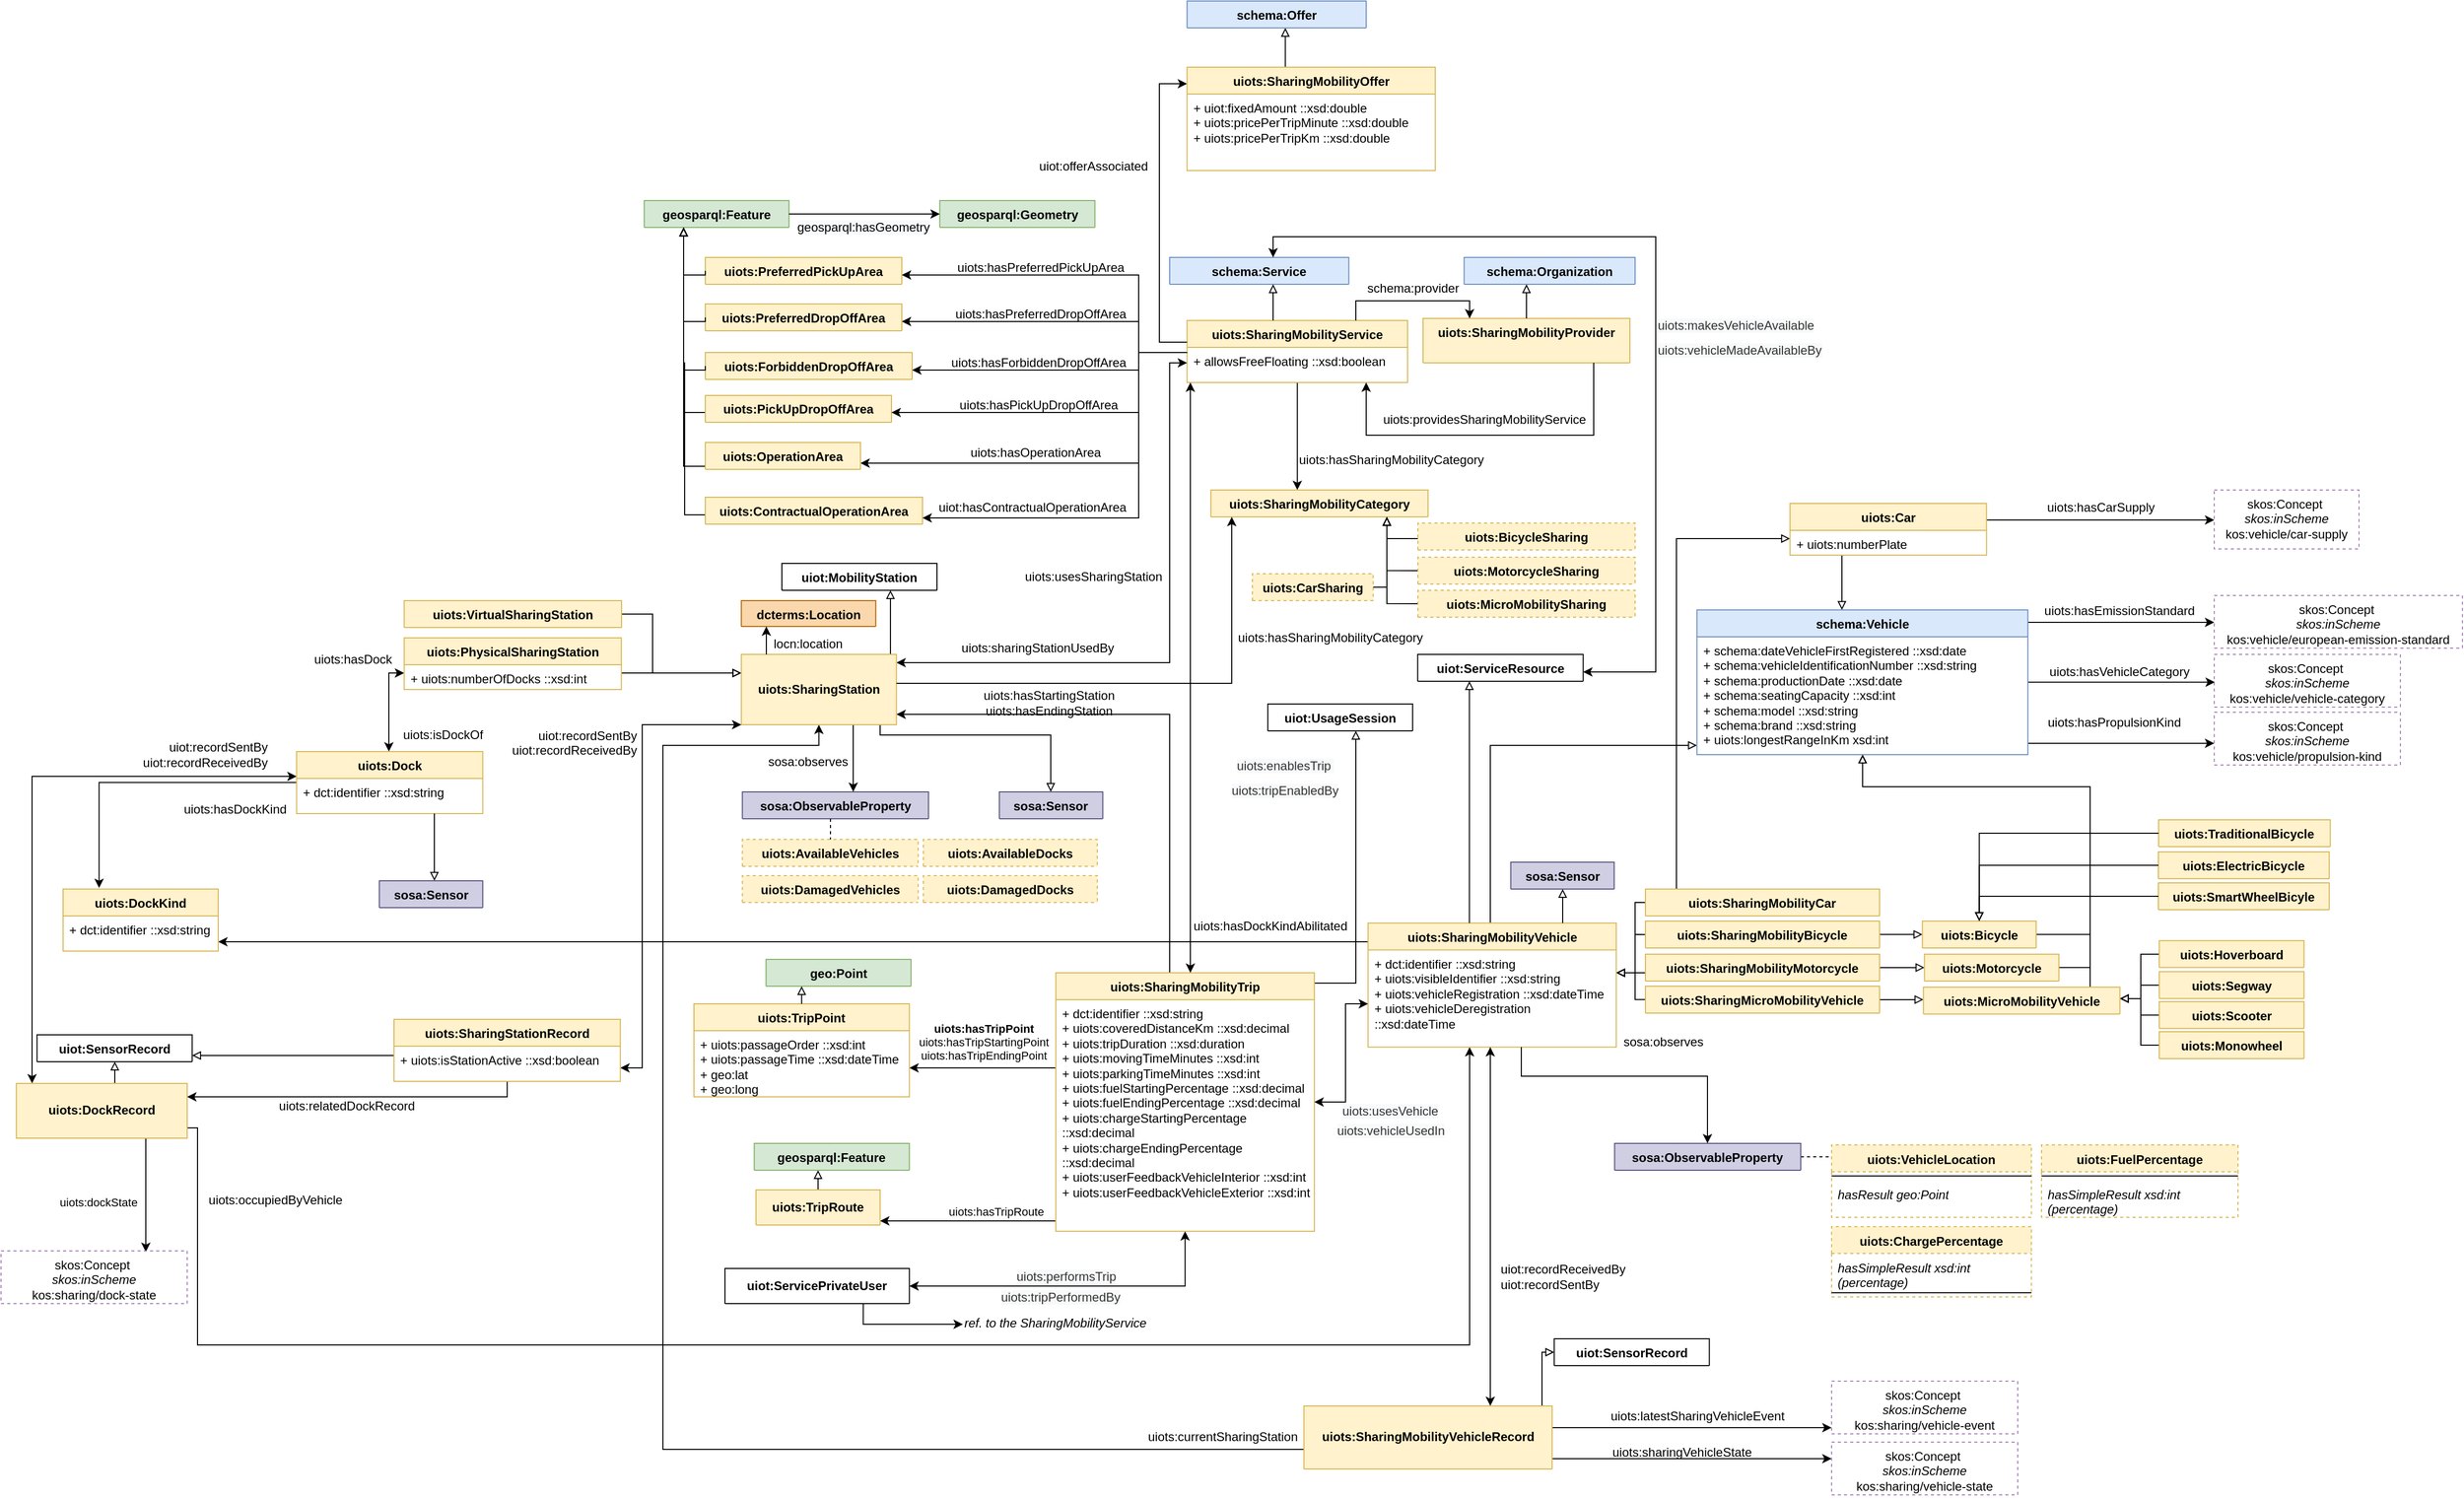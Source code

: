 <mxfile version="16.4.8" type="google" pages="7"><diagram id="C3c_s0UzgwAP8O_CZOfs" name="uiots"><mxGraphModel dx="2903" dy="1110" grid="1" gridSize="10" guides="1" tooltips="1" connect="1" arrows="1" fold="1" page="1" pageScale="1" pageWidth="827" pageHeight="1169" math="0" shadow="0"><root><mxCell id="0"/><mxCell id="1" parent="0"/><mxCell id="nAoAui6KpTVm9vRGK9Lh-1" style="edgeStyle=orthogonalEdgeStyle;rounded=0;orthogonalLoop=1;jettySize=auto;html=1;endArrow=none;endFill=0;startArrow=block;startFill=0;fillColor=#f8cecc;" parent="1" source="nAoAui6KpTVm9vRGK9Lh-320" target="nAoAui6KpTVm9vRGK9Lh-316" edge="1"><mxGeometry relative="1" as="geometry"><Array as="points"><mxPoint x="1749" y="1164.97"/><mxPoint x="1749" y="1151.97"/></Array></mxGeometry></mxCell><mxCell id="nAoAui6KpTVm9vRGK9Lh-2" style="edgeStyle=orthogonalEdgeStyle;rounded=0;orthogonalLoop=1;jettySize=auto;html=1;startArrow=none;startFill=0;" parent="1" source="nAoAui6KpTVm9vRGK9Lh-3" target="nAoAui6KpTVm9vRGK9Lh-122" edge="1"><mxGeometry relative="1" as="geometry"><Array as="points"><mxPoint x="933" y="650"/><mxPoint x="933" y="650"/></Array></mxGeometry></mxCell><mxCell id="nAoAui6KpTVm9vRGK9Lh-3" value="uiots:SharingMobilityService" style="swimlane;fontStyle=1;align=center;verticalAlign=top;childLayout=stackLayout;horizontal=1;startSize=26;horizontalStack=0;resizeParent=1;resizeParentMax=0;resizeLast=0;collapsible=1;marginBottom=0;fillColor=#fff2cc;strokeColor=#d6b656;whiteSpace=wrap;" parent="1" vertex="1"><mxGeometry x="826.8" y="509" width="213.2" height="60" as="geometry"/></mxCell><mxCell id="nAoAui6KpTVm9vRGK9Lh-4" value="+ allowsFreeFloating ::xsd:boolean" style="text;strokeColor=none;fillColor=none;align=left;verticalAlign=top;spacingLeft=4;spacingRight=4;overflow=hidden;rotatable=0;points=[[0,0.5],[1,0.5]];portConstraint=eastwest;fontStyle=0;whiteSpace=wrap;" parent="nAoAui6KpTVm9vRGK9Lh-3" vertex="1"><mxGeometry y="26" width="213.2" height="34" as="geometry"/></mxCell><mxCell id="nAoAui6KpTVm9vRGK9Lh-5" value="schema:Organization" style="swimlane;fontStyle=1;align=center;verticalAlign=top;childLayout=stackLayout;horizontal=1;startSize=26;horizontalStack=0;resizeParent=1;resizeParentMax=0;resizeLast=0;collapsible=1;marginBottom=0;fillColor=#dae8fc;strokeColor=#6c8ebf;whiteSpace=wrap;" parent="1" vertex="1" collapsed="1"><mxGeometry x="1094.7" y="448" width="165.3" height="26" as="geometry"><mxRectangle x="1039.8" y="454" width="200" height="34" as="alternateBounds"/></mxGeometry></mxCell><mxCell id="nAoAui6KpTVm9vRGK9Lh-6" value="" style="line;strokeWidth=1;fillColor=none;align=left;verticalAlign=middle;spacingTop=-1;spacingLeft=3;spacingRight=3;rotatable=0;labelPosition=right;points=[];portConstraint=eastwest;" parent="nAoAui6KpTVm9vRGK9Lh-5" vertex="1"><mxGeometry y="26" width="165.3" height="8" as="geometry"/></mxCell><mxCell id="nAoAui6KpTVm9vRGK9Lh-7" value="schema:Service" style="swimlane;fontStyle=1;align=center;verticalAlign=top;childLayout=stackLayout;horizontal=1;startSize=26;horizontalStack=0;resizeParent=1;resizeParentMax=0;resizeLast=0;collapsible=1;marginBottom=0;fillColor=#dae8fc;strokeColor=#6c8ebf;whiteSpace=wrap;" parent="1" vertex="1" collapsed="1"><mxGeometry x="810" y="448" width="173.2" height="26" as="geometry"><mxRectangle x="826.8" y="454" width="190" height="34" as="alternateBounds"/></mxGeometry></mxCell><mxCell id="nAoAui6KpTVm9vRGK9Lh-8" value="" style="line;strokeWidth=1;fillColor=none;align=left;verticalAlign=middle;spacingTop=-1;spacingLeft=3;spacingRight=3;rotatable=0;labelPosition=right;points=[];portConstraint=eastwest;" parent="nAoAui6KpTVm9vRGK9Lh-7" vertex="1"><mxGeometry y="26" width="173.2" height="8" as="geometry"/></mxCell><mxCell id="nAoAui6KpTVm9vRGK9Lh-9" value="sosa:ObservableProperty" style="swimlane;fontStyle=1;align=center;verticalAlign=top;childLayout=stackLayout;horizontal=1;startSize=26;horizontalStack=0;resizeParent=1;resizeParentMax=0;resizeLast=0;collapsible=1;marginBottom=0;fillColor=#d0cee2;strokeColor=#56517e;whiteSpace=wrap;" parent="1" vertex="1" collapsed="1"><mxGeometry x="396.8" y="964.94" width="180" height="26" as="geometry"><mxRectangle x="396.8" y="964.94" width="214" height="34" as="alternateBounds"/></mxGeometry></mxCell><mxCell id="nAoAui6KpTVm9vRGK9Lh-10" value="" style="line;strokeWidth=1;fillColor=none;align=left;verticalAlign=middle;spacingTop=-1;spacingLeft=3;spacingRight=3;rotatable=0;labelPosition=right;points=[];portConstraint=eastwest;" parent="nAoAui6KpTVm9vRGK9Lh-9" vertex="1"><mxGeometry y="26" width="180" height="8" as="geometry"/></mxCell><mxCell id="nAoAui6KpTVm9vRGK9Lh-11" value="geosparql:Feature" style="swimlane;fontStyle=1;align=center;verticalAlign=top;childLayout=stackLayout;horizontal=1;startSize=26;horizontalStack=0;resizeParent=1;resizeParentMax=0;resizeLast=0;collapsible=1;marginBottom=0;fillColor=#d5e8d4;strokeColor=#82b366;whiteSpace=wrap;" parent="1" vertex="1" collapsed="1"><mxGeometry x="301.9" y="393" width="140" height="26" as="geometry"><mxRectangle x="250.8" y="300" width="140" height="84" as="alternateBounds"/></mxGeometry></mxCell><mxCell id="nAoAui6KpTVm9vRGK9Lh-12" value="+" style="text;strokeColor=none;fillColor=none;align=left;verticalAlign=top;spacingLeft=4;spacingRight=4;overflow=hidden;rotatable=0;points=[[0,0.5],[1,0.5]];portConstraint=eastwest;fontStyle=0;whiteSpace=wrap;" parent="nAoAui6KpTVm9vRGK9Lh-11" vertex="1"><mxGeometry y="26" width="140" height="24" as="geometry"/></mxCell><mxCell id="nAoAui6KpTVm9vRGK9Lh-13" value="" style="line;strokeWidth=1;fillColor=none;align=left;verticalAlign=middle;spacingTop=-1;spacingLeft=3;spacingRight=3;rotatable=0;labelPosition=right;points=[];portConstraint=eastwest;" parent="nAoAui6KpTVm9vRGK9Lh-11" vertex="1"><mxGeometry y="50" width="140" height="8" as="geometry"/></mxCell><mxCell id="nAoAui6KpTVm9vRGK9Lh-14" value="+ rdfs:comment" style="text;strokeColor=none;fillColor=none;align=left;verticalAlign=top;spacingLeft=4;spacingRight=4;overflow=hidden;rotatable=0;points=[[0,0.5],[1,0.5]];portConstraint=eastwest;whiteSpace=wrap;" parent="nAoAui6KpTVm9vRGK9Lh-11" vertex="1"><mxGeometry y="58" width="140" height="26" as="geometry"/></mxCell><mxCell id="nAoAui6KpTVm9vRGK9Lh-15" value="geosparql:Geometry" style="swimlane;fontStyle=1;align=center;verticalAlign=top;childLayout=stackLayout;horizontal=1;startSize=26;horizontalStack=0;resizeParent=1;resizeParentMax=0;resizeLast=0;collapsible=1;marginBottom=0;fillColor=#d5e8d4;strokeColor=#82b366;whiteSpace=wrap;" parent="1" vertex="1" collapsed="1"><mxGeometry x="587.7" y="393" width="150" height="26" as="geometry"><mxRectangle x="534.8" y="300" width="145" height="84" as="alternateBounds"/></mxGeometry></mxCell><mxCell id="nAoAui6KpTVm9vRGK9Lh-16" value="+" style="text;strokeColor=none;fillColor=none;align=left;verticalAlign=top;spacingLeft=4;spacingRight=4;overflow=hidden;rotatable=0;points=[[0,0.5],[1,0.5]];portConstraint=eastwest;fontStyle=0;whiteSpace=wrap;" parent="nAoAui6KpTVm9vRGK9Lh-15" vertex="1"><mxGeometry y="26" width="150" height="24" as="geometry"/></mxCell><mxCell id="nAoAui6KpTVm9vRGK9Lh-17" value="" style="line;strokeWidth=1;fillColor=none;align=left;verticalAlign=middle;spacingTop=-1;spacingLeft=3;spacingRight=3;rotatable=0;labelPosition=right;points=[];portConstraint=eastwest;" parent="nAoAui6KpTVm9vRGK9Lh-15" vertex="1"><mxGeometry y="50" width="150" height="8" as="geometry"/></mxCell><mxCell id="nAoAui6KpTVm9vRGK9Lh-18" value="+ rdfs:comment" style="text;strokeColor=none;fillColor=none;align=left;verticalAlign=top;spacingLeft=4;spacingRight=4;overflow=hidden;rotatable=0;points=[[0,0.5],[1,0.5]];portConstraint=eastwest;whiteSpace=wrap;" parent="nAoAui6KpTVm9vRGK9Lh-15" vertex="1"><mxGeometry y="58" width="150" height="26" as="geometry"/></mxCell><mxCell id="nAoAui6KpTVm9vRGK9Lh-19" style="edgeStyle=orthogonalEdgeStyle;rounded=0;orthogonalLoop=1;jettySize=auto;html=1;endArrow=block;endFill=0;strokeColor=#000000;" parent="1" source="nAoAui6KpTVm9vRGK9Lh-21" target="nAoAui6KpTVm9vRGK9Lh-139" edge="1"><mxGeometry relative="1" as="geometry"><mxPoint x="1327" y="1072" as="sourcePoint"/><Array as="points"><mxPoint x="1300" y="720"/></Array></mxGeometry></mxCell><mxCell id="nAoAui6KpTVm9vRGK9Lh-20" style="edgeStyle=orthogonalEdgeStyle;rounded=0;orthogonalLoop=1;jettySize=auto;html=1;exitX=0;exitY=0.5;exitDx=0;exitDy=0;endArrow=block;endFill=0;" parent="1" source="nAoAui6KpTVm9vRGK9Lh-21" target="nAoAui6KpTVm9vRGK9Lh-158" edge="1"><mxGeometry relative="1" as="geometry"><Array as="points"><mxPoint x="1260" y="1072"/><mxPoint x="1260" y="1140"/></Array></mxGeometry></mxCell><mxCell id="nAoAui6KpTVm9vRGK9Lh-21" value="uiots:SharingMobilityCar" style="swimlane;fontStyle=1;align=center;verticalAlign=top;childLayout=stackLayout;horizontal=1;startSize=26;horizontalStack=0;resizeParent=1;resizeParentMax=0;resizeLast=0;collapsible=1;marginBottom=0;fillColor=#fff2cc;strokeColor=#d6b656;whiteSpace=wrap;" parent="1" vertex="1" collapsed="1"><mxGeometry x="1270" y="1058.94" width="226.4" height="26" as="geometry"><mxRectangle x="405.8" y="841.94" width="190" height="94" as="alternateBounds"/></mxGeometry></mxCell><mxCell id="nAoAui6KpTVm9vRGK9Lh-22" value="+ " style="text;strokeColor=none;fillColor=none;align=left;verticalAlign=top;spacingLeft=4;spacingRight=4;overflow=hidden;rotatable=0;points=[[0,0.5],[1,0.5]];portConstraint=eastwest;fontStyle=0;whiteSpace=wrap;" parent="nAoAui6KpTVm9vRGK9Lh-21" vertex="1"><mxGeometry y="26" width="226.4" height="34" as="geometry"/></mxCell><mxCell id="nAoAui6KpTVm9vRGK9Lh-23" value="" style="line;strokeWidth=1;fillColor=none;align=left;verticalAlign=middle;spacingTop=-1;spacingLeft=3;spacingRight=3;rotatable=0;labelPosition=right;points=[];portConstraint=eastwest;" parent="nAoAui6KpTVm9vRGK9Lh-21" vertex="1"><mxGeometry y="60" width="226.4" height="8" as="geometry"/></mxCell><mxCell id="nAoAui6KpTVm9vRGK9Lh-24" value="+ rdfs:comment" style="text;strokeColor=none;fillColor=none;align=left;verticalAlign=top;spacingLeft=4;spacingRight=4;overflow=hidden;rotatable=0;points=[[0,0.5],[1,0.5]];portConstraint=eastwest;whiteSpace=wrap;" parent="nAoAui6KpTVm9vRGK9Lh-21" vertex="1"><mxGeometry y="68" width="226.4" height="26" as="geometry"/></mxCell><mxCell id="nAoAui6KpTVm9vRGK9Lh-25" style="edgeStyle=orthogonalEdgeStyle;rounded=0;orthogonalLoop=1;jettySize=auto;html=1;endArrow=block;endFill=0;strokeColor=#000000;" parent="1" source="nAoAui6KpTVm9vRGK9Lh-27" target="nAoAui6KpTVm9vRGK9Lh-141" edge="1"><mxGeometry relative="1" as="geometry"><Array as="points"><mxPoint x="1520" y="1103"/><mxPoint x="1520" y="1103"/></Array></mxGeometry></mxCell><mxCell id="nAoAui6KpTVm9vRGK9Lh-26" style="edgeStyle=orthogonalEdgeStyle;rounded=0;orthogonalLoop=1;jettySize=auto;html=1;exitX=0;exitY=0.5;exitDx=0;exitDy=0;endArrow=block;endFill=0;" parent="1" source="nAoAui6KpTVm9vRGK9Lh-27" target="nAoAui6KpTVm9vRGK9Lh-157" edge="1"><mxGeometry relative="1" as="geometry"><Array as="points"><mxPoint x="1260" y="1103"/><mxPoint x="1260" y="1140"/></Array></mxGeometry></mxCell><mxCell id="nAoAui6KpTVm9vRGK9Lh-27" value="uiots:SharingMobilityBicycle" style="swimlane;fontStyle=1;align=center;verticalAlign=top;childLayout=stackLayout;horizontal=1;startSize=26;horizontalStack=0;resizeParent=1;resizeParentMax=0;resizeLast=0;collapsible=1;marginBottom=0;fillColor=#fff2cc;strokeColor=#d6b656;whiteSpace=wrap;" parent="1" vertex="1" collapsed="1"><mxGeometry x="1270" y="1089.94" width="226.4" height="26" as="geometry"><mxRectangle x="405.8" y="841.94" width="190" height="94" as="alternateBounds"/></mxGeometry></mxCell><mxCell id="nAoAui6KpTVm9vRGK9Lh-28" value="+ " style="text;strokeColor=none;fillColor=none;align=left;verticalAlign=top;spacingLeft=4;spacingRight=4;overflow=hidden;rotatable=0;points=[[0,0.5],[1,0.5]];portConstraint=eastwest;fontStyle=0;whiteSpace=wrap;" parent="nAoAui6KpTVm9vRGK9Lh-27" vertex="1"><mxGeometry y="26" width="226.4" height="34" as="geometry"/></mxCell><mxCell id="nAoAui6KpTVm9vRGK9Lh-29" value="" style="line;strokeWidth=1;fillColor=none;align=left;verticalAlign=middle;spacingTop=-1;spacingLeft=3;spacingRight=3;rotatable=0;labelPosition=right;points=[];portConstraint=eastwest;" parent="nAoAui6KpTVm9vRGK9Lh-27" vertex="1"><mxGeometry y="60" width="226.4" height="8" as="geometry"/></mxCell><mxCell id="nAoAui6KpTVm9vRGK9Lh-30" value="+ rdfs:comment" style="text;strokeColor=none;fillColor=none;align=left;verticalAlign=top;spacingLeft=4;spacingRight=4;overflow=hidden;rotatable=0;points=[[0,0.5],[1,0.5]];portConstraint=eastwest;whiteSpace=wrap;" parent="nAoAui6KpTVm9vRGK9Lh-27" vertex="1"><mxGeometry y="68" width="226.4" height="26" as="geometry"/></mxCell><mxCell id="nAoAui6KpTVm9vRGK9Lh-31" style="edgeStyle=orthogonalEdgeStyle;rounded=0;orthogonalLoop=1;jettySize=auto;html=1;exitX=1;exitY=0.5;exitDx=0;exitDy=0;endArrow=block;endFill=0;strokeColor=#000000;" parent="1" source="nAoAui6KpTVm9vRGK9Lh-33" target="nAoAui6KpTVm9vRGK9Lh-300" edge="1"><mxGeometry relative="1" as="geometry"><Array as="points"/></mxGeometry></mxCell><mxCell id="nAoAui6KpTVm9vRGK9Lh-32" style="edgeStyle=orthogonalEdgeStyle;rounded=0;orthogonalLoop=1;jettySize=auto;html=1;endArrow=block;endFill=0;" parent="1" source="nAoAui6KpTVm9vRGK9Lh-33" target="nAoAui6KpTVm9vRGK9Lh-157" edge="1"><mxGeometry relative="1" as="geometry"><Array as="points"><mxPoint x="1260" y="1140"/><mxPoint x="1260" y="1140"/></Array></mxGeometry></mxCell><mxCell id="nAoAui6KpTVm9vRGK9Lh-33" value="uiots:SharingMobilityMotorcycle" style="swimlane;fontStyle=1;align=center;verticalAlign=top;childLayout=stackLayout;horizontal=1;startSize=26;horizontalStack=0;resizeParent=1;resizeParentMax=0;resizeLast=0;collapsible=1;marginBottom=0;fillColor=#fff2cc;strokeColor=#d6b656;whiteSpace=wrap;" parent="1" vertex="1" collapsed="1"><mxGeometry x="1270" y="1121.94" width="226.4" height="26" as="geometry"><mxRectangle x="405.8" y="841.94" width="190" height="94" as="alternateBounds"/></mxGeometry></mxCell><mxCell id="nAoAui6KpTVm9vRGK9Lh-34" value="+ " style="text;strokeColor=none;fillColor=none;align=left;verticalAlign=top;spacingLeft=4;spacingRight=4;overflow=hidden;rotatable=0;points=[[0,0.5],[1,0.5]];portConstraint=eastwest;fontStyle=0;whiteSpace=wrap;" parent="nAoAui6KpTVm9vRGK9Lh-33" vertex="1"><mxGeometry y="26" width="226.4" height="34" as="geometry"/></mxCell><mxCell id="nAoAui6KpTVm9vRGK9Lh-35" value="" style="line;strokeWidth=1;fillColor=none;align=left;verticalAlign=middle;spacingTop=-1;spacingLeft=3;spacingRight=3;rotatable=0;labelPosition=right;points=[];portConstraint=eastwest;" parent="nAoAui6KpTVm9vRGK9Lh-33" vertex="1"><mxGeometry y="60" width="226.4" height="8" as="geometry"/></mxCell><mxCell id="nAoAui6KpTVm9vRGK9Lh-36" value="+ rdfs:comment" style="text;strokeColor=none;fillColor=none;align=left;verticalAlign=top;spacingLeft=4;spacingRight=4;overflow=hidden;rotatable=0;points=[[0,0.5],[1,0.5]];portConstraint=eastwest;whiteSpace=wrap;" parent="nAoAui6KpTVm9vRGK9Lh-33" vertex="1"><mxGeometry y="68" width="226.4" height="26" as="geometry"/></mxCell><mxCell id="nAoAui6KpTVm9vRGK9Lh-37" style="edgeStyle=orthogonalEdgeStyle;rounded=0;orthogonalLoop=1;jettySize=auto;html=1;endArrow=block;endFill=0;strokeColor=#000000;" parent="1" source="nAoAui6KpTVm9vRGK9Lh-40" target="nAoAui6KpTVm9vRGK9Lh-320" edge="1"><mxGeometry relative="1" as="geometry"><Array as="points"><mxPoint x="1383" y="1167"/></Array><mxPoint x="1510" y="1220" as="sourcePoint"/></mxGeometry></mxCell><mxCell id="nAoAui6KpTVm9vRGK9Lh-38" style="edgeStyle=orthogonalEdgeStyle;rounded=0;orthogonalLoop=1;jettySize=auto;html=1;endArrow=block;endFill=0;" parent="1" source="nAoAui6KpTVm9vRGK9Lh-40" target="nAoAui6KpTVm9vRGK9Lh-157" edge="1"><mxGeometry relative="1" as="geometry"><Array as="points"><mxPoint x="1260" y="1166"/><mxPoint x="1260" y="1140"/></Array></mxGeometry></mxCell><mxCell id="nAoAui6KpTVm9vRGK9Lh-39" style="edgeStyle=orthogonalEdgeStyle;rounded=0;orthogonalLoop=1;jettySize=auto;html=1;endArrow=block;endFill=0;" parent="1" source="nAoAui6KpTVm9vRGK9Lh-113" target="nAoAui6KpTVm9vRGK9Lh-11" edge="1"><mxGeometry relative="1" as="geometry"><Array as="points"><mxPoint x="340" y="598"/></Array></mxGeometry></mxCell><mxCell id="nAoAui6KpTVm9vRGK9Lh-40" value="uiots:SharingMicroMobilityVehicle" style="swimlane;fontStyle=1;align=center;verticalAlign=top;childLayout=stackLayout;horizontal=1;startSize=26;horizontalStack=0;resizeParent=1;resizeParentMax=0;resizeLast=0;collapsible=1;marginBottom=0;fillColor=#fff2cc;strokeColor=#d6b656;whiteSpace=wrap;" parent="1" vertex="1" collapsed="1"><mxGeometry x="1270" y="1152.94" width="226.4" height="26" as="geometry"><mxRectangle x="405.8" y="841.94" width="190" height="94" as="alternateBounds"/></mxGeometry></mxCell><mxCell id="nAoAui6KpTVm9vRGK9Lh-41" value="+ " style="text;strokeColor=none;fillColor=none;align=left;verticalAlign=top;spacingLeft=4;spacingRight=4;overflow=hidden;rotatable=0;points=[[0,0.5],[1,0.5]];portConstraint=eastwest;fontStyle=0;whiteSpace=wrap;" parent="nAoAui6KpTVm9vRGK9Lh-40" vertex="1"><mxGeometry y="26" width="226.4" height="34" as="geometry"/></mxCell><mxCell id="nAoAui6KpTVm9vRGK9Lh-42" value="" style="line;strokeWidth=1;fillColor=none;align=left;verticalAlign=middle;spacingTop=-1;spacingLeft=3;spacingRight=3;rotatable=0;labelPosition=right;points=[];portConstraint=eastwest;" parent="nAoAui6KpTVm9vRGK9Lh-40" vertex="1"><mxGeometry y="60" width="226.4" height="8" as="geometry"/></mxCell><mxCell id="nAoAui6KpTVm9vRGK9Lh-43" value="+ rdfs:comment" style="text;strokeColor=none;fillColor=none;align=left;verticalAlign=top;spacingLeft=4;spacingRight=4;overflow=hidden;rotatable=0;points=[[0,0.5],[1,0.5]];portConstraint=eastwest;whiteSpace=wrap;" parent="nAoAui6KpTVm9vRGK9Lh-40" vertex="1"><mxGeometry y="68" width="226.4" height="26" as="geometry"/></mxCell><mxCell id="nAoAui6KpTVm9vRGK9Lh-44" value="sosa:Sensor" style="swimlane;fontStyle=1;align=center;verticalAlign=top;childLayout=stackLayout;horizontal=1;startSize=26;horizontalStack=0;resizeParent=1;resizeParentMax=0;resizeLast=0;collapsible=1;marginBottom=0;fillColor=#d0cee2;strokeColor=#56517e;whiteSpace=wrap;" parent="1" vertex="1" collapsed="1"><mxGeometry x="1139.8" y="1032.94" width="100" height="26" as="geometry"><mxRectangle x="1144.8" y="977.94" width="125" height="84" as="alternateBounds"/></mxGeometry></mxCell><mxCell id="nAoAui6KpTVm9vRGK9Lh-45" value="+ " style="text;strokeColor=none;fillColor=none;align=left;verticalAlign=top;spacingLeft=4;spacingRight=4;overflow=hidden;rotatable=0;points=[[0,0.5],[1,0.5]];portConstraint=eastwest;fontStyle=0;whiteSpace=wrap;" parent="nAoAui6KpTVm9vRGK9Lh-44" vertex="1"><mxGeometry y="26" width="100" height="24" as="geometry"/></mxCell><mxCell id="nAoAui6KpTVm9vRGK9Lh-46" value="" style="line;strokeWidth=1;fillColor=none;align=left;verticalAlign=middle;spacingTop=-1;spacingLeft=3;spacingRight=3;rotatable=0;labelPosition=right;points=[];portConstraint=eastwest;" parent="nAoAui6KpTVm9vRGK9Lh-44" vertex="1"><mxGeometry y="50" width="100" height="8" as="geometry"/></mxCell><mxCell id="nAoAui6KpTVm9vRGK9Lh-47" value="+ rdfs:comment" style="text;strokeColor=none;fillColor=none;align=left;verticalAlign=top;spacingLeft=4;spacingRight=4;overflow=hidden;rotatable=0;points=[[0,0.5],[1,0.5]];portConstraint=eastwest;whiteSpace=wrap;" parent="nAoAui6KpTVm9vRGK9Lh-44" vertex="1"><mxGeometry y="58" width="100" height="26" as="geometry"/></mxCell><mxCell id="nAoAui6KpTVm9vRGK9Lh-48" style="edgeStyle=orthogonalEdgeStyle;rounded=0;orthogonalLoop=1;jettySize=auto;html=1;startArrow=classic;startFill=1;endArrow=classic;endFill=1;" parent="1" source="nAoAui6KpTVm9vRGK9Lh-3" target="nAoAui6KpTVm9vRGK9Lh-223" edge="1"><mxGeometry relative="1" as="geometry"><Array as="points"><mxPoint x="810" y="550"/><mxPoint x="810" y="840"/></Array><mxPoint x="750" y="879.94" as="sourcePoint"/></mxGeometry></mxCell><mxCell id="nAoAui6KpTVm9vRGK9Lh-49" value="uiots:usesSharingStation" style="text;html=1;align=center;verticalAlign=middle;resizable=0;points=[];autosize=1;" parent="1" vertex="1"><mxGeometry x="661" y="746.94" width="150" height="20" as="geometry"/></mxCell><mxCell id="nAoAui6KpTVm9vRGK9Lh-50" value="uiots:sharingStationUsedBy" style="text;html=1;align=center;verticalAlign=middle;resizable=0;points=[];autosize=1;" parent="1" vertex="1"><mxGeometry x="601.8" y="815.94" width="160" height="20" as="geometry"/></mxCell><mxCell id="nAoAui6KpTVm9vRGK9Lh-51" style="edgeStyle=orthogonalEdgeStyle;rounded=0;orthogonalLoop=1;jettySize=auto;html=1;startArrow=none;startFill=0;endArrow=classic;endFill=1;" parent="1" source="nAoAui6KpTVm9vRGK9Lh-226" edge="1"><mxGeometry relative="1" as="geometry"><Array as="points"><mxPoint x="1720" y="858"/><mxPoint x="1720" y="858"/></Array><mxPoint x="1820.6" y="858.882" as="targetPoint"/></mxGeometry></mxCell><mxCell id="nAoAui6KpTVm9vRGK9Lh-52" style="edgeStyle=orthogonalEdgeStyle;rounded=0;orthogonalLoop=1;jettySize=auto;html=1;endArrow=block;endFill=0;fontColor=#000000;" parent="1" source="nAoAui6KpTVm9vRGK9Lh-161" target="nAoAui6KpTVm9vRGK9Lh-11" edge="1"><mxGeometry relative="1" as="geometry"><Array as="points"><mxPoint x="340" y="650"/></Array></mxGeometry></mxCell><mxCell id="nAoAui6KpTVm9vRGK9Lh-53" style="edgeStyle=orthogonalEdgeStyle;rounded=0;orthogonalLoop=1;jettySize=auto;html=1;endArrow=classic;endFill=1;fontColor=#000000;" parent="1" source="nAoAui6KpTVm9vRGK9Lh-11" target="nAoAui6KpTVm9vRGK9Lh-15" edge="1"><mxGeometry relative="1" as="geometry"><Array as="points"/></mxGeometry></mxCell><mxCell id="nAoAui6KpTVm9vRGK9Lh-54" value="uiots:hasVehicleCategory" style="text;html=1;align=center;verticalAlign=middle;resizable=0;points=[];autosize=1;" parent="1" vertex="1"><mxGeometry x="1653" y="838.94" width="150" height="20" as="geometry"/></mxCell><mxCell id="nAoAui6KpTVm9vRGK9Lh-55" style="edgeStyle=orthogonalEdgeStyle;rounded=0;orthogonalLoop=1;jettySize=auto;html=1;startArrow=none;startFill=0;endArrow=classic;endFill=1;" parent="1" source="nAoAui6KpTVm9vRGK9Lh-3" target="nAoAui6KpTVm9vRGK9Lh-161" edge="1"><mxGeometry relative="1" as="geometry"><Array as="points"><mxPoint x="780" y="540"/><mxPoint x="780" y="647"/></Array></mxGeometry></mxCell><mxCell id="nAoAui6KpTVm9vRGK9Lh-56" style="edgeStyle=orthogonalEdgeStyle;rounded=0;orthogonalLoop=1;jettySize=auto;html=1;" parent="1" source="nAoAui6KpTVm9vRGK9Lh-226" target="nAoAui6KpTVm9vRGK9Lh-331" edge="1"><mxGeometry relative="1" as="geometry"><Array as="points"><mxPoint x="1690" y="801"/><mxPoint x="1690" y="801"/></Array><mxPoint x="1820" y="803.941" as="targetPoint"/></mxGeometry></mxCell><mxCell id="nAoAui6KpTVm9vRGK9Lh-57" style="edgeStyle=orthogonalEdgeStyle;rounded=0;orthogonalLoop=1;jettySize=auto;html=1;startArrow=none;startFill=0;endArrow=block;endFill=0;" parent="1" source="nAoAui6KpTVm9vRGK9Lh-141" target="nAoAui6KpTVm9vRGK9Lh-226" edge="1"><mxGeometry relative="1" as="geometry"><Array as="points"><mxPoint x="1700" y="1103"/><mxPoint x="1700" y="960"/><mxPoint x="1480" y="960"/></Array><mxPoint x="1526.8" y="1354.94" as="sourcePoint"/></mxGeometry></mxCell><mxCell id="nAoAui6KpTVm9vRGK9Lh-58" style="edgeStyle=orthogonalEdgeStyle;rounded=0;orthogonalLoop=1;jettySize=auto;html=1;startArrow=none;startFill=0;endArrow=block;endFill=0;" parent="1" source="nAoAui6KpTVm9vRGK9Lh-139" target="nAoAui6KpTVm9vRGK9Lh-226" edge="1"><mxGeometry relative="1" as="geometry"><Array as="points"><mxPoint x="1460" y="780"/><mxPoint x="1460" y="780"/></Array></mxGeometry></mxCell><mxCell id="nAoAui6KpTVm9vRGK9Lh-59" style="edgeStyle=orthogonalEdgeStyle;rounded=0;orthogonalLoop=1;jettySize=auto;html=1;startArrow=none;startFill=0;endArrow=block;endFill=0;" parent="1" source="nAoAui6KpTVm9vRGK9Lh-300" target="nAoAui6KpTVm9vRGK9Lh-226" edge="1"><mxGeometry relative="1" as="geometry"><Array as="points"><mxPoint x="1700" y="1135"/><mxPoint x="1700" y="960"/><mxPoint x="1480" y="960"/></Array></mxGeometry></mxCell><mxCell id="nAoAui6KpTVm9vRGK9Lh-60" style="edgeStyle=orthogonalEdgeStyle;rounded=0;orthogonalLoop=1;jettySize=auto;html=1;startArrow=none;startFill=0;endArrow=block;endFill=0;" parent="1" source="nAoAui6KpTVm9vRGK9Lh-320" target="nAoAui6KpTVm9vRGK9Lh-226" edge="1"><mxGeometry relative="1" as="geometry"><Array as="points"><mxPoint x="1700" y="960"/><mxPoint x="1480" y="960"/></Array></mxGeometry></mxCell><mxCell id="nAoAui6KpTVm9vRGK9Lh-61" value="" style="edgeStyle=orthogonalEdgeStyle;rounded=0;orthogonalLoop=1;jettySize=auto;html=1;startArrow=none;startFill=0;endArrow=classic;endFill=1;fontColor=#FF3333;" parent="1" source="nAoAui6KpTVm9vRGK9Lh-226" target="nAoAui6KpTVm9vRGK9Lh-333" edge="1"><mxGeometry relative="1" as="geometry"><Array as="points"><mxPoint x="1740" y="918"/><mxPoint x="1740" y="918"/></Array><mxPoint x="1189.8" y="1087.94" as="sourcePoint"/><mxPoint x="1820.6" y="910.059" as="targetPoint"/></mxGeometry></mxCell><mxCell id="nAoAui6KpTVm9vRGK9Lh-62" style="edgeStyle=orthogonalEdgeStyle;rounded=0;orthogonalLoop=1;jettySize=auto;html=1;endArrow=block;endFill=0;fontColor=#000000;" parent="1" source="nAoAui6KpTVm9vRGK9Lh-157" target="nAoAui6KpTVm9vRGK9Lh-226" edge="1"><mxGeometry relative="1" as="geometry"><Array as="points"><mxPoint x="1120" y="920"/></Array></mxGeometry></mxCell><mxCell id="nAoAui6KpTVm9vRGK9Lh-63" value="&lt;font color=&quot;#000000&quot;&gt;uiots:hasPropulsionKind&lt;/font&gt;" style="text;html=1;align=center;verticalAlign=middle;resizable=0;points=[];autosize=1;fontColor=#FF3333;" parent="1" vertex="1"><mxGeometry x="1652.8" y="887.94" width="140" height="20" as="geometry"/></mxCell><mxCell id="nAoAui6KpTVm9vRGK9Lh-64" value="uiot:MobilityStation" style="swimlane;fontStyle=1;align=center;verticalAlign=top;childLayout=stackLayout;horizontal=1;startSize=26;horizontalStack=0;resizeParent=1;resizeParentMax=0;resizeLast=0;collapsible=1;marginBottom=0;whiteSpace=wrap;" parent="1" vertex="1" collapsed="1"><mxGeometry x="435.0" y="743.94" width="150" height="26" as="geometry"><mxRectangle x="405.8" y="841.94" width="190" height="94" as="alternateBounds"/></mxGeometry></mxCell><mxCell id="nAoAui6KpTVm9vRGK9Lh-65" value="+ " style="text;strokeColor=none;fillColor=none;align=left;verticalAlign=top;spacingLeft=4;spacingRight=4;overflow=hidden;rotatable=0;points=[[0,0.5],[1,0.5]];portConstraint=eastwest;fontStyle=0;whiteSpace=wrap;" parent="nAoAui6KpTVm9vRGK9Lh-64" vertex="1"><mxGeometry y="26" width="150" height="34" as="geometry"/></mxCell><mxCell id="nAoAui6KpTVm9vRGK9Lh-66" value="" style="line;strokeWidth=1;fillColor=none;align=left;verticalAlign=middle;spacingTop=-1;spacingLeft=3;spacingRight=3;rotatable=0;labelPosition=right;points=[];portConstraint=eastwest;" parent="nAoAui6KpTVm9vRGK9Lh-64" vertex="1"><mxGeometry y="60" width="150" height="8" as="geometry"/></mxCell><mxCell id="nAoAui6KpTVm9vRGK9Lh-67" value="+ rdfs:comment" style="text;strokeColor=none;fillColor=none;align=left;verticalAlign=top;spacingLeft=4;spacingRight=4;overflow=hidden;rotatable=0;points=[[0,0.5],[1,0.5]];portConstraint=eastwest;whiteSpace=wrap;" parent="nAoAui6KpTVm9vRGK9Lh-64" vertex="1"><mxGeometry y="68" width="150" height="26" as="geometry"/></mxCell><mxCell id="nAoAui6KpTVm9vRGK9Lh-68" style="edgeStyle=orthogonalEdgeStyle;rounded=0;orthogonalLoop=1;jettySize=auto;html=1;startArrow=none;startFill=0;endArrow=classic;endFill=1;fontColor=#000000;" parent="1" source="nAoAui6KpTVm9vRGK9Lh-139" edge="1"><mxGeometry relative="1" as="geometry"><Array as="points"><mxPoint x="1710" y="702"/><mxPoint x="1710" y="702"/></Array><mxPoint x="1820" y="702.059" as="targetPoint"/></mxGeometry></mxCell><mxCell id="nAoAui6KpTVm9vRGK9Lh-69" value="uiots:hasCarSupply" style="text;html=1;align=center;verticalAlign=middle;resizable=0;points=[];autosize=1;" parent="1" vertex="1"><mxGeometry x="1649.8" y="680" width="120" height="20" as="geometry"/></mxCell><mxCell id="nAoAui6KpTVm9vRGK9Lh-70" style="edgeStyle=orthogonalEdgeStyle;rounded=0;orthogonalLoop=1;jettySize=auto;html=1;startArrow=none;startFill=0;endArrow=block;endFill=0;fontColor=#FF441F;" parent="1" source="nAoAui6KpTVm9vRGK9Lh-253" target="nAoAui6KpTVm9vRGK9Lh-223" edge="1"><mxGeometry relative="1" as="geometry"><Array as="points"><mxPoint x="340" y="850"/><mxPoint x="340" y="850"/></Array><mxPoint x="280" y="850" as="sourcePoint"/></mxGeometry></mxCell><mxCell id="nAoAui6KpTVm9vRGK9Lh-71" style="edgeStyle=orthogonalEdgeStyle;rounded=0;orthogonalLoop=1;jettySize=auto;html=1;startArrow=none;startFill=0;endArrow=block;endFill=0;fontColor=#FF441F;" parent="1" source="nAoAui6KpTVm9vRGK9Lh-107" target="nAoAui6KpTVm9vRGK9Lh-223" edge="1"><mxGeometry relative="1" as="geometry"><mxPoint x="89.8" y="927.94" as="sourcePoint"/><mxPoint x="399.8" y="855.94" as="targetPoint"/><Array as="points"><mxPoint x="310" y="793"/><mxPoint x="310" y="850"/></Array></mxGeometry></mxCell><mxCell id="nAoAui6KpTVm9vRGK9Lh-72" style="edgeStyle=orthogonalEdgeStyle;rounded=0;orthogonalLoop=1;jettySize=auto;html=1;startArrow=none;startFill=0;endArrow=classic;endFill=1;fontColor=#FF1808;" parent="1" source="nAoAui6KpTVm9vRGK9Lh-163" target="nAoAui6KpTVm9vRGK9Lh-212" edge="1"><mxGeometry relative="1" as="geometry"><Array as="points"><mxPoint x="-225.2" y="1057.94"/><mxPoint x="-225.2" y="1057.94"/></Array><mxPoint x="-205.2" y="1067.94" as="targetPoint"/></mxGeometry></mxCell><mxCell id="nAoAui6KpTVm9vRGK9Lh-73" style="edgeStyle=orthogonalEdgeStyle;rounded=0;orthogonalLoop=1;jettySize=auto;html=1;startArrow=classic;startFill=1;endArrow=classic;endFill=1;fontColor=#FF1C14;" parent="1" source="nAoAui6KpTVm9vRGK9Lh-253" target="nAoAui6KpTVm9vRGK9Lh-163" edge="1"><mxGeometry relative="1" as="geometry"><Array as="points"><mxPoint x="55" y="850"/></Array></mxGeometry></mxCell><mxCell id="nAoAui6KpTVm9vRGK9Lh-74" value="&lt;font color=&quot;#000000&quot;&gt;uiots:hasDock&lt;/font&gt;" style="text;html=1;align=center;verticalAlign=middle;resizable=0;points=[];autosize=1;fontColor=#FF1C14;" parent="1" vertex="1"><mxGeometry x="-25.2" y="827" width="90" height="20" as="geometry"/></mxCell><mxCell id="nAoAui6KpTVm9vRGK9Lh-75" value="&lt;font color=&quot;#000000&quot;&gt;uiots:isDockOf&lt;/font&gt;" style="text;html=1;align=center;verticalAlign=middle;resizable=0;points=[];autosize=1;fontColor=#FF1C14;" parent="1" vertex="1"><mxGeometry x="61.8" y="899.94" width="90" height="20" as="geometry"/></mxCell><mxCell id="nAoAui6KpTVm9vRGK9Lh-76" value="&lt;font color=&quot;#000000&quot;&gt;uiots:hasDockKind&lt;/font&gt;" style="text;html=1;align=center;verticalAlign=middle;resizable=0;points=[];autosize=1;fontColor=#FF1808;" parent="1" vertex="1"><mxGeometry x="-149.2" y="971.94" width="110" height="20" as="geometry"/></mxCell><mxCell id="nAoAui6KpTVm9vRGK9Lh-77" style="edgeStyle=orthogonalEdgeStyle;rounded=0;orthogonalLoop=1;jettySize=auto;html=1;startArrow=none;startFill=0;endArrow=classic;endFill=1;fontColor=#FF1808;" parent="1" source="nAoAui6KpTVm9vRGK9Lh-157" target="nAoAui6KpTVm9vRGK9Lh-212" edge="1"><mxGeometry relative="1" as="geometry"><Array as="points"><mxPoint x="750" y="1110"/><mxPoint x="750" y="1110"/></Array></mxGeometry></mxCell><mxCell id="nAoAui6KpTVm9vRGK9Lh-78" value="&lt;font color=&quot;#000000&quot;&gt;uiots:hasDockKindAbilitated&lt;/font&gt;" style="text;html=1;align=center;verticalAlign=middle;resizable=0;points=[];autosize=1;fontColor=#FF1808;" parent="1" vertex="1"><mxGeometry x="826.8" y="1084.94" width="160" height="20" as="geometry"/></mxCell><mxCell id="nAoAui6KpTVm9vRGK9Lh-79" style="edgeStyle=orthogonalEdgeStyle;rounded=0;orthogonalLoop=1;jettySize=auto;html=1;startArrow=none;startFill=0;endArrow=classic;endFill=1;fontColor=#FF1808;" parent="1" source="nAoAui6KpTVm9vRGK9Lh-259" edge="1"><mxGeometry relative="1" as="geometry"><mxPoint x="-95.2" y="1383.94" as="sourcePoint"/><Array as="points"><mxPoint x="-180" y="1383"/><mxPoint x="-180" y="1383"/></Array><mxPoint x="-180" y="1410" as="targetPoint"/></mxGeometry></mxCell><mxCell id="nAoAui6KpTVm9vRGK9Lh-80" style="edgeStyle=orthogonalEdgeStyle;rounded=0;orthogonalLoop=1;jettySize=auto;html=1;startArrow=classic;startFill=1;endArrow=none;endFill=0;fontColor=#FF1808;" parent="1" source="nAoAui6KpTVm9vRGK9Lh-259" target="nAoAui6KpTVm9vRGK9Lh-262" edge="1"><mxGeometry relative="1" as="geometry"><Array as="points"><mxPoint x="-1" y="1260"/><mxPoint x="-1" y="1260"/></Array></mxGeometry></mxCell><mxCell id="nAoAui6KpTVm9vRGK9Lh-81" value="dcterms:Location" style="swimlane;fontStyle=1;align=center;verticalAlign=top;childLayout=stackLayout;horizontal=1;startSize=25;horizontalStack=0;resizeParent=1;resizeParentMax=0;resizeLast=0;collapsible=1;marginBottom=0;fillColor=#fad7ac;strokeColor=#b46504;whiteSpace=wrap;" parent="1" vertex="1" collapsed="1"><mxGeometry x="395.8" y="780" width="130" height="25" as="geometry"><mxRectangle x="395.8" y="780" width="120" height="33" as="alternateBounds"/></mxGeometry></mxCell><mxCell id="nAoAui6KpTVm9vRGK9Lh-82" value="" style="line;strokeWidth=1;fillColor=none;align=left;verticalAlign=middle;spacingTop=-1;spacingLeft=3;spacingRight=3;rotatable=0;labelPosition=right;points=[];portConstraint=eastwest;" parent="nAoAui6KpTVm9vRGK9Lh-81" vertex="1"><mxGeometry y="25" width="130" height="8" as="geometry"/></mxCell><mxCell id="nAoAui6KpTVm9vRGK9Lh-83" value="uiots:SharingMobilityProvider" style="swimlane;fontStyle=1;align=center;verticalAlign=top;childLayout=stackLayout;horizontal=1;startSize=43;horizontalStack=0;resizeParent=1;resizeParentMax=0;resizeLast=0;collapsible=1;marginBottom=0;fillColor=#fff2cc;strokeColor=#d6b656;whiteSpace=wrap;" parent="1" vertex="1" collapsed="1"><mxGeometry x="1055" y="507" width="200" height="43" as="geometry"><mxRectangle x="1055" y="507" width="200" height="87" as="alternateBounds"/></mxGeometry></mxCell><mxCell id="nAoAui6KpTVm9vRGK9Lh-84" value="+ " style="text;strokeColor=none;fillColor=none;align=left;verticalAlign=top;spacingLeft=4;spacingRight=4;overflow=hidden;rotatable=0;points=[[0,0.5],[1,0.5]];portConstraint=eastwest;fontStyle=0;whiteSpace=wrap;" parent="nAoAui6KpTVm9vRGK9Lh-83" vertex="1"><mxGeometry y="43" width="200" height="34" as="geometry"/></mxCell><mxCell id="nAoAui6KpTVm9vRGK9Lh-85" value="" style="line;strokeWidth=1;fillColor=none;align=left;verticalAlign=middle;spacingTop=-1;spacingLeft=3;spacingRight=3;rotatable=0;labelPosition=right;points=[];portConstraint=eastwest;" parent="nAoAui6KpTVm9vRGK9Lh-83" vertex="1"><mxGeometry y="77" width="200" height="10" as="geometry"/></mxCell><mxCell id="nAoAui6KpTVm9vRGK9Lh-86" value="&lt;font color=&quot;#000000&quot;&gt;uiots:relatedDockRecord&lt;/font&gt;" style="text;html=1;align=center;verticalAlign=middle;resizable=0;points=[];autosize=1;fontColor=#FF1808;" parent="1" vertex="1"><mxGeometry x="-61.2" y="1258.94" width="150" height="20" as="geometry"/></mxCell><mxCell id="nAoAui6KpTVm9vRGK9Lh-87" style="edgeStyle=orthogonalEdgeStyle;rounded=0;orthogonalLoop=1;jettySize=auto;html=1;startArrow=none;startFill=0;endArrow=classic;endFill=1;fontColor=#FF1808;" parent="1" source="nAoAui6KpTVm9vRGK9Lh-259" target="nAoAui6KpTVm9vRGK9Lh-157" edge="1"><mxGeometry relative="1" as="geometry"><Array as="points"><mxPoint x="-130" y="1290"/><mxPoint x="-130" y="1500"/><mxPoint x="1100" y="1500"/></Array></mxGeometry></mxCell><mxCell id="nAoAui6KpTVm9vRGK9Lh-88" style="edgeStyle=orthogonalEdgeStyle;rounded=0;orthogonalLoop=1;jettySize=auto;html=1;startArrow=classic;startFill=1;endArrow=classic;endFill=1;fontColor=#FF1808;" parent="1" source="nAoAui6KpTVm9vRGK9Lh-259" target="nAoAui6KpTVm9vRGK9Lh-163" edge="1"><mxGeometry relative="1" as="geometry"><Array as="points"><mxPoint x="-290" y="950"/></Array></mxGeometry></mxCell><mxCell id="nAoAui6KpTVm9vRGK9Lh-89" value="uiots:CarSharing" style="swimlane;fontStyle=1;align=center;verticalAlign=top;childLayout=stackLayout;horizontal=1;startSize=26;horizontalStack=0;resizeParent=1;resizeParentMax=0;resizeLast=0;collapsible=1;marginBottom=0;fillColor=#fff2cc;strokeColor=#d6b656;whiteSpace=wrap;dashed=1;" parent="1" vertex="1" collapsed="1"><mxGeometry x="890" y="754" width="116.8" height="26" as="geometry"><mxRectangle x="405.8" y="841.94" width="190" height="94" as="alternateBounds"/></mxGeometry></mxCell><mxCell id="nAoAui6KpTVm9vRGK9Lh-90" value="+ " style="text;strokeColor=none;fillColor=none;align=left;verticalAlign=top;spacingLeft=4;spacingRight=4;overflow=hidden;rotatable=0;points=[[0,0.5],[1,0.5]];portConstraint=eastwest;fontStyle=0;whiteSpace=wrap;" parent="nAoAui6KpTVm9vRGK9Lh-89" vertex="1"><mxGeometry y="26" width="116.8" height="34" as="geometry"/></mxCell><mxCell id="nAoAui6KpTVm9vRGK9Lh-91" value="" style="line;strokeWidth=1;fillColor=none;align=left;verticalAlign=middle;spacingTop=-1;spacingLeft=3;spacingRight=3;rotatable=0;labelPosition=right;points=[];portConstraint=eastwest;" parent="nAoAui6KpTVm9vRGK9Lh-89" vertex="1"><mxGeometry y="60" width="116.8" height="8" as="geometry"/></mxCell><mxCell id="nAoAui6KpTVm9vRGK9Lh-92" value="+ rdfs:comment" style="text;strokeColor=none;fillColor=none;align=left;verticalAlign=top;spacingLeft=4;spacingRight=4;overflow=hidden;rotatable=0;points=[[0,0.5],[1,0.5]];portConstraint=eastwest;whiteSpace=wrap;" parent="nAoAui6KpTVm9vRGK9Lh-89" vertex="1"><mxGeometry y="68" width="116.8" height="26" as="geometry"/></mxCell><mxCell id="nAoAui6KpTVm9vRGK9Lh-93" value="uiots:&lt;span&gt;occupiedByVehicle&lt;/span&gt;" style="text;html=1;align=center;verticalAlign=middle;resizable=0;points=[];autosize=1;" parent="1" vertex="1"><mxGeometry x="-130.0" y="1350" width="150" height="20" as="geometry"/></mxCell><mxCell id="nAoAui6KpTVm9vRGK9Lh-94" style="edgeStyle=orthogonalEdgeStyle;rounded=0;orthogonalLoop=1;jettySize=auto;html=1;startArrow=none;startFill=0;endArrow=classic;endFill=1;fontColor=#FF1808;" parent="1" source="nAoAui6KpTVm9vRGK9Lh-246" target="nAoAui6KpTVm9vRGK9Lh-334" edge="1"><mxGeometry relative="1" as="geometry"><Array as="points"><mxPoint x="1280" y="1580"/><mxPoint x="1280" y="1580"/></Array><mxPoint x="1450" y="1588.059" as="targetPoint"/></mxGeometry></mxCell><mxCell id="nAoAui6KpTVm9vRGK9Lh-95" value="uiots:AvailableVehicles" style="swimlane;fontStyle=1;align=center;verticalAlign=top;childLayout=stackLayout;horizontal=1;startSize=26;horizontalStack=0;resizeParent=1;resizeParentMax=0;resizeLast=0;collapsible=1;marginBottom=0;fillColor=#fff2cc;strokeColor=#d6b656;whiteSpace=wrap;dashed=1;" parent="1" vertex="1" collapsed="1"><mxGeometry x="396.8" y="1010.94" width="170" height="26" as="geometry"><mxRectangle x="396.8" y="1010.94" width="155" height="70" as="alternateBounds"/></mxGeometry></mxCell><mxCell id="nAoAui6KpTVm9vRGK9Lh-96" value="" style="line;strokeWidth=1;fillColor=none;align=left;verticalAlign=middle;spacingTop=-1;spacingLeft=3;spacingRight=3;rotatable=0;labelPosition=right;points=[];portConstraint=eastwest;" parent="nAoAui6KpTVm9vRGK9Lh-95" vertex="1"><mxGeometry y="26" width="170" height="8" as="geometry"/></mxCell><mxCell id="nAoAui6KpTVm9vRGK9Lh-97" value="hasSimpleResult xsd:int" style="text;strokeColor=none;fillColor=none;align=left;verticalAlign=top;spacingLeft=4;spacingRight=4;overflow=hidden;rotatable=0;points=[[0,0.5],[1,0.5]];portConstraint=eastwest;fontStyle=2;whiteSpace=wrap;" parent="nAoAui6KpTVm9vRGK9Lh-95" vertex="1"><mxGeometry y="34" width="170" height="36" as="geometry"/></mxCell><mxCell id="nAoAui6KpTVm9vRGK9Lh-98" value="uiots:AvailableDocks" style="swimlane;fontStyle=1;align=center;verticalAlign=top;childLayout=stackLayout;horizontal=1;startSize=26;horizontalStack=0;resizeParent=1;resizeParentMax=0;resizeLast=0;collapsible=1;marginBottom=0;fillColor=#fff2cc;strokeColor=#d6b656;whiteSpace=wrap;dashed=1;" parent="1" vertex="1" collapsed="1"><mxGeometry x="571.8" y="1010.94" width="168.2" height="26" as="geometry"><mxRectangle x="-57.7" y="1003.94" width="155" height="70" as="alternateBounds"/></mxGeometry></mxCell><mxCell id="nAoAui6KpTVm9vRGK9Lh-99" value="" style="line;strokeWidth=1;fillColor=none;align=left;verticalAlign=middle;spacingTop=-1;spacingLeft=3;spacingRight=3;rotatable=0;labelPosition=right;points=[];portConstraint=eastwest;" parent="nAoAui6KpTVm9vRGK9Lh-98" vertex="1"><mxGeometry y="26" width="168.2" height="8" as="geometry"/></mxCell><mxCell id="nAoAui6KpTVm9vRGK9Lh-100" value="hasSimpleResult xsd:int" style="text;strokeColor=none;fillColor=none;align=left;verticalAlign=top;spacingLeft=4;spacingRight=4;overflow=hidden;rotatable=0;points=[[0,0.5],[1,0.5]];portConstraint=eastwest;fontStyle=2;whiteSpace=wrap;" parent="nAoAui6KpTVm9vRGK9Lh-98" vertex="1"><mxGeometry y="34" width="168.2" height="36" as="geometry"/></mxCell><mxCell id="nAoAui6KpTVm9vRGK9Lh-101" value="uiots:DamagedVehicles" style="swimlane;fontStyle=1;align=center;verticalAlign=top;childLayout=stackLayout;horizontal=1;startSize=26;horizontalStack=0;resizeParent=1;resizeParentMax=0;resizeLast=0;collapsible=1;marginBottom=0;fillColor=#fff2cc;strokeColor=#d6b656;whiteSpace=wrap;dashed=1;" parent="1" vertex="1" collapsed="1"><mxGeometry x="396.8" y="1045.94" width="170" height="26" as="geometry"><mxRectangle x="396.8" y="1045.94" width="155" height="70" as="alternateBounds"/></mxGeometry></mxCell><mxCell id="nAoAui6KpTVm9vRGK9Lh-102" value="" style="line;strokeWidth=1;fillColor=none;align=left;verticalAlign=middle;spacingTop=-1;spacingLeft=3;spacingRight=3;rotatable=0;labelPosition=right;points=[];portConstraint=eastwest;" parent="nAoAui6KpTVm9vRGK9Lh-101" vertex="1"><mxGeometry y="26" width="170" height="8" as="geometry"/></mxCell><mxCell id="nAoAui6KpTVm9vRGK9Lh-103" value="hasSimpleResult xsd:int" style="text;strokeColor=none;fillColor=none;align=left;verticalAlign=top;spacingLeft=4;spacingRight=4;overflow=hidden;rotatable=0;points=[[0,0.5],[1,0.5]];portConstraint=eastwest;fontStyle=2;whiteSpace=wrap;" parent="nAoAui6KpTVm9vRGK9Lh-101" vertex="1"><mxGeometry y="34" width="170" height="36" as="geometry"/></mxCell><mxCell id="nAoAui6KpTVm9vRGK9Lh-104" value="uiots:DamagedDocks" style="swimlane;fontStyle=1;align=center;verticalAlign=top;childLayout=stackLayout;horizontal=1;startSize=26;horizontalStack=0;resizeParent=1;resizeParentMax=0;resizeLast=0;collapsible=1;marginBottom=0;fillColor=#fff2cc;strokeColor=#d6b656;whiteSpace=wrap;dashed=1;" parent="1" vertex="1" collapsed="1"><mxGeometry x="571.8" y="1045.94" width="168.2" height="26" as="geometry"><mxRectangle x="-57.7" y="1080.94" width="155" height="70" as="alternateBounds"/></mxGeometry></mxCell><mxCell id="nAoAui6KpTVm9vRGK9Lh-105" value="" style="line;strokeWidth=1;fillColor=none;align=left;verticalAlign=middle;spacingTop=-1;spacingLeft=3;spacingRight=3;rotatable=0;labelPosition=right;points=[];portConstraint=eastwest;" parent="nAoAui6KpTVm9vRGK9Lh-104" vertex="1"><mxGeometry y="26" width="168.2" height="8" as="geometry"/></mxCell><mxCell id="nAoAui6KpTVm9vRGK9Lh-106" value="hasSimpleResult xsd:int" style="text;strokeColor=none;fillColor=none;align=left;verticalAlign=top;spacingLeft=4;spacingRight=4;overflow=hidden;rotatable=0;points=[[0,0.5],[1,0.5]];portConstraint=eastwest;fontStyle=2;whiteSpace=wrap;" parent="nAoAui6KpTVm9vRGK9Lh-104" vertex="1"><mxGeometry y="34" width="168.2" height="36" as="geometry"/></mxCell><mxCell id="nAoAui6KpTVm9vRGK9Lh-107" value="uiots:VirtualSharingStation" style="swimlane;fontStyle=1;align=center;verticalAlign=top;childLayout=stackLayout;horizontal=1;startSize=26;horizontalStack=0;resizeParent=1;resizeParentMax=0;resizeLast=0;collapsible=1;marginBottom=0;fillColor=#fff2cc;strokeColor=#d6b656;whiteSpace=wrap;" parent="1" vertex="1" collapsed="1"><mxGeometry x="69.8" y="780" width="210.2" height="26" as="geometry"><mxRectangle x="69.8" y="748.94" width="210" height="58" as="alternateBounds"/></mxGeometry></mxCell><mxCell id="nAoAui6KpTVm9vRGK9Lh-108" value="+ " style="text;strokeColor=none;fillColor=none;align=left;verticalAlign=top;spacingLeft=4;spacingRight=4;overflow=hidden;rotatable=0;points=[[0,0.5],[1,0.5]];portConstraint=eastwest;fontStyle=0;whiteSpace=wrap;" parent="nAoAui6KpTVm9vRGK9Lh-107" vertex="1"><mxGeometry y="26" width="210.2" height="24" as="geometry"/></mxCell><mxCell id="nAoAui6KpTVm9vRGK9Lh-109" value="" style="line;strokeWidth=1;fillColor=none;align=left;verticalAlign=middle;spacingTop=-1;spacingLeft=3;spacingRight=3;rotatable=0;labelPosition=right;points=[];portConstraint=eastwest;" parent="nAoAui6KpTVm9vRGK9Lh-107" vertex="1"><mxGeometry y="50" width="210.2" height="8" as="geometry"/></mxCell><mxCell id="nAoAui6KpTVm9vRGK9Lh-110" style="edgeStyle=orthogonalEdgeStyle;rounded=0;orthogonalLoop=1;jettySize=auto;html=1;exitX=0;exitY=0.5;exitDx=0;exitDy=0;endArrow=block;endFill=0;" parent="1" source="nAoAui6KpTVm9vRGK9Lh-111" target="nAoAui6KpTVm9vRGK9Lh-11" edge="1"><mxGeometry relative="1" as="geometry"><Array as="points"><mxPoint x="341" y="697"/><mxPoint x="341" y="550"/><mxPoint x="340" y="550"/></Array></mxGeometry></mxCell><mxCell id="nAoAui6KpTVm9vRGK9Lh-111" value="uiots:ContractualOperationArea" style="swimlane;fontStyle=1;align=center;verticalAlign=top;childLayout=stackLayout;horizontal=1;startSize=26;horizontalStack=0;resizeParent=1;resizeParentMax=0;resizeLast=0;collapsible=1;marginBottom=0;fillColor=#fff2cc;strokeColor=#d6b656;whiteSpace=wrap;" parent="1" vertex="1" collapsed="1"><mxGeometry x="361" y="680" width="210" height="26" as="geometry"><mxRectangle x="361" y="680" width="205.8" height="34" as="alternateBounds"/></mxGeometry></mxCell><mxCell id="nAoAui6KpTVm9vRGK9Lh-112" value="" style="line;strokeWidth=1;fillColor=none;align=left;verticalAlign=middle;spacingTop=-1;spacingLeft=3;spacingRight=3;rotatable=0;labelPosition=right;points=[];portConstraint=eastwest;" parent="nAoAui6KpTVm9vRGK9Lh-111" vertex="1"><mxGeometry y="26" width="210" height="8" as="geometry"/></mxCell><mxCell id="nAoAui6KpTVm9vRGK9Lh-113" value="uiots:PickUpDropOffArea" style="swimlane;fontStyle=1;align=center;verticalAlign=top;childLayout=stackLayout;horizontal=1;startSize=26;horizontalStack=0;resizeParent=1;resizeParentMax=0;resizeLast=0;collapsible=1;marginBottom=0;fillColor=#fff2cc;strokeColor=#d6b656;whiteSpace=wrap;" parent="1" vertex="1" collapsed="1"><mxGeometry x="361" y="581.44" width="180" height="26" as="geometry"><mxRectangle x="361" y="581.44" width="209" height="34" as="alternateBounds"/></mxGeometry></mxCell><mxCell id="nAoAui6KpTVm9vRGK9Lh-114" value="" style="line;strokeWidth=1;fillColor=none;align=left;verticalAlign=middle;spacingTop=-1;spacingLeft=3;spacingRight=3;rotatable=0;labelPosition=right;points=[];portConstraint=eastwest;" parent="nAoAui6KpTVm9vRGK9Lh-113" vertex="1"><mxGeometry y="26" width="180" height="8" as="geometry"/></mxCell><mxCell id="nAoAui6KpTVm9vRGK9Lh-115" value="uiots:ForbiddenDropOffArea" style="swimlane;fontStyle=1;align=center;verticalAlign=top;childLayout=stackLayout;horizontal=1;startSize=26;horizontalStack=0;resizeParent=1;resizeParentMax=0;resizeLast=0;collapsible=1;marginBottom=0;fillColor=#fff2cc;strokeColor=#d6b656;whiteSpace=wrap;" parent="1" vertex="1" collapsed="1"><mxGeometry x="361" y="540" width="200" height="26" as="geometry"><mxRectangle x="361" y="540" width="209" height="34" as="alternateBounds"/></mxGeometry></mxCell><mxCell id="nAoAui6KpTVm9vRGK9Lh-116" value="" style="line;strokeWidth=1;fillColor=none;align=left;verticalAlign=middle;spacingTop=-1;spacingLeft=3;spacingRight=3;rotatable=0;labelPosition=right;points=[];portConstraint=eastwest;" parent="nAoAui6KpTVm9vRGK9Lh-115" vertex="1"><mxGeometry y="26" width="200" height="8" as="geometry"/></mxCell><mxCell id="nAoAui6KpTVm9vRGK9Lh-117" value="uiots:PreferredDropOffArea" style="swimlane;fontStyle=1;align=center;verticalAlign=top;childLayout=stackLayout;horizontal=1;startSize=26;horizontalStack=0;resizeParent=1;resizeParentMax=0;resizeLast=0;collapsible=1;marginBottom=0;fillColor=#fff2cc;strokeColor=#d6b656;whiteSpace=wrap;" parent="1" vertex="1" collapsed="1"><mxGeometry x="361" y="493" width="190" height="26" as="geometry"><mxRectangle x="361" y="493" width="209" height="34" as="alternateBounds"/></mxGeometry></mxCell><mxCell id="nAoAui6KpTVm9vRGK9Lh-118" value="" style="line;strokeWidth=1;fillColor=none;align=left;verticalAlign=middle;spacingTop=-1;spacingLeft=3;spacingRight=3;rotatable=0;labelPosition=right;points=[];portConstraint=eastwest;" parent="nAoAui6KpTVm9vRGK9Lh-117" vertex="1"><mxGeometry y="26" width="190" height="8" as="geometry"/></mxCell><mxCell id="nAoAui6KpTVm9vRGK9Lh-119" value="uiots:PreferredPickUpArea" style="swimlane;fontStyle=1;align=center;verticalAlign=top;childLayout=stackLayout;horizontal=1;startSize=26;horizontalStack=0;resizeParent=1;resizeParentMax=0;resizeLast=0;collapsible=1;marginBottom=0;fillColor=#fff2cc;strokeColor=#d6b656;whiteSpace=wrap;" parent="1" vertex="1" collapsed="1"><mxGeometry x="361" y="448" width="190" height="26" as="geometry"><mxRectangle x="361" y="448" width="209" height="34" as="alternateBounds"/></mxGeometry></mxCell><mxCell id="nAoAui6KpTVm9vRGK9Lh-120" value="" style="line;strokeWidth=1;fillColor=none;align=left;verticalAlign=middle;spacingTop=-1;spacingLeft=3;spacingRight=3;rotatable=0;labelPosition=right;points=[];portConstraint=eastwest;" parent="nAoAui6KpTVm9vRGK9Lh-119" vertex="1"><mxGeometry y="26" width="190" height="8" as="geometry"/></mxCell><mxCell id="nAoAui6KpTVm9vRGK9Lh-121" value="uiot:UsageSession" style="swimlane;fontStyle=1;align=center;verticalAlign=top;childLayout=stackLayout;horizontal=1;startSize=26;horizontalStack=0;resizeParent=1;resizeParentMax=0;resizeLast=0;collapsible=1;marginBottom=0;whiteSpace=wrap;" parent="1" vertex="1" collapsed="1"><mxGeometry x="904.9" y="879.94" width="140" height="26" as="geometry"><mxRectangle x="904.9" y="879.94" width="159.8" height="34" as="alternateBounds"/></mxGeometry></mxCell><mxCell id="nAoAui6KpTVm9vRGK9Lh-122" value="uiots:SharingMobilityCategory" style="swimlane;fontStyle=1;align=center;verticalAlign=top;childLayout=stackLayout;horizontal=1;startSize=26;horizontalStack=0;resizeParent=1;resizeParentMax=0;resizeLast=0;collapsible=1;marginBottom=0;fillColor=#fff2cc;strokeColor=#d6b656;whiteSpace=wrap;" parent="1" vertex="1" collapsed="1"><mxGeometry x="849.8" y="673" width="210" height="26" as="geometry"><mxRectangle x="849.8" y="673" width="190" height="34" as="alternateBounds"/></mxGeometry></mxCell><mxCell id="nAoAui6KpTVm9vRGK9Lh-123" style="edgeStyle=orthogonalEdgeStyle;rounded=0;orthogonalLoop=1;jettySize=auto;html=1;startArrow=none;startFill=0;endArrow=block;endFill=0;" parent="1" source="nAoAui6KpTVm9vRGK9Lh-124" target="nAoAui6KpTVm9vRGK9Lh-122" edge="1"><mxGeometry relative="1" as="geometry"><Array as="points"><mxPoint x="1020" y="720"/></Array></mxGeometry></mxCell><mxCell id="nAoAui6KpTVm9vRGK9Lh-124" value="uiots:BicycleSharing" style="swimlane;fontStyle=1;align=center;verticalAlign=top;childLayout=stackLayout;horizontal=1;startSize=26;horizontalStack=0;resizeParent=1;resizeParentMax=0;resizeLast=0;collapsible=1;marginBottom=0;fillColor=#fff2cc;strokeColor=#d6b656;whiteSpace=wrap;dashed=1;" parent="1" vertex="1" collapsed="1"><mxGeometry x="1050" y="705" width="210" height="26" as="geometry"><mxRectangle x="405.8" y="841.94" width="190" height="94" as="alternateBounds"/></mxGeometry></mxCell><mxCell id="nAoAui6KpTVm9vRGK9Lh-125" value="+ " style="text;strokeColor=none;fillColor=none;align=left;verticalAlign=top;spacingLeft=4;spacingRight=4;overflow=hidden;rotatable=0;points=[[0,0.5],[1,0.5]];portConstraint=eastwest;fontStyle=0;whiteSpace=wrap;" parent="nAoAui6KpTVm9vRGK9Lh-124" vertex="1"><mxGeometry y="26" width="210" height="34" as="geometry"/></mxCell><mxCell id="nAoAui6KpTVm9vRGK9Lh-126" value="" style="line;strokeWidth=1;fillColor=none;align=left;verticalAlign=middle;spacingTop=-1;spacingLeft=3;spacingRight=3;rotatable=0;labelPosition=right;points=[];portConstraint=eastwest;" parent="nAoAui6KpTVm9vRGK9Lh-124" vertex="1"><mxGeometry y="60" width="210" height="8" as="geometry"/></mxCell><mxCell id="nAoAui6KpTVm9vRGK9Lh-127" value="+ rdfs:comment" style="text;strokeColor=none;fillColor=none;align=left;verticalAlign=top;spacingLeft=4;spacingRight=4;overflow=hidden;rotatable=0;points=[[0,0.5],[1,0.5]];portConstraint=eastwest;whiteSpace=wrap;" parent="nAoAui6KpTVm9vRGK9Lh-124" vertex="1"><mxGeometry y="68" width="210" height="26" as="geometry"/></mxCell><mxCell id="nAoAui6KpTVm9vRGK9Lh-128" style="edgeStyle=orthogonalEdgeStyle;rounded=0;orthogonalLoop=1;jettySize=auto;html=1;exitX=0;exitY=0.5;exitDx=0;exitDy=0;startArrow=none;startFill=0;endArrow=block;endFill=0;" parent="1" source="nAoAui6KpTVm9vRGK9Lh-129" target="nAoAui6KpTVm9vRGK9Lh-122" edge="1"><mxGeometry relative="1" as="geometry"><Array as="points"><mxPoint x="1020" y="751"/></Array></mxGeometry></mxCell><mxCell id="nAoAui6KpTVm9vRGK9Lh-129" value="uiots:MotorcycleSharing" style="swimlane;fontStyle=1;align=center;verticalAlign=top;childLayout=stackLayout;horizontal=1;startSize=26;horizontalStack=0;resizeParent=1;resizeParentMax=0;resizeLast=0;collapsible=1;marginBottom=0;fillColor=#fff2cc;strokeColor=#d6b656;whiteSpace=wrap;dashed=1;" parent="1" vertex="1" collapsed="1"><mxGeometry x="1050" y="737.94" width="210" height="26" as="geometry"><mxRectangle x="405.8" y="841.94" width="190" height="94" as="alternateBounds"/></mxGeometry></mxCell><mxCell id="nAoAui6KpTVm9vRGK9Lh-130" value="+ " style="text;strokeColor=none;fillColor=none;align=left;verticalAlign=top;spacingLeft=4;spacingRight=4;overflow=hidden;rotatable=0;points=[[0,0.5],[1,0.5]];portConstraint=eastwest;fontStyle=0;whiteSpace=wrap;" parent="nAoAui6KpTVm9vRGK9Lh-129" vertex="1"><mxGeometry y="26" width="210" height="34" as="geometry"/></mxCell><mxCell id="nAoAui6KpTVm9vRGK9Lh-131" value="" style="line;strokeWidth=1;fillColor=none;align=left;verticalAlign=middle;spacingTop=-1;spacingLeft=3;spacingRight=3;rotatable=0;labelPosition=right;points=[];portConstraint=eastwest;" parent="nAoAui6KpTVm9vRGK9Lh-129" vertex="1"><mxGeometry y="60" width="210" height="8" as="geometry"/></mxCell><mxCell id="nAoAui6KpTVm9vRGK9Lh-132" value="+ rdfs:comment" style="text;strokeColor=none;fillColor=none;align=left;verticalAlign=top;spacingLeft=4;spacingRight=4;overflow=hidden;rotatable=0;points=[[0,0.5],[1,0.5]];portConstraint=eastwest;whiteSpace=wrap;" parent="nAoAui6KpTVm9vRGK9Lh-129" vertex="1"><mxGeometry y="68" width="210" height="26" as="geometry"/></mxCell><mxCell id="nAoAui6KpTVm9vRGK9Lh-133" style="edgeStyle=orthogonalEdgeStyle;rounded=0;orthogonalLoop=1;jettySize=auto;html=1;exitX=0;exitY=0.5;exitDx=0;exitDy=0;startArrow=none;startFill=0;endArrow=block;endFill=0;" parent="1" source="nAoAui6KpTVm9vRGK9Lh-134" target="nAoAui6KpTVm9vRGK9Lh-122" edge="1"><mxGeometry relative="1" as="geometry"><Array as="points"><mxPoint x="1020" y="783"/></Array></mxGeometry></mxCell><mxCell id="nAoAui6KpTVm9vRGK9Lh-134" value="uiots:MicroMobilitySharing" style="swimlane;fontStyle=1;align=center;verticalAlign=top;childLayout=stackLayout;horizontal=1;startSize=26;horizontalStack=0;resizeParent=1;resizeParentMax=0;resizeLast=0;collapsible=1;marginBottom=0;fillColor=#fff2cc;strokeColor=#d6b656;whiteSpace=wrap;dashed=1;" parent="1" vertex="1" collapsed="1"><mxGeometry x="1050" y="769.94" width="210" height="26" as="geometry"><mxRectangle x="405.8" y="841.94" width="190" height="94" as="alternateBounds"/></mxGeometry></mxCell><mxCell id="nAoAui6KpTVm9vRGK9Lh-135" value="+ " style="text;strokeColor=none;fillColor=none;align=left;verticalAlign=top;spacingLeft=4;spacingRight=4;overflow=hidden;rotatable=0;points=[[0,0.5],[1,0.5]];portConstraint=eastwest;fontStyle=0;whiteSpace=wrap;" parent="nAoAui6KpTVm9vRGK9Lh-134" vertex="1"><mxGeometry y="26" width="210" height="34" as="geometry"/></mxCell><mxCell id="nAoAui6KpTVm9vRGK9Lh-136" value="" style="line;strokeWidth=1;fillColor=none;align=left;verticalAlign=middle;spacingTop=-1;spacingLeft=3;spacingRight=3;rotatable=0;labelPosition=right;points=[];portConstraint=eastwest;" parent="nAoAui6KpTVm9vRGK9Lh-134" vertex="1"><mxGeometry y="60" width="210" height="8" as="geometry"/></mxCell><mxCell id="nAoAui6KpTVm9vRGK9Lh-137" value="+ rdfs:comment" style="text;strokeColor=none;fillColor=none;align=left;verticalAlign=top;spacingLeft=4;spacingRight=4;overflow=hidden;rotatable=0;points=[[0,0.5],[1,0.5]];portConstraint=eastwest;whiteSpace=wrap;" parent="nAoAui6KpTVm9vRGK9Lh-134" vertex="1"><mxGeometry y="68" width="210" height="26" as="geometry"/></mxCell><mxCell id="nAoAui6KpTVm9vRGK9Lh-138" style="edgeStyle=orthogonalEdgeStyle;rounded=0;orthogonalLoop=1;jettySize=auto;html=1;startArrow=none;startFill=0;endArrow=block;endFill=0;" parent="1" source="nAoAui6KpTVm9vRGK9Lh-89" target="nAoAui6KpTVm9vRGK9Lh-122" edge="1"><mxGeometry relative="1" as="geometry"><Array as="points"><mxPoint x="1020" y="767"/></Array></mxGeometry></mxCell><mxCell id="nAoAui6KpTVm9vRGK9Lh-139" value="uiots:Car" style="swimlane;fontStyle=1;align=center;verticalAlign=top;childLayout=stackLayout;horizontal=1;startSize=26;horizontalStack=0;resizeParent=1;resizeParentMax=0;resizeLast=0;collapsible=1;marginBottom=0;fillColor=#fff2cc;strokeColor=#d6b656;whiteSpace=wrap;" parent="1" vertex="1"><mxGeometry x="1409.8" y="686" width="190" height="50" as="geometry"/></mxCell><mxCell id="nAoAui6KpTVm9vRGK9Lh-140" value="+ uiots:numberPlate" style="text;strokeColor=none;fillColor=none;align=left;verticalAlign=top;spacingLeft=4;spacingRight=4;overflow=hidden;rotatable=0;points=[[0,0.5],[1,0.5]];portConstraint=eastwest;fontStyle=0;whiteSpace=wrap;html=1;" parent="nAoAui6KpTVm9vRGK9Lh-139" vertex="1"><mxGeometry y="26" width="190" height="24" as="geometry"/></mxCell><mxCell id="nAoAui6KpTVm9vRGK9Lh-141" value="uiots:Bicycle" style="swimlane;fontStyle=1;align=center;verticalAlign=top;childLayout=stackLayout;horizontal=1;startSize=26;horizontalStack=0;resizeParent=1;resizeParentMax=0;resizeLast=0;collapsible=1;marginBottom=0;fillColor=#fff2cc;strokeColor=#d6b656;whiteSpace=wrap;" parent="1" vertex="1" collapsed="1"><mxGeometry x="1537.8" y="1089.94" width="110" height="26" as="geometry"><mxRectangle x="1583" y="983.94" width="146.8" height="84" as="alternateBounds"/></mxGeometry></mxCell><mxCell id="nAoAui6KpTVm9vRGK9Lh-142" value="+" style="text;strokeColor=none;fillColor=none;align=left;verticalAlign=top;spacingLeft=4;spacingRight=4;overflow=hidden;rotatable=0;points=[[0,0.5],[1,0.5]];portConstraint=eastwest;fontStyle=0;whiteSpace=wrap;" parent="nAoAui6KpTVm9vRGK9Lh-141" vertex="1"><mxGeometry y="26" width="110" height="24" as="geometry"/></mxCell><mxCell id="nAoAui6KpTVm9vRGK9Lh-143" value="" style="line;strokeWidth=1;fillColor=none;align=left;verticalAlign=middle;spacingTop=-1;spacingLeft=3;spacingRight=3;rotatable=0;labelPosition=right;points=[];portConstraint=eastwest;" parent="nAoAui6KpTVm9vRGK9Lh-141" vertex="1"><mxGeometry y="50" width="110" height="8" as="geometry"/></mxCell><mxCell id="nAoAui6KpTVm9vRGK9Lh-144" value="+ rdfs:comment" style="text;strokeColor=none;fillColor=none;align=left;verticalAlign=top;spacingLeft=4;spacingRight=4;overflow=hidden;rotatable=0;points=[[0,0.5],[1,0.5]];portConstraint=eastwest;whiteSpace=wrap;" parent="nAoAui6KpTVm9vRGK9Lh-141" vertex="1"><mxGeometry y="58" width="110" height="26" as="geometry"/></mxCell><mxCell id="nAoAui6KpTVm9vRGK9Lh-145" value="uiots:TraditionalBicycle" style="swimlane;fontStyle=1;align=center;verticalAlign=top;childLayout=stackLayout;horizontal=1;startSize=26;horizontalStack=0;resizeParent=1;resizeParentMax=0;resizeLast=0;collapsible=1;marginBottom=0;fillColor=#fff2cc;strokeColor=#d6b656;whiteSpace=wrap;" parent="1" vertex="1" collapsed="1"><mxGeometry x="1766.2" y="991.94" width="166" height="26" as="geometry"><mxRectangle x="1549.8" y="1204.94" width="190" height="84" as="alternateBounds"/></mxGeometry></mxCell><mxCell id="nAoAui6KpTVm9vRGK9Lh-146" value="+" style="text;strokeColor=none;fillColor=none;align=left;verticalAlign=top;spacingLeft=4;spacingRight=4;overflow=hidden;rotatable=0;points=[[0,0.5],[1,0.5]];portConstraint=eastwest;fontStyle=0;whiteSpace=wrap;" parent="nAoAui6KpTVm9vRGK9Lh-145" vertex="1"><mxGeometry y="26" width="166" height="24" as="geometry"/></mxCell><mxCell id="nAoAui6KpTVm9vRGK9Lh-147" value="" style="line;strokeWidth=1;fillColor=none;align=left;verticalAlign=middle;spacingTop=-1;spacingLeft=3;spacingRight=3;rotatable=0;labelPosition=right;points=[];portConstraint=eastwest;" parent="nAoAui6KpTVm9vRGK9Lh-145" vertex="1"><mxGeometry y="50" width="166" height="8" as="geometry"/></mxCell><mxCell id="nAoAui6KpTVm9vRGK9Lh-148" value="+ rdfs:comment" style="text;strokeColor=none;fillColor=none;align=left;verticalAlign=top;spacingLeft=4;spacingRight=4;overflow=hidden;rotatable=0;points=[[0,0.5],[1,0.5]];portConstraint=eastwest;whiteSpace=wrap;" parent="nAoAui6KpTVm9vRGK9Lh-145" vertex="1"><mxGeometry y="58" width="166" height="26" as="geometry"/></mxCell><mxCell id="nAoAui6KpTVm9vRGK9Lh-149" value="uiots:ElectricBicycle" style="swimlane;fontStyle=1;align=center;verticalAlign=top;childLayout=stackLayout;horizontal=1;startSize=26;horizontalStack=0;resizeParent=1;resizeParentMax=0;resizeLast=0;collapsible=1;marginBottom=0;fillColor=#fff2cc;strokeColor=#d6b656;whiteSpace=wrap;" parent="1" vertex="1" collapsed="1"><mxGeometry x="1766" y="1022.94" width="165.2" height="26" as="geometry"><mxRectangle x="1549.8" y="1204.94" width="190" height="84" as="alternateBounds"/></mxGeometry></mxCell><mxCell id="nAoAui6KpTVm9vRGK9Lh-150" value="+" style="text;strokeColor=none;fillColor=none;align=left;verticalAlign=top;spacingLeft=4;spacingRight=4;overflow=hidden;rotatable=0;points=[[0,0.5],[1,0.5]];portConstraint=eastwest;fontStyle=0;whiteSpace=wrap;" parent="nAoAui6KpTVm9vRGK9Lh-149" vertex="1"><mxGeometry y="26" width="165.2" height="24" as="geometry"/></mxCell><mxCell id="nAoAui6KpTVm9vRGK9Lh-151" value="" style="line;strokeWidth=1;fillColor=none;align=left;verticalAlign=middle;spacingTop=-1;spacingLeft=3;spacingRight=3;rotatable=0;labelPosition=right;points=[];portConstraint=eastwest;" parent="nAoAui6KpTVm9vRGK9Lh-149" vertex="1"><mxGeometry y="50" width="165.2" height="8" as="geometry"/></mxCell><mxCell id="nAoAui6KpTVm9vRGK9Lh-152" value="+ rdfs:comment" style="text;strokeColor=none;fillColor=none;align=left;verticalAlign=top;spacingLeft=4;spacingRight=4;overflow=hidden;rotatable=0;points=[[0,0.5],[1,0.5]];portConstraint=eastwest;whiteSpace=wrap;" parent="nAoAui6KpTVm9vRGK9Lh-149" vertex="1"><mxGeometry y="58" width="165.2" height="26" as="geometry"/></mxCell><mxCell id="nAoAui6KpTVm9vRGK9Lh-153" value="uiots:SmartWheelBicyle" style="swimlane;fontStyle=1;align=center;verticalAlign=top;childLayout=stackLayout;horizontal=1;startSize=26;horizontalStack=0;resizeParent=1;resizeParentMax=0;resizeLast=0;collapsible=1;marginBottom=0;fillColor=#fff2cc;strokeColor=#d6b656;whiteSpace=wrap;" parent="1" vertex="1" collapsed="1"><mxGeometry x="1766" y="1052.94" width="165.2" height="26" as="geometry"><mxRectangle x="1549.8" y="1204.94" width="190" height="84" as="alternateBounds"/></mxGeometry></mxCell><mxCell id="nAoAui6KpTVm9vRGK9Lh-154" value="+" style="text;strokeColor=none;fillColor=none;align=left;verticalAlign=top;spacingLeft=4;spacingRight=4;overflow=hidden;rotatable=0;points=[[0,0.5],[1,0.5]];portConstraint=eastwest;fontStyle=0;whiteSpace=wrap;" parent="nAoAui6KpTVm9vRGK9Lh-153" vertex="1"><mxGeometry y="26" width="165.2" height="24" as="geometry"/></mxCell><mxCell id="nAoAui6KpTVm9vRGK9Lh-155" value="" style="line;strokeWidth=1;fillColor=none;align=left;verticalAlign=middle;spacingTop=-1;spacingLeft=3;spacingRight=3;rotatable=0;labelPosition=right;points=[];portConstraint=eastwest;" parent="nAoAui6KpTVm9vRGK9Lh-153" vertex="1"><mxGeometry y="50" width="165.2" height="8" as="geometry"/></mxCell><mxCell id="nAoAui6KpTVm9vRGK9Lh-156" value="+ rdfs:comment" style="text;strokeColor=none;fillColor=none;align=left;verticalAlign=top;spacingLeft=4;spacingRight=4;overflow=hidden;rotatable=0;points=[[0,0.5],[1,0.5]];portConstraint=eastwest;whiteSpace=wrap;" parent="nAoAui6KpTVm9vRGK9Lh-153" vertex="1"><mxGeometry y="58" width="165.2" height="26" as="geometry"/></mxCell><mxCell id="nAoAui6KpTVm9vRGK9Lh-157" value="uiots:SharingMobilityVehicle" style="swimlane;fontStyle=1;align=center;verticalAlign=top;childLayout=stackLayout;horizontal=1;startSize=26;horizontalStack=0;resizeParent=1;resizeParentMax=0;resizeLast=0;collapsible=1;marginBottom=0;fillColor=#fff2cc;strokeColor=#d6b656;whiteSpace=wrap;" parent="1" vertex="1"><mxGeometry x="1001.8" y="1091.91" width="240" height="120" as="geometry"/></mxCell><mxCell id="nAoAui6KpTVm9vRGK9Lh-158" value="+ dct:identifier ::xsd:string&#10;+ uiots:visibleIdentifier ::xsd:string&#10;+ uiots:vehicleRegistration ::xsd:dateTime&#10;+ uiots:vehicleDeregistration ::xsd:dateTime" style="text;strokeColor=none;fillColor=none;align=left;verticalAlign=top;spacingLeft=4;spacingRight=4;overflow=hidden;rotatable=0;points=[[0,0.5],[1,0.5]];portConstraint=eastwest;fontStyle=0;whiteSpace=wrap;" parent="nAoAui6KpTVm9vRGK9Lh-157" vertex="1"><mxGeometry y="26" width="240" height="94" as="geometry"/></mxCell><mxCell id="nAoAui6KpTVm9vRGK9Lh-159" value="&lt;font color=&quot;#000000&quot;&gt;uiots:latestSharingVehicleEvent&lt;/font&gt;" style="text;html=1;align=center;verticalAlign=middle;resizable=0;points=[];autosize=1;fontColor=#FF1808;" parent="1" vertex="1"><mxGeometry x="1229.8" y="1558.94" width="180" height="20" as="geometry"/></mxCell><mxCell id="nAoAui6KpTVm9vRGK9Lh-160" style="edgeStyle=orthogonalEdgeStyle;rounded=0;orthogonalLoop=1;jettySize=auto;html=1;startArrow=none;startFill=0;endArrow=classic;endFill=1;fontColor=#FF1808;" parent="1" source="nAoAui6KpTVm9vRGK9Lh-246" target="nAoAui6KpTVm9vRGK9Lh-335" edge="1"><mxGeometry relative="1" as="geometry"><Array as="points"><mxPoint x="1430" y="1610"/><mxPoint x="1430" y="1610"/></Array><mxPoint x="1430" y="1630" as="targetPoint"/></mxGeometry></mxCell><mxCell id="nAoAui6KpTVm9vRGK9Lh-161" value="uiots:OperationArea" style="swimlane;fontStyle=1;align=center;verticalAlign=top;childLayout=stackLayout;horizontal=1;startSize=26;horizontalStack=0;resizeParent=1;resizeParentMax=0;resizeLast=0;collapsible=1;marginBottom=0;fillColor=#fff2cc;strokeColor=#d6b656;whiteSpace=wrap;" parent="1" vertex="1" collapsed="1"><mxGeometry x="361" y="627" width="150" height="26" as="geometry"><mxRectangle x="361" y="627" width="209" height="34" as="alternateBounds"/></mxGeometry></mxCell><mxCell id="nAoAui6KpTVm9vRGK9Lh-162" value="" style="line;strokeWidth=1;fillColor=none;align=left;verticalAlign=middle;spacingTop=-1;spacingLeft=3;spacingRight=3;rotatable=0;labelPosition=right;points=[];portConstraint=eastwest;" parent="nAoAui6KpTVm9vRGK9Lh-161" vertex="1"><mxGeometry y="26" width="150" height="8" as="geometry"/></mxCell><mxCell id="nAoAui6KpTVm9vRGK9Lh-163" value="uiots:Dock" style="swimlane;fontStyle=1;align=center;verticalAlign=top;childLayout=stackLayout;horizontal=1;startSize=26;horizontalStack=0;resizeParent=1;resizeParentMax=0;resizeLast=0;collapsible=1;marginBottom=0;fillColor=#fff2cc;strokeColor=#d6b656;whiteSpace=wrap;" parent="1" vertex="1"><mxGeometry x="-34.2" y="925.94" width="180" height="60" as="geometry"/></mxCell><mxCell id="nAoAui6KpTVm9vRGK9Lh-164" value="+ dct:identifier ::xsd:string" style="text;strokeColor=none;fillColor=none;align=left;verticalAlign=top;spacingLeft=4;spacingRight=4;overflow=hidden;rotatable=0;points=[[0,0.5],[1,0.5]];portConstraint=eastwest;fontStyle=0;whiteSpace=wrap;labelBackgroundColor=none;" parent="nAoAui6KpTVm9vRGK9Lh-163" vertex="1"><mxGeometry y="26" width="180" height="34" as="geometry"/></mxCell><mxCell id="nAoAui6KpTVm9vRGK9Lh-165" value="&lt;font color=&quot;#000000&quot;&gt;uiots:sharingVehicleState&lt;/font&gt;" style="text;html=1;align=center;verticalAlign=middle;resizable=0;points=[];autosize=1;fontColor=#FF1808;" parent="1" vertex="1"><mxGeometry x="1230" y="1594" width="150" height="20" as="geometry"/></mxCell><mxCell id="nAoAui6KpTVm9vRGK9Lh-166" value="uiots:hasEmissionStandard" style="text;html=1;align=center;verticalAlign=middle;resizable=0;points=[];autosize=1;" parent="1" vertex="1"><mxGeometry x="1647.8" y="780.0" width="160" height="20" as="geometry"/></mxCell><mxCell id="nAoAui6KpTVm9vRGK9Lh-167" style="edgeStyle=orthogonalEdgeStyle;rounded=0;orthogonalLoop=1;jettySize=auto;html=1;startArrow=none;startFill=0;endArrow=classic;endFill=1;fontColor=#FF3333;" parent="1" source="nAoAui6KpTVm9vRGK9Lh-216" target="nAoAui6KpTVm9vRGK9Lh-233" edge="1"><mxGeometry relative="1" as="geometry"><Array as="points"><mxPoint x="669.8" y="1231.94"/><mxPoint x="669.8" y="1231.94"/></Array></mxGeometry></mxCell><mxCell id="nAoAui6KpTVm9vRGK9Lh-168" style="edgeStyle=orthogonalEdgeStyle;rounded=0;orthogonalLoop=1;jettySize=auto;html=1;fontColor=#000000;endArrow=block;endFill=0;" parent="1" source="nAoAui6KpTVm9vRGK9Lh-3" target="nAoAui6KpTVm9vRGK9Lh-7" edge="1"><mxGeometry relative="1" as="geometry"><Array as="points"><mxPoint x="910" y="490"/><mxPoint x="910" y="490"/></Array></mxGeometry></mxCell><mxCell id="nAoAui6KpTVm9vRGK9Lh-169" style="edgeStyle=orthogonalEdgeStyle;rounded=0;orthogonalLoop=1;jettySize=auto;html=1;endArrow=block;endFill=0;fontColor=#000000;" parent="1" source="nAoAui6KpTVm9vRGK9Lh-230" target="nAoAui6KpTVm9vRGK9Lh-228" edge="1"><mxGeometry relative="1" as="geometry"><Array as="points"><mxPoint x="921.8" y="250"/><mxPoint x="921.8" y="250"/></Array></mxGeometry></mxCell><mxCell id="nAoAui6KpTVm9vRGK9Lh-170" style="edgeStyle=orthogonalEdgeStyle;rounded=0;orthogonalLoop=1;jettySize=auto;html=1;endArrow=block;endFill=0;fontColor=#000000;" parent="1" source="nAoAui6KpTVm9vRGK9Lh-83" target="nAoAui6KpTVm9vRGK9Lh-5" edge="1"><mxGeometry relative="1" as="geometry"><Array as="points"><mxPoint x="1139.8" y="508"/><mxPoint x="1139.8" y="508"/></Array></mxGeometry></mxCell><mxCell id="nAoAui6KpTVm9vRGK9Lh-171" style="edgeStyle=orthogonalEdgeStyle;rounded=0;orthogonalLoop=1;jettySize=auto;html=1;endArrow=classic;endFill=1;fontColor=#000000;" parent="1" source="nAoAui6KpTVm9vRGK9Lh-83" target="nAoAui6KpTVm9vRGK9Lh-3" edge="1"><mxGeometry relative="1" as="geometry"><Array as="points"><mxPoint x="1220" y="620"/><mxPoint x="1000" y="620"/></Array></mxGeometry></mxCell><mxCell id="nAoAui6KpTVm9vRGK9Lh-172" value="uiots:providesSharingMobilityService" style="text;html=1;align=center;verticalAlign=middle;resizable=0;points=[];autosize=1;fontColor=#000000;" parent="1" vertex="1"><mxGeometry x="1008.8" y="595.44" width="210" height="20" as="geometry"/></mxCell><mxCell id="nAoAui6KpTVm9vRGK9Lh-173" value="&lt;span style=&quot;color: rgb(0, 0, 0); font-family: helvetica; font-size: 12px; font-style: normal; letter-spacing: normal; text-align: center; text-indent: 0px; text-transform: none; word-spacing: 0px; background-color: rgb(248, 249, 250);&quot;&gt;geosparql:hasGeometry&lt;/span&gt;" style="text;whiteSpace=wrap;html=1;fontColor=#000000;fontStyle=0" parent="1" vertex="1"><mxGeometry x="447.7" y="405" width="160" height="30" as="geometry"/></mxCell><mxCell id="nAoAui6KpTVm9vRGK9Lh-174" style="edgeStyle=orthogonalEdgeStyle;rounded=0;orthogonalLoop=1;jettySize=auto;html=1;exitX=0;exitY=0.5;exitDx=0;exitDy=0;endArrow=block;endFill=0;fontColor=#000000;" parent="1" source="nAoAui6KpTVm9vRGK9Lh-115" target="nAoAui6KpTVm9vRGK9Lh-11" edge="1"><mxGeometry relative="1" as="geometry"><Array as="points"><mxPoint x="340" y="557"/></Array></mxGeometry></mxCell><mxCell id="nAoAui6KpTVm9vRGK9Lh-175" style="edgeStyle=orthogonalEdgeStyle;rounded=0;orthogonalLoop=1;jettySize=auto;html=1;exitX=0;exitY=0.5;exitDx=0;exitDy=0;endArrow=block;endFill=0;fontColor=#000000;" parent="1" source="nAoAui6KpTVm9vRGK9Lh-117" target="nAoAui6KpTVm9vRGK9Lh-11" edge="1"><mxGeometry relative="1" as="geometry"><Array as="points"><mxPoint x="340" y="510"/></Array></mxGeometry></mxCell><mxCell id="nAoAui6KpTVm9vRGK9Lh-176" style="edgeStyle=orthogonalEdgeStyle;rounded=0;orthogonalLoop=1;jettySize=auto;html=1;exitX=0;exitY=0.5;exitDx=0;exitDy=0;endArrow=block;endFill=0;fontColor=#000000;" parent="1" source="nAoAui6KpTVm9vRGK9Lh-119" target="nAoAui6KpTVm9vRGK9Lh-11" edge="1"><mxGeometry relative="1" as="geometry"><Array as="points"><mxPoint x="340" y="465"/></Array></mxGeometry></mxCell><mxCell id="nAoAui6KpTVm9vRGK9Lh-177" style="edgeStyle=orthogonalEdgeStyle;rounded=0;orthogonalLoop=1;jettySize=auto;html=1;endArrow=classic;endFill=1;fontColor=#000000;" parent="1" source="nAoAui6KpTVm9vRGK9Lh-3" target="nAoAui6KpTVm9vRGK9Lh-115" edge="1"><mxGeometry relative="1" as="geometry"><Array as="points"><mxPoint x="780" y="540"/><mxPoint x="780" y="557"/></Array></mxGeometry></mxCell><mxCell id="nAoAui6KpTVm9vRGK9Lh-178" style="edgeStyle=orthogonalEdgeStyle;rounded=0;orthogonalLoop=1;jettySize=auto;html=1;endArrow=classic;endFill=1;fontColor=#000000;" parent="1" source="nAoAui6KpTVm9vRGK9Lh-3" target="nAoAui6KpTVm9vRGK9Lh-117" edge="1"><mxGeometry relative="1" as="geometry"><Array as="points"><mxPoint x="780" y="540"/><mxPoint x="780" y="510"/></Array></mxGeometry></mxCell><mxCell id="nAoAui6KpTVm9vRGK9Lh-179" style="edgeStyle=orthogonalEdgeStyle;rounded=0;orthogonalLoop=1;jettySize=auto;html=1;endArrow=classic;endFill=1;fontColor=#000000;" parent="1" source="nAoAui6KpTVm9vRGK9Lh-3" target="nAoAui6KpTVm9vRGK9Lh-119" edge="1"><mxGeometry relative="1" as="geometry"><Array as="points"><mxPoint x="780" y="540"/><mxPoint x="780" y="465"/></Array></mxGeometry></mxCell><mxCell id="nAoAui6KpTVm9vRGK9Lh-180" value="&lt;span style=&quot;text-align: left&quot;&gt;uiots&lt;/span&gt;:hasOperationArea" style="text;html=1;align=center;verticalAlign=middle;resizable=0;points=[];autosize=1;fontColor=#000000;" parent="1" vertex="1"><mxGeometry x="609.8" y="627" width="140" height="20" as="geometry"/></mxCell><mxCell id="nAoAui6KpTVm9vRGK9Lh-181" value="&lt;span style=&quot;text-align: left&quot;&gt;uiots&lt;/span&gt;&lt;span style=&quot;text-align: left&quot;&gt;:hasPreferredDropOffArea&lt;/span&gt;" style="text;html=1;align=center;verticalAlign=middle;resizable=0;points=[];autosize=1;fontColor=#000000;" parent="1" vertex="1"><mxGeometry x="594.8" y="493.0" width="180" height="20" as="geometry"/></mxCell><mxCell id="nAoAui6KpTVm9vRGK9Lh-182" value="&lt;span style=&quot;text-align: left&quot;&gt;uiots&lt;/span&gt;&lt;span style=&quot;text-align: left&quot;&gt;:hasPreferredPickUpArea&lt;/span&gt;" style="text;html=1;align=center;verticalAlign=middle;resizable=0;points=[];autosize=1;fontColor=#000000;" parent="1" vertex="1"><mxGeometry x="594.8" y="448.0" width="180" height="20" as="geometry"/></mxCell><mxCell id="nAoAui6KpTVm9vRGK9Lh-183" value="&lt;span style=&quot;text-align: left&quot;&gt;uiots&lt;/span&gt;&lt;span style=&quot;text-align: left&quot;&gt;:hasForbiddenDropOffArea&lt;/span&gt;" style="text;html=1;align=center;verticalAlign=middle;resizable=0;points=[];autosize=1;fontColor=#000000;" parent="1" vertex="1"><mxGeometry x="587.7" y="540" width="190" height="20" as="geometry"/></mxCell><mxCell id="nAoAui6KpTVm9vRGK9Lh-184" style="edgeStyle=orthogonalEdgeStyle;rounded=0;orthogonalLoop=1;jettySize=auto;html=1;startArrow=none;startFill=0;endArrow=block;endFill=0;fontSize=12;fontColor=#000000;" parent="1" source="nAoAui6KpTVm9vRGK9Lh-157" target="nAoAui6KpTVm9vRGK9Lh-237" edge="1"><mxGeometry relative="1" as="geometry"><Array as="points"><mxPoint x="1099.8" y="977.94"/><mxPoint x="1099.8" y="977.94"/></Array></mxGeometry></mxCell><mxCell id="nAoAui6KpTVm9vRGK9Lh-185" style="edgeStyle=orthogonalEdgeStyle;rounded=0;orthogonalLoop=1;jettySize=auto;html=1;startArrow=none;startFill=0;endArrow=block;endFill=0;fontSize=11;fontColor=#000000;" parent="1" source="nAoAui6KpTVm9vRGK9Lh-163" target="nAoAui6KpTVm9vRGK9Lh-205" edge="1"><mxGeometry relative="1" as="geometry"><mxPoint x="218.8" y="1097.94" as="targetPoint"/><Array as="points"><mxPoint x="99" y="1027"/><mxPoint x="99" y="1027"/></Array></mxGeometry></mxCell><mxCell id="nAoAui6KpTVm9vRGK9Lh-186" style="edgeStyle=orthogonalEdgeStyle;rounded=0;orthogonalLoop=1;jettySize=auto;html=1;startArrow=none;startFill=0;endArrow=classic;endFill=1;fontSize=12;fontColor=#000000;" parent="1" source="nAoAui6KpTVm9vRGK9Lh-3" target="nAoAui6KpTVm9vRGK9Lh-230" edge="1"><mxGeometry relative="1" as="geometry"><Array as="points"><mxPoint x="800" y="530"/><mxPoint x="800" y="280"/></Array><mxPoint x="780" y="264" as="targetPoint"/></mxGeometry></mxCell><mxCell id="nAoAui6KpTVm9vRGK9Lh-187" style="edgeStyle=orthogonalEdgeStyle;rounded=0;orthogonalLoop=1;jettySize=auto;html=1;startArrow=none;startFill=0;endArrow=classic;endFill=1;fontSize=12;fontColor=#000000;" parent="1" source="nAoAui6KpTVm9vRGK9Lh-3" target="nAoAui6KpTVm9vRGK9Lh-83" edge="1"><mxGeometry relative="1" as="geometry"><Array as="points"><mxPoint x="990" y="490"/><mxPoint x="1100" y="490"/></Array></mxGeometry></mxCell><mxCell id="nAoAui6KpTVm9vRGK9Lh-188" style="edgeStyle=orthogonalEdgeStyle;rounded=0;orthogonalLoop=1;jettySize=auto;html=1;startArrow=classic;startFill=1;endArrow=classic;endFill=1;fontSize=12;fontColor=#000000;" parent="1" source="nAoAui6KpTVm9vRGK9Lh-7" target="nAoAui6KpTVm9vRGK9Lh-237" edge="1"><mxGeometry relative="1" as="geometry"><Array as="points"><mxPoint x="910" y="428"/><mxPoint x="1280" y="428"/><mxPoint x="1280" y="849"/></Array></mxGeometry></mxCell><mxCell id="nAoAui6KpTVm9vRGK9Lh-189" style="edgeStyle=orthogonalEdgeStyle;rounded=0;orthogonalLoop=1;jettySize=auto;html=1;startArrow=none;startFill=0;endArrow=block;endFill=0;fontSize=12;fontColor=#000000;" parent="1" source="nAoAui6KpTVm9vRGK9Lh-216" target="nAoAui6KpTVm9vRGK9Lh-121" edge="1"><mxGeometry relative="1" as="geometry"><Array as="points"><mxPoint x="990" y="1150"/></Array></mxGeometry></mxCell><mxCell id="nAoAui6KpTVm9vRGK9Lh-190" style="edgeStyle=orthogonalEdgeStyle;rounded=0;orthogonalLoop=1;jettySize=auto;html=1;startArrow=classic;startFill=1;endArrow=classic;endFill=1;fontSize=12;fontColor=#000000;" parent="1" source="nAoAui6KpTVm9vRGK9Lh-216" target="nAoAui6KpTVm9vRGK9Lh-245" edge="1"><mxGeometry relative="1" as="geometry"><Array as="points"><mxPoint x="680" y="1443"/><mxPoint x="680" y="1443"/></Array></mxGeometry></mxCell><mxCell id="nAoAui6KpTVm9vRGK9Lh-191" value="&lt;b style=&quot;font-size: 11px&quot;&gt;uiots:hasTripPoint&lt;/b&gt;&lt;br style=&quot;font-size: 11px&quot;&gt;uiots:hasTripStartingPoint&lt;br style=&quot;font-size: 11px&quot;&gt;uiots:hasTripEndingPoint" style="text;html=1;align=center;verticalAlign=middle;resizable=0;points=[];autosize=1;fontSize=11;fontColor=#000000;" parent="1" vertex="1"><mxGeometry x="559.9" y="1186.94" width="140" height="40" as="geometry"/></mxCell><mxCell id="nAoAui6KpTVm9vRGK9Lh-192" style="edgeStyle=orthogonalEdgeStyle;rounded=0;orthogonalLoop=1;jettySize=auto;html=1;startArrow=none;startFill=0;endArrow=block;endFill=0;fontSize=11;fontColor=#000000;" parent="1" source="nAoAui6KpTVm9vRGK9Lh-232" target="nAoAui6KpTVm9vRGK9Lh-208" edge="1"><mxGeometry relative="1" as="geometry"><mxPoint x="229.8" y="1323.94" as="targetPoint"/><Array as="points"><mxPoint x="484" y="1370"/><mxPoint x="484" y="1370"/></Array></mxGeometry></mxCell><mxCell id="nAoAui6KpTVm9vRGK9Lh-193" style="edgeStyle=orthogonalEdgeStyle;rounded=0;orthogonalLoop=1;jettySize=auto;html=1;startArrow=none;startFill=0;endArrow=block;endFill=0;fontSize=11;fontColor=#000000;" parent="1" source="nAoAui6KpTVm9vRGK9Lh-157" target="nAoAui6KpTVm9vRGK9Lh-44" edge="1"><mxGeometry relative="1" as="geometry"><Array as="points"><mxPoint x="1190" y="1070"/><mxPoint x="1190" y="1070"/></Array><mxPoint x="1159.8" y="1271.94" as="targetPoint"/></mxGeometry></mxCell><mxCell id="nAoAui6KpTVm9vRGK9Lh-194" style="edgeStyle=orthogonalEdgeStyle;rounded=0;orthogonalLoop=1;jettySize=auto;html=1;startArrow=none;startFill=0;endArrow=block;endFill=0;fontSize=11;fontColor=#000000;" parent="1" source="nAoAui6KpTVm9vRGK9Lh-223" target="nAoAui6KpTVm9vRGK9Lh-241" edge="1"><mxGeometry relative="1" as="geometry"><mxPoint x="89.8" y="965.94" as="targetPoint"/><Array as="points"><mxPoint x="530" y="910"/><mxPoint x="695" y="910"/></Array></mxGeometry></mxCell><mxCell id="nAoAui6KpTVm9vRGK9Lh-195" value="uiots:dockState" style="text;html=1;align=center;verticalAlign=middle;resizable=0;points=[];autosize=1;fontSize=11;fontColor=#000000;" parent="1" vertex="1"><mxGeometry x="-271" y="1351.94" width="90" height="20" as="geometry"/></mxCell><mxCell id="nAoAui6KpTVm9vRGK9Lh-196" style="edgeStyle=orthogonalEdgeStyle;rounded=0;orthogonalLoop=1;jettySize=auto;html=1;startArrow=none;startFill=0;endArrow=classic;endFill=1;fontSize=11;fontColor=#000000;" parent="1" source="nAoAui6KpTVm9vRGK9Lh-216" target="nAoAui6KpTVm9vRGK9Lh-232" edge="1"><mxGeometry relative="1" as="geometry"><Array as="points"><mxPoint x="680" y="1380"/><mxPoint x="680" y="1380"/></Array><mxPoint x="719.8" y="1386.977" as="sourcePoint"/></mxGeometry></mxCell><mxCell id="nAoAui6KpTVm9vRGK9Lh-197" value="uiots:hasTripRoute" style="text;html=1;align=center;verticalAlign=middle;resizable=0;points=[];autosize=1;fontSize=11;fontColor=#000000;" parent="1" vertex="1"><mxGeometry x="586.8" y="1360.94" width="110" height="20" as="geometry"/></mxCell><mxCell id="nAoAui6KpTVm9vRGK9Lh-198" style="edgeStyle=orthogonalEdgeStyle;rounded=0;orthogonalLoop=1;jettySize=auto;html=1;startArrow=none;startFill=0;endArrow=classic;endFill=1;fontSize=11;fontColor=#000000;" parent="1" source="nAoAui6KpTVm9vRGK9Lh-157" target="nAoAui6KpTVm9vRGK9Lh-250" edge="1"><mxGeometry relative="1" as="geometry"><mxPoint x="1546.8" y="1488" as="targetPoint"/><mxPoint x="1250" y="1228" as="sourcePoint"/><Array as="points"><mxPoint x="1150" y="1240"/><mxPoint x="1330" y="1240"/></Array></mxGeometry></mxCell><mxCell id="nAoAui6KpTVm9vRGK9Lh-199" value="sosa:observes" style="text;html=1;align=center;verticalAlign=middle;resizable=0;points=[];autosize=1;fontSize=12;fontColor=#000000;" parent="1" vertex="1"><mxGeometry x="1241.8" y="1196.97" width="90" height="20" as="geometry"/></mxCell><mxCell id="nAoAui6KpTVm9vRGK9Lh-200" style="edgeStyle=orthogonalEdgeStyle;rounded=0;orthogonalLoop=1;jettySize=auto;html=1;startArrow=none;startFill=0;endArrow=none;endFill=0;fontSize=11;fontColor=#000000;dashed=1;" parent="1" source="nAoAui6KpTVm9vRGK9Lh-250" target="nAoAui6KpTVm9vRGK9Lh-269" edge="1"><mxGeometry relative="1" as="geometry"><mxPoint x="1546.8" y="1470" as="sourcePoint"/><mxPoint x="1528.97" y="1387.94" as="targetPoint"/><Array as="points"><mxPoint x="1520" y="1320"/><mxPoint x="1520" y="1320"/></Array></mxGeometry></mxCell><mxCell id="nAoAui6KpTVm9vRGK9Lh-201" style="edgeStyle=orthogonalEdgeStyle;rounded=0;orthogonalLoop=1;jettySize=auto;html=1;startArrow=classic;startFill=1;endArrow=classic;endFill=1;fontSize=11;fontColor=#000000;" parent="1" source="nAoAui6KpTVm9vRGK9Lh-157" target="nAoAui6KpTVm9vRGK9Lh-246" edge="1"><mxGeometry relative="1" as="geometry"><mxPoint x="819.8" y="1839.94" as="targetPoint"/><Array as="points"><mxPoint x="1120" y="1390"/><mxPoint x="1120" y="1390"/></Array></mxGeometry></mxCell><mxCell id="nAoAui6KpTVm9vRGK9Lh-202" value="geo:Point" style="swimlane;fontStyle=1;align=center;verticalAlign=top;childLayout=stackLayout;horizontal=1;startSize=26;horizontalStack=0;resizeParent=1;resizeParentMax=0;resizeLast=0;collapsible=1;marginBottom=0;fillColor=#d5e8d4;strokeColor=#82b366;whiteSpace=wrap;" parent="1" vertex="1" collapsed="1"><mxGeometry x="419.7" y="1126.94" width="140.2" height="26" as="geometry"><mxRectangle x="419.7" y="1126.94" width="140" height="68" as="alternateBounds"/></mxGeometry></mxCell><mxCell id="nAoAui6KpTVm9vRGK9Lh-203" value="+ geo:lat&#10;+ geo:long" style="text;strokeColor=none;fillColor=none;align=left;verticalAlign=top;spacingLeft=4;spacingRight=4;overflow=hidden;rotatable=0;points=[[0,0.5],[1,0.5]];portConstraint=eastwest;fontStyle=0;whiteSpace=wrap;" parent="nAoAui6KpTVm9vRGK9Lh-202" vertex="1"><mxGeometry y="26" width="140.2" height="34" as="geometry"/></mxCell><mxCell id="nAoAui6KpTVm9vRGK9Lh-204" value="" style="line;strokeWidth=1;fillColor=none;align=left;verticalAlign=middle;spacingTop=-1;spacingLeft=3;spacingRight=3;rotatable=0;labelPosition=right;points=[];portConstraint=eastwest;" parent="nAoAui6KpTVm9vRGK9Lh-202" vertex="1"><mxGeometry y="60" width="140.2" height="8" as="geometry"/></mxCell><mxCell id="nAoAui6KpTVm9vRGK9Lh-205" value="sosa:Sensor" style="swimlane;fontStyle=1;align=center;verticalAlign=top;childLayout=stackLayout;horizontal=1;startSize=26;horizontalStack=0;resizeParent=1;resizeParentMax=0;resizeLast=0;collapsible=1;marginBottom=0;fillColor=#d0cee2;strokeColor=#56517e;whiteSpace=wrap;" parent="1" vertex="1" collapsed="1"><mxGeometry x="45.8" y="1050.94" width="100" height="26" as="geometry"><mxRectangle x="-170.2" y="934.94" width="190" height="48" as="alternateBounds"/></mxGeometry></mxCell><mxCell id="nAoAui6KpTVm9vRGK9Lh-206" value="+ " style="text;strokeColor=none;fillColor=none;align=left;verticalAlign=top;spacingLeft=4;spacingRight=4;overflow=hidden;rotatable=0;points=[[0,0.5],[1,0.5]];portConstraint=eastwest;fontStyle=0;whiteSpace=wrap;" parent="nAoAui6KpTVm9vRGK9Lh-205" vertex="1"><mxGeometry y="26" width="100" height="14" as="geometry"/></mxCell><mxCell id="nAoAui6KpTVm9vRGK9Lh-207" value="" style="line;strokeWidth=1;fillColor=none;align=left;verticalAlign=middle;spacingTop=-1;spacingLeft=3;spacingRight=3;rotatable=0;labelPosition=right;points=[];portConstraint=eastwest;" parent="nAoAui6KpTVm9vRGK9Lh-205" vertex="1"><mxGeometry y="40" width="100" height="8" as="geometry"/></mxCell><mxCell id="nAoAui6KpTVm9vRGK9Lh-208" value="geosparql:Feature" style="swimlane;fontStyle=1;align=center;verticalAlign=top;childLayout=stackLayout;horizontal=1;startSize=26;horizontalStack=0;resizeParent=1;resizeParentMax=0;resizeLast=0;collapsible=1;marginBottom=0;fillColor=#d5e8d4;strokeColor=#82b366;whiteSpace=wrap;" parent="1" vertex="1" collapsed="1"><mxGeometry x="408.3" y="1304.94" width="150" height="26" as="geometry"><mxRectangle x="29.8" y="1293.94" width="140" height="84" as="alternateBounds"/></mxGeometry></mxCell><mxCell id="nAoAui6KpTVm9vRGK9Lh-209" value="+" style="text;strokeColor=none;fillColor=none;align=left;verticalAlign=top;spacingLeft=4;spacingRight=4;overflow=hidden;rotatable=0;points=[[0,0.5],[1,0.5]];portConstraint=eastwest;fontStyle=0;whiteSpace=wrap;" parent="nAoAui6KpTVm9vRGK9Lh-208" vertex="1"><mxGeometry y="26" width="150" height="24" as="geometry"/></mxCell><mxCell id="nAoAui6KpTVm9vRGK9Lh-210" value="" style="line;strokeWidth=1;fillColor=none;align=left;verticalAlign=middle;spacingTop=-1;spacingLeft=3;spacingRight=3;rotatable=0;labelPosition=right;points=[];portConstraint=eastwest;" parent="nAoAui6KpTVm9vRGK9Lh-208" vertex="1"><mxGeometry y="50" width="150" height="8" as="geometry"/></mxCell><mxCell id="nAoAui6KpTVm9vRGK9Lh-211" value="+ rdfs:comment" style="text;strokeColor=none;fillColor=none;align=left;verticalAlign=top;spacingLeft=4;spacingRight=4;overflow=hidden;rotatable=0;points=[[0,0.5],[1,0.5]];portConstraint=eastwest;whiteSpace=wrap;" parent="nAoAui6KpTVm9vRGK9Lh-208" vertex="1"><mxGeometry y="58" width="150" height="26" as="geometry"/></mxCell><mxCell id="nAoAui6KpTVm9vRGK9Lh-212" value="uiots:DockKind" style="swimlane;fontStyle=1;align=center;verticalAlign=top;childLayout=stackLayout;horizontal=1;startSize=26;horizontalStack=0;resizeParent=1;resizeParentMax=0;resizeLast=0;collapsible=1;marginBottom=0;fillColor=#fff2cc;strokeColor=#d6b656;whiteSpace=wrap;" parent="1" vertex="1"><mxGeometry x="-260" y="1058.94" width="150" height="60" as="geometry"/></mxCell><mxCell id="nAoAui6KpTVm9vRGK9Lh-213" value="+ dct:identifier ::xsd:string" style="text;strokeColor=none;fillColor=none;align=left;verticalAlign=top;spacingLeft=4;spacingRight=4;overflow=hidden;rotatable=0;points=[[0,0.5],[1,0.5]];portConstraint=eastwest;fontStyle=0;whiteSpace=wrap;" parent="nAoAui6KpTVm9vRGK9Lh-212" vertex="1"><mxGeometry y="26" width="150" height="34" as="geometry"/></mxCell><mxCell id="nAoAui6KpTVm9vRGK9Lh-214" style="edgeStyle=orthogonalEdgeStyle;rounded=0;orthogonalLoop=1;jettySize=auto;html=1;exitX=0;exitY=0.5;exitDx=0;exitDy=0;startArrow=none;startFill=0;endArrow=block;endFill=0;strokeColor=#000000;" parent="1" source="nAoAui6KpTVm9vRGK9Lh-312" target="nAoAui6KpTVm9vRGK9Lh-320" edge="1"><mxGeometry relative="1" as="geometry"><Array as="points"><mxPoint x="1749" y="1180.97"/><mxPoint x="1749" y="1164.97"/></Array></mxGeometry></mxCell><mxCell id="nAoAui6KpTVm9vRGK9Lh-215" style="edgeStyle=orthogonalEdgeStyle;rounded=0;orthogonalLoop=1;jettySize=auto;html=1;" parent="1" source="nAoAui6KpTVm9vRGK9Lh-216" target="nAoAui6KpTVm9vRGK9Lh-223" edge="1"><mxGeometry relative="1" as="geometry"><Array as="points"><mxPoint x="810" y="890"/></Array></mxGeometry></mxCell><mxCell id="nAoAui6KpTVm9vRGK9Lh-216" value="uiots:SharingMobilityTrip" style="swimlane;fontStyle=1;align=center;verticalAlign=top;childLayout=stackLayout;horizontal=1;startSize=26;horizontalStack=0;resizeParent=1;resizeParentMax=0;resizeLast=0;collapsible=1;marginBottom=0;fillColor=#fff2cc;strokeColor=#d6b656;whiteSpace=wrap;" parent="1" vertex="1"><mxGeometry x="699.9" y="1140" width="250" height="250" as="geometry"/></mxCell><mxCell id="nAoAui6KpTVm9vRGK9Lh-217" value="+ dct:identifier ::xsd:string&#10;+ uiots:coveredDistanceKm ::xsd:decimal&#10;+ uiots:tripDuration ::xsd:duration&#10;+ uiots:movingTimeMinutes ::xsd:int&#10;+ uiots:parkingTimeMinutes ::xsd:int&#10;+ uiots:fuelStartingPercentage ::xsd:decimal&#10;+ uiots:fuelEndingPercentage ::xsd:decimal&#10;+ uiots:chargeStartingPercentage ::xsd:decimal&#10;+ uiots:chargeEndingPercentage ::xsd:decimal&#10;+ uiots:userFeedbackVehicleInterior ::xsd:int&#10;+ uiots:userFeedbackVehicleExterior ::xsd:int" style="text;strokeColor=none;fillColor=none;align=left;verticalAlign=top;spacingLeft=4;spacingRight=4;overflow=hidden;rotatable=0;points=[[0,0.5],[1,0.5]];portConstraint=eastwest;fontStyle=0;whiteSpace=wrap;" parent="nAoAui6KpTVm9vRGK9Lh-216" vertex="1"><mxGeometry y="26" width="250" height="224" as="geometry"/></mxCell><mxCell id="nAoAui6KpTVm9vRGK9Lh-218" style="edgeStyle=orthogonalEdgeStyle;rounded=0;orthogonalLoop=1;jettySize=auto;html=1;startArrow=none;startFill=0;endArrow=classic;endFill=1;fontSize=11;fontColor=#000000;" parent="1" source="nAoAui6KpTVm9vRGK9Lh-223" target="nAoAui6KpTVm9vRGK9Lh-9" edge="1"><mxGeometry relative="1" as="geometry"><mxPoint x="504" y="960" as="targetPoint"/><mxPoint x="-581.2" y="839.94" as="sourcePoint"/><Array as="points"><mxPoint x="504" y="940"/><mxPoint x="504" y="940"/></Array></mxGeometry></mxCell><mxCell id="nAoAui6KpTVm9vRGK9Lh-219" value="sosa:observes" style="text;html=1;align=center;verticalAlign=middle;resizable=0;points=[];autosize=1;fontSize=12;fontColor=#000000;" parent="1" vertex="1"><mxGeometry x="414.9" y="925.94" width="90" height="20" as="geometry"/></mxCell><mxCell id="nAoAui6KpTVm9vRGK9Lh-220" style="edgeStyle=orthogonalEdgeStyle;rounded=0;orthogonalLoop=1;jettySize=auto;html=1;startArrow=none;startFill=0;endArrow=none;endFill=0;fontSize=11;fontColor=#000000;dashed=1;" parent="1" source="nAoAui6KpTVm9vRGK9Lh-9" target="nAoAui6KpTVm9vRGK9Lh-95" edge="1"><mxGeometry relative="1" as="geometry"><Array as="points"><mxPoint x="482" y="996"/><mxPoint x="482" y="996"/></Array><mxPoint x="382.8" y="1001.94" as="sourcePoint"/></mxGeometry></mxCell><mxCell id="nAoAui6KpTVm9vRGK9Lh-221" style="edgeStyle=orthogonalEdgeStyle;rounded=0;orthogonalLoop=1;jettySize=auto;html=1;endArrow=classic;endFill=1;" parent="1" source="nAoAui6KpTVm9vRGK9Lh-246" target="nAoAui6KpTVm9vRGK9Lh-223" edge="1"><mxGeometry relative="1" as="geometry"><Array as="points"><mxPoint x="320" y="1601"/><mxPoint x="320" y="920"/></Array></mxGeometry></mxCell><mxCell id="nAoAui6KpTVm9vRGK9Lh-222" style="edgeStyle=orthogonalEdgeStyle;rounded=0;orthogonalLoop=1;jettySize=auto;html=1;endArrow=block;endFill=0;" parent="1" source="nAoAui6KpTVm9vRGK9Lh-223" target="nAoAui6KpTVm9vRGK9Lh-64" edge="1"><mxGeometry relative="1" as="geometry"><mxPoint x="538" y="770" as="targetPoint"/><Array as="points"><mxPoint x="540" y="790"/><mxPoint x="540" y="790"/></Array></mxGeometry></mxCell><mxCell id="nAoAui6KpTVm9vRGK9Lh-223" value="uiots:SharingStation" style="swimlane;fontStyle=1;align=center;verticalAlign=middle;childLayout=stackLayout;horizontal=1;startSize=68;horizontalStack=0;resizeParent=1;resizeParentMax=0;resizeLast=0;collapsible=1;marginBottom=0;fillColor=#fff2cc;strokeColor=#d6b656;whiteSpace=wrap;" parent="1" vertex="1" collapsed="1"><mxGeometry x="395.8" y="831.94" width="150" height="68.06" as="geometry"><mxRectangle x="395.8" y="831.94" width="190" height="80" as="alternateBounds"/></mxGeometry></mxCell><mxCell id="nAoAui6KpTVm9vRGK9Lh-224" value="+ " style="text;strokeColor=none;fillColor=none;align=left;verticalAlign=top;spacingLeft=4;spacingRight=4;overflow=hidden;rotatable=0;points=[[0,0.5],[1,0.5]];portConstraint=eastwest;fontStyle=0;whiteSpace=wrap;" parent="nAoAui6KpTVm9vRGK9Lh-223" vertex="1"><mxGeometry y="68" width="150" height="34" as="geometry"/></mxCell><mxCell id="nAoAui6KpTVm9vRGK9Lh-225" value="" style="line;strokeWidth=1;fillColor=none;align=left;verticalAlign=middle;spacingTop=-1;spacingLeft=3;spacingRight=3;rotatable=0;labelPosition=right;points=[];portConstraint=eastwest;" parent="nAoAui6KpTVm9vRGK9Lh-223" vertex="1"><mxGeometry y="102" width="150" height="8" as="geometry"/></mxCell><mxCell id="nAoAui6KpTVm9vRGK9Lh-226" value="schema:Vehicle" style="swimlane;fontStyle=1;align=center;verticalAlign=top;childLayout=stackLayout;horizontal=1;startSize=26;horizontalStack=0;resizeParent=1;resizeParentMax=0;resizeLast=0;collapsible=1;marginBottom=0;fillColor=#dae8fc;strokeColor=#6c8ebf;whiteSpace=wrap;" parent="1" vertex="1"><mxGeometry x="1319.8" y="788.94" width="320" height="140" as="geometry"/></mxCell><mxCell id="nAoAui6KpTVm9vRGK9Lh-227" value="+ schema:dateVehicleFirstRegistered ::xsd:date&#10;+ schema:vehicleIdentificationNumber ::xsd:string&#10;+ schema:productionDate ::xsd:date&#10;+ schema:seatingCapacity ::xsd:int&#10;+ schema:model ::xsd:string&#10;+ schema:brand ::xsd:string&#10;+ uiots:longestRangeInKm xsd:int" style="text;strokeColor=none;fillColor=none;align=left;verticalAlign=top;spacingLeft=4;spacingRight=4;overflow=hidden;rotatable=0;points=[[0,0.5],[1,0.5]];portConstraint=eastwest;fontStyle=0;whiteSpace=wrap;" parent="nAoAui6KpTVm9vRGK9Lh-226" vertex="1"><mxGeometry y="26" width="320" height="114" as="geometry"/></mxCell><mxCell id="nAoAui6KpTVm9vRGK9Lh-228" value="schema:Offer" style="swimlane;fontStyle=1;align=center;verticalAlign=top;childLayout=stackLayout;horizontal=1;startSize=26;horizontalStack=0;resizeParent=1;resizeParentMax=0;resizeLast=0;collapsible=1;marginBottom=0;fillColor=#dae8fc;strokeColor=#6c8ebf;whiteSpace=wrap;" parent="1" vertex="1" collapsed="1"><mxGeometry x="826.8" y="200" width="173.2" height="26" as="geometry"><mxRectangle x="826.8" y="200" width="190" height="34" as="alternateBounds"/></mxGeometry></mxCell><mxCell id="nAoAui6KpTVm9vRGK9Lh-229" value="" style="line;strokeWidth=1;fillColor=none;align=left;verticalAlign=middle;spacingTop=-1;spacingLeft=3;spacingRight=3;rotatable=0;labelPosition=right;points=[];portConstraint=eastwest;" parent="nAoAui6KpTVm9vRGK9Lh-228" vertex="1"><mxGeometry y="26" width="173.2" height="8" as="geometry"/></mxCell><mxCell id="nAoAui6KpTVm9vRGK9Lh-230" value="uiots:SharingMobilityOffer" style="swimlane;fontStyle=1;align=center;verticalAlign=top;childLayout=stackLayout;horizontal=1;startSize=26;horizontalStack=0;resizeParent=1;resizeParentMax=0;resizeLast=0;collapsible=1;marginBottom=0;fillColor=#fff2cc;strokeColor=#d6b656;whiteSpace=wrap;" parent="1" vertex="1"><mxGeometry x="826.8" y="264" width="240" height="100" as="geometry"><mxRectangle x="127" y="-53.94" width="190" height="26" as="alternateBounds"/></mxGeometry></mxCell><mxCell id="nAoAui6KpTVm9vRGK9Lh-231" value="+ uiot:fixedAmount ::xsd:double&#10;+ uiots:pricePerTripMinute ::xsd:double&#10;+ uiots:pricePerTripKm ::xsd:double" style="text;strokeColor=none;fillColor=none;align=left;verticalAlign=top;spacingLeft=4;spacingRight=4;overflow=hidden;rotatable=0;points=[[0,0.5],[1,0.5]];portConstraint=eastwest;fontStyle=0;whiteSpace=wrap;" parent="nAoAui6KpTVm9vRGK9Lh-230" vertex="1"><mxGeometry y="26" width="240" height="74" as="geometry"/></mxCell><mxCell id="nAoAui6KpTVm9vRGK9Lh-232" value="uiots:TripRoute" style="swimlane;fontStyle=1;align=center;verticalAlign=middle;childLayout=stackLayout;horizontal=1;startSize=34;horizontalStack=0;resizeParent=1;resizeParentMax=0;resizeLast=0;collapsible=1;marginBottom=0;fillColor=#fff2cc;strokeColor=#d6b656;whiteSpace=wrap;" parent="1" vertex="1" collapsed="1"><mxGeometry x="410" y="1350" width="120" height="34" as="geometry"><mxRectangle x="410" y="1350" width="148.3" height="42" as="alternateBounds"/></mxGeometry></mxCell><mxCell id="nAoAui6KpTVm9vRGK9Lh-233" value="uiots:TripPoint" style="swimlane;fontStyle=1;align=center;verticalAlign=top;childLayout=stackLayout;horizontal=1;startSize=26;horizontalStack=0;resizeParent=1;resizeParentMax=0;resizeLast=0;collapsible=1;marginBottom=0;fillColor=#fff2cc;strokeColor=#d6b656;whiteSpace=wrap;" parent="1" vertex="1"><mxGeometry x="350" y="1170" width="208.3" height="90" as="geometry"/></mxCell><mxCell id="nAoAui6KpTVm9vRGK9Lh-234" value="+ uiots:passageOrder ::xsd:int&#10;+ uiots:passageTime ::xsd:dateTime&#10;+ geo:lat&#10;+ geo:long " style="text;strokeColor=none;fillColor=none;align=left;verticalAlign=top;spacingLeft=4;spacingRight=4;overflow=hidden;rotatable=0;points=[[0,0.5],[1,0.5]];portConstraint=eastwest;fontStyle=0;whiteSpace=wrap;" parent="nAoAui6KpTVm9vRGK9Lh-233" vertex="1"><mxGeometry y="26" width="208.3" height="64" as="geometry"/></mxCell><mxCell id="nAoAui6KpTVm9vRGK9Lh-235" style="edgeStyle=orthogonalEdgeStyle;rounded=0;orthogonalLoop=1;jettySize=auto;html=1;startArrow=none;startFill=0;endArrow=block;endFill=0;strokeColor=#000000;" parent="1" source="nAoAui6KpTVm9vRGK9Lh-259" target="nAoAui6KpTVm9vRGK9Lh-255" edge="1"><mxGeometry relative="1" as="geometry"><Array as="points"><mxPoint x="-210" y="1240"/><mxPoint x="-210" y="1240"/></Array></mxGeometry></mxCell><mxCell id="nAoAui6KpTVm9vRGK9Lh-236" style="edgeStyle=orthogonalEdgeStyle;rounded=0;orthogonalLoop=1;jettySize=auto;html=1;startArrow=none;startFill=0;endArrow=block;endFill=0;fontSize=12;" parent="1" source="nAoAui6KpTVm9vRGK9Lh-233" target="nAoAui6KpTVm9vRGK9Lh-202" edge="1"><mxGeometry relative="1" as="geometry"><mxPoint x="160" y="1275.571" as="targetPoint"/><Array as="points"><mxPoint x="490" y="1170"/><mxPoint x="490" y="1170"/></Array></mxGeometry></mxCell><mxCell id="nAoAui6KpTVm9vRGK9Lh-237" value="uiot:ServiceResource" style="swimlane;fontStyle=1;align=center;verticalAlign=top;childLayout=stackLayout;horizontal=1;startSize=26;horizontalStack=0;resizeParent=1;resizeParentMax=0;resizeLast=0;collapsible=1;marginBottom=0;whiteSpace=wrap;" parent="1" vertex="1" collapsed="1"><mxGeometry x="1049.8" y="831.94" width="160" height="26" as="geometry"><mxRectangle x="1049.8" y="831.94" width="190" height="34" as="alternateBounds"/></mxGeometry></mxCell><mxCell id="nAoAui6KpTVm9vRGK9Lh-238" style="edgeStyle=orthogonalEdgeStyle;rounded=0;orthogonalLoop=1;jettySize=auto;html=1;startArrow=none;startFill=0;endArrow=block;endFill=0;fontSize=12;" parent="1" source="nAoAui6KpTVm9vRGK9Lh-246" target="nAoAui6KpTVm9vRGK9Lh-285" edge="1"><mxGeometry relative="1" as="geometry"><Array as="points"><mxPoint x="1170" y="1507"/></Array><mxPoint x="1110" y="1530" as="sourcePoint"/></mxGeometry></mxCell><mxCell id="nAoAui6KpTVm9vRGK9Lh-239" style="edgeStyle=orthogonalEdgeStyle;rounded=0;orthogonalLoop=1;jettySize=auto;html=1;startArrow=none;startFill=0;endArrow=block;endFill=0;strokeColor=#000000;" parent="1" source="nAoAui6KpTVm9vRGK9Lh-262" target="nAoAui6KpTVm9vRGK9Lh-255" edge="1"><mxGeometry relative="1" as="geometry"><Array as="points"><mxPoint x="9" y="1220"/><mxPoint x="9" y="1220"/></Array></mxGeometry></mxCell><mxCell id="nAoAui6KpTVm9vRGK9Lh-240" style="edgeStyle=orthogonalEdgeStyle;rounded=0;orthogonalLoop=1;jettySize=auto;html=1;startArrow=classic;startFill=1;endArrow=classic;endFill=1;strokeColor=#000000;" parent="1" source="nAoAui6KpTVm9vRGK9Lh-262" target="nAoAui6KpTVm9vRGK9Lh-223" edge="1"><mxGeometry relative="1" as="geometry"><Array as="points"><mxPoint x="300" y="1232"/><mxPoint x="300" y="900"/></Array></mxGeometry></mxCell><mxCell id="nAoAui6KpTVm9vRGK9Lh-241" value="sosa:Sensor" style="swimlane;fontStyle=1;align=center;verticalAlign=top;childLayout=stackLayout;horizontal=1;startSize=26;horizontalStack=0;resizeParent=1;resizeParentMax=0;resizeLast=0;collapsible=1;marginBottom=0;fillColor=#d0cee2;strokeColor=#56517e;whiteSpace=wrap;" parent="1" vertex="1" collapsed="1"><mxGeometry x="645.3" y="964.94" width="100" height="26" as="geometry"><mxRectangle x="-170.2" y="934.94" width="190" height="48" as="alternateBounds"/></mxGeometry></mxCell><mxCell id="nAoAui6KpTVm9vRGK9Lh-242" value="+ " style="text;strokeColor=none;fillColor=none;align=left;verticalAlign=top;spacingLeft=4;spacingRight=4;overflow=hidden;rotatable=0;points=[[0,0.5],[1,0.5]];portConstraint=eastwest;fontStyle=0;whiteSpace=wrap;" parent="nAoAui6KpTVm9vRGK9Lh-241" vertex="1"><mxGeometry y="26" width="100" height="14" as="geometry"/></mxCell><mxCell id="nAoAui6KpTVm9vRGK9Lh-243" value="" style="line;strokeWidth=1;fillColor=none;align=left;verticalAlign=middle;spacingTop=-1;spacingLeft=3;spacingRight=3;rotatable=0;labelPosition=right;points=[];portConstraint=eastwest;" parent="nAoAui6KpTVm9vRGK9Lh-241" vertex="1"><mxGeometry y="40" width="100" height="8" as="geometry"/></mxCell><mxCell id="nAoAui6KpTVm9vRGK9Lh-244" style="edgeStyle=orthogonalEdgeStyle;rounded=0;orthogonalLoop=1;jettySize=auto;html=1;exitX=0.75;exitY=1;exitDx=0;exitDy=0;startArrow=none;startFill=0;" parent="1" source="nAoAui6KpTVm9vRGK9Lh-245" edge="1"><mxGeometry relative="1" as="geometry"><mxPoint x="610" y="1480" as="targetPoint"/><Array as="points"><mxPoint x="514" y="1480"/></Array></mxGeometry></mxCell><mxCell id="nAoAui6KpTVm9vRGK9Lh-245" value="uiot:ServicePrivateUser" style="swimlane;fontStyle=1;align=center;verticalAlign=middle;childLayout=stackLayout;horizontal=1;startSize=44;horizontalStack=0;resizeParent=1;resizeParentMax=0;resizeLast=0;collapsible=1;marginBottom=0;whiteSpace=wrap;" parent="1" vertex="1"><mxGeometry x="380" y="1426" width="178.3" height="34" as="geometry"><mxRectangle x="380" y="1426" width="180" height="54" as="alternateBounds"/></mxGeometry></mxCell><mxCell id="nAoAui6KpTVm9vRGK9Lh-246" value="uiots:SharingMobilityVehicleRecord" style="swimlane;fontStyle=1;align=center;verticalAlign=middle;childLayout=stackLayout;horizontal=1;startSize=61;horizontalStack=0;resizeParent=1;resizeParentMax=0;resizeLast=0;collapsible=1;marginBottom=0;fillColor=#fff2cc;strokeColor=#d6b656;whiteSpace=wrap;" parent="1" vertex="1" collapsed="1"><mxGeometry x="939.8" y="1558.94" width="240" height="61" as="geometry"><mxRectangle x="939.8" y="1558.94" width="250.2" height="93" as="alternateBounds"/></mxGeometry></mxCell><mxCell id="nAoAui6KpTVm9vRGK9Lh-247" value="+" style="text;strokeColor=none;fillColor=none;align=left;verticalAlign=top;spacingLeft=4;spacingRight=4;overflow=hidden;rotatable=0;points=[[0,0.5],[1,0.5]];portConstraint=eastwest;fontStyle=0;whiteSpace=wrap;" parent="nAoAui6KpTVm9vRGK9Lh-246" vertex="1"><mxGeometry y="61" width="240" height="24" as="geometry"/></mxCell><mxCell id="nAoAui6KpTVm9vRGK9Lh-248" value="" style="line;strokeWidth=1;fillColor=none;align=left;verticalAlign=middle;spacingTop=-1;spacingLeft=3;spacingRight=3;rotatable=0;labelPosition=right;points=[];portConstraint=eastwest;" parent="nAoAui6KpTVm9vRGK9Lh-246" vertex="1"><mxGeometry y="85" width="240" height="8" as="geometry"/></mxCell><mxCell id="nAoAui6KpTVm9vRGK9Lh-249" style="edgeStyle=orthogonalEdgeStyle;rounded=0;orthogonalLoop=1;jettySize=auto;html=1;startArrow=classic;startFill=1;" parent="1" source="nAoAui6KpTVm9vRGK9Lh-216" target="nAoAui6KpTVm9vRGK9Lh-3" edge="1"><mxGeometry relative="1" as="geometry"><Array as="points"><mxPoint x="830" y="630"/><mxPoint x="830" y="630"/></Array><mxPoint x="825" y="1150" as="sourcePoint"/></mxGeometry></mxCell><mxCell id="nAoAui6KpTVm9vRGK9Lh-250" value="sosa:ObservableProperty" style="swimlane;fontStyle=1;align=center;verticalAlign=top;childLayout=stackLayout;horizontal=1;startSize=26;horizontalStack=0;resizeParent=1;resizeParentMax=0;resizeLast=0;collapsible=1;marginBottom=0;fillColor=#d0cee2;strokeColor=#56517e;whiteSpace=wrap;" parent="1" vertex="1" collapsed="1"><mxGeometry x="1240.2" y="1304.94" width="180" height="26" as="geometry"><mxRectangle x="1240.2" y="1304.94" width="190" height="58" as="alternateBounds"/></mxGeometry></mxCell><mxCell id="nAoAui6KpTVm9vRGK9Lh-251" value="+ " style="text;strokeColor=none;fillColor=none;align=left;verticalAlign=top;spacingLeft=4;spacingRight=4;overflow=hidden;rotatable=0;points=[[0,0.5],[1,0.5]];portConstraint=eastwest;fontStyle=0;whiteSpace=wrap;" parent="nAoAui6KpTVm9vRGK9Lh-250" vertex="1"><mxGeometry y="26" width="180" height="24" as="geometry"/></mxCell><mxCell id="nAoAui6KpTVm9vRGK9Lh-252" value="" style="line;strokeWidth=1;fillColor=none;align=left;verticalAlign=middle;spacingTop=-1;spacingLeft=3;spacingRight=3;rotatable=0;labelPosition=right;points=[];portConstraint=eastwest;" parent="nAoAui6KpTVm9vRGK9Lh-250" vertex="1"><mxGeometry y="50" width="180" height="8" as="geometry"/></mxCell><mxCell id="nAoAui6KpTVm9vRGK9Lh-253" value="uiots:PhysicalSharingStation" style="swimlane;fontStyle=1;align=center;verticalAlign=top;childLayout=stackLayout;horizontal=1;startSize=26;horizontalStack=0;resizeParent=1;resizeParentMax=0;resizeLast=0;collapsible=1;marginBottom=0;fillColor=#fff2cc;strokeColor=#d6b656;whiteSpace=wrap;" parent="1" vertex="1"><mxGeometry x="69.8" y="815.94" width="210" height="50" as="geometry"/></mxCell><mxCell id="nAoAui6KpTVm9vRGK9Lh-254" value="+ uiots:numberOfDocks ::xsd:int " style="text;strokeColor=none;fillColor=none;align=left;verticalAlign=top;spacingLeft=4;spacingRight=4;overflow=hidden;rotatable=0;points=[[0,0.5],[1,0.5]];portConstraint=eastwest;fontStyle=0;whiteSpace=wrap;" parent="nAoAui6KpTVm9vRGK9Lh-253" vertex="1"><mxGeometry y="26" width="210" height="24" as="geometry"/></mxCell><mxCell id="nAoAui6KpTVm9vRGK9Lh-255" value="uiot:SensorRecord" style="swimlane;fontStyle=1;align=center;verticalAlign=top;childLayout=stackLayout;horizontal=1;startSize=26;horizontalStack=0;resizeParent=1;resizeParentMax=0;resizeLast=0;collapsible=1;marginBottom=0;whiteSpace=wrap;" parent="1" vertex="1" collapsed="1"><mxGeometry x="-285.2" y="1199.94" width="150" height="26" as="geometry"><mxRectangle x="879.6" y="2171.94" width="190" height="114" as="alternateBounds"/></mxGeometry></mxCell><mxCell id="nAoAui6KpTVm9vRGK9Lh-256" value="+ " style="text;strokeColor=none;fillColor=none;align=left;verticalAlign=top;spacingLeft=4;spacingRight=4;overflow=hidden;rotatable=0;points=[[0,0.5],[1,0.5]];portConstraint=eastwest;fontStyle=0;whiteSpace=wrap;" parent="nAoAui6KpTVm9vRGK9Lh-255" vertex="1"><mxGeometry y="26" width="150" height="54" as="geometry"/></mxCell><mxCell id="nAoAui6KpTVm9vRGK9Lh-257" value="" style="line;strokeWidth=1;fillColor=none;align=left;verticalAlign=middle;spacingTop=-1;spacingLeft=3;spacingRight=3;rotatable=0;labelPosition=right;points=[];portConstraint=eastwest;" parent="nAoAui6KpTVm9vRGK9Lh-255" vertex="1"><mxGeometry y="80" width="150" height="8" as="geometry"/></mxCell><mxCell id="nAoAui6KpTVm9vRGK9Lh-258" value="+ rdfs:comment" style="text;strokeColor=none;fillColor=none;align=left;verticalAlign=top;spacingLeft=4;spacingRight=4;overflow=hidden;rotatable=0;points=[[0,0.5],[1,0.5]];portConstraint=eastwest;whiteSpace=wrap;" parent="nAoAui6KpTVm9vRGK9Lh-255" vertex="1"><mxGeometry y="88" width="150" height="26" as="geometry"/></mxCell><mxCell id="nAoAui6KpTVm9vRGK9Lh-259" value="uiots:DockRecord" style="swimlane;fontStyle=1;align=center;verticalAlign=middle;childLayout=stackLayout;horizontal=1;startSize=53;horizontalStack=0;resizeParent=1;resizeParentMax=0;resizeLast=0;collapsible=1;marginBottom=0;fillColor=#fff2cc;strokeColor=#d6b656;whiteSpace=wrap;" parent="1" vertex="1" collapsed="1"><mxGeometry x="-305.2" y="1246.94" width="165.2" height="53.06" as="geometry"><mxRectangle x="-305.2" y="1246.94" width="190" height="74" as="alternateBounds"/></mxGeometry></mxCell><mxCell id="nAoAui6KpTVm9vRGK9Lh-260" value="+" style="text;strokeColor=none;fillColor=none;align=left;verticalAlign=top;spacingLeft=4;spacingRight=4;overflow=hidden;rotatable=0;points=[[0,0.5],[1,0.5]];portConstraint=eastwest;fontStyle=0;whiteSpace=wrap;" parent="nAoAui6KpTVm9vRGK9Lh-259" vertex="1"><mxGeometry y="53" width="165.2" height="40" as="geometry"/></mxCell><mxCell id="nAoAui6KpTVm9vRGK9Lh-261" value="" style="line;strokeWidth=1;fillColor=none;align=left;verticalAlign=middle;spacingTop=-1;spacingLeft=3;spacingRight=3;rotatable=0;labelPosition=right;points=[];portConstraint=eastwest;" parent="nAoAui6KpTVm9vRGK9Lh-259" vertex="1"><mxGeometry y="93" width="165.2" height="8" as="geometry"/></mxCell><mxCell id="nAoAui6KpTVm9vRGK9Lh-262" value="uiots:SharingStationRecord" style="swimlane;fontStyle=1;align=center;verticalAlign=top;childLayout=stackLayout;horizontal=1;startSize=26;horizontalStack=0;resizeParent=1;resizeParentMax=0;resizeLast=0;collapsible=1;marginBottom=0;fillColor=#fff2cc;strokeColor=#d6b656;whiteSpace=wrap;" parent="1" vertex="1"><mxGeometry x="60" y="1184.94" width="218.8" height="60" as="geometry"/></mxCell><mxCell id="nAoAui6KpTVm9vRGK9Lh-263" value="+ uiots:isStationActive ::xsd:boolean" style="text;strokeColor=none;fillColor=none;align=left;verticalAlign=top;spacingLeft=4;spacingRight=4;overflow=hidden;rotatable=0;points=[[0,0.5],[1,0.5]];portConstraint=eastwest;fontStyle=0;whiteSpace=wrap;" parent="nAoAui6KpTVm9vRGK9Lh-262" vertex="1"><mxGeometry y="26" width="218.8" height="34" as="geometry"/></mxCell><mxCell id="nAoAui6KpTVm9vRGK9Lh-264" value="uiots:currentSharingStation" style="text;html=1;align=center;verticalAlign=middle;resizable=0;points=[];autosize=1;" parent="1" vertex="1"><mxGeometry x="780.8" y="1579" width="160" height="20" as="geometry"/></mxCell><mxCell id="nAoAui6KpTVm9vRGK9Lh-265" style="edgeStyle=orthogonalEdgeStyle;rounded=0;orthogonalLoop=1;jettySize=auto;html=1;startArrow=none;startFill=0;endArrow=classic;endFill=1;" parent="1" source="nAoAui6KpTVm9vRGK9Lh-3" target="nAoAui6KpTVm9vRGK9Lh-113" edge="1"><mxGeometry relative="1" as="geometry"><Array as="points"><mxPoint x="780" y="540"/><mxPoint x="780" y="598"/></Array><mxPoint x="931.828" y="519" as="sourcePoint"/><mxPoint x="530" y="610" as="targetPoint"/></mxGeometry></mxCell><mxCell id="nAoAui6KpTVm9vRGK9Lh-266" value="uiot:hasContractualOperationArea" style="text;html=1;align=center;verticalAlign=middle;resizable=0;points=[];autosize=1;" parent="1" vertex="1"><mxGeometry x="576.8" y="680" width="200" height="20" as="geometry"/></mxCell><mxCell id="nAoAui6KpTVm9vRGK9Lh-267" style="edgeStyle=orthogonalEdgeStyle;rounded=0;orthogonalLoop=1;jettySize=auto;html=1;startArrow=none;startFill=0;endArrow=classic;endFill=1;" parent="1" source="nAoAui6KpTVm9vRGK9Lh-3" target="nAoAui6KpTVm9vRGK9Lh-111" edge="1"><mxGeometry relative="1" as="geometry"><Array as="points"><mxPoint x="780" y="540"/><mxPoint x="780" y="700"/></Array><mxPoint x="836.8" y="550" as="sourcePoint"/><mxPoint x="590" y="700" as="targetPoint"/></mxGeometry></mxCell><mxCell id="nAoAui6KpTVm9vRGK9Lh-268" value="&lt;span style=&quot;text-align: left&quot;&gt;uiots&lt;/span&gt;&lt;span style=&quot;text-align: left&quot;&gt;:hasPickUpDropOffArea&lt;/span&gt;" style="text;html=1;align=center;verticalAlign=middle;resizable=0;points=[];autosize=1;fontColor=#000000;" parent="1" vertex="1"><mxGeometry x="597.7" y="581.44" width="170" height="20" as="geometry"/></mxCell><mxCell id="nAoAui6KpTVm9vRGK9Lh-269" value="uiots:VehicleLocation" style="swimlane;fontStyle=1;align=center;verticalAlign=top;childLayout=stackLayout;horizontal=1;startSize=26;horizontalStack=0;resizeParent=1;resizeParentMax=0;resizeLast=0;collapsible=1;marginBottom=0;fillColor=#fff2cc;strokeColor=#d6b656;whiteSpace=wrap;dashed=1;" parent="1" vertex="1"><mxGeometry x="1450" y="1306.5" width="193.2" height="70" as="geometry"/></mxCell><mxCell id="nAoAui6KpTVm9vRGK9Lh-270" value="" style="line;strokeWidth=1;fillColor=none;align=left;verticalAlign=middle;spacingTop=-1;spacingLeft=3;spacingRight=3;rotatable=0;labelPosition=right;points=[];portConstraint=eastwest;" parent="nAoAui6KpTVm9vRGK9Lh-269" vertex="1"><mxGeometry y="26" width="193.2" height="8" as="geometry"/></mxCell><mxCell id="nAoAui6KpTVm9vRGK9Lh-271" value="hasResult geo:Point" style="text;strokeColor=none;fillColor=none;align=left;verticalAlign=top;spacingLeft=4;spacingRight=4;overflow=hidden;rotatable=0;points=[[0,0.5],[1,0.5]];portConstraint=eastwest;fontStyle=2;whiteSpace=wrap;" parent="nAoAui6KpTVm9vRGK9Lh-269" vertex="1"><mxGeometry y="34" width="193.2" height="36" as="geometry"/></mxCell><mxCell id="nAoAui6KpTVm9vRGK9Lh-272" value="uiots:ChargePercentage" style="swimlane;fontStyle=1;align=center;verticalAlign=top;childLayout=stackLayout;horizontal=1;startSize=26;horizontalStack=0;resizeParent=1;resizeParentMax=0;resizeLast=0;collapsible=1;marginBottom=0;fillColor=#fff2cc;strokeColor=#d6b656;whiteSpace=wrap;dashed=1;" parent="1" vertex="1"><mxGeometry x="1450" y="1385.5" width="193.2" height="68" as="geometry"/></mxCell><mxCell id="nAoAui6KpTVm9vRGK9Lh-273" value="hasSimpleResult xsd:int (percentage)" style="text;strokeColor=none;fillColor=none;align=left;verticalAlign=top;spacingLeft=4;spacingRight=4;overflow=hidden;rotatable=0;points=[[0,0.5],[1,0.5]];portConstraint=eastwest;fontStyle=2;whiteSpace=wrap;" parent="nAoAui6KpTVm9vRGK9Lh-272" vertex="1"><mxGeometry y="26" width="193.2" height="34" as="geometry"/></mxCell><mxCell id="nAoAui6KpTVm9vRGK9Lh-274" value="" style="line;strokeWidth=1;fillColor=none;align=left;verticalAlign=middle;spacingTop=-1;spacingLeft=3;spacingRight=3;rotatable=0;labelPosition=right;points=[];portConstraint=eastwest;" parent="nAoAui6KpTVm9vRGK9Lh-272" vertex="1"><mxGeometry y="60" width="193.2" height="8" as="geometry"/></mxCell><mxCell id="nAoAui6KpTVm9vRGK9Lh-275" value="uiots:FuelPercentage" style="swimlane;fontStyle=1;align=center;verticalAlign=top;childLayout=stackLayout;horizontal=1;startSize=26;horizontalStack=0;resizeParent=1;resizeParentMax=0;resizeLast=0;collapsible=1;marginBottom=0;fillColor=#fff2cc;strokeColor=#d6b656;whiteSpace=wrap;dashed=1;" parent="1" vertex="1"><mxGeometry x="1653" y="1306.5" width="190" height="70" as="geometry"/></mxCell><mxCell id="nAoAui6KpTVm9vRGK9Lh-276" value="" style="line;strokeWidth=1;fillColor=none;align=left;verticalAlign=middle;spacingTop=-1;spacingLeft=3;spacingRight=3;rotatable=0;labelPosition=right;points=[];portConstraint=eastwest;" parent="nAoAui6KpTVm9vRGK9Lh-275" vertex="1"><mxGeometry y="26" width="190" height="8" as="geometry"/></mxCell><mxCell id="nAoAui6KpTVm9vRGK9Lh-277" value="hasSimpleResult xsd:int (percentage)" style="text;strokeColor=none;fillColor=none;align=left;verticalAlign=top;spacingLeft=4;spacingRight=4;overflow=hidden;rotatable=0;points=[[0,0.5],[1,0.5]];portConstraint=eastwest;fontStyle=2;whiteSpace=wrap;html=1;" parent="nAoAui6KpTVm9vRGK9Lh-275" vertex="1"><mxGeometry y="34" width="190" height="36" as="geometry"/></mxCell><mxCell id="nAoAui6KpTVm9vRGK9Lh-278" style="edgeStyle=orthogonalEdgeStyle;rounded=0;orthogonalLoop=1;jettySize=auto;html=1;startArrow=block;startFill=0;endArrow=none;endFill=0;" parent="1" source="nAoAui6KpTVm9vRGK9Lh-141" target="nAoAui6KpTVm9vRGK9Lh-149" edge="1"><mxGeometry relative="1" as="geometry"><Array as="points"><mxPoint x="1593" y="1036"/></Array></mxGeometry></mxCell><mxCell id="nAoAui6KpTVm9vRGK9Lh-279" style="edgeStyle=orthogonalEdgeStyle;rounded=0;orthogonalLoop=1;jettySize=auto;html=1;startArrow=block;startFill=0;endArrow=none;endFill=0;" parent="1" source="nAoAui6KpTVm9vRGK9Lh-141" target="nAoAui6KpTVm9vRGK9Lh-145" edge="1"><mxGeometry relative="1" as="geometry"><mxPoint x="1739.8" y="1031.94" as="sourcePoint"/><mxPoint x="1764.8" y="1029.897" as="targetPoint"/><Array as="points"><mxPoint x="1593" y="1005"/></Array></mxGeometry></mxCell><mxCell id="nAoAui6KpTVm9vRGK9Lh-280" style="edgeStyle=orthogonalEdgeStyle;rounded=0;orthogonalLoop=1;jettySize=auto;html=1;startArrow=block;startFill=0;endArrow=none;endFill=0;" parent="1" source="nAoAui6KpTVm9vRGK9Lh-141" target="nAoAui6KpTVm9vRGK9Lh-153" edge="1"><mxGeometry relative="1" as="geometry"><mxPoint x="1739.8" y="1030" as="sourcePoint"/><mxPoint x="1764.8" y="1030" as="targetPoint"/><Array as="points"><mxPoint x="1593" y="1066"/></Array></mxGeometry></mxCell><mxCell id="nAoAui6KpTVm9vRGK9Lh-281" style="edgeStyle=orthogonalEdgeStyle;rounded=0;orthogonalLoop=1;jettySize=auto;html=1;endArrow=none;endFill=0;startArrow=block;startFill=0;fillColor=#f8cecc;" parent="1" source="nAoAui6KpTVm9vRGK9Lh-320" target="nAoAui6KpTVm9vRGK9Lh-304" edge="1"><mxGeometry relative="1" as="geometry"><mxPoint x="1738.8" y="1177.97" as="sourcePoint"/><mxPoint x="1759" y="1084.97" as="targetPoint"/><Array as="points"><mxPoint x="1749" y="1164.97"/><mxPoint x="1749" y="1121.97"/></Array></mxGeometry></mxCell><mxCell id="nAoAui6KpTVm9vRGK9Lh-282" style="edgeStyle=orthogonalEdgeStyle;rounded=0;orthogonalLoop=1;jettySize=auto;html=1;startArrow=none;startFill=0;endArrow=block;endFill=0;strokeColor=#000000;" parent="1" source="nAoAui6KpTVm9vRGK9Lh-308" target="nAoAui6KpTVm9vRGK9Lh-320" edge="1"><mxGeometry relative="1" as="geometry"><mxPoint x="1776.8" y="1190.91" as="sourcePoint"/><mxPoint x="1738.8" y="1174.97" as="targetPoint"/><Array as="points"><mxPoint x="1749" y="1209.97"/><mxPoint x="1749" y="1164.97"/></Array></mxGeometry></mxCell><mxCell id="nAoAui6KpTVm9vRGK9Lh-283" value="uiot:offerAssociated" style="text;html=1;align=center;verticalAlign=middle;resizable=0;points=[];autosize=1;" parent="1" vertex="1"><mxGeometry x="676" y="350" width="120" height="20" as="geometry"/></mxCell><mxCell id="nAoAui6KpTVm9vRGK9Lh-284" style="edgeStyle=orthogonalEdgeStyle;rounded=0;orthogonalLoop=1;jettySize=auto;html=1;startArrow=classic;startFill=1;" parent="1" source="nAoAui6KpTVm9vRGK9Lh-216" target="nAoAui6KpTVm9vRGK9Lh-157" edge="1"><mxGeometry relative="1" as="geometry"><Array as="points"><mxPoint x="980" y="1265"/><mxPoint x="980" y="1170"/></Array></mxGeometry></mxCell><mxCell id="nAoAui6KpTVm9vRGK9Lh-285" value="uiot:SensorRecord" style="swimlane;fontStyle=1;align=center;verticalAlign=top;childLayout=stackLayout;horizontal=1;startSize=26;horizontalStack=0;resizeParent=1;resizeParentMax=0;resizeLast=0;collapsible=1;marginBottom=0;whiteSpace=wrap;" parent="1" vertex="1" collapsed="1"><mxGeometry x="1181.8" y="1494" width="150" height="26" as="geometry"><mxRectangle x="879.6" y="2171.94" width="190" height="114" as="alternateBounds"/></mxGeometry></mxCell><mxCell id="nAoAui6KpTVm9vRGK9Lh-286" value="+ " style="text;strokeColor=none;fillColor=none;align=left;verticalAlign=top;spacingLeft=4;spacingRight=4;overflow=hidden;rotatable=0;points=[[0,0.5],[1,0.5]];portConstraint=eastwest;fontStyle=0;whiteSpace=wrap;" parent="nAoAui6KpTVm9vRGK9Lh-285" vertex="1"><mxGeometry y="26" width="150" height="54" as="geometry"/></mxCell><mxCell id="nAoAui6KpTVm9vRGK9Lh-287" value="" style="line;strokeWidth=1;fillColor=none;align=left;verticalAlign=middle;spacingTop=-1;spacingLeft=3;spacingRight=3;rotatable=0;labelPosition=right;points=[];portConstraint=eastwest;" parent="nAoAui6KpTVm9vRGK9Lh-285" vertex="1"><mxGeometry y="80" width="150" height="8" as="geometry"/></mxCell><mxCell id="nAoAui6KpTVm9vRGK9Lh-288" value="+ rdfs:comment" style="text;strokeColor=none;fillColor=none;align=left;verticalAlign=top;spacingLeft=4;spacingRight=4;overflow=hidden;rotatable=0;points=[[0,0.5],[1,0.5]];portConstraint=eastwest;whiteSpace=wrap;" parent="nAoAui6KpTVm9vRGK9Lh-285" vertex="1"><mxGeometry y="88" width="150" height="26" as="geometry"/></mxCell><mxCell id="nAoAui6KpTVm9vRGK9Lh-289" value="uiot:recordReceivedBy&lt;br&gt;&lt;div style=&quot;text-align: left&quot;&gt;&lt;span&gt;uiot:recordSentBy&lt;/span&gt;&lt;/div&gt;" style="text;html=1;align=center;verticalAlign=middle;resizable=0;points=[];autosize=1;fontSize=12;" parent="1" vertex="1"><mxGeometry x="1120" y="1418.94" width="140" height="30" as="geometry"/></mxCell><mxCell id="nAoAui6KpTVm9vRGK9Lh-290" value="&lt;i&gt;ref. to the SharingMobilityService&lt;/i&gt;" style="text;html=1;align=center;verticalAlign=middle;resizable=0;points=[];autosize=1;" parent="1" vertex="1"><mxGeometry x="604" y="1469" width="190" height="20" as="geometry"/></mxCell><mxCell id="nAoAui6KpTVm9vRGK9Lh-291" value="&lt;span&gt;uiot:recordSentBy&lt;br&gt;&lt;/span&gt;uiot:recordReceivedBy&lt;br&gt;&lt;div&gt;&lt;br&gt;&lt;/div&gt;" style="text;html=1;align=right;verticalAlign=middle;resizable=0;points=[];autosize=1;fontSize=12;" parent="1" vertex="1"><mxGeometry x="155.8" y="899.94" width="140" height="50" as="geometry"/></mxCell><mxCell id="nAoAui6KpTVm9vRGK9Lh-292" value="&lt;span&gt;uiot:recordSentBy&lt;br&gt;&lt;/span&gt;uiot:recordReceivedBy" style="text;html=1;align=right;verticalAlign=middle;resizable=0;points=[];autosize=1;fontSize=12;" parent="1" vertex="1"><mxGeometry x="-201.2" y="913.94" width="140" height="30" as="geometry"/></mxCell><mxCell id="nAoAui6KpTVm9vRGK9Lh-293" value="schema:provider" style="text;html=1;align=center;verticalAlign=middle;resizable=0;points=[];autosize=1;fontSize=12;fontColor=#000000;" parent="1" vertex="1"><mxGeometry x="995" y="468" width="100" height="20" as="geometry"/></mxCell><mxCell id="nAoAui6KpTVm9vRGK9Lh-294" value="uiots:hasStartingStation&lt;br&gt;uiots:hasEndingStation" style="text;html=1;align=center;verticalAlign=middle;resizable=0;points=[];autosize=1;" parent="1" vertex="1"><mxGeometry x="622.7" y="863.94" width="140" height="30" as="geometry"/></mxCell><mxCell id="nAoAui6KpTVm9vRGK9Lh-295" style="edgeStyle=orthogonalEdgeStyle;rounded=0;orthogonalLoop=1;jettySize=auto;html=1;" parent="1" source="nAoAui6KpTVm9vRGK9Lh-223" target="nAoAui6KpTVm9vRGK9Lh-81" edge="1"><mxGeometry relative="1" as="geometry"><mxPoint x="94.8" y="684.44" as="targetPoint"/><mxPoint x="-1.2" y="681.44" as="sourcePoint"/><Array as="points"><mxPoint x="420" y="820"/><mxPoint x="420" y="820"/></Array></mxGeometry></mxCell><mxCell id="nAoAui6KpTVm9vRGK9Lh-296" value="locn:location" style="text;html=1;align=center;verticalAlign=middle;resizable=0;points=[];autosize=1;" parent="1" vertex="1"><mxGeometry x="419.9" y="811.94" width="80" height="20" as="geometry"/></mxCell><mxCell id="nAoAui6KpTVm9vRGK9Lh-297" value="uiots:hasSharingMobilityCategory" style="text;html=1;align=center;verticalAlign=middle;resizable=0;points=[];autosize=1;" parent="1" vertex="1"><mxGeometry x="928.6" y="634" width="190" height="20" as="geometry"/></mxCell><mxCell id="nAoAui6KpTVm9vRGK9Lh-298" style="edgeStyle=orthogonalEdgeStyle;rounded=0;orthogonalLoop=1;jettySize=auto;html=1;startArrow=none;startFill=0;" parent="1" source="nAoAui6KpTVm9vRGK9Lh-223" target="nAoAui6KpTVm9vRGK9Lh-122" edge="1"><mxGeometry relative="1" as="geometry"><mxPoint x="931.8" y="587" as="sourcePoint"/><mxPoint x="931.8" y="683" as="targetPoint"/><Array as="points"><mxPoint x="870" y="860"/></Array></mxGeometry></mxCell><mxCell id="nAoAui6KpTVm9vRGK9Lh-299" value="uiots:hasSharingMobilityCategory" style="text;html=1;align=center;verticalAlign=middle;resizable=0;points=[];autosize=1;" parent="1" vertex="1"><mxGeometry x="869.7" y="806" width="190" height="20" as="geometry"/></mxCell><mxCell id="nAoAui6KpTVm9vRGK9Lh-300" value="uiots:Motorcycle" style="swimlane;fontStyle=1;align=center;verticalAlign=top;childLayout=stackLayout;horizontal=1;startSize=26;horizontalStack=0;resizeParent=1;resizeParentMax=0;resizeLast=0;collapsible=1;marginBottom=0;fillColor=#fff2cc;strokeColor=#d6b656;whiteSpace=wrap;" parent="1" vertex="1" collapsed="1"><mxGeometry x="1539.8" y="1121.94" width="130" height="26" as="geometry"><mxRectangle x="1583" y="1084.94" width="146.8" height="94" as="alternateBounds"/></mxGeometry></mxCell><mxCell id="nAoAui6KpTVm9vRGK9Lh-301" value="+" style="text;strokeColor=none;fillColor=none;align=left;verticalAlign=top;spacingLeft=4;spacingRight=4;overflow=hidden;rotatable=0;points=[[0,0.5],[1,0.5]];portConstraint=eastwest;fontStyle=0;whiteSpace=wrap;" parent="nAoAui6KpTVm9vRGK9Lh-300" vertex="1"><mxGeometry y="26" width="130" height="34" as="geometry"/></mxCell><mxCell id="nAoAui6KpTVm9vRGK9Lh-302" value="" style="line;strokeWidth=1;fillColor=none;align=left;verticalAlign=middle;spacingTop=-1;spacingLeft=3;spacingRight=3;rotatable=0;labelPosition=right;points=[];portConstraint=eastwest;" parent="nAoAui6KpTVm9vRGK9Lh-300" vertex="1"><mxGeometry y="60" width="130" height="8" as="geometry"/></mxCell><mxCell id="nAoAui6KpTVm9vRGK9Lh-303" value="+ rdfs:comment" style="text;strokeColor=none;fillColor=none;align=left;verticalAlign=top;spacingLeft=4;spacingRight=4;overflow=hidden;rotatable=0;points=[[0,0.5],[1,0.5]];portConstraint=eastwest;whiteSpace=wrap;" parent="nAoAui6KpTVm9vRGK9Lh-300" vertex="1"><mxGeometry y="68" width="130" height="26" as="geometry"/></mxCell><mxCell id="nAoAui6KpTVm9vRGK9Lh-304" value="uiots:Hoverboard" style="swimlane;fontStyle=1;align=center;verticalAlign=top;childLayout=stackLayout;horizontal=1;startSize=26;horizontalStack=0;resizeParent=1;resizeParentMax=0;resizeLast=0;collapsible=1;marginBottom=0;fillColor=#fff2cc;strokeColor=#d6b656;whiteSpace=wrap;" parent="1" vertex="1" collapsed="1"><mxGeometry x="1766.8" y="1108.91" width="140" height="26" as="geometry"><mxRectangle x="1549.8" y="1204.94" width="190" height="84" as="alternateBounds"/></mxGeometry></mxCell><mxCell id="nAoAui6KpTVm9vRGK9Lh-305" value="+" style="text;strokeColor=none;fillColor=none;align=left;verticalAlign=top;spacingLeft=4;spacingRight=4;overflow=hidden;rotatable=0;points=[[0,0.5],[1,0.5]];portConstraint=eastwest;fontStyle=0;whiteSpace=wrap;" parent="nAoAui6KpTVm9vRGK9Lh-304" vertex="1"><mxGeometry y="26" width="140" height="24" as="geometry"/></mxCell><mxCell id="nAoAui6KpTVm9vRGK9Lh-306" value="" style="line;strokeWidth=1;fillColor=none;align=left;verticalAlign=middle;spacingTop=-1;spacingLeft=3;spacingRight=3;rotatable=0;labelPosition=right;points=[];portConstraint=eastwest;" parent="nAoAui6KpTVm9vRGK9Lh-304" vertex="1"><mxGeometry y="50" width="140" height="8" as="geometry"/></mxCell><mxCell id="nAoAui6KpTVm9vRGK9Lh-307" value="+ rdfs:comment" style="text;strokeColor=none;fillColor=none;align=left;verticalAlign=top;spacingLeft=4;spacingRight=4;overflow=hidden;rotatable=0;points=[[0,0.5],[1,0.5]];portConstraint=eastwest;whiteSpace=wrap;" parent="nAoAui6KpTVm9vRGK9Lh-304" vertex="1"><mxGeometry y="58" width="140" height="26" as="geometry"/></mxCell><mxCell id="nAoAui6KpTVm9vRGK9Lh-308" value="uiots:Monowheel" style="swimlane;fontStyle=1;align=center;verticalAlign=top;childLayout=stackLayout;horizontal=1;startSize=26;horizontalStack=0;resizeParent=1;resizeParentMax=0;resizeLast=0;collapsible=1;marginBottom=0;fillColor=#fff2cc;strokeColor=#d6b656;whiteSpace=wrap;" parent="1" vertex="1" collapsed="1"><mxGeometry x="1766.8" y="1196.97" width="140" height="26" as="geometry"><mxRectangle x="1549.8" y="1204.94" width="190" height="84" as="alternateBounds"/></mxGeometry></mxCell><mxCell id="nAoAui6KpTVm9vRGK9Lh-309" value="+" style="text;strokeColor=none;fillColor=none;align=left;verticalAlign=top;spacingLeft=4;spacingRight=4;overflow=hidden;rotatable=0;points=[[0,0.5],[1,0.5]];portConstraint=eastwest;fontStyle=0;whiteSpace=wrap;" parent="nAoAui6KpTVm9vRGK9Lh-308" vertex="1"><mxGeometry y="26" width="140" height="24" as="geometry"/></mxCell><mxCell id="nAoAui6KpTVm9vRGK9Lh-310" value="" style="line;strokeWidth=1;fillColor=none;align=left;verticalAlign=middle;spacingTop=-1;spacingLeft=3;spacingRight=3;rotatable=0;labelPosition=right;points=[];portConstraint=eastwest;" parent="nAoAui6KpTVm9vRGK9Lh-308" vertex="1"><mxGeometry y="50" width="140" height="8" as="geometry"/></mxCell><mxCell id="nAoAui6KpTVm9vRGK9Lh-311" value="+ rdfs:comment" style="text;strokeColor=none;fillColor=none;align=left;verticalAlign=top;spacingLeft=4;spacingRight=4;overflow=hidden;rotatable=0;points=[[0,0.5],[1,0.5]];portConstraint=eastwest;whiteSpace=wrap;" parent="nAoAui6KpTVm9vRGK9Lh-308" vertex="1"><mxGeometry y="58" width="140" height="26" as="geometry"/></mxCell><mxCell id="nAoAui6KpTVm9vRGK9Lh-312" value="uiots:Scooter" style="swimlane;fontStyle=1;align=center;verticalAlign=top;childLayout=stackLayout;horizontal=1;startSize=26;horizontalStack=0;resizeParent=1;resizeParentMax=0;resizeLast=0;collapsible=1;marginBottom=0;fillColor=#fff2cc;strokeColor=#d6b656;whiteSpace=wrap;" parent="1" vertex="1" collapsed="1"><mxGeometry x="1766.8" y="1167.91" width="140" height="26" as="geometry"><mxRectangle x="1549.8" y="1204.94" width="190" height="84" as="alternateBounds"/></mxGeometry></mxCell><mxCell id="nAoAui6KpTVm9vRGK9Lh-313" value="+" style="text;strokeColor=none;fillColor=none;align=left;verticalAlign=top;spacingLeft=4;spacingRight=4;overflow=hidden;rotatable=0;points=[[0,0.5],[1,0.5]];portConstraint=eastwest;fontStyle=0;whiteSpace=wrap;" parent="nAoAui6KpTVm9vRGK9Lh-312" vertex="1"><mxGeometry y="26" width="140" height="24" as="geometry"/></mxCell><mxCell id="nAoAui6KpTVm9vRGK9Lh-314" value="" style="line;strokeWidth=1;fillColor=none;align=left;verticalAlign=middle;spacingTop=-1;spacingLeft=3;spacingRight=3;rotatable=0;labelPosition=right;points=[];portConstraint=eastwest;" parent="nAoAui6KpTVm9vRGK9Lh-312" vertex="1"><mxGeometry y="50" width="140" height="8" as="geometry"/></mxCell><mxCell id="nAoAui6KpTVm9vRGK9Lh-315" value="+ rdfs:comment" style="text;strokeColor=none;fillColor=none;align=left;verticalAlign=top;spacingLeft=4;spacingRight=4;overflow=hidden;rotatable=0;points=[[0,0.5],[1,0.5]];portConstraint=eastwest;whiteSpace=wrap;" parent="nAoAui6KpTVm9vRGK9Lh-312" vertex="1"><mxGeometry y="58" width="140" height="26" as="geometry"/></mxCell><mxCell id="nAoAui6KpTVm9vRGK9Lh-316" value="uiots:Segway" style="swimlane;fontStyle=1;align=center;verticalAlign=top;childLayout=stackLayout;horizontal=1;startSize=26;horizontalStack=0;resizeParent=1;resizeParentMax=0;resizeLast=0;collapsible=1;marginBottom=0;fillColor=#fff2cc;strokeColor=#d6b656;whiteSpace=wrap;" parent="1" vertex="1" collapsed="1"><mxGeometry x="1766.8" y="1138.91" width="140" height="26" as="geometry"><mxRectangle x="1549.8" y="1204.94" width="190" height="84" as="alternateBounds"/></mxGeometry></mxCell><mxCell id="nAoAui6KpTVm9vRGK9Lh-317" value="+" style="text;strokeColor=none;fillColor=none;align=left;verticalAlign=top;spacingLeft=4;spacingRight=4;overflow=hidden;rotatable=0;points=[[0,0.5],[1,0.5]];portConstraint=eastwest;fontStyle=0;whiteSpace=wrap;" parent="nAoAui6KpTVm9vRGK9Lh-316" vertex="1"><mxGeometry y="26" width="140" height="24" as="geometry"/></mxCell><mxCell id="nAoAui6KpTVm9vRGK9Lh-318" value="" style="line;strokeWidth=1;fillColor=none;align=left;verticalAlign=middle;spacingTop=-1;spacingLeft=3;spacingRight=3;rotatable=0;labelPosition=right;points=[];portConstraint=eastwest;" parent="nAoAui6KpTVm9vRGK9Lh-316" vertex="1"><mxGeometry y="50" width="140" height="8" as="geometry"/></mxCell><mxCell id="nAoAui6KpTVm9vRGK9Lh-319" value="+ rdfs:comment" style="text;strokeColor=none;fillColor=none;align=left;verticalAlign=top;spacingLeft=4;spacingRight=4;overflow=hidden;rotatable=0;points=[[0,0.5],[1,0.5]];portConstraint=eastwest;whiteSpace=wrap;" parent="nAoAui6KpTVm9vRGK9Lh-316" vertex="1"><mxGeometry y="58" width="140" height="26" as="geometry"/></mxCell><mxCell id="nAoAui6KpTVm9vRGK9Lh-320" value="uiots:MicroMobilityVehicle" style="swimlane;fontStyle=1;align=center;verticalAlign=top;childLayout=stackLayout;horizontal=1;startSize=26;horizontalStack=0;resizeParent=1;resizeParentMax=0;resizeLast=0;collapsible=1;marginBottom=0;fillColor=#fff2cc;strokeColor=#d6b656;whiteSpace=wrap;" parent="1" vertex="1" collapsed="1"><mxGeometry x="1538.8" y="1153.91" width="190" height="26" as="geometry"><mxRectangle x="1539.8" y="1194.94" width="190" height="84" as="alternateBounds"/></mxGeometry></mxCell><mxCell id="nAoAui6KpTVm9vRGK9Lh-321" value="+" style="text;strokeColor=none;fillColor=none;align=left;verticalAlign=top;spacingLeft=4;spacingRight=4;overflow=hidden;rotatable=0;points=[[0,0.5],[1,0.5]];portConstraint=eastwest;fontStyle=0;whiteSpace=wrap;" parent="nAoAui6KpTVm9vRGK9Lh-320" vertex="1"><mxGeometry y="26" width="190" height="24" as="geometry"/></mxCell><mxCell id="nAoAui6KpTVm9vRGK9Lh-322" value="" style="line;strokeWidth=1;fillColor=none;align=left;verticalAlign=middle;spacingTop=-1;spacingLeft=3;spacingRight=3;rotatable=0;labelPosition=right;points=[];portConstraint=eastwest;" parent="nAoAui6KpTVm9vRGK9Lh-320" vertex="1"><mxGeometry y="50" width="190" height="8" as="geometry"/></mxCell><mxCell id="nAoAui6KpTVm9vRGK9Lh-323" value="+ rdfs:comment" style="text;strokeColor=none;fillColor=none;align=left;verticalAlign=top;spacingLeft=4;spacingRight=4;overflow=hidden;rotatable=0;points=[[0,0.5],[1,0.5]];portConstraint=eastwest;whiteSpace=wrap;" parent="nAoAui6KpTVm9vRGK9Lh-320" vertex="1"><mxGeometry y="58" width="190" height="26" as="geometry"/></mxCell><mxCell id="nAoAui6KpTVm9vRGK9Lh-324" value="&lt;span style=&quot;color: rgb(51 , 51 , 51) ; font-family: &amp;#34;helvetica&amp;#34; ; font-size: 12px ; font-style: normal ; font-weight: 400 ; letter-spacing: normal ; text-align: center ; text-indent: 0px ; text-transform: none ; word-spacing: 0px ; background-color: rgb(248 , 249 , 250) ; display: inline ; float: none&quot;&gt;uiots:performsTrip&lt;/span&gt;" style="text;whiteSpace=wrap;html=1;" parent="1" vertex="1"><mxGeometry x="660" y="1420" width="130" height="30" as="geometry"/></mxCell><mxCell id="nAoAui6KpTVm9vRGK9Lh-325" value="&lt;span style=&quot;color: rgb(51 , 51 , 51) ; font-family: &amp;#34;helvetica&amp;#34; ; font-size: 12px ; font-style: normal ; font-weight: 400 ; letter-spacing: normal ; text-align: center ; text-indent: 0px ; text-transform: none ; word-spacing: 0px ; background-color: rgb(248 , 249 , 250) ; display: inline ; float: none&quot;&gt;uiots:tripPerformedBy&lt;/span&gt;" style="text;whiteSpace=wrap;html=1;" parent="1" vertex="1"><mxGeometry x="645.3" y="1440" width="140" height="40" as="geometry"/></mxCell><mxCell id="nAoAui6KpTVm9vRGK9Lh-326" value="&lt;span style=&quot;color: rgb(51 , 51 , 51) ; font-family: &amp;#34;helvetica&amp;#34; ; font-size: 12px ; font-style: normal ; font-weight: 400 ; letter-spacing: normal ; text-align: left ; text-indent: 0px ; text-transform: none ; word-spacing: 0px ; background-color: rgb(248 , 249 , 250) ; display: inline ; float: none&quot;&gt;uiots:usesVehicle&lt;/span&gt;" style="text;whiteSpace=wrap;html=1;" parent="1" vertex="1"><mxGeometry x="975" y="1260" width="120" height="30" as="geometry"/></mxCell><mxCell id="nAoAui6KpTVm9vRGK9Lh-327" value="&lt;span style=&quot;color: rgb(51 , 51 , 51) ; font-family: &amp;#34;helvetica&amp;#34; ; font-size: 12px ; font-style: normal ; font-weight: 400 ; letter-spacing: normal ; text-align: left ; text-indent: 0px ; text-transform: none ; word-spacing: 0px ; background-color: rgb(248 , 249 , 250) ; display: inline ; float: none&quot;&gt;uiots:vehicleUsedIn&lt;/span&gt;" style="text;whiteSpace=wrap;html=1;" parent="1" vertex="1"><mxGeometry x="970" y="1278.94" width="130" height="30" as="geometry"/></mxCell><mxCell id="nAoAui6KpTVm9vRGK9Lh-328" value="skos:Concept&amp;nbsp;&lt;br&gt;&lt;i&gt;skos:inScheme&lt;br&gt;&lt;/i&gt;kos:vehicle/car-supply" style="text;align=center;verticalAlign=top;spacingLeft=4;spacingRight=4;overflow=hidden;rotatable=0;points=[[0,0.5],[1,0.5]];portConstraint=eastwest;fontStyle=0;whiteSpace=wrap;html=1;dashed=1;strokeColor=#A680B8;" parent="1" vertex="1"><mxGeometry x="1820" y="673" width="140" height="57" as="geometry"/></mxCell><mxCell id="nAoAui6KpTVm9vRGK9Lh-329" value="&lt;span style=&quot;color: rgb(51 , 51 , 51) ; font-family: &amp;#34;helvetica&amp;#34; ; font-size: 12px ; font-style: normal ; font-weight: 400 ; letter-spacing: normal ; text-align: left ; text-indent: 0px ; text-transform: none ; word-spacing: 0px ; background-color: rgb(248 , 249 , 250) ; display: inline ; float: none&quot;&gt;uiots:makesVehicleAvailable&lt;/span&gt;" style="text;whiteSpace=wrap;html=1;" parent="1" vertex="1"><mxGeometry x="1280.2" y="500" width="180" height="30" as="geometry"/></mxCell><mxCell id="nAoAui6KpTVm9vRGK9Lh-330" value="&lt;span style=&quot;color: rgb(51 , 51 , 51) ; font-family: &amp;#34;helvetica&amp;#34; ; font-size: 12px ; font-style: normal ; font-weight: 400 ; letter-spacing: normal ; text-align: left ; text-indent: 0px ; text-transform: none ; word-spacing: 0px ; background-color: rgb(248 , 249 , 250) ; display: inline ; float: none&quot;&gt;uiots:vehicleMadeAvailableBy&lt;/span&gt;" style="text;whiteSpace=wrap;html=1;" parent="1" vertex="1"><mxGeometry x="1280.2" y="524" width="190" height="30" as="geometry"/></mxCell><mxCell id="nAoAui6KpTVm9vRGK9Lh-331" value="skos:Concept&amp;nbsp;&lt;br&gt;&lt;i&gt;skos:inScheme&lt;br&gt;&lt;/i&gt;kos:vehicle/european-emission-standard" style="text;align=center;verticalAlign=top;spacingLeft=4;spacingRight=4;overflow=hidden;rotatable=0;points=[[0,0.5],[1,0.5]];portConstraint=eastwest;fontStyle=0;whiteSpace=wrap;html=1;dashed=1;strokeColor=#A680B8;" parent="1" vertex="1"><mxGeometry x="1820" y="775" width="240" height="51" as="geometry"/></mxCell><mxCell id="nAoAui6KpTVm9vRGK9Lh-332" value="skos:Concept&amp;nbsp;&lt;br&gt;&lt;i&gt;skos:inScheme&lt;br&gt;&lt;/i&gt;kos:vehicle/vehicle-category" style="text;align=center;verticalAlign=top;spacingLeft=4;spacingRight=4;overflow=hidden;rotatable=0;points=[[0,0.5],[1,0.5]];portConstraint=eastwest;fontStyle=0;whiteSpace=wrap;html=1;dashed=1;strokeColor=#A680B8;" parent="1" vertex="1"><mxGeometry x="1820" y="831.94" width="180" height="51" as="geometry"/></mxCell><mxCell id="nAoAui6KpTVm9vRGK9Lh-333" value="skos:Concept&amp;nbsp;&lt;br&gt;&lt;i&gt;skos:inScheme&lt;br&gt;&lt;/i&gt;kos:vehicle/propulsion-kind" style="text;align=center;verticalAlign=top;spacingLeft=4;spacingRight=4;overflow=hidden;rotatable=0;points=[[0,0.5],[1,0.5]];portConstraint=eastwest;fontStyle=0;whiteSpace=wrap;html=1;dashed=1;strokeColor=#A680B8;" parent="1" vertex="1"><mxGeometry x="1820" y="887.94" width="180" height="51" as="geometry"/></mxCell><mxCell id="nAoAui6KpTVm9vRGK9Lh-334" value="skos:Concept&amp;nbsp;&lt;br&gt;&lt;i&gt;skos:inScheme&lt;br&gt;&lt;/i&gt;kos:sharing/vehicle-event" style="text;align=center;verticalAlign=top;spacingLeft=4;spacingRight=4;overflow=hidden;rotatable=0;points=[[0,0.5],[1,0.5]];portConstraint=eastwest;fontStyle=0;whiteSpace=wrap;html=1;dashed=1;strokeColor=#A680B8;" parent="1" vertex="1"><mxGeometry x="1450" y="1535" width="180" height="51" as="geometry"/></mxCell><mxCell id="nAoAui6KpTVm9vRGK9Lh-335" value="skos:Concept&amp;nbsp;&lt;br&gt;&lt;i&gt;skos:inScheme&lt;br&gt;&lt;/i&gt;kos:sharing/vehicle-state" style="text;align=center;verticalAlign=top;spacingLeft=4;spacingRight=4;overflow=hidden;rotatable=0;points=[[0,0.5],[1,0.5]];portConstraint=eastwest;fontStyle=0;whiteSpace=wrap;html=1;dashed=1;strokeColor=#A680B8;" parent="1" vertex="1"><mxGeometry x="1450" y="1594" width="180" height="51" as="geometry"/></mxCell><mxCell id="nAoAui6KpTVm9vRGK9Lh-336" value="skos:Concept&amp;nbsp;&lt;br&gt;&lt;i&gt;skos:inScheme&lt;br&gt;&lt;/i&gt;kos:sharing/dock-state" style="text;align=center;verticalAlign=top;spacingLeft=4;spacingRight=4;overflow=hidden;rotatable=0;points=[[0,0.5],[1,0.5]];portConstraint=eastwest;fontStyle=0;whiteSpace=wrap;html=1;dashed=1;strokeColor=#A680B8;" parent="1" vertex="1"><mxGeometry x="-320" y="1409" width="180" height="51" as="geometry"/></mxCell><mxCell id="nAoAui6KpTVm9vRGK9Lh-337" value="&lt;span style=&quot;color: rgb(51 , 51 , 51) ; font-family: &amp;#34;helvetica&amp;#34; ; font-size: 12px ; font-style: normal ; font-weight: 400 ; letter-spacing: normal ; text-align: left ; text-indent: 0px ; text-transform: none ; word-spacing: 0px ; background-color: rgb(248 , 249 , 250) ; display: inline ; float: none&quot;&gt;uiots:enablesTrip&lt;span&gt;&amp;nbsp;&lt;/span&gt;&lt;/span&gt;" style="text;whiteSpace=wrap;html=1;" parent="1" vertex="1"><mxGeometry x="873.4" y="925.94" width="120" height="30" as="geometry"/></mxCell><mxCell id="nAoAui6KpTVm9vRGK9Lh-338" value="&lt;span style=&quot;color: rgb(51 , 51 , 51) ; font-family: &amp;#34;helvetica&amp;#34; ; font-size: 12px ; font-style: normal ; font-weight: 400 ; letter-spacing: normal ; text-align: left ; text-indent: 0px ; text-transform: none ; word-spacing: 0px ; background-color: rgb(248 , 249 , 250) ; display: inline ; float: none&quot;&gt;uiots:tripEnabledBy&lt;/span&gt;" style="text;whiteSpace=wrap;html=1;" parent="1" vertex="1"><mxGeometry x="868.4" y="949.94" width="130" height="30" as="geometry"/></mxCell></root></mxGraphModel></diagram><diagram id="FwDhQMjJgLsPwu1LTuDZ" name="uiots - service"><mxGraphModel dx="1483" dy="793" grid="1" gridSize="10" guides="1" tooltips="1" connect="1" arrows="1" fold="1" page="1" pageScale="1" pageWidth="827" pageHeight="1169" math="0" shadow="0"><root><mxCell id="n8SBCogrUMf8WcgX38u2-0"/><mxCell id="n8SBCogrUMf8WcgX38u2-1" parent="n8SBCogrUMf8WcgX38u2-0"/><mxCell id="fu0tHsDyR5X7maPPDFyF-47" style="edgeStyle=orthogonalEdgeStyle;rounded=0;orthogonalLoop=1;jettySize=auto;html=1;startArrow=classic;startFill=1;endArrow=none;endFill=0;" parent="n8SBCogrUMf8WcgX38u2-1" source="fu0tHsDyR5X7maPPDFyF-2" target="fu0tHsDyR5X7maPPDFyF-222" edge="1"><mxGeometry relative="1" as="geometry"><Array as="points"><mxPoint x="733" y="534"/></Array><mxPoint x="513" y="656.94" as="sourcePoint"/></mxGeometry></mxCell><mxCell id="fu0tHsDyR5X7maPPDFyF-48" value="uiots:usesSharingStation" style="text;html=1;align=center;verticalAlign=middle;resizable=0;points=[];autosize=1;" parent="n8SBCogrUMf8WcgX38u2-1" vertex="1"><mxGeometry x="743" y="449.94" width="150" height="20" as="geometry"/></mxCell><mxCell id="fu0tHsDyR5X7maPPDFyF-49" value="uiots:sharingStationUsedBy" style="text;html=1;align=center;verticalAlign=middle;resizable=0;points=[];autosize=1;" parent="n8SBCogrUMf8WcgX38u2-1" vertex="1"><mxGeometry x="628" y="532.03" width="160" height="20" as="geometry"/></mxCell><mxCell id="fu0tHsDyR5X7maPPDFyF-61" style="edgeStyle=orthogonalEdgeStyle;rounded=0;orthogonalLoop=1;jettySize=auto;html=1;endArrow=block;endFill=0;fontColor=#000000;" parent="n8SBCogrUMf8WcgX38u2-1" source="fu0tHsDyR5X7maPPDFyF-156" target="fu0tHsDyR5X7maPPDFyF-225" edge="1"><mxGeometry relative="1" as="geometry"><Array as="points"><mxPoint x="988" y="670"/></Array><mxPoint x="993" y="697" as="targetPoint"/></mxGeometry></mxCell><mxCell id="fu0tHsDyR5X7maPPDFyF-167" style="edgeStyle=orthogonalEdgeStyle;rounded=0;orthogonalLoop=1;jettySize=auto;html=1;fontColor=#000000;endArrow=block;endFill=0;" parent="n8SBCogrUMf8WcgX38u2-1" source="fu0tHsDyR5X7maPPDFyF-2" target="fu0tHsDyR5X7maPPDFyF-6" edge="1"><mxGeometry relative="1" as="geometry"><Array as="points"><mxPoint x="753" y="330"/><mxPoint x="753" y="330"/></Array></mxGeometry></mxCell><mxCell id="fu0tHsDyR5X7maPPDFyF-168" style="edgeStyle=orthogonalEdgeStyle;rounded=0;orthogonalLoop=1;jettySize=auto;html=1;endArrow=block;endFill=0;fontColor=#000000;" parent="n8SBCogrUMf8WcgX38u2-1" source="fu0tHsDyR5X7maPPDFyF-229" target="fu0tHsDyR5X7maPPDFyF-227" edge="1"><mxGeometry relative="1" as="geometry"><Array as="points"><mxPoint x="803" y="215"/><mxPoint x="803" y="215"/></Array></mxGeometry></mxCell><mxCell id="fu0tHsDyR5X7maPPDFyF-169" style="edgeStyle=orthogonalEdgeStyle;rounded=0;orthogonalLoop=1;jettySize=auto;html=1;endArrow=block;endFill=0;fontColor=#000000;" parent="n8SBCogrUMf8WcgX38u2-1" source="fu0tHsDyR5X7maPPDFyF-82" target="fu0tHsDyR5X7maPPDFyF-4" edge="1"><mxGeometry relative="1" as="geometry"><Array as="points"><mxPoint x="1020" y="352"/><mxPoint x="1020" y="352"/></Array></mxGeometry></mxCell><mxCell id="fu0tHsDyR5X7maPPDFyF-170" style="edgeStyle=orthogonalEdgeStyle;rounded=0;orthogonalLoop=1;jettySize=auto;html=1;endArrow=classic;endFill=1;fontColor=#000000;" parent="n8SBCogrUMf8WcgX38u2-1" source="fu0tHsDyR5X7maPPDFyF-82" target="fu0tHsDyR5X7maPPDFyF-2" edge="1"><mxGeometry relative="1" as="geometry"><Array as="points"><mxPoint x="983" y="442"/><mxPoint x="763" y="442"/></Array></mxGeometry></mxCell><mxCell id="fu0tHsDyR5X7maPPDFyF-171" value="uiots:providesSharing&lt;br&gt;MobilityService" style="text;html=1;align=center;verticalAlign=middle;resizable=0;points=[];autosize=1;fontColor=#000000;" parent="n8SBCogrUMf8WcgX38u2-1" vertex="1"><mxGeometry x="978.65" y="404" width="130" height="30" as="geometry"/></mxCell><mxCell id="fu0tHsDyR5X7maPPDFyF-185" style="edgeStyle=orthogonalEdgeStyle;rounded=0;orthogonalLoop=1;jettySize=auto;html=1;startArrow=none;startFill=0;endArrow=classic;endFill=1;fontSize=12;fontColor=#000000;" parent="n8SBCogrUMf8WcgX38u2-1" source="fu0tHsDyR5X7maPPDFyF-2" target="fu0tHsDyR5X7maPPDFyF-229" edge="1"><mxGeometry relative="1" as="geometry"><Array as="points"><mxPoint x="623" y="302"/><mxPoint x="623" y="302"/></Array><mxPoint x="543" y="106" as="targetPoint"/></mxGeometry></mxCell><mxCell id="fu0tHsDyR5X7maPPDFyF-186" style="edgeStyle=orthogonalEdgeStyle;rounded=0;orthogonalLoop=1;jettySize=auto;html=1;startArrow=none;startFill=0;endArrow=classic;endFill=1;fontSize=12;fontColor=#000000;" parent="n8SBCogrUMf8WcgX38u2-1" source="fu0tHsDyR5X7maPPDFyF-2" target="fu0tHsDyR5X7maPPDFyF-82" edge="1"><mxGeometry relative="1" as="geometry"><Array as="points"><mxPoint x="863" y="380"/><mxPoint x="863" y="380"/></Array></mxGeometry></mxCell><mxCell id="fu0tHsDyR5X7maPPDFyF-187" style="edgeStyle=orthogonalEdgeStyle;rounded=0;orthogonalLoop=1;jettySize=auto;html=1;startArrow=classic;startFill=1;endArrow=none;endFill=0;fontSize=12;fontColor=#000000;" parent="n8SBCogrUMf8WcgX38u2-1" source="fu0tHsDyR5X7maPPDFyF-2" target="fu0tHsDyR5X7maPPDFyF-156" edge="1"><mxGeometry relative="1" as="geometry"><Array as="points"><mxPoint x="783" y="250"/><mxPoint x="1183" y="250"/></Array><mxPoint x="1183" y="437" as="targetPoint"/></mxGeometry></mxCell><mxCell id="fu0tHsDyR5X7maPPDFyF-188" style="edgeStyle=orthogonalEdgeStyle;rounded=0;orthogonalLoop=1;jettySize=auto;html=1;startArrow=none;startFill=0;endArrow=block;endFill=0;fontSize=12;fontColor=#000000;" parent="n8SBCogrUMf8WcgX38u2-1" source="fu0tHsDyR5X7maPPDFyF-215" target="fu0tHsDyR5X7maPPDFyF-120" edge="1"><mxGeometry relative="1" as="geometry"><Array as="points"><mxPoint x="673" y="630"/><mxPoint x="673" y="630"/></Array></mxGeometry></mxCell><mxCell id="fu0tHsDyR5X7maPPDFyF-189" style="edgeStyle=orthogonalEdgeStyle;rounded=0;orthogonalLoop=1;jettySize=auto;html=1;startArrow=classic;startFill=1;endArrow=none;endFill=0;fontSize=12;fontColor=#000000;" parent="n8SBCogrUMf8WcgX38u2-1" source="fu0tHsDyR5X7maPPDFyF-215" target="fu0tHsDyR5X7maPPDFyF-244" edge="1"><mxGeometry relative="1" as="geometry"><Array as="points"><mxPoint x="493" y="590"/><mxPoint x="493" y="590"/></Array></mxGeometry></mxCell><mxCell id="fu0tHsDyR5X7maPPDFyF-193" style="edgeStyle=orthogonalEdgeStyle;rounded=0;orthogonalLoop=1;jettySize=auto;html=1;startArrow=none;startFill=0;endArrow=block;endFill=0;fontSize=11;fontColor=#000000;" parent="n8SBCogrUMf8WcgX38u2-1" source="fu0tHsDyR5X7maPPDFyF-222" target="fu0tHsDyR5X7maPPDFyF-240" edge="1"><mxGeometry relative="1" as="geometry"><mxPoint x="103" y="717" as="targetPoint"/><Array as="points"><mxPoint x="953" y="525"/><mxPoint x="953" y="525"/></Array><mxPoint x="963" y="560" as="sourcePoint"/></mxGeometry></mxCell><mxCell id="fu0tHsDyR5X7maPPDFyF-214" style="edgeStyle=orthogonalEdgeStyle;rounded=0;orthogonalLoop=1;jettySize=auto;html=1;" parent="n8SBCogrUMf8WcgX38u2-1" source="fu0tHsDyR5X7maPPDFyF-215" target="fu0tHsDyR5X7maPPDFyF-222" edge="1"><mxGeometry relative="1" as="geometry"><Array as="points"><mxPoint x="873" y="650"/></Array></mxGeometry></mxCell><mxCell id="fu0tHsDyR5X7maPPDFyF-221" style="edgeStyle=orthogonalEdgeStyle;rounded=0;orthogonalLoop=1;jettySize=auto;html=1;endArrow=block;endFill=0;" parent="n8SBCogrUMf8WcgX38u2-1" source="fu0tHsDyR5X7maPPDFyF-222" target="fu0tHsDyR5X7maPPDFyF-63" edge="1"><mxGeometry relative="1" as="geometry"><mxPoint x="301" y="547" as="targetPoint"/><Array as="points"><mxPoint x="863" y="485"/></Array></mxGeometry></mxCell><mxCell id="fu0tHsDyR5X7maPPDFyF-243" style="edgeStyle=orthogonalEdgeStyle;rounded=0;orthogonalLoop=1;jettySize=auto;html=1;startArrow=none;startFill=0;" parent="n8SBCogrUMf8WcgX38u2-1" source="fu0tHsDyR5X7maPPDFyF-244" target="fu0tHsDyR5X7maPPDFyF-2" edge="1"><mxGeometry relative="1" as="geometry"><mxPoint x="-138" y="237" as="targetPoint"/><Array as="points"><mxPoint x="484" y="370"/></Array></mxGeometry></mxCell><mxCell id="fu0tHsDyR5X7maPPDFyF-248" style="edgeStyle=orthogonalEdgeStyle;rounded=0;orthogonalLoop=1;jettySize=auto;html=1;startArrow=none;startFill=0;" parent="n8SBCogrUMf8WcgX38u2-1" source="fu0tHsDyR5X7maPPDFyF-215" target="fu0tHsDyR5X7maPPDFyF-2" edge="1"><mxGeometry relative="1" as="geometry"><Array as="points"><mxPoint x="613" y="470"/><mxPoint x="613" y="470"/></Array><mxPoint x="588" y="927" as="sourcePoint"/></mxGeometry></mxCell><mxCell id="fu0tHsDyR5X7maPPDFyF-282" value="uiot:offerAssociated" style="text;html=1;align=center;verticalAlign=middle;resizable=0;points=[];autosize=1;" parent="n8SBCogrUMf8WcgX38u2-1" vertex="1"><mxGeometry x="623" y="331" width="120" height="20" as="geometry"/></mxCell><mxCell id="fu0tHsDyR5X7maPPDFyF-283" style="edgeStyle=orthogonalEdgeStyle;rounded=0;orthogonalLoop=1;jettySize=auto;html=1;startArrow=classic;startFill=1;endArrow=none;endFill=0;" parent="n8SBCogrUMf8WcgX38u2-1" source="fu0tHsDyR5X7maPPDFyF-215" target="fu0tHsDyR5X7maPPDFyF-156" edge="1"><mxGeometry relative="1" as="geometry"><Array as="points"><mxPoint x="913" y="700"/><mxPoint x="913" y="700"/></Array></mxGeometry></mxCell><mxCell id="fu0tHsDyR5X7maPPDFyF-292" value="schema:provider" style="text;html=1;align=center;verticalAlign=middle;resizable=0;points=[];autosize=1;fontSize=12;fontColor=#000000;" parent="n8SBCogrUMf8WcgX38u2-1" vertex="1"><mxGeometry x="813" y="361" width="100" height="20" as="geometry"/></mxCell><mxCell id="fu0tHsDyR5X7maPPDFyF-293" value="uiots:hasStartingStation&lt;br&gt;uiots:hasEndingStation" style="text;html=1;align=center;verticalAlign=middle;resizable=0;points=[];autosize=1;" parent="n8SBCogrUMf8WcgX38u2-1" vertex="1"><mxGeometry x="733" y="620" width="140" height="30" as="geometry"/></mxCell><mxCell id="fu0tHsDyR5X7maPPDFyF-323" value="&lt;span style=&quot;color: rgb(51 , 51 , 51) ; font-family: &amp;#34;helvetica&amp;#34; ; font-size: 12px ; font-style: normal ; font-weight: 400 ; letter-spacing: normal ; text-align: center ; text-indent: 0px ; text-transform: none ; word-spacing: 0px ; background-color: rgb(248 , 249 , 250) ; display: inline ; float: none&quot;&gt;uiots:performsTrip&lt;/span&gt;" style="text;whiteSpace=wrap;html=1;" parent="n8SBCogrUMf8WcgX38u2-1" vertex="1"><mxGeometry x="498" y="550" width="130" height="30" as="geometry"/></mxCell><mxCell id="fu0tHsDyR5X7maPPDFyF-324" value="&lt;span style=&quot;color: rgb(51 , 51 , 51) ; font-family: &amp;#34;helvetica&amp;#34; ; font-size: 12px ; font-style: normal ; font-weight: 400 ; letter-spacing: normal ; text-indent: 0px ; text-transform: none ; word-spacing: 0px ; background-color: rgb(248 , 249 , 250) ; display: inline ; float: none&quot;&gt;uiots:trip&lt;br&gt;PerformedBy&lt;/span&gt;" style="text;whiteSpace=wrap;html=1;align=center;" parent="n8SBCogrUMf8WcgX38u2-1" vertex="1"><mxGeometry x="370" y="600" width="140" height="40" as="geometry"/></mxCell><mxCell id="fu0tHsDyR5X7maPPDFyF-325" value="&lt;span style=&quot;color: rgb(51 , 51 , 51) ; font-family: &amp;#34;helvetica&amp;#34; ; font-size: 12px ; font-style: normal ; font-weight: 400 ; letter-spacing: normal ; text-align: left ; text-indent: 0px ; text-transform: none ; word-spacing: 0px ; background-color: rgb(248 , 249 , 250) ; display: inline ; float: none&quot;&gt;uiots:usesVehicle&lt;/span&gt;" style="text;whiteSpace=wrap;html=1;align=center;verticalAlign=middle;" parent="n8SBCogrUMf8WcgX38u2-1" vertex="1"><mxGeometry x="673" y="653.94" width="120" height="30" as="geometry"/></mxCell><mxCell id="fu0tHsDyR5X7maPPDFyF-326" value="&lt;span style=&quot;color: rgb(51 , 51 , 51) ; font-family: &amp;#34;helvetica&amp;#34; ; font-size: 12px ; font-style: normal ; font-weight: 400 ; letter-spacing: normal ; text-align: left ; text-indent: 0px ; text-transform: none ; word-spacing: 0px ; background-color: rgb(248 , 249 , 250) ; display: inline ; float: none&quot;&gt;uiots:vehicleUsedIn&lt;/span&gt;" style="text;whiteSpace=wrap;html=1;align=center;verticalAlign=middle;" parent="n8SBCogrUMf8WcgX38u2-1" vertex="1"><mxGeometry x="958.0" y="673.94" width="130" height="30" as="geometry"/></mxCell><mxCell id="fu0tHsDyR5X7maPPDFyF-328" value="&lt;span style=&quot;color: rgb(51 , 51 , 51) ; font-family: &amp;#34;helvetica&amp;#34; ; font-size: 12px ; font-style: normal ; font-weight: 400 ; letter-spacing: normal ; text-indent: 0px ; text-transform: none ; word-spacing: 0px ; background-color: rgb(248 , 249 , 250) ; display: inline ; float: none&quot;&gt;uiots:makes&lt;br&gt;VehicleAvailable&lt;/span&gt;" style="text;whiteSpace=wrap;html=1;align=center;" parent="n8SBCogrUMf8WcgX38u2-1" vertex="1"><mxGeometry x="1143" y="600" width="180" height="39" as="geometry"/></mxCell><mxCell id="fu0tHsDyR5X7maPPDFyF-329" value="&lt;span style=&quot;color: rgb(51 , 51 , 51) ; font-family: &amp;#34;helvetica&amp;#34; ; font-size: 12px ; font-style: normal ; font-weight: 400 ; letter-spacing: normal ; text-indent: 0px ; text-transform: none ; word-spacing: 0px ; background-color: rgb(248 , 249 , 250) ; display: inline ; float: none&quot;&gt;uiots:vehicleMade&lt;br&gt;AvailableBy&lt;/span&gt;" style="text;whiteSpace=wrap;html=1;align=center;" parent="n8SBCogrUMf8WcgX38u2-1" vertex="1"><mxGeometry x="783" y="310" width="130" height="30" as="geometry"/></mxCell><mxCell id="fu0tHsDyR5X7maPPDFyF-336" value="&lt;span style=&quot;color: rgb(51 , 51 , 51) ; font-family: &amp;#34;helvetica&amp;#34; ; font-size: 12px ; font-style: normal ; font-weight: 400 ; letter-spacing: normal ; text-align: left ; text-indent: 0px ; text-transform: none ; word-spacing: 0px ; background-color: rgb(248 , 249 , 250) ; display: inline ; float: none&quot;&gt;uiots:enablesTrip&lt;span&gt;&amp;nbsp;&lt;/span&gt;&lt;/span&gt;" style="text;whiteSpace=wrap;html=1;" parent="n8SBCogrUMf8WcgX38u2-1" vertex="1"><mxGeometry x="628" y="401" width="120" height="30" as="geometry"/></mxCell><mxCell id="fu0tHsDyR5X7maPPDFyF-337" value="&lt;span style=&quot;color: rgb(51 , 51 , 51) ; font-family: &amp;#34;helvetica&amp;#34; ; font-size: 12px ; font-style: normal ; font-weight: 400 ; letter-spacing: normal ; text-align: left ; text-indent: 0px ; text-transform: none ; word-spacing: 0px ; background-color: rgb(248 , 249 , 250) ; display: inline ; float: none&quot;&gt;uiots:tripEnabledBy&lt;/span&gt;" style="text;whiteSpace=wrap;html=1;" parent="n8SBCogrUMf8WcgX38u2-1" vertex="1"><mxGeometry x="504.4" y="614" width="130" height="30" as="geometry"/></mxCell><mxCell id="twkmNnw0o1qcGChfEtMZ-6" style="edgeStyle=orthogonalEdgeStyle;rounded=0;orthogonalLoop=1;jettySize=auto;html=1;startArrow=none;startFill=0;" parent="n8SBCogrUMf8WcgX38u2-1" source="fu0tHsDyR5X7maPPDFyF-215" target="fu0tHsDyR5X7maPPDFyF-156" edge="1"><mxGeometry relative="1" as="geometry"><Array as="points"><mxPoint x="873" y="677"/><mxPoint x="873" y="677"/></Array><mxPoint x="-77" y="686.06" as="sourcePoint"/><mxPoint x="1193" y="742.94" as="targetPoint"/></mxGeometry></mxCell><mxCell id="twkmNnw0o1qcGChfEtMZ-7" style="edgeStyle=orthogonalEdgeStyle;rounded=0;orthogonalLoop=1;jettySize=auto;html=1;startArrow=none;startFill=0;endArrow=classic;endFill=1;fontSize=12;fontColor=#000000;" parent="n8SBCogrUMf8WcgX38u2-1" source="fu0tHsDyR5X7maPPDFyF-215" target="fu0tHsDyR5X7maPPDFyF-244" edge="1"><mxGeometry relative="1" as="geometry"><Array as="points"><mxPoint x="484" y="600"/><mxPoint x="484" y="600"/></Array><mxPoint x="-128" y="613" as="sourcePoint"/><mxPoint x="-128" y="368.44" as="targetPoint"/></mxGeometry></mxCell><mxCell id="Uir-QDE9XQFTpq3k38sf-0" style="edgeStyle=orthogonalEdgeStyle;rounded=0;orthogonalLoop=1;jettySize=auto;html=1;startArrow=none;startFill=0;endArrow=classic;endFill=1;" parent="n8SBCogrUMf8WcgX38u2-1" source="fu0tHsDyR5X7maPPDFyF-2" target="fu0tHsDyR5X7maPPDFyF-222" edge="1"><mxGeometry relative="1" as="geometry"><Array as="points"><mxPoint x="743" y="520"/></Array><mxPoint x="613.034" y="356.0" as="sourcePoint"/><mxPoint x="318.8" y="627" as="targetPoint"/></mxGeometry></mxCell><mxCell id="Uir-QDE9XQFTpq3k38sf-2" style="edgeStyle=orthogonalEdgeStyle;rounded=0;orthogonalLoop=1;jettySize=auto;html=1;startArrow=classic;startFill=1;endArrow=none;endFill=0;" parent="n8SBCogrUMf8WcgX38u2-1" source="fu0tHsDyR5X7maPPDFyF-215" target="fu0tHsDyR5X7maPPDFyF-3" edge="1"><mxGeometry relative="1" as="geometry"><Array as="points"><mxPoint x="623" y="460"/><mxPoint x="623" y="460"/></Array><mxPoint x="-92" y="613" as="sourcePoint"/><mxPoint x="599.8" y="347" as="targetPoint"/></mxGeometry></mxCell><mxCell id="Uir-QDE9XQFTpq3k38sf-3" style="edgeStyle=orthogonalEdgeStyle;rounded=0;orthogonalLoop=1;jettySize=auto;html=1;startArrow=none;startFill=0;endArrow=classic;endFill=1;fontSize=12;fontColor=#000000;" parent="n8SBCogrUMf8WcgX38u2-1" source="fu0tHsDyR5X7maPPDFyF-2" target="fu0tHsDyR5X7maPPDFyF-156" edge="1"><mxGeometry relative="1" as="geometry"><Array as="points"><mxPoint x="793" y="260"/><mxPoint x="1173" y="260"/></Array><mxPoint x="779.667" y="236" as="sourcePoint"/><mxPoint x="1193" y="453.94" as="targetPoint"/></mxGeometry></mxCell><mxCell id="K_8kbgng4kYzpVSe_IpH-3" style="edgeStyle=orthogonalEdgeStyle;rounded=0;orthogonalLoop=1;jettySize=auto;html=1;" parent="n8SBCogrUMf8WcgX38u2-1" source="fu0tHsDyR5X7maPPDFyF-2" target="fu0tHsDyR5X7maPPDFyF-244" edge="1"><mxGeometry relative="1" as="geometry"><Array as="points"><mxPoint x="493" y="381"/></Array></mxGeometry></mxCell><mxCell id="K_8kbgng4kYzpVSe_IpH-1" value="uiot:hasUser" style="text;html=1;align=center;verticalAlign=middle;resizable=0;points=[];autosize=1;" parent="n8SBCogrUMf8WcgX38u2-1" vertex="1"><mxGeometry x="510.8" y="381" width="80" height="20" as="geometry"/></mxCell><mxCell id="K_8kbgng4kYzpVSe_IpH-2" value="uiot:userOfService" style="text;html=1;align=center;verticalAlign=middle;resizable=0;points=[];autosize=1;" parent="n8SBCogrUMf8WcgX38u2-1" vertex="1"><mxGeometry x="374" y="496.03" width="110" height="20" as="geometry"/></mxCell><mxCell id="X6KUUyEy0PGHkzjZdlDZ-2" style="edgeStyle=orthogonalEdgeStyle;rounded=0;orthogonalLoop=1;jettySize=auto;html=1;endArrow=block;endFill=0;fontColor=#000000;" parent="n8SBCogrUMf8WcgX38u2-1" source="fu0tHsDyR5X7maPPDFyF-156" target="fu0tHsDyR5X7maPPDFyF-236" edge="1"><mxGeometry relative="1" as="geometry"><Array as="points"><mxPoint x="1113" y="600"/></Array><mxPoint x="1083.0" y="655" as="targetPoint"/><mxPoint x="1113" y="663.94" as="sourcePoint"/></mxGeometry></mxCell><mxCell id="fu0tHsDyR5X7maPPDFyF-2" value="uiots:SharingMobilityService" style="swimlane;fontStyle=1;align=center;verticalAlign=middle;childLayout=stackLayout;horizontal=1;startSize=43;horizontalStack=0;resizeParent=1;resizeParentMax=0;resizeLast=0;collapsible=1;marginBottom=0;fillColor=#fff2cc;strokeColor=#d6b656;whiteSpace=wrap;" parent="n8SBCogrUMf8WcgX38u2-1" vertex="1" collapsed="1"><mxGeometry x="589.8" y="351" width="210" height="43" as="geometry"><mxRectangle x="589.8" y="351" width="213.2" height="60" as="alternateBounds"/></mxGeometry></mxCell><mxCell id="fu0tHsDyR5X7maPPDFyF-3" value="+ allowsFreeFloating ::xsd:boolean" style="text;strokeColor=none;fillColor=none;align=left;verticalAlign=top;spacingLeft=4;spacingRight=4;overflow=hidden;rotatable=0;points=[[0,0.5],[1,0.5]];portConstraint=eastwest;fontStyle=0;whiteSpace=wrap;" parent="fu0tHsDyR5X7maPPDFyF-2" vertex="1"><mxGeometry y="43" width="210" height="34" as="geometry"/></mxCell><mxCell id="fu0tHsDyR5X7maPPDFyF-4" value="schema:Organization" style="swimlane;fontStyle=1;align=center;verticalAlign=top;childLayout=stackLayout;horizontal=1;startSize=30;horizontalStack=0;resizeParent=1;resizeParentMax=0;resizeLast=0;collapsible=1;marginBottom=0;fillColor=#dae8fc;strokeColor=#6c8ebf;whiteSpace=wrap;" parent="n8SBCogrUMf8WcgX38u2-1" vertex="1" collapsed="1"><mxGeometry x="940.35" y="291" width="170" height="30" as="geometry"><mxRectangle x="1039.8" y="454" width="200" height="34" as="alternateBounds"/></mxGeometry></mxCell><mxCell id="fu0tHsDyR5X7maPPDFyF-5" value="" style="line;strokeWidth=1;fillColor=none;align=left;verticalAlign=middle;spacingTop=-1;spacingLeft=3;spacingRight=3;rotatable=0;labelPosition=right;points=[];portConstraint=eastwest;" parent="fu0tHsDyR5X7maPPDFyF-4" vertex="1"><mxGeometry y="30" width="170" height="8" as="geometry"/></mxCell><mxCell id="fu0tHsDyR5X7maPPDFyF-222" value="uiots:SharingStation" style="swimlane;fontStyle=1;align=center;verticalAlign=middle;childLayout=stackLayout;horizontal=1;startSize=68;horizontalStack=0;resizeParent=1;resizeParentMax=0;resizeLast=0;collapsible=1;marginBottom=0;fillColor=#fff2cc;strokeColor=#d6b656;whiteSpace=wrap;" parent="n8SBCogrUMf8WcgX38u2-1" vertex="1" collapsed="1"><mxGeometry x="788" y="500" width="150" height="68.06" as="geometry"><mxRectangle x="475.8" y="768.94" width="190" height="110" as="alternateBounds"/></mxGeometry></mxCell><mxCell id="fu0tHsDyR5X7maPPDFyF-223" value="+ " style="text;strokeColor=none;fillColor=none;align=left;verticalAlign=top;spacingLeft=4;spacingRight=4;overflow=hidden;rotatable=0;points=[[0,0.5],[1,0.5]];portConstraint=eastwest;fontStyle=0;whiteSpace=wrap;" parent="fu0tHsDyR5X7maPPDFyF-222" vertex="1"><mxGeometry y="68" width="150" height="34" as="geometry"/></mxCell><mxCell id="fu0tHsDyR5X7maPPDFyF-224" value="" style="line;strokeWidth=1;fillColor=none;align=left;verticalAlign=middle;spacingTop=-1;spacingLeft=3;spacingRight=3;rotatable=0;labelPosition=right;points=[];portConstraint=eastwest;" parent="fu0tHsDyR5X7maPPDFyF-222" vertex="1"><mxGeometry y="102" width="150" height="8" as="geometry"/></mxCell><mxCell id="fu0tHsDyR5X7maPPDFyF-244" value="uiot:ServicePrivateUser" style="swimlane;fontStyle=1;align=center;verticalAlign=middle;childLayout=stackLayout;horizontal=1;startSize=44;horizontalStack=0;resizeParent=1;resizeParentMax=0;resizeLast=0;collapsible=1;marginBottom=0;whiteSpace=wrap;" parent="n8SBCogrUMf8WcgX38u2-1" vertex="1"><mxGeometry x="394.7" y="517.03" width="178.3" height="34" as="geometry"><mxRectangle x="380" y="1426" width="180" height="54" as="alternateBounds"/></mxGeometry></mxCell><mxCell id="fu0tHsDyR5X7maPPDFyF-215" value="uiots:SharingMobilityTrip" style="swimlane;fontStyle=1;align=center;verticalAlign=middle;childLayout=stackLayout;horizontal=1;startSize=73;horizontalStack=0;resizeParent=1;resizeParentMax=0;resizeLast=0;collapsible=1;marginBottom=0;fillColor=#fff2cc;strokeColor=#d6b656;whiteSpace=wrap;" parent="n8SBCogrUMf8WcgX38u2-1" vertex="1" collapsed="1"><mxGeometry x="453" y="640" width="230" height="73.06" as="geometry"><mxRectangle x="10" y="746.94" width="250" height="250" as="alternateBounds"/></mxGeometry></mxCell><mxCell id="fu0tHsDyR5X7maPPDFyF-216" value="+ dct:identifier ::xsd:string&#10;+ uiots:coveredDistanceKm ::xsd:decimal&#10;+ uiots:tripDuration ::xsd:duration&#10;+ uiots:movingTimeMinutes ::xsd:int&#10;+ uiots:parkingTimeMinutes ::xsd:int&#10;+ uiots:fuelStartingPercentage ::xsd:decimal&#10;+ uiots:fuelEndingPercentage ::xsd:decimal&#10;+ uiots:chargeStartingPercentage ::xsd:decimal&#10;+ uiots:chargeEndingPercentage ::xsd:decimal&#10;+ uiots:userFeedbackVehicleInterior ::xsd:int&#10;+ uiots:userFeedbackVehicleExterior ::xsd:int" style="text;strokeColor=none;fillColor=none;align=left;verticalAlign=top;spacingLeft=4;spacingRight=4;overflow=hidden;rotatable=0;points=[[0,0.5],[1,0.5]];portConstraint=eastwest;fontStyle=0;whiteSpace=wrap;" parent="fu0tHsDyR5X7maPPDFyF-215" vertex="1"><mxGeometry y="73" width="230" height="224" as="geometry"/></mxCell><mxCell id="fu0tHsDyR5X7maPPDFyF-120" value="uiot:UsageSession" style="swimlane;fontStyle=1;align=center;verticalAlign=top;childLayout=stackLayout;horizontal=1;startSize=26;horizontalStack=0;resizeParent=1;resizeParentMax=0;resizeLast=0;collapsible=1;marginBottom=0;whiteSpace=wrap;" parent="n8SBCogrUMf8WcgX38u2-1" vertex="1" collapsed="1"><mxGeometry x="637.4" y="581.03" width="118" height="26" as="geometry"><mxRectangle x="904.9" y="879.94" width="159.8" height="34" as="alternateBounds"/></mxGeometry></mxCell><mxCell id="fu0tHsDyR5X7maPPDFyF-6" value="schema:Service" style="swimlane;fontStyle=1;align=center;verticalAlign=top;childLayout=stackLayout;horizontal=1;startSize=30;horizontalStack=0;resizeParent=1;resizeParentMax=0;resizeLast=0;collapsible=1;marginBottom=0;fillColor=#dae8fc;strokeColor=#6c8ebf;whiteSpace=wrap;" parent="n8SBCogrUMf8WcgX38u2-1" vertex="1" collapsed="1"><mxGeometry x="663" y="290" width="110" height="30" as="geometry"><mxRectangle x="826.8" y="454" width="190" height="34" as="alternateBounds"/></mxGeometry></mxCell><mxCell id="fu0tHsDyR5X7maPPDFyF-7" value="" style="line;strokeWidth=1;fillColor=none;align=left;verticalAlign=middle;spacingTop=-1;spacingLeft=3;spacingRight=3;rotatable=0;labelPosition=right;points=[];portConstraint=eastwest;" parent="fu0tHsDyR5X7maPPDFyF-6" vertex="1"><mxGeometry y="30" width="110" height="8" as="geometry"/></mxCell><mxCell id="Q9yDzvthogmoEpx5w078-0" style="edgeStyle=orthogonalEdgeStyle;rounded=0;orthogonalLoop=1;jettySize=auto;html=1;exitX=0.25;exitY=0;exitDx=0;exitDy=0;endArrow=block;endFill=0;" parent="n8SBCogrUMf8WcgX38u2-1" source="fu0tHsDyR5X7maPPDFyF-156" target="fu0tHsDyR5X7maPPDFyF-240" edge="1"><mxGeometry relative="1" as="geometry"><Array as="points"><mxPoint x="1133" y="570"/><mxPoint x="1133" y="570"/></Array></mxGeometry></mxCell><mxCell id="fu0tHsDyR5X7maPPDFyF-156" value="uiots:SharingMobilityVehicle" style="swimlane;fontStyle=1;align=center;verticalAlign=middle;childLayout=stackLayout;horizontal=1;startSize=70;horizontalStack=0;resizeParent=1;resizeParentMax=0;resizeLast=0;collapsible=1;marginBottom=0;fillColor=#fff2cc;strokeColor=#d6b656;whiteSpace=wrap;" parent="n8SBCogrUMf8WcgX38u2-1" vertex="1" collapsed="1"><mxGeometry x="1083" y="640" width="200" height="70" as="geometry"><mxRectangle x="1380" y="772.94" width="240" height="120" as="alternateBounds"/></mxGeometry></mxCell><mxCell id="fu0tHsDyR5X7maPPDFyF-157" value="+ dct:identifier ::xsd:string&#10;+ uiots:visibleIdentifier ::xsd:string&#10;+ uiots:vehicleRegistration ::xsd:dateTime&#10;+ uiots:vehicleDeregistration ::xsd:dateTime" style="text;strokeColor=none;fillColor=none;align=left;verticalAlign=top;spacingLeft=4;spacingRight=4;overflow=hidden;rotatable=0;points=[[0,0.5],[1,0.5]];portConstraint=eastwest;fontStyle=0;whiteSpace=wrap;" parent="fu0tHsDyR5X7maPPDFyF-156" vertex="1"><mxGeometry y="70" width="200" height="94" as="geometry"/></mxCell><mxCell id="fu0tHsDyR5X7maPPDFyF-63" value="uiot:MobilityStation" style="swimlane;fontStyle=1;align=center;verticalAlign=top;childLayout=stackLayout;horizontal=1;startSize=30;horizontalStack=0;resizeParent=1;resizeParentMax=0;resizeLast=0;collapsible=1;marginBottom=0;whiteSpace=wrap;" parent="n8SBCogrUMf8WcgX38u2-1" vertex="1" collapsed="1"><mxGeometry x="983" y="470" width="170" height="30" as="geometry"><mxRectangle x="405.8" y="841.94" width="190" height="94" as="alternateBounds"/></mxGeometry></mxCell><mxCell id="fu0tHsDyR5X7maPPDFyF-64" value="+ " style="text;strokeColor=none;fillColor=none;align=left;verticalAlign=top;spacingLeft=4;spacingRight=4;overflow=hidden;rotatable=0;points=[[0,0.5],[1,0.5]];portConstraint=eastwest;fontStyle=0;whiteSpace=wrap;" parent="fu0tHsDyR5X7maPPDFyF-63" vertex="1"><mxGeometry y="30" width="170" height="34" as="geometry"/></mxCell><mxCell id="fu0tHsDyR5X7maPPDFyF-65" value="" style="line;strokeWidth=1;fillColor=none;align=left;verticalAlign=middle;spacingTop=-1;spacingLeft=3;spacingRight=3;rotatable=0;labelPosition=right;points=[];portConstraint=eastwest;" parent="fu0tHsDyR5X7maPPDFyF-63" vertex="1"><mxGeometry y="64" width="170" height="8" as="geometry"/></mxCell><mxCell id="fu0tHsDyR5X7maPPDFyF-66" value="+ rdfs:comment" style="text;strokeColor=none;fillColor=none;align=left;verticalAlign=top;spacingLeft=4;spacingRight=4;overflow=hidden;rotatable=0;points=[[0,0.5],[1,0.5]];portConstraint=eastwest;whiteSpace=wrap;" parent="fu0tHsDyR5X7maPPDFyF-63" vertex="1"><mxGeometry y="72" width="170" height="26" as="geometry"/></mxCell><mxCell id="fu0tHsDyR5X7maPPDFyF-240" value="sosa:Sensor" style="swimlane;fontStyle=1;align=center;verticalAlign=top;childLayout=stackLayout;horizontal=1;startSize=30;horizontalStack=0;resizeParent=1;resizeParentMax=0;resizeLast=0;collapsible=1;marginBottom=0;fillColor=#d0cee2;strokeColor=#56517e;whiteSpace=wrap;" parent="n8SBCogrUMf8WcgX38u2-1" vertex="1" collapsed="1"><mxGeometry x="983" y="510" width="170" height="30" as="geometry"><mxRectangle x="-170.2" y="934.94" width="190" height="48" as="alternateBounds"/></mxGeometry></mxCell><mxCell id="fu0tHsDyR5X7maPPDFyF-241" value="+ " style="text;strokeColor=none;fillColor=none;align=left;verticalAlign=top;spacingLeft=4;spacingRight=4;overflow=hidden;rotatable=0;points=[[0,0.5],[1,0.5]];portConstraint=eastwest;fontStyle=0;whiteSpace=wrap;" parent="fu0tHsDyR5X7maPPDFyF-240" vertex="1"><mxGeometry y="30" width="170" height="14" as="geometry"/></mxCell><mxCell id="fu0tHsDyR5X7maPPDFyF-242" value="" style="line;strokeWidth=1;fillColor=none;align=left;verticalAlign=middle;spacingTop=-1;spacingLeft=3;spacingRight=3;rotatable=0;labelPosition=right;points=[];portConstraint=eastwest;" parent="fu0tHsDyR5X7maPPDFyF-240" vertex="1"><mxGeometry y="44" width="170" height="8" as="geometry"/></mxCell><mxCell id="fu0tHsDyR5X7maPPDFyF-236" value="uiot:ServiceResource" style="swimlane;fontStyle=1;align=center;verticalAlign=top;childLayout=stackLayout;horizontal=1;startSize=29;horizontalStack=0;resizeParent=1;resizeParentMax=0;resizeLast=0;collapsible=1;marginBottom=0;whiteSpace=wrap;" parent="n8SBCogrUMf8WcgX38u2-1" vertex="1" collapsed="1"><mxGeometry x="903" y="585" width="170" height="30" as="geometry"><mxRectangle x="1049.8" y="831.94" width="190" height="34" as="alternateBounds"/></mxGeometry></mxCell><mxCell id="fu0tHsDyR5X7maPPDFyF-225" value="schema:Vehicle" style="swimlane;fontStyle=1;align=center;verticalAlign=middle;childLayout=stackLayout;horizontal=1;startSize=50;horizontalStack=0;resizeParent=1;resizeParentMax=0;resizeLast=0;collapsible=1;marginBottom=0;fillColor=#dae8fc;strokeColor=#6c8ebf;whiteSpace=wrap;" parent="n8SBCogrUMf8WcgX38u2-1" vertex="1" collapsed="1"><mxGeometry x="903.0" y="620" width="170" height="30" as="geometry"><mxRectangle x="920" y="860" width="320" height="140" as="alternateBounds"/></mxGeometry></mxCell><mxCell id="fu0tHsDyR5X7maPPDFyF-226" value="+ schema:dateVehicleFirstRegistered ::xsd:date&#10;+ schema:vehicleIdentificationNumber ::xsd:string&#10;+ schema:productionDate ::xsd:date&#10;+ schema:seatingCapacity ::xsd:int&#10;+ schema:model ::xsd:string&#10;+ schema:brand ::xsd:string&#10;+ uiots:longestRangeInKm xsd:int" style="text;strokeColor=none;fillColor=none;align=left;verticalAlign=top;spacingLeft=4;spacingRight=4;overflow=hidden;rotatable=0;points=[[0,0.5],[1,0.5]];portConstraint=eastwest;fontStyle=0;whiteSpace=wrap;" parent="fu0tHsDyR5X7maPPDFyF-225" vertex="1"><mxGeometry y="30" width="170" height="114" as="geometry"/></mxCell><mxCell id="fu0tHsDyR5X7maPPDFyF-229" value="uiots:SharingMobilityOffer" style="swimlane;fontStyle=1;align=center;verticalAlign=top;childLayout=stackLayout;horizontal=1;startSize=26;horizontalStack=0;resizeParent=1;resizeParentMax=0;resizeLast=0;collapsible=1;marginBottom=0;fillColor=#fff2cc;strokeColor=#d6b656;whiteSpace=wrap;" parent="n8SBCogrUMf8WcgX38u2-1" vertex="1"><mxGeometry x="510" y="200" width="240" height="80" as="geometry"><mxRectangle x="127" y="-53.94" width="190" height="26" as="alternateBounds"/></mxGeometry></mxCell><mxCell id="fu0tHsDyR5X7maPPDFyF-230" value="+ uiot:fixedAmount ::xsd:double&#10;+ uiots:pricePerTripMinute ::xsd:double&#10;+ uiots:pricePerTripKm ::xsd:double" style="text;strokeColor=none;fillColor=none;align=left;verticalAlign=top;spacingLeft=4;spacingRight=4;overflow=hidden;rotatable=0;points=[[0,0.5],[1,0.5]];portConstraint=eastwest;fontStyle=0;whiteSpace=wrap;" parent="fu0tHsDyR5X7maPPDFyF-229" vertex="1"><mxGeometry y="26" width="240" height="54" as="geometry"/></mxCell><mxCell id="fu0tHsDyR5X7maPPDFyF-227" value="schema:Offer" style="swimlane;fontStyle=1;align=center;verticalAlign=top;childLayout=stackLayout;horizontal=1;startSize=30;horizontalStack=0;resizeParent=1;resizeParentMax=0;resizeLast=0;collapsible=1;marginBottom=0;fillColor=#dae8fc;strokeColor=#6c8ebf;whiteSpace=wrap;" parent="n8SBCogrUMf8WcgX38u2-1" vertex="1" collapsed="1"><mxGeometry x="853.0" y="200" width="170" height="30" as="geometry"><mxRectangle x="826.8" y="200" width="190" height="34" as="alternateBounds"/></mxGeometry></mxCell><mxCell id="fu0tHsDyR5X7maPPDFyF-228" value="" style="line;strokeWidth=1;fillColor=none;align=left;verticalAlign=middle;spacingTop=-1;spacingLeft=3;spacingRight=3;rotatable=0;labelPosition=right;points=[];portConstraint=eastwest;" parent="fu0tHsDyR5X7maPPDFyF-227" vertex="1"><mxGeometry y="30" width="170" height="8" as="geometry"/></mxCell><mxCell id="fu0tHsDyR5X7maPPDFyF-82" value="uiots:SharingMobilityProvider" style="swimlane;fontStyle=1;align=center;verticalAlign=middle;childLayout=stackLayout;horizontal=1;startSize=43;horizontalStack=0;resizeParent=1;resizeParentMax=0;resizeLast=0;collapsible=1;marginBottom=0;fillColor=#fff2cc;strokeColor=#d6b656;whiteSpace=wrap;" parent="n8SBCogrUMf8WcgX38u2-1" vertex="1" collapsed="1"><mxGeometry x="925.35" y="351" width="200" height="43" as="geometry"><mxRectangle x="1055" y="507" width="200" height="87" as="alternateBounds"/></mxGeometry></mxCell><mxCell id="fu0tHsDyR5X7maPPDFyF-83" value="+ " style="text;strokeColor=none;fillColor=none;align=left;verticalAlign=top;spacingLeft=4;spacingRight=4;overflow=hidden;rotatable=0;points=[[0,0.5],[1,0.5]];portConstraint=eastwest;fontStyle=0;whiteSpace=wrap;" parent="fu0tHsDyR5X7maPPDFyF-82" vertex="1"><mxGeometry y="43" width="200" height="34" as="geometry"/></mxCell><mxCell id="fu0tHsDyR5X7maPPDFyF-84" value="" style="line;strokeWidth=1;fillColor=none;align=left;verticalAlign=middle;spacingTop=-1;spacingLeft=3;spacingRight=3;rotatable=0;labelPosition=right;points=[];portConstraint=eastwest;" parent="fu0tHsDyR5X7maPPDFyF-82" vertex="1"><mxGeometry y="77" width="200" height="10" as="geometry"/></mxCell></root></mxGraphModel></diagram><diagram name="uiots - service area" id="QmIIKQmW_1lD6d6V9POZ"><mxGraphModel dx="1221" dy="653" grid="1" gridSize="10" guides="1" tooltips="1" connect="1" arrows="1" fold="1" page="1" pageScale="1" pageWidth="827" pageHeight="1169" math="0" shadow="0"><root><mxCell id="U-OpJql87axfvbff2Lkb-0"/><mxCell id="U-OpJql87axfvbff2Lkb-1" parent="U-OpJql87axfvbff2Lkb-0"/><mxCell id="U-OpJql87axfvbff2Lkb-2" style="edgeStyle=orthogonalEdgeStyle;rounded=0;orthogonalLoop=1;jettySize=auto;html=1;startArrow=none;startFill=0;" parent="U-OpJql87axfvbff2Lkb-1" source="U-OpJql87axfvbff2Lkb-68" target="U-OpJql87axfvbff2Lkb-111" edge="1"><mxGeometry relative="1" as="geometry"><Array as="points"><mxPoint x="950" y="500"/><mxPoint x="950" y="500"/></Array></mxGeometry></mxCell><mxCell id="U-OpJql87axfvbff2Lkb-3" style="edgeStyle=orthogonalEdgeStyle;rounded=0;orthogonalLoop=1;jettySize=auto;html=1;endArrow=block;endFill=0;" parent="U-OpJql87axfvbff2Lkb-1" source="U-OpJql87axfvbff2Lkb-82" target="U-OpJql87axfvbff2Lkb-70" edge="1"><mxGeometry relative="1" as="geometry"><Array as="points"><mxPoint x="420" y="535"/></Array></mxGeometry></mxCell><mxCell id="U-OpJql87axfvbff2Lkb-4" style="edgeStyle=orthogonalEdgeStyle;rounded=0;orthogonalLoop=1;jettySize=auto;html=1;startArrow=classic;startFill=1;endArrow=none;endFill=0;" parent="U-OpJql87axfvbff2Lkb-1" source="U-OpJql87axfvbff2Lkb-68" target="U-OpJql87axfvbff2Lkb-134" edge="1"><mxGeometry relative="1" as="geometry"><Array as="points"><mxPoint x="920" y="710"/></Array><mxPoint x="830" y="816.94" as="sourcePoint"/></mxGeometry></mxCell><mxCell id="U-OpJql87axfvbff2Lkb-5" value="uiots:usesSharingStation" style="text;html=1;align=center;verticalAlign=middle;resizable=0;points=[];autosize=1;" parent="U-OpJql87axfvbff2Lkb-1" vertex="1"><mxGeometry x="780.0" y="723.0" width="150" height="20" as="geometry"/></mxCell><mxCell id="U-OpJql87axfvbff2Lkb-6" value="uiots:sharingStationUsedBy" style="text;html=1;align=center;verticalAlign=middle;resizable=0;points=[];autosize=1;" parent="U-OpJql87axfvbff2Lkb-1" vertex="1"><mxGeometry x="531.9" y="687.94" width="160" height="20" as="geometry"/></mxCell><mxCell id="U-OpJql87axfvbff2Lkb-7" style="edgeStyle=orthogonalEdgeStyle;rounded=0;orthogonalLoop=1;jettySize=auto;html=1;endArrow=block;endFill=0;fontColor=#000000;" parent="U-OpJql87axfvbff2Lkb-1" source="U-OpJql87axfvbff2Lkb-90" target="U-OpJql87axfvbff2Lkb-70" edge="1"><mxGeometry relative="1" as="geometry"><Array as="points"><mxPoint x="420" y="587"/></Array></mxGeometry></mxCell><mxCell id="U-OpJql87axfvbff2Lkb-8" style="edgeStyle=orthogonalEdgeStyle;rounded=0;orthogonalLoop=1;jettySize=auto;html=1;endArrow=classic;endFill=1;fontColor=#000000;" parent="U-OpJql87axfvbff2Lkb-1" source="U-OpJql87axfvbff2Lkb-70" target="U-OpJql87axfvbff2Lkb-74" edge="1"><mxGeometry relative="1" as="geometry"><Array as="points"/></mxGeometry></mxCell><mxCell id="U-OpJql87axfvbff2Lkb-9" style="edgeStyle=orthogonalEdgeStyle;rounded=0;orthogonalLoop=1;jettySize=auto;html=1;startArrow=none;startFill=0;endArrow=classic;endFill=1;" parent="U-OpJql87axfvbff2Lkb-1" source="U-OpJql87axfvbff2Lkb-68" target="U-OpJql87axfvbff2Lkb-90" edge="1"><mxGeometry relative="1" as="geometry"><Array as="points"><mxPoint x="860" y="430"/><mxPoint x="860" y="584"/></Array></mxGeometry></mxCell><mxCell id="U-OpJql87axfvbff2Lkb-11" style="edgeStyle=orthogonalEdgeStyle;rounded=0;orthogonalLoop=1;jettySize=auto;html=1;exitX=0;exitY=0.5;exitDx=0;exitDy=0;endArrow=block;endFill=0;" parent="U-OpJql87axfvbff2Lkb-1" source="U-OpJql87axfvbff2Lkb-80" target="U-OpJql87axfvbff2Lkb-70" edge="1"><mxGeometry relative="1" as="geometry"><Array as="points"><mxPoint x="441" y="634"/><mxPoint x="420" y="634"/></Array></mxGeometry></mxCell><mxCell id="U-OpJql87axfvbff2Lkb-12" style="edgeStyle=orthogonalEdgeStyle;rounded=0;orthogonalLoop=1;jettySize=auto;html=1;startArrow=none;startFill=0;endArrow=block;endFill=0;" parent="U-OpJql87axfvbff2Lkb-1" source="U-OpJql87axfvbff2Lkb-112" target="U-OpJql87axfvbff2Lkb-111" edge="1"><mxGeometry relative="1" as="geometry"><Array as="points"><mxPoint x="970" y="657"/></Array></mxGeometry></mxCell><mxCell id="U-OpJql87axfvbff2Lkb-13" style="edgeStyle=orthogonalEdgeStyle;rounded=0;orthogonalLoop=1;jettySize=auto;html=1;exitX=0;exitY=0.5;exitDx=0;exitDy=0;startArrow=none;startFill=0;endArrow=block;endFill=0;" parent="U-OpJql87axfvbff2Lkb-1" source="U-OpJql87axfvbff2Lkb-116" target="U-OpJql87axfvbff2Lkb-111" edge="1"><mxGeometry relative="1" as="geometry"><Array as="points"><mxPoint x="970" y="689"/></Array></mxGeometry></mxCell><mxCell id="U-OpJql87axfvbff2Lkb-14" style="edgeStyle=orthogonalEdgeStyle;rounded=0;orthogonalLoop=1;jettySize=auto;html=1;startArrow=none;startFill=0;endArrow=block;endFill=0;" parent="U-OpJql87axfvbff2Lkb-1" source="U-OpJql87axfvbff2Lkb-120" target="U-OpJql87axfvbff2Lkb-111" edge="1"><mxGeometry relative="1" as="geometry"><Array as="points"><mxPoint x="970" y="730"/></Array></mxGeometry></mxCell><mxCell id="U-OpJql87axfvbff2Lkb-15" style="edgeStyle=orthogonalEdgeStyle;rounded=0;orthogonalLoop=1;jettySize=auto;html=1;startArrow=none;startFill=0;endArrow=block;endFill=0;" parent="U-OpJql87axfvbff2Lkb-1" source="U-OpJql87axfvbff2Lkb-124" target="U-OpJql87axfvbff2Lkb-111" edge="1"><mxGeometry relative="1" as="geometry"><Array as="points"><mxPoint x="970" y="613"/></Array></mxGeometry></mxCell><mxCell id="U-OpJql87axfvbff2Lkb-21" value="&lt;span style=&quot;color: rgb(0, 0, 0); font-family: helvetica; font-size: 12px; font-style: normal; letter-spacing: normal; text-align: center; text-indent: 0px; text-transform: none; word-spacing: 0px; background-color: rgb(248, 249, 250);&quot;&gt;geosparql:hasGeometry&lt;/span&gt;" style="text;whiteSpace=wrap;html=1;fontColor=#000000;fontStyle=0" parent="U-OpJql87axfvbff2Lkb-1" vertex="1"><mxGeometry x="527.7" y="342" width="160" height="30" as="geometry"/></mxCell><mxCell id="U-OpJql87axfvbff2Lkb-22" style="edgeStyle=orthogonalEdgeStyle;rounded=0;orthogonalLoop=1;jettySize=auto;html=1;exitX=0;exitY=0.5;exitDx=0;exitDy=0;endArrow=block;endFill=0;fontColor=#000000;" parent="U-OpJql87axfvbff2Lkb-1" source="U-OpJql87axfvbff2Lkb-84" target="U-OpJql87axfvbff2Lkb-70" edge="1"><mxGeometry relative="1" as="geometry"><Array as="points"><mxPoint x="420" y="494"/></Array></mxGeometry></mxCell><mxCell id="U-OpJql87axfvbff2Lkb-23" style="edgeStyle=orthogonalEdgeStyle;rounded=0;orthogonalLoop=1;jettySize=auto;html=1;exitX=0;exitY=0.5;exitDx=0;exitDy=0;endArrow=block;endFill=0;fontColor=#000000;" parent="U-OpJql87axfvbff2Lkb-1" source="U-OpJql87axfvbff2Lkb-86" target="U-OpJql87axfvbff2Lkb-70" edge="1"><mxGeometry relative="1" as="geometry"><Array as="points"><mxPoint x="420" y="447"/></Array></mxGeometry></mxCell><mxCell id="U-OpJql87axfvbff2Lkb-24" style="edgeStyle=orthogonalEdgeStyle;rounded=0;orthogonalLoop=1;jettySize=auto;html=1;exitX=0;exitY=0.5;exitDx=0;exitDy=0;endArrow=block;endFill=0;fontColor=#000000;" parent="U-OpJql87axfvbff2Lkb-1" source="U-OpJql87axfvbff2Lkb-88" target="U-OpJql87axfvbff2Lkb-70" edge="1"><mxGeometry relative="1" as="geometry"><Array as="points"><mxPoint x="420" y="402"/></Array></mxGeometry></mxCell><mxCell id="U-OpJql87axfvbff2Lkb-25" style="edgeStyle=orthogonalEdgeStyle;rounded=0;orthogonalLoop=1;jettySize=auto;html=1;endArrow=classic;endFill=1;fontColor=#000000;" parent="U-OpJql87axfvbff2Lkb-1" source="U-OpJql87axfvbff2Lkb-68" target="U-OpJql87axfvbff2Lkb-84" edge="1"><mxGeometry relative="1" as="geometry"><Array as="points"><mxPoint x="860" y="430"/><mxPoint x="860" y="494"/></Array></mxGeometry></mxCell><mxCell id="U-OpJql87axfvbff2Lkb-26" style="edgeStyle=orthogonalEdgeStyle;rounded=0;orthogonalLoop=1;jettySize=auto;html=1;endArrow=classic;endFill=1;fontColor=#000000;" parent="U-OpJql87axfvbff2Lkb-1" source="U-OpJql87axfvbff2Lkb-68" target="U-OpJql87axfvbff2Lkb-86" edge="1"><mxGeometry relative="1" as="geometry"><Array as="points"><mxPoint x="860" y="430"/><mxPoint x="860" y="447"/></Array></mxGeometry></mxCell><mxCell id="U-OpJql87axfvbff2Lkb-27" style="edgeStyle=orthogonalEdgeStyle;rounded=0;orthogonalLoop=1;jettySize=auto;html=1;endArrow=classic;endFill=1;fontColor=#000000;" parent="U-OpJql87axfvbff2Lkb-1" source="U-OpJql87axfvbff2Lkb-68" target="U-OpJql87axfvbff2Lkb-88" edge="1"><mxGeometry relative="1" as="geometry"><Array as="points"><mxPoint x="860" y="430"/><mxPoint x="860" y="402"/></Array></mxGeometry></mxCell><mxCell id="U-OpJql87axfvbff2Lkb-28" value="&lt;span style=&quot;text-align: left&quot;&gt;uiots&lt;/span&gt;:hasOperationArea" style="text;html=1;align=center;verticalAlign=middle;resizable=0;points=[];autosize=1;fontColor=#000000;" parent="U-OpJql87axfvbff2Lkb-1" vertex="1"><mxGeometry x="721.9" y="564" width="140" height="20" as="geometry"/></mxCell><mxCell id="U-OpJql87axfvbff2Lkb-29" value="&lt;span style=&quot;text-align: left&quot;&gt;uiots&lt;/span&gt;&lt;span style=&quot;text-align: left&quot;&gt;:hasPreferredDropOffArea&lt;/span&gt;" style="text;html=1;align=center;verticalAlign=middle;resizable=0;points=[];autosize=1;fontColor=#000000;" parent="U-OpJql87axfvbff2Lkb-1" vertex="1"><mxGeometry x="682.8" y="428.0" width="180" height="20" as="geometry"/></mxCell><mxCell id="U-OpJql87axfvbff2Lkb-30" value="&lt;span style=&quot;text-align: left&quot;&gt;uiots&lt;/span&gt;&lt;span style=&quot;text-align: left&quot;&gt;:hasPreferredPickUpArea&lt;/span&gt;" style="text;html=1;align=center;verticalAlign=middle;resizable=0;points=[];autosize=1;fontColor=#000000;" parent="U-OpJql87axfvbff2Lkb-1" vertex="1"><mxGeometry x="684.7" y="384.0" width="180" height="20" as="geometry"/></mxCell><mxCell id="U-OpJql87axfvbff2Lkb-31" value="&lt;span style=&quot;text-align: left&quot;&gt;uiots&lt;/span&gt;&lt;span style=&quot;text-align: left&quot;&gt;:hasForbiddenDropOffArea&lt;/span&gt;" style="text;html=1;align=center;verticalAlign=middle;resizable=0;points=[];autosize=1;fontColor=#000000;" parent="U-OpJql87axfvbff2Lkb-1" vertex="1"><mxGeometry x="675.7" y="475" width="190" height="20" as="geometry"/></mxCell><mxCell id="U-OpJql87axfvbff2Lkb-43" style="edgeStyle=orthogonalEdgeStyle;rounded=0;orthogonalLoop=1;jettySize=auto;html=1;startArrow=none;startFill=0;endArrow=classic;endFill=1;" parent="U-OpJql87axfvbff2Lkb-1" source="U-OpJql87axfvbff2Lkb-68" target="U-OpJql87axfvbff2Lkb-82" edge="1"><mxGeometry relative="1" as="geometry"><Array as="points"><mxPoint x="860" y="430"/><mxPoint x="860" y="535"/></Array><mxPoint x="1011.828" y="456" as="sourcePoint"/><mxPoint x="610" y="547" as="targetPoint"/></mxGeometry></mxCell><mxCell id="U-OpJql87axfvbff2Lkb-44" value="uiot:hasContractualOperationArea" style="text;html=1;align=center;verticalAlign=middle;resizable=0;points=[];autosize=1;" parent="U-OpJql87axfvbff2Lkb-1" vertex="1"><mxGeometry x="664.8" y="617" width="200" height="20" as="geometry"/></mxCell><mxCell id="U-OpJql87axfvbff2Lkb-45" style="edgeStyle=orthogonalEdgeStyle;rounded=0;orthogonalLoop=1;jettySize=auto;html=1;startArrow=none;startFill=0;endArrow=classic;endFill=1;" parent="U-OpJql87axfvbff2Lkb-1" source="U-OpJql87axfvbff2Lkb-68" target="U-OpJql87axfvbff2Lkb-80" edge="1"><mxGeometry relative="1" as="geometry"><Array as="points"><mxPoint x="860" y="430"/><mxPoint x="860" y="637"/></Array><mxPoint x="916.8" y="487" as="sourcePoint"/><mxPoint x="670" y="637" as="targetPoint"/></mxGeometry></mxCell><mxCell id="U-OpJql87axfvbff2Lkb-46" value="&lt;span style=&quot;text-align: left&quot;&gt;uiots&lt;/span&gt;&lt;span style=&quot;text-align: left&quot;&gt;:hasPickUpDropOffArea&lt;/span&gt;" style="text;html=1;align=center;verticalAlign=middle;resizable=0;points=[];autosize=1;fontColor=#000000;" parent="U-OpJql87axfvbff2Lkb-1" vertex="1"><mxGeometry x="693.9" y="516.44" width="170" height="20" as="geometry"/></mxCell><mxCell id="U-OpJql87axfvbff2Lkb-52" value="uiots:hasSharingMobilityCategory" style="text;html=1;align=center;verticalAlign=middle;resizable=0;points=[];autosize=1;" parent="U-OpJql87axfvbff2Lkb-1" vertex="1"><mxGeometry x="950" y="480.0" width="190" height="20" as="geometry"/></mxCell><mxCell id="U-OpJql87axfvbff2Lkb-53" style="edgeStyle=orthogonalEdgeStyle;rounded=0;orthogonalLoop=1;jettySize=auto;html=1;startArrow=none;startFill=0;" parent="U-OpJql87axfvbff2Lkb-1" source="U-OpJql87axfvbff2Lkb-134" target="U-OpJql87axfvbff2Lkb-111" edge="1"><mxGeometry relative="1" as="geometry"><mxPoint x="1011.8" y="524" as="sourcePoint"/><mxPoint x="1011.8" y="620" as="targetPoint"/><Array as="points"><mxPoint x="950" y="750"/></Array></mxGeometry></mxCell><mxCell id="U-OpJql87axfvbff2Lkb-54" value="uiots:hasSharingMobilityCategory" style="text;html=1;align=center;verticalAlign=middle;resizable=0;points=[];autosize=1;" parent="U-OpJql87axfvbff2Lkb-1" vertex="1"><mxGeometry x="531.9" y="730.94" width="190" height="20" as="geometry"/></mxCell><mxCell id="U-OpJql87axfvbff2Lkb-65" style="edgeStyle=orthogonalEdgeStyle;rounded=0;orthogonalLoop=1;jettySize=auto;html=1;startArrow=none;startFill=0;endArrow=classic;endFill=1;" parent="U-OpJql87axfvbff2Lkb-1" source="U-OpJql87axfvbff2Lkb-68" target="U-OpJql87axfvbff2Lkb-134" edge="1"><mxGeometry relative="1" as="geometry"><Array as="points"><mxPoint x="930" y="721"/></Array><mxPoint x="930.034" y="516.0" as="sourcePoint"/><mxPoint x="635.8" y="787" as="targetPoint"/></mxGeometry></mxCell><mxCell id="U-OpJql87axfvbff2Lkb-70" value="geosparql:Feature" style="swimlane;fontStyle=1;align=center;verticalAlign=top;childLayout=stackLayout;horizontal=1;startSize=26;horizontalStack=0;resizeParent=1;resizeParentMax=0;resizeLast=0;collapsible=1;marginBottom=0;fillColor=#d5e8d4;strokeColor=#82b366;whiteSpace=wrap;" parent="U-OpJql87axfvbff2Lkb-1" vertex="1" collapsed="1"><mxGeometry x="381.9" y="330" width="140" height="26" as="geometry"><mxRectangle x="250.8" y="300" width="140" height="84" as="alternateBounds"/></mxGeometry></mxCell><mxCell id="U-OpJql87axfvbff2Lkb-71" value="+" style="text;strokeColor=none;fillColor=none;align=left;verticalAlign=top;spacingLeft=4;spacingRight=4;overflow=hidden;rotatable=0;points=[[0,0.5],[1,0.5]];portConstraint=eastwest;fontStyle=0;whiteSpace=wrap;" parent="U-OpJql87axfvbff2Lkb-70" vertex="1"><mxGeometry y="26" width="140" height="24" as="geometry"/></mxCell><mxCell id="U-OpJql87axfvbff2Lkb-72" value="" style="line;strokeWidth=1;fillColor=none;align=left;verticalAlign=middle;spacingTop=-1;spacingLeft=3;spacingRight=3;rotatable=0;labelPosition=right;points=[];portConstraint=eastwest;" parent="U-OpJql87axfvbff2Lkb-70" vertex="1"><mxGeometry y="50" width="140" height="8" as="geometry"/></mxCell><mxCell id="U-OpJql87axfvbff2Lkb-73" value="+ rdfs:comment" style="text;strokeColor=none;fillColor=none;align=left;verticalAlign=top;spacingLeft=4;spacingRight=4;overflow=hidden;rotatable=0;points=[[0,0.5],[1,0.5]];portConstraint=eastwest;whiteSpace=wrap;" parent="U-OpJql87axfvbff2Lkb-70" vertex="1"><mxGeometry y="58" width="140" height="26" as="geometry"/></mxCell><mxCell id="U-OpJql87axfvbff2Lkb-74" value="geosparql:Geometry" style="swimlane;fontStyle=1;align=center;verticalAlign=top;childLayout=stackLayout;horizontal=1;startSize=26;horizontalStack=0;resizeParent=1;resizeParentMax=0;resizeLast=0;collapsible=1;marginBottom=0;fillColor=#d5e8d4;strokeColor=#82b366;whiteSpace=wrap;" parent="U-OpJql87axfvbff2Lkb-1" vertex="1" collapsed="1"><mxGeometry x="667.7" y="330" width="150" height="26" as="geometry"><mxRectangle x="534.8" y="300" width="145" height="84" as="alternateBounds"/></mxGeometry></mxCell><mxCell id="U-OpJql87axfvbff2Lkb-75" value="+" style="text;strokeColor=none;fillColor=none;align=left;verticalAlign=top;spacingLeft=4;spacingRight=4;overflow=hidden;rotatable=0;points=[[0,0.5],[1,0.5]];portConstraint=eastwest;fontStyle=0;whiteSpace=wrap;" parent="U-OpJql87axfvbff2Lkb-74" vertex="1"><mxGeometry y="26" width="150" height="24" as="geometry"/></mxCell><mxCell id="U-OpJql87axfvbff2Lkb-76" value="" style="line;strokeWidth=1;fillColor=none;align=left;verticalAlign=middle;spacingTop=-1;spacingLeft=3;spacingRight=3;rotatable=0;labelPosition=right;points=[];portConstraint=eastwest;" parent="U-OpJql87axfvbff2Lkb-74" vertex="1"><mxGeometry y="50" width="150" height="8" as="geometry"/></mxCell><mxCell id="U-OpJql87axfvbff2Lkb-77" value="+ rdfs:comment" style="text;strokeColor=none;fillColor=none;align=left;verticalAlign=top;spacingLeft=4;spacingRight=4;overflow=hidden;rotatable=0;points=[[0,0.5],[1,0.5]];portConstraint=eastwest;whiteSpace=wrap;" parent="U-OpJql87axfvbff2Lkb-74" vertex="1"><mxGeometry y="58" width="150" height="26" as="geometry"/></mxCell><mxCell id="U-OpJql87axfvbff2Lkb-80" value="uiots:ContractualOperationArea" style="swimlane;fontStyle=1;align=center;verticalAlign=top;childLayout=stackLayout;horizontal=1;startSize=26;horizontalStack=0;resizeParent=1;resizeParentMax=0;resizeLast=0;collapsible=1;marginBottom=0;fillColor=#fff2cc;strokeColor=#d6b656;whiteSpace=wrap;" parent="U-OpJql87axfvbff2Lkb-1" vertex="1" collapsed="1"><mxGeometry x="441" y="617" width="210" height="26" as="geometry"><mxRectangle x="361" y="680" width="205.8" height="34" as="alternateBounds"/></mxGeometry></mxCell><mxCell id="U-OpJql87axfvbff2Lkb-81" value="" style="line;strokeWidth=1;fillColor=none;align=left;verticalAlign=middle;spacingTop=-1;spacingLeft=3;spacingRight=3;rotatable=0;labelPosition=right;points=[];portConstraint=eastwest;" parent="U-OpJql87axfvbff2Lkb-80" vertex="1"><mxGeometry y="26" width="210" height="8" as="geometry"/></mxCell><mxCell id="U-OpJql87axfvbff2Lkb-82" value="uiots:PickUpDropOffArea" style="swimlane;fontStyle=1;align=center;verticalAlign=top;childLayout=stackLayout;horizontal=1;startSize=26;horizontalStack=0;resizeParent=1;resizeParentMax=0;resizeLast=0;collapsible=1;marginBottom=0;fillColor=#fff2cc;strokeColor=#d6b656;whiteSpace=wrap;" parent="U-OpJql87axfvbff2Lkb-1" vertex="1" collapsed="1"><mxGeometry x="441" y="518.44" width="180" height="26" as="geometry"><mxRectangle x="361" y="581.44" width="209" height="34" as="alternateBounds"/></mxGeometry></mxCell><mxCell id="U-OpJql87axfvbff2Lkb-83" value="" style="line;strokeWidth=1;fillColor=none;align=left;verticalAlign=middle;spacingTop=-1;spacingLeft=3;spacingRight=3;rotatable=0;labelPosition=right;points=[];portConstraint=eastwest;" parent="U-OpJql87axfvbff2Lkb-82" vertex="1"><mxGeometry y="26" width="180" height="8" as="geometry"/></mxCell><mxCell id="U-OpJql87axfvbff2Lkb-84" value="uiots:ForbiddenDropOffArea" style="swimlane;fontStyle=1;align=center;verticalAlign=top;childLayout=stackLayout;horizontal=1;startSize=26;horizontalStack=0;resizeParent=1;resizeParentMax=0;resizeLast=0;collapsible=1;marginBottom=0;fillColor=#fff2cc;strokeColor=#d6b656;whiteSpace=wrap;" parent="U-OpJql87axfvbff2Lkb-1" vertex="1" collapsed="1"><mxGeometry x="441" y="477" width="200" height="26" as="geometry"><mxRectangle x="361" y="540" width="209" height="34" as="alternateBounds"/></mxGeometry></mxCell><mxCell id="U-OpJql87axfvbff2Lkb-85" value="" style="line;strokeWidth=1;fillColor=none;align=left;verticalAlign=middle;spacingTop=-1;spacingLeft=3;spacingRight=3;rotatable=0;labelPosition=right;points=[];portConstraint=eastwest;" parent="U-OpJql87axfvbff2Lkb-84" vertex="1"><mxGeometry y="26" width="200" height="8" as="geometry"/></mxCell><mxCell id="U-OpJql87axfvbff2Lkb-86" value="uiots:PreferredDropOffArea" style="swimlane;fontStyle=1;align=center;verticalAlign=top;childLayout=stackLayout;horizontal=1;startSize=26;horizontalStack=0;resizeParent=1;resizeParentMax=0;resizeLast=0;collapsible=1;marginBottom=0;fillColor=#fff2cc;strokeColor=#d6b656;whiteSpace=wrap;" parent="U-OpJql87axfvbff2Lkb-1" vertex="1" collapsed="1"><mxGeometry x="441" y="430" width="190" height="26" as="geometry"><mxRectangle x="361" y="493" width="209" height="34" as="alternateBounds"/></mxGeometry></mxCell><mxCell id="U-OpJql87axfvbff2Lkb-87" value="" style="line;strokeWidth=1;fillColor=none;align=left;verticalAlign=middle;spacingTop=-1;spacingLeft=3;spacingRight=3;rotatable=0;labelPosition=right;points=[];portConstraint=eastwest;" parent="U-OpJql87axfvbff2Lkb-86" vertex="1"><mxGeometry y="26" width="190" height="8" as="geometry"/></mxCell><mxCell id="U-OpJql87axfvbff2Lkb-88" value="uiots:PreferredPickUpArea" style="swimlane;fontStyle=1;align=center;verticalAlign=top;childLayout=stackLayout;horizontal=1;startSize=26;horizontalStack=0;resizeParent=1;resizeParentMax=0;resizeLast=0;collapsible=1;marginBottom=0;fillColor=#fff2cc;strokeColor=#d6b656;whiteSpace=wrap;" parent="U-OpJql87axfvbff2Lkb-1" vertex="1" collapsed="1"><mxGeometry x="441" y="385" width="190" height="26" as="geometry"><mxRectangle x="361" y="448" width="209" height="34" as="alternateBounds"/></mxGeometry></mxCell><mxCell id="U-OpJql87axfvbff2Lkb-89" value="" style="line;strokeWidth=1;fillColor=none;align=left;verticalAlign=middle;spacingTop=-1;spacingLeft=3;spacingRight=3;rotatable=0;labelPosition=right;points=[];portConstraint=eastwest;" parent="U-OpJql87axfvbff2Lkb-88" vertex="1"><mxGeometry y="26" width="190" height="8" as="geometry"/></mxCell><mxCell id="U-OpJql87axfvbff2Lkb-90" value="uiots:OperationArea" style="swimlane;fontStyle=1;align=center;verticalAlign=top;childLayout=stackLayout;horizontal=1;startSize=26;horizontalStack=0;resizeParent=1;resizeParentMax=0;resizeLast=0;collapsible=1;marginBottom=0;fillColor=#fff2cc;strokeColor=#d6b656;whiteSpace=wrap;" parent="U-OpJql87axfvbff2Lkb-1" vertex="1" collapsed="1"><mxGeometry x="441" y="564" width="150" height="26" as="geometry"><mxRectangle x="361" y="627" width="209" height="34" as="alternateBounds"/></mxGeometry></mxCell><mxCell id="U-OpJql87axfvbff2Lkb-91" value="" style="line;strokeWidth=1;fillColor=none;align=left;verticalAlign=middle;spacingTop=-1;spacingLeft=3;spacingRight=3;rotatable=0;labelPosition=right;points=[];portConstraint=eastwest;" parent="U-OpJql87axfvbff2Lkb-90" vertex="1"><mxGeometry y="26" width="150" height="8" as="geometry"/></mxCell><mxCell id="U-OpJql87axfvbff2Lkb-134" value="uiots:SharingStation" style="swimlane;fontStyle=1;align=center;verticalAlign=middle;childLayout=stackLayout;horizontal=1;startSize=68;horizontalStack=0;resizeParent=1;resizeParentMax=0;resizeLast=0;collapsible=1;marginBottom=0;fillColor=#fff2cc;strokeColor=#d6b656;whiteSpace=wrap;" parent="U-OpJql87axfvbff2Lkb-1" vertex="1" collapsed="1"><mxGeometry x="381.9" y="686.91" width="150" height="68.06" as="geometry"><mxRectangle x="475.8" y="768.94" width="190" height="110" as="alternateBounds"/></mxGeometry></mxCell><mxCell id="U-OpJql87axfvbff2Lkb-135" value="+ " style="text;strokeColor=none;fillColor=none;align=left;verticalAlign=top;spacingLeft=4;spacingRight=4;overflow=hidden;rotatable=0;points=[[0,0.5],[1,0.5]];portConstraint=eastwest;fontStyle=0;whiteSpace=wrap;" parent="U-OpJql87axfvbff2Lkb-134" vertex="1"><mxGeometry y="68" width="150" height="34" as="geometry"/></mxCell><mxCell id="U-OpJql87axfvbff2Lkb-136" value="" style="line;strokeWidth=1;fillColor=none;align=left;verticalAlign=middle;spacingTop=-1;spacingLeft=3;spacingRight=3;rotatable=0;labelPosition=right;points=[];portConstraint=eastwest;" parent="U-OpJql87axfvbff2Lkb-134" vertex="1"><mxGeometry y="102" width="150" height="8" as="geometry"/></mxCell><mxCell id="U-OpJql87axfvbff2Lkb-68" value="uiots:SharingMobilityService" style="swimlane;fontStyle=1;align=center;verticalAlign=top;childLayout=stackLayout;horizontal=1;startSize=26;horizontalStack=0;resizeParent=1;resizeParentMax=0;resizeLast=0;collapsible=1;marginBottom=0;fillColor=#fff2cc;strokeColor=#d6b656;whiteSpace=wrap;" parent="U-OpJql87axfvbff2Lkb-1" vertex="1"><mxGeometry x="900" y="417" width="270" height="60" as="geometry"/></mxCell><mxCell id="U-OpJql87axfvbff2Lkb-69" value="+ allowsFreeFloating ::xsd:boolean" style="text;strokeColor=none;fillColor=none;align=left;verticalAlign=top;spacingLeft=4;spacingRight=4;overflow=hidden;rotatable=0;points=[[0,0.5],[1,0.5]];portConstraint=eastwest;fontStyle=0;whiteSpace=wrap;" parent="U-OpJql87axfvbff2Lkb-68" vertex="1"><mxGeometry y="26" width="270" height="34" as="geometry"/></mxCell><mxCell id="U-OpJql87axfvbff2Lkb-111" value="uiots:SharingMobilityCategory" style="swimlane;fontStyle=1;align=center;verticalAlign=middle;childLayout=stackLayout;horizontal=1;startSize=56;horizontalStack=0;resizeParent=1;resizeParentMax=0;resizeLast=0;collapsible=1;marginBottom=0;fillColor=#fff2cc;strokeColor=#d6b656;whiteSpace=wrap;" parent="U-OpJql87axfvbff2Lkb-1" vertex="1" collapsed="1"><mxGeometry x="940" y="518.44" width="230" height="56" as="geometry"><mxRectangle x="988.6" y="603.94" width="190" height="34" as="alternateBounds"/></mxGeometry></mxCell><mxCell id="U-OpJql87axfvbff2Lkb-124" value="uiots:CarSharing" style="swimlane;fontStyle=1;align=center;verticalAlign=top;childLayout=stackLayout;horizontal=1;startSize=26;horizontalStack=0;resizeParent=1;resizeParentMax=0;resizeLast=0;collapsible=1;marginBottom=0;fillColor=#fff2cc;strokeColor=#d6b656;whiteSpace=wrap;dashed=1;" parent="U-OpJql87axfvbff2Lkb-1" vertex="1" collapsed="1"><mxGeometry x="986.6" y="600" width="180" height="26" as="geometry"><mxRectangle x="405.8" y="841.94" width="190" height="94" as="alternateBounds"/></mxGeometry></mxCell><mxCell id="U-OpJql87axfvbff2Lkb-125" value="+ " style="text;strokeColor=none;fillColor=none;align=left;verticalAlign=top;spacingLeft=4;spacingRight=4;overflow=hidden;rotatable=0;points=[[0,0.5],[1,0.5]];portConstraint=eastwest;fontStyle=0;whiteSpace=wrap;" parent="U-OpJql87axfvbff2Lkb-124" vertex="1"><mxGeometry y="26" width="180" height="34" as="geometry"/></mxCell><mxCell id="U-OpJql87axfvbff2Lkb-126" value="" style="line;strokeWidth=1;fillColor=none;align=left;verticalAlign=middle;spacingTop=-1;spacingLeft=3;spacingRight=3;rotatable=0;labelPosition=right;points=[];portConstraint=eastwest;" parent="U-OpJql87axfvbff2Lkb-124" vertex="1"><mxGeometry y="60" width="180" height="8" as="geometry"/></mxCell><mxCell id="U-OpJql87axfvbff2Lkb-127" value="+ rdfs:comment" style="text;strokeColor=none;fillColor=none;align=left;verticalAlign=top;spacingLeft=4;spacingRight=4;overflow=hidden;rotatable=0;points=[[0,0.5],[1,0.5]];portConstraint=eastwest;whiteSpace=wrap;" parent="U-OpJql87axfvbff2Lkb-124" vertex="1"><mxGeometry y="68" width="180" height="26" as="geometry"/></mxCell><mxCell id="U-OpJql87axfvbff2Lkb-112" value="uiots:BicycleSharing" style="swimlane;fontStyle=1;align=center;verticalAlign=top;childLayout=stackLayout;horizontal=1;startSize=26;horizontalStack=0;resizeParent=1;resizeParentMax=0;resizeLast=0;collapsible=1;marginBottom=0;fillColor=#fff2cc;strokeColor=#d6b656;whiteSpace=wrap;dashed=1;" parent="U-OpJql87axfvbff2Lkb-1" vertex="1" collapsed="1"><mxGeometry x="986.6" y="637" width="180" height="26" as="geometry"><mxRectangle x="405.8" y="841.94" width="190" height="94" as="alternateBounds"/></mxGeometry></mxCell><mxCell id="U-OpJql87axfvbff2Lkb-113" value="+ " style="text;strokeColor=none;fillColor=none;align=left;verticalAlign=top;spacingLeft=4;spacingRight=4;overflow=hidden;rotatable=0;points=[[0,0.5],[1,0.5]];portConstraint=eastwest;fontStyle=0;whiteSpace=wrap;" parent="U-OpJql87axfvbff2Lkb-112" vertex="1"><mxGeometry y="26" width="180" height="34" as="geometry"/></mxCell><mxCell id="U-OpJql87axfvbff2Lkb-114" value="" style="line;strokeWidth=1;fillColor=none;align=left;verticalAlign=middle;spacingTop=-1;spacingLeft=3;spacingRight=3;rotatable=0;labelPosition=right;points=[];portConstraint=eastwest;" parent="U-OpJql87axfvbff2Lkb-112" vertex="1"><mxGeometry y="60" width="180" height="8" as="geometry"/></mxCell><mxCell id="U-OpJql87axfvbff2Lkb-115" value="+ rdfs:comment" style="text;strokeColor=none;fillColor=none;align=left;verticalAlign=top;spacingLeft=4;spacingRight=4;overflow=hidden;rotatable=0;points=[[0,0.5],[1,0.5]];portConstraint=eastwest;whiteSpace=wrap;" parent="U-OpJql87axfvbff2Lkb-112" vertex="1"><mxGeometry y="68" width="180" height="26" as="geometry"/></mxCell><mxCell id="U-OpJql87axfvbff2Lkb-116" value="uiots:MotorcycleSharing" style="swimlane;fontStyle=1;align=center;verticalAlign=top;childLayout=stackLayout;horizontal=1;startSize=26;horizontalStack=0;resizeParent=1;resizeParentMax=0;resizeLast=0;collapsible=1;marginBottom=0;fillColor=#fff2cc;strokeColor=#d6b656;whiteSpace=wrap;dashed=1;" parent="U-OpJql87axfvbff2Lkb-1" vertex="1" collapsed="1"><mxGeometry x="986.6" y="675.94" width="180" height="26" as="geometry"><mxRectangle x="405.8" y="841.94" width="190" height="94" as="alternateBounds"/></mxGeometry></mxCell><mxCell id="U-OpJql87axfvbff2Lkb-117" value="+ " style="text;strokeColor=none;fillColor=none;align=left;verticalAlign=top;spacingLeft=4;spacingRight=4;overflow=hidden;rotatable=0;points=[[0,0.5],[1,0.5]];portConstraint=eastwest;fontStyle=0;whiteSpace=wrap;" parent="U-OpJql87axfvbff2Lkb-116" vertex="1"><mxGeometry y="26" width="180" height="34" as="geometry"/></mxCell><mxCell id="U-OpJql87axfvbff2Lkb-118" value="" style="line;strokeWidth=1;fillColor=none;align=left;verticalAlign=middle;spacingTop=-1;spacingLeft=3;spacingRight=3;rotatable=0;labelPosition=right;points=[];portConstraint=eastwest;" parent="U-OpJql87axfvbff2Lkb-116" vertex="1"><mxGeometry y="60" width="180" height="8" as="geometry"/></mxCell><mxCell id="U-OpJql87axfvbff2Lkb-119" value="+ rdfs:comment" style="text;strokeColor=none;fillColor=none;align=left;verticalAlign=top;spacingLeft=4;spacingRight=4;overflow=hidden;rotatable=0;points=[[0,0.5],[1,0.5]];portConstraint=eastwest;whiteSpace=wrap;" parent="U-OpJql87axfvbff2Lkb-116" vertex="1"><mxGeometry y="68" width="180" height="26" as="geometry"/></mxCell><mxCell id="U-OpJql87axfvbff2Lkb-120" value="uiots:MicroMobilitySharing" style="swimlane;fontStyle=1;align=center;verticalAlign=top;childLayout=stackLayout;horizontal=1;startSize=26;horizontalStack=0;resizeParent=1;resizeParentMax=0;resizeLast=0;collapsible=1;marginBottom=0;fillColor=#fff2cc;strokeColor=#d6b656;whiteSpace=wrap;dashed=1;" parent="U-OpJql87axfvbff2Lkb-1" vertex="1" collapsed="1"><mxGeometry x="986.6" y="717" width="180" height="26" as="geometry"><mxRectangle x="405.8" y="841.94" width="190" height="94" as="alternateBounds"/></mxGeometry></mxCell><mxCell id="U-OpJql87axfvbff2Lkb-121" value="+ " style="text;strokeColor=none;fillColor=none;align=left;verticalAlign=top;spacingLeft=4;spacingRight=4;overflow=hidden;rotatable=0;points=[[0,0.5],[1,0.5]];portConstraint=eastwest;fontStyle=0;whiteSpace=wrap;" parent="U-OpJql87axfvbff2Lkb-120" vertex="1"><mxGeometry y="26" width="180" height="34" as="geometry"/></mxCell><mxCell id="U-OpJql87axfvbff2Lkb-122" value="" style="line;strokeWidth=1;fillColor=none;align=left;verticalAlign=middle;spacingTop=-1;spacingLeft=3;spacingRight=3;rotatable=0;labelPosition=right;points=[];portConstraint=eastwest;" parent="U-OpJql87axfvbff2Lkb-120" vertex="1"><mxGeometry y="60" width="180" height="8" as="geometry"/></mxCell><mxCell id="U-OpJql87axfvbff2Lkb-123" value="+ rdfs:comment" style="text;strokeColor=none;fillColor=none;align=left;verticalAlign=top;spacingLeft=4;spacingRight=4;overflow=hidden;rotatable=0;points=[[0,0.5],[1,0.5]];portConstraint=eastwest;whiteSpace=wrap;" parent="U-OpJql87axfvbff2Lkb-120" vertex="1"><mxGeometry y="68" width="180" height="26" as="geometry"/></mxCell></root></mxGraphModel></diagram><diagram id="UQQPaLa0pD6sfTup-ihJ" name="uiots - vehicle"><mxGraphModel dx="394" dy="653" grid="1" gridSize="10" guides="1" tooltips="1" connect="1" arrows="1" fold="1" page="1" pageScale="1" pageWidth="827" pageHeight="1169" math="0" shadow="0"><root><mxCell id="IRiF-5N0rWbVjbrRGZGa-0"/><mxCell id="IRiF-5N0rWbVjbrRGZGa-1" parent="IRiF-5N0rWbVjbrRGZGa-0"/><mxCell id="SaI-btPd_hzg_NdqpAFQ-0" style="edgeStyle=orthogonalEdgeStyle;rounded=0;orthogonalLoop=1;jettySize=auto;html=1;endArrow=none;endFill=0;startArrow=block;startFill=0;fillColor=#f8cecc;" parent="IRiF-5N0rWbVjbrRGZGa-1" source="SaI-btPd_hzg_NdqpAFQ-319" target="SaI-btPd_hzg_NdqpAFQ-315" edge="1"><mxGeometry relative="1" as="geometry"><Array as="points"><mxPoint x="1984.2" y="701.97"/><mxPoint x="1984.2" y="688.97"/></Array></mxGeometry></mxCell><mxCell id="SaI-btPd_hzg_NdqpAFQ-18" style="edgeStyle=orthogonalEdgeStyle;rounded=0;orthogonalLoop=1;jettySize=auto;html=1;endArrow=block;endFill=0;strokeColor=#000000;" parent="IRiF-5N0rWbVjbrRGZGa-1" source="SaI-btPd_hzg_NdqpAFQ-20" target="SaI-btPd_hzg_NdqpAFQ-138" edge="1"><mxGeometry relative="1" as="geometry"><mxPoint x="1562.2" y="609" as="sourcePoint"/><Array as="points"><mxPoint x="1520" y="557"/></Array></mxGeometry></mxCell><mxCell id="SaI-btPd_hzg_NdqpAFQ-19" style="edgeStyle=orthogonalEdgeStyle;rounded=0;orthogonalLoop=1;jettySize=auto;html=1;exitX=0;exitY=0.5;exitDx=0;exitDy=0;endArrow=block;endFill=0;" parent="IRiF-5N0rWbVjbrRGZGa-1" source="SaI-btPd_hzg_NdqpAFQ-20" target="SaI-btPd_hzg_NdqpAFQ-157" edge="1"><mxGeometry relative="1" as="geometry"><Array as="points"><mxPoint x="1495.2" y="609"/><mxPoint x="1495.2" y="677"/></Array></mxGeometry></mxCell><mxCell id="SaI-btPd_hzg_NdqpAFQ-24" style="edgeStyle=orthogonalEdgeStyle;rounded=0;orthogonalLoop=1;jettySize=auto;html=1;endArrow=block;endFill=0;strokeColor=#000000;" parent="IRiF-5N0rWbVjbrRGZGa-1" source="SaI-btPd_hzg_NdqpAFQ-26" target="SaI-btPd_hzg_NdqpAFQ-140" edge="1"><mxGeometry relative="1" as="geometry"><Array as="points"><mxPoint x="1755.2" y="640"/><mxPoint x="1755.2" y="640"/></Array></mxGeometry></mxCell><mxCell id="SaI-btPd_hzg_NdqpAFQ-25" style="edgeStyle=orthogonalEdgeStyle;rounded=0;orthogonalLoop=1;jettySize=auto;html=1;exitX=0;exitY=0.5;exitDx=0;exitDy=0;endArrow=block;endFill=0;" parent="IRiF-5N0rWbVjbrRGZGa-1" source="SaI-btPd_hzg_NdqpAFQ-26" target="SaI-btPd_hzg_NdqpAFQ-156" edge="1"><mxGeometry relative="1" as="geometry"><Array as="points"><mxPoint x="1495.2" y="640"/><mxPoint x="1495.2" y="677"/></Array></mxGeometry></mxCell><mxCell id="SaI-btPd_hzg_NdqpAFQ-30" style="edgeStyle=orthogonalEdgeStyle;rounded=0;orthogonalLoop=1;jettySize=auto;html=1;exitX=1;exitY=0.5;exitDx=0;exitDy=0;endArrow=block;endFill=0;strokeColor=#000000;" parent="IRiF-5N0rWbVjbrRGZGa-1" source="SaI-btPd_hzg_NdqpAFQ-32" target="SaI-btPd_hzg_NdqpAFQ-299" edge="1"><mxGeometry relative="1" as="geometry"><Array as="points"/></mxGeometry></mxCell><mxCell id="SaI-btPd_hzg_NdqpAFQ-31" style="edgeStyle=orthogonalEdgeStyle;rounded=0;orthogonalLoop=1;jettySize=auto;html=1;endArrow=block;endFill=0;" parent="IRiF-5N0rWbVjbrRGZGa-1" source="SaI-btPd_hzg_NdqpAFQ-32" target="SaI-btPd_hzg_NdqpAFQ-156" edge="1"><mxGeometry relative="1" as="geometry"><Array as="points"><mxPoint x="1495.2" y="677"/><mxPoint x="1495.2" y="677"/></Array></mxGeometry></mxCell><mxCell id="SaI-btPd_hzg_NdqpAFQ-36" style="edgeStyle=orthogonalEdgeStyle;rounded=0;orthogonalLoop=1;jettySize=auto;html=1;endArrow=block;endFill=0;strokeColor=#000000;" parent="IRiF-5N0rWbVjbrRGZGa-1" source="SaI-btPd_hzg_NdqpAFQ-39" target="SaI-btPd_hzg_NdqpAFQ-319" edge="1"><mxGeometry relative="1" as="geometry"><Array as="points"><mxPoint x="1618.2" y="704"/></Array><mxPoint x="1745.2" y="757" as="sourcePoint"/></mxGeometry></mxCell><mxCell id="SaI-btPd_hzg_NdqpAFQ-37" style="edgeStyle=orthogonalEdgeStyle;rounded=0;orthogonalLoop=1;jettySize=auto;html=1;endArrow=block;endFill=0;" parent="IRiF-5N0rWbVjbrRGZGa-1" source="SaI-btPd_hzg_NdqpAFQ-39" target="SaI-btPd_hzg_NdqpAFQ-156" edge="1"><mxGeometry relative="1" as="geometry"><Array as="points"><mxPoint x="1495.2" y="703"/><mxPoint x="1495.2" y="677"/></Array></mxGeometry></mxCell><mxCell id="SaI-btPd_hzg_NdqpAFQ-50" style="edgeStyle=orthogonalEdgeStyle;rounded=0;orthogonalLoop=1;jettySize=auto;html=1;startArrow=none;startFill=0;endArrow=classic;endFill=1;" parent="IRiF-5N0rWbVjbrRGZGa-1" source="SaI-btPd_hzg_NdqpAFQ-225" target="SaI-btPd_hzg_NdqpAFQ-331" edge="1"><mxGeometry relative="1" as="geometry"><Array as="points"><mxPoint x="1680" y="380"/></Array><mxPoint x="2055.8" y="395.882" as="targetPoint"/></mxGeometry></mxCell><mxCell id="SaI-btPd_hzg_NdqpAFQ-53" value="uiots:hasVehicleCategory" style="text;html=1;align=center;verticalAlign=middle;resizable=0;points=[];autosize=1;" parent="IRiF-5N0rWbVjbrRGZGa-1" vertex="1"><mxGeometry x="1520" y="350.0" width="150" height="20" as="geometry"/></mxCell><mxCell id="SaI-btPd_hzg_NdqpAFQ-55" style="edgeStyle=orthogonalEdgeStyle;rounded=0;orthogonalLoop=1;jettySize=auto;html=1;" parent="IRiF-5N0rWbVjbrRGZGa-1" source="SaI-btPd_hzg_NdqpAFQ-225" target="SaI-btPd_hzg_NdqpAFQ-330" edge="1"><mxGeometry relative="1" as="geometry"><Array as="points"><mxPoint x="1780" y="410"/></Array><mxPoint x="2055.2" y="340.941" as="targetPoint"/></mxGeometry></mxCell><mxCell id="SaI-btPd_hzg_NdqpAFQ-56" style="edgeStyle=orthogonalEdgeStyle;rounded=0;orthogonalLoop=1;jettySize=auto;html=1;startArrow=none;startFill=0;endArrow=block;endFill=0;" parent="IRiF-5N0rWbVjbrRGZGa-1" source="SaI-btPd_hzg_NdqpAFQ-140" target="SaI-btPd_hzg_NdqpAFQ-225" edge="1"><mxGeometry relative="1" as="geometry"><Array as="points"><mxPoint x="1960" y="640"/><mxPoint x="1960" y="480"/></Array><mxPoint x="1762.0" y="891.94" as="sourcePoint"/></mxGeometry></mxCell><mxCell id="SaI-btPd_hzg_NdqpAFQ-57" style="edgeStyle=orthogonalEdgeStyle;rounded=0;orthogonalLoop=1;jettySize=auto;html=1;startArrow=none;startFill=0;endArrow=block;endFill=0;" parent="IRiF-5N0rWbVjbrRGZGa-1" source="SaI-btPd_hzg_NdqpAFQ-138" target="SaI-btPd_hzg_NdqpAFQ-225" edge="1"><mxGeometry relative="1" as="geometry"><Array as="points"><mxPoint x="1640" y="480"/></Array></mxGeometry></mxCell><mxCell id="SaI-btPd_hzg_NdqpAFQ-58" style="edgeStyle=orthogonalEdgeStyle;rounded=0;orthogonalLoop=1;jettySize=auto;html=1;startArrow=none;startFill=0;endArrow=block;endFill=0;" parent="IRiF-5N0rWbVjbrRGZGa-1" source="SaI-btPd_hzg_NdqpAFQ-299" target="SaI-btPd_hzg_NdqpAFQ-226" edge="1"><mxGeometry relative="1" as="geometry"><Array as="points"><mxPoint x="1960" y="672"/><mxPoint x="1960" y="480"/></Array></mxGeometry></mxCell><mxCell id="SaI-btPd_hzg_NdqpAFQ-59" style="edgeStyle=orthogonalEdgeStyle;rounded=0;orthogonalLoop=1;jettySize=auto;html=1;startArrow=none;startFill=0;endArrow=block;endFill=0;" parent="IRiF-5N0rWbVjbrRGZGa-1" source="SaI-btPd_hzg_NdqpAFQ-319" target="SaI-btPd_hzg_NdqpAFQ-226" edge="1"><mxGeometry relative="1" as="geometry"><Array as="points"><mxPoint x="1960" y="480"/></Array><mxPoint x="1869" y="480" as="targetPoint"/></mxGeometry></mxCell><mxCell id="SaI-btPd_hzg_NdqpAFQ-60" value="" style="edgeStyle=orthogonalEdgeStyle;rounded=0;orthogonalLoop=1;jettySize=auto;html=1;startArrow=none;startFill=0;endArrow=classic;endFill=1;fontColor=#FF3333;" parent="IRiF-5N0rWbVjbrRGZGa-1" source="SaI-btPd_hzg_NdqpAFQ-225" target="SaI-btPd_hzg_NdqpAFQ-332" edge="1"><mxGeometry relative="1" as="geometry"><Array as="points"><mxPoint x="1350" y="350"/><mxPoint x="1350" y="350"/></Array><mxPoint x="1425" y="624.94" as="sourcePoint"/><mxPoint x="2055.8" y="447.059" as="targetPoint"/></mxGeometry></mxCell><mxCell id="SaI-btPd_hzg_NdqpAFQ-61" style="edgeStyle=orthogonalEdgeStyle;rounded=0;orthogonalLoop=1;jettySize=auto;html=1;endArrow=block;endFill=0;fontColor=#000000;" parent="IRiF-5N0rWbVjbrRGZGa-1" source="SaI-btPd_hzg_NdqpAFQ-156" target="SaI-btPd_hzg_NdqpAFQ-225" edge="1"><mxGeometry relative="1" as="geometry"><Array as="points"><mxPoint x="1430" y="600"/><mxPoint x="1430" y="600"/></Array></mxGeometry></mxCell><mxCell id="SaI-btPd_hzg_NdqpAFQ-62" value="&lt;font color=&quot;#000000&quot;&gt;uiots:hasPropulsionKind&lt;/font&gt;" style="text;html=1;align=center;verticalAlign=middle;resizable=0;points=[];autosize=1;fontColor=#FF3333;" parent="IRiF-5N0rWbVjbrRGZGa-1" vertex="1"><mxGeometry x="1350" y="350.0" width="140" height="20" as="geometry"/></mxCell><mxCell id="SaI-btPd_hzg_NdqpAFQ-67" style="edgeStyle=orthogonalEdgeStyle;rounded=0;orthogonalLoop=1;jettySize=auto;html=1;startArrow=none;startFill=0;endArrow=classic;endFill=1;fontColor=#000000;" parent="IRiF-5N0rWbVjbrRGZGa-1" source="SaI-btPd_hzg_NdqpAFQ-138" target="SaI-btPd_hzg_NdqpAFQ-327" edge="1"><mxGeometry relative="1" as="geometry"><Array as="points"><mxPoint x="1660" y="440"/></Array><mxPoint x="2055.2" y="268.059" as="targetPoint"/></mxGeometry></mxCell><mxCell id="SaI-btPd_hzg_NdqpAFQ-68" value="uiots:hasCarSupply" style="text;html=1;align=center;verticalAlign=middle;resizable=0;points=[];autosize=1;" parent="IRiF-5N0rWbVjbrRGZGa-1" vertex="1"><mxGeometry x="1655" y="510.44" width="120" height="20" as="geometry"/></mxCell><mxCell id="SaI-btPd_hzg_NdqpAFQ-76" style="edgeStyle=orthogonalEdgeStyle;rounded=0;orthogonalLoop=1;jettySize=auto;html=1;startArrow=none;startFill=0;endArrow=classic;endFill=1;fontColor=#FF1808;" parent="IRiF-5N0rWbVjbrRGZGa-1" source="SaI-btPd_hzg_NdqpAFQ-156" target="SaI-btPd_hzg_NdqpAFQ-211" edge="1"><mxGeometry relative="1" as="geometry"><Array as="points"><mxPoint x="1250" y="640"/><mxPoint x="1250" y="640"/></Array></mxGeometry></mxCell><mxCell id="SaI-btPd_hzg_NdqpAFQ-77" value="&lt;font color=&quot;#000000&quot;&gt;uiots:hasDock&lt;br&gt;KindAbilitated&lt;/font&gt;" style="text;html=1;align=center;verticalAlign=middle;resizable=0;points=[];autosize=1;fontColor=#FF1808;" parent="IRiF-5N0rWbVjbrRGZGa-1" vertex="1"><mxGeometry x="1250" y="613" width="90" height="30" as="geometry"/></mxCell><mxCell id="SaI-btPd_hzg_NdqpAFQ-165" value="uiots:hasEmissionStandard" style="text;html=1;align=center;verticalAlign=middle;resizable=0;points=[];autosize=1;" parent="IRiF-5N0rWbVjbrRGZGa-1" vertex="1"><mxGeometry x="1610" y="390.0" width="160" height="20" as="geometry"/></mxCell><mxCell id="SaI-btPd_hzg_NdqpAFQ-183" style="edgeStyle=orthogonalEdgeStyle;rounded=0;orthogonalLoop=1;jettySize=auto;html=1;startArrow=none;startFill=0;endArrow=block;endFill=0;fontSize=12;fontColor=#000000;" parent="IRiF-5N0rWbVjbrRGZGa-1" source="SaI-btPd_hzg_NdqpAFQ-156" target="SaI-btPd_hzg_NdqpAFQ-236" edge="1"><mxGeometry relative="1" as="geometry"><Array as="points"><mxPoint x="1400" y="803"/></Array></mxGeometry></mxCell><mxCell id="SaI-btPd_hzg_NdqpAFQ-187" style="edgeStyle=orthogonalEdgeStyle;rounded=0;orthogonalLoop=1;jettySize=auto;html=1;startArrow=classic;startFill=1;endArrow=none;endFill=0;fontSize=12;fontColor=#000000;" parent="IRiF-5N0rWbVjbrRGZGa-1" source="SaI-btPd_hzg_NdqpAFQ-2" target="SaI-btPd_hzg_NdqpAFQ-156" edge="1"><mxGeometry relative="1" as="geometry"><Array as="points"><mxPoint x="1958" y="840"/><mxPoint x="1380" y="840"/></Array></mxGeometry></mxCell><mxCell id="SaI-btPd_hzg_NdqpAFQ-192" style="edgeStyle=orthogonalEdgeStyle;rounded=0;orthogonalLoop=1;jettySize=auto;html=1;startArrow=none;startFill=0;endArrow=block;endFill=0;fontSize=11;fontColor=#000000;" parent="IRiF-5N0rWbVjbrRGZGa-1" source="SaI-btPd_hzg_NdqpAFQ-156" target="SaI-btPd_hzg_NdqpAFQ-43" edge="1"><mxGeometry relative="1" as="geometry"><Array as="points"><mxPoint x="1370" y="640"/><mxPoint x="1370" y="640"/></Array><mxPoint x="1395" y="808.94" as="targetPoint"/></mxGeometry></mxCell><mxCell id="SaI-btPd_hzg_NdqpAFQ-200" style="edgeStyle=orthogonalEdgeStyle;rounded=0;orthogonalLoop=1;jettySize=auto;html=1;startArrow=none;startFill=0;endArrow=classic;endFill=1;fontSize=11;fontColor=#000000;" parent="IRiF-5N0rWbVjbrRGZGa-1" edge="1"><mxGeometry relative="1" as="geometry"><mxPoint x="1731.6" y="746.0" as="targetPoint"/><Array as="points"><mxPoint x="1710" y="746"/><mxPoint x="1710" y="746"/></Array><mxPoint x="1440" y="746.0" as="sourcePoint"/></mxGeometry></mxCell><mxCell id="SaI-btPd_hzg_NdqpAFQ-213" style="edgeStyle=orthogonalEdgeStyle;rounded=0;orthogonalLoop=1;jettySize=auto;html=1;exitX=0;exitY=0.5;exitDx=0;exitDy=0;startArrow=none;startFill=0;endArrow=block;endFill=0;strokeColor=#000000;" parent="IRiF-5N0rWbVjbrRGZGa-1" source="SaI-btPd_hzg_NdqpAFQ-311" target="SaI-btPd_hzg_NdqpAFQ-319" edge="1"><mxGeometry relative="1" as="geometry"><Array as="points"><mxPoint x="1984.2" y="717.97"/><mxPoint x="1984.2" y="701.97"/></Array></mxGeometry></mxCell><mxCell id="SaI-btPd_hzg_NdqpAFQ-248" style="edgeStyle=orthogonalEdgeStyle;rounded=0;orthogonalLoop=1;jettySize=auto;html=1;startArrow=classic;startFill=1;endArrow=none;endFill=0;" parent="IRiF-5N0rWbVjbrRGZGa-1" source="SaI-btPd_hzg_NdqpAFQ-215" target="SaI-btPd_hzg_NdqpAFQ-2" edge="1"><mxGeometry relative="1" as="geometry"><Array as="points"><mxPoint x="1390" y="915"/><mxPoint x="1390" y="915"/></Array><mxPoint x="1060.2" y="672" as="sourcePoint"/></mxGeometry></mxCell><mxCell id="SaI-btPd_hzg_NdqpAFQ-277" style="edgeStyle=orthogonalEdgeStyle;rounded=0;orthogonalLoop=1;jettySize=auto;html=1;startArrow=block;startFill=0;endArrow=none;endFill=0;" parent="IRiF-5N0rWbVjbrRGZGa-1" source="SaI-btPd_hzg_NdqpAFQ-140" target="SaI-btPd_hzg_NdqpAFQ-148" edge="1"><mxGeometry relative="1" as="geometry"><Array as="points"><mxPoint x="1790" y="554"/></Array></mxGeometry></mxCell><mxCell id="SaI-btPd_hzg_NdqpAFQ-278" style="edgeStyle=orthogonalEdgeStyle;rounded=0;orthogonalLoop=1;jettySize=auto;html=1;startArrow=block;startFill=0;endArrow=none;endFill=0;" parent="IRiF-5N0rWbVjbrRGZGa-1" source="SaI-btPd_hzg_NdqpAFQ-140" target="SaI-btPd_hzg_NdqpAFQ-144" edge="1"><mxGeometry relative="1" as="geometry"><mxPoint x="1975.0" y="568.94" as="sourcePoint"/><mxPoint x="2000" y="566.897" as="targetPoint"/><Array as="points"><mxPoint x="1790" y="580"/><mxPoint x="1790" y="580"/></Array></mxGeometry></mxCell><mxCell id="SaI-btPd_hzg_NdqpAFQ-279" style="edgeStyle=orthogonalEdgeStyle;rounded=0;orthogonalLoop=1;jettySize=auto;html=1;startArrow=block;startFill=0;endArrow=none;endFill=0;" parent="IRiF-5N0rWbVjbrRGZGa-1" source="SaI-btPd_hzg_NdqpAFQ-140" target="SaI-btPd_hzg_NdqpAFQ-152" edge="1"><mxGeometry relative="1" as="geometry"><mxPoint x="1975" y="567" as="sourcePoint"/><mxPoint x="2000" y="567" as="targetPoint"/><Array as="points"><mxPoint x="1790" y="583"/></Array></mxGeometry></mxCell><mxCell id="SaI-btPd_hzg_NdqpAFQ-280" style="edgeStyle=orthogonalEdgeStyle;rounded=0;orthogonalLoop=1;jettySize=auto;html=1;endArrow=none;endFill=0;startArrow=block;startFill=0;fillColor=#f8cecc;" parent="IRiF-5N0rWbVjbrRGZGa-1" source="SaI-btPd_hzg_NdqpAFQ-319" target="SaI-btPd_hzg_NdqpAFQ-303" edge="1"><mxGeometry relative="1" as="geometry"><mxPoint x="1974" y="714.97" as="sourcePoint"/><mxPoint x="1994.2" y="621.97" as="targetPoint"/><Array as="points"><mxPoint x="1984.2" y="701.97"/><mxPoint x="1984.2" y="658.97"/></Array></mxGeometry></mxCell><mxCell id="SaI-btPd_hzg_NdqpAFQ-281" style="edgeStyle=orthogonalEdgeStyle;rounded=0;orthogonalLoop=1;jettySize=auto;html=1;startArrow=none;startFill=0;endArrow=block;endFill=0;strokeColor=#000000;" parent="IRiF-5N0rWbVjbrRGZGa-1" source="SaI-btPd_hzg_NdqpAFQ-307" target="SaI-btPd_hzg_NdqpAFQ-319" edge="1"><mxGeometry relative="1" as="geometry"><mxPoint x="2012" y="727.91" as="sourcePoint"/><mxPoint x="1974" y="711.97" as="targetPoint"/><Array as="points"><mxPoint x="1984.2" y="746.97"/><mxPoint x="1984.2" y="701.97"/></Array></mxGeometry></mxCell><mxCell id="SaI-btPd_hzg_NdqpAFQ-283" style="edgeStyle=orthogonalEdgeStyle;rounded=0;orthogonalLoop=1;jettySize=auto;html=1;startArrow=none;startFill=0;" parent="IRiF-5N0rWbVjbrRGZGa-1" source="SaI-btPd_hzg_NdqpAFQ-215" target="SaI-btPd_hzg_NdqpAFQ-156" edge="1"><mxGeometry relative="1" as="geometry"><Array as="points"><mxPoint x="1310" y="830"/><mxPoint x="1310" y="830"/></Array></mxGeometry></mxCell><mxCell id="SaI-btPd_hzg_NdqpAFQ-288" value="&lt;br&gt;&lt;div style=&quot;text-align: left&quot;&gt;&lt;span&gt;uiot:registersRecord&lt;/span&gt;&lt;/div&gt;" style="text;html=1;align=center;verticalAlign=middle;resizable=0;points=[];autosize=1;fontSize=12;" parent="IRiF-5N0rWbVjbrRGZGa-1" vertex="1"><mxGeometry x="1440" y="715" width="120" height="30" as="geometry"/></mxCell><mxCell id="SaI-btPd_hzg_NdqpAFQ-325" value="&lt;span style=&quot;color: rgb(51 , 51 , 51) ; font-family: &amp;#34;helvetica&amp;#34; ; font-size: 12px ; font-style: normal ; font-weight: 400 ; letter-spacing: normal ; text-align: left ; text-indent: 0px ; text-transform: none ; word-spacing: 0px ; background-color: rgb(248 , 249 , 250) ; display: inline ; float: none&quot;&gt;uiots:usesVehicle&lt;/span&gt;" style="text;whiteSpace=wrap;html=1;" parent="IRiF-5N0rWbVjbrRGZGa-1" vertex="1"><mxGeometry x="1200" y="766" width="120" height="30" as="geometry"/></mxCell><mxCell id="SaI-btPd_hzg_NdqpAFQ-326" value="&lt;span style=&quot;color: rgb(51, 51, 51); font-family: helvetica; font-size: 12px; font-style: normal; font-weight: 400; letter-spacing: normal; text-indent: 0px; text-transform: none; word-spacing: 0px; background-color: rgb(248, 249, 250); display: inline; float: none;&quot;&gt;uiots:vehicle&lt;br&gt;UsedIn&lt;/span&gt;" style="text;whiteSpace=wrap;html=1;align=center;" parent="IRiF-5N0rWbVjbrRGZGa-1" vertex="1"><mxGeometry x="1282" y="848.97" width="130" height="30" as="geometry"/></mxCell><mxCell id="SaI-btPd_hzg_NdqpAFQ-327" value="skos:Concept&amp;nbsp;&lt;br&gt;&lt;i&gt;skos:inScheme&lt;br&gt;&lt;/i&gt;kos:vehicle/car-supply" style="text;align=center;verticalAlign=top;spacingLeft=4;spacingRight=4;overflow=hidden;rotatable=0;points=[[0,0.5],[1,0.5]];portConstraint=eastwest;fontStyle=0;whiteSpace=wrap;html=1;dashed=1;strokeColor=#A680B8;" parent="IRiF-5N0rWbVjbrRGZGa-1" vertex="1"><mxGeometry x="1818" y="410" width="140" height="57" as="geometry"/></mxCell><mxCell id="SaI-btPd_hzg_NdqpAFQ-328" value="&lt;span style=&quot;color: rgb(51 , 51 , 51) ; font-family: &amp;#34;helvetica&amp;#34; ; font-size: 12px ; font-style: normal ; font-weight: 400 ; letter-spacing: normal ; text-align: left ; text-indent: 0px ; text-transform: none ; word-spacing: 0px ; background-color: rgb(248 , 249 , 250) ; display: inline ; float: none&quot;&gt;uiots:makesVehicleAvailable&lt;/span&gt;" style="text;whiteSpace=wrap;html=1;" parent="IRiF-5N0rWbVjbrRGZGa-1" vertex="1"><mxGeometry x="1791.6" y="861" width="180" height="30" as="geometry"/></mxCell><mxCell id="SaI-btPd_hzg_NdqpAFQ-329" value="&lt;span style=&quot;color: rgb(51 , 51 , 51) ; font-family: &amp;#34;helvetica&amp;#34; ; font-size: 12px ; font-style: normal ; font-weight: 400 ; letter-spacing: normal ; text-align: left ; text-indent: 0px ; text-transform: none ; word-spacing: 0px ; background-color: rgb(248 , 249 , 250) ; display: inline ; float: none&quot;&gt;uiots:vehicleMadeAvailableBy&lt;/span&gt;" style="text;whiteSpace=wrap;html=1;" parent="IRiF-5N0rWbVjbrRGZGa-1" vertex="1"><mxGeometry x="1385" y="818.97" width="190" height="30" as="geometry"/></mxCell><mxCell id="SaI-btPd_hzg_NdqpAFQ-330" value="skos:Concept&amp;nbsp;&lt;br&gt;&lt;i&gt;skos:inScheme&lt;br&gt;&lt;/i&gt;kos:vehicle/european-emission-standard" style="text;align=center;verticalAlign=top;spacingLeft=4;spacingRight=4;overflow=hidden;rotatable=0;points=[[0,0.5],[1,0.5]];portConstraint=eastwest;fontStyle=0;whiteSpace=wrap;html=1;dashed=1;strokeColor=#A680B8;" parent="IRiF-5N0rWbVjbrRGZGa-1" vertex="1"><mxGeometry x="1727" y="280" width="170" height="65.5" as="geometry"/></mxCell><mxCell id="SaI-btPd_hzg_NdqpAFQ-331" value="skos:Concept&amp;nbsp;&lt;br&gt;&lt;i&gt;skos:inScheme&lt;br&gt;&lt;/i&gt;kos:vehicle/vehicle-category" style="text;align=center;verticalAlign=top;spacingLeft=4;spacingRight=4;overflow=hidden;rotatable=0;points=[[0,0.5],[1,0.5]];portConstraint=eastwest;fontStyle=0;whiteSpace=wrap;html=1;dashed=1;strokeColor=#A680B8;" parent="IRiF-5N0rWbVjbrRGZGa-1" vertex="1"><mxGeometry x="1528.4" y="280.0" width="180" height="51" as="geometry"/></mxCell><mxCell id="SaI-btPd_hzg_NdqpAFQ-332" value="skos:Concept&amp;nbsp;&lt;br&gt;&lt;i&gt;skos:inScheme&lt;br&gt;&lt;/i&gt;kos:vehicle/propulsion-kind" style="text;align=center;verticalAlign=top;spacingLeft=4;spacingRight=4;overflow=hidden;rotatable=0;points=[[0,0.5],[1,0.5]];portConstraint=eastwest;fontStyle=0;whiteSpace=wrap;html=1;dashed=1;strokeColor=#A680B8;" parent="IRiF-5N0rWbVjbrRGZGa-1" vertex="1"><mxGeometry x="1330" y="280.0" width="180" height="51" as="geometry"/></mxCell><mxCell id="SaI-btPd_hzg_NdqpAFQ-336" value="&lt;span style=&quot;color: rgb(51 , 51 , 51) ; font-family: &amp;#34;helvetica&amp;#34; ; font-size: 12px ; font-style: normal ; font-weight: 400 ; letter-spacing: normal ; text-align: left ; text-indent: 0px ; text-transform: none ; word-spacing: 0px ; background-color: rgb(248 , 249 , 250) ; display: inline ; float: none&quot;&gt;uiots:enablesTrip&lt;span&gt;&amp;nbsp;&lt;/span&gt;&lt;/span&gt;" style="text;whiteSpace=wrap;html=1;" parent="IRiF-5N0rWbVjbrRGZGa-1" vertex="1"><mxGeometry x="1752" y="891" width="120" height="30" as="geometry"/></mxCell><mxCell id="SaI-btPd_hzg_NdqpAFQ-337" value="&lt;span style=&quot;color: rgb(51 , 51 , 51) ; font-family: &amp;#34;helvetica&amp;#34; ; font-size: 12px ; font-style: normal ; font-weight: 400 ; letter-spacing: normal ; text-align: left ; text-indent: 0px ; text-transform: none ; word-spacing: 0px ; background-color: rgb(248 , 249 , 250) ; display: inline ; float: none&quot;&gt;uiots:tripEnabledBy&lt;/span&gt;" style="text;whiteSpace=wrap;html=1;" parent="IRiF-5N0rWbVjbrRGZGa-1" vertex="1"><mxGeometry x="1380" y="873.97" width="130" height="30" as="geometry"/></mxCell><mxCell id="Zap8yWXN2-oBvSL71Bt5-7" style="edgeStyle=orthogonalEdgeStyle;rounded=0;orthogonalLoop=1;jettySize=auto;html=1;startArrow=classic;startFill=1;endArrow=none;endFill=0;fontSize=11;fontColor=#000000;" parent="IRiF-5N0rWbVjbrRGZGa-1" source="SaI-btPd_hzg_NdqpAFQ-156" target="SaI-btPd_hzg_NdqpAFQ-245" edge="1"><mxGeometry relative="1" as="geometry"><mxPoint x="685.2" y="947" as="targetPoint"/><Array as="points"><mxPoint x="1470" y="765"/><mxPoint x="1470" y="765"/></Array><mxPoint x="1325.2" y="758.91" as="sourcePoint"/></mxGeometry></mxCell><mxCell id="Zap8yWXN2-oBvSL71Bt5-8" value="&lt;span style=&quot;color: rgb(0 , 0 , 0) ; font-family: &amp;#34;helvetica&amp;#34; ; font-size: 12px ; font-style: normal ; font-weight: 400 ; letter-spacing: normal ; text-align: center ; text-indent: 0px ; text-transform: none ; word-spacing: 0px ; background-color: rgb(248 , 249 , 250) ; display: inline ; float: none&quot;&gt;uiot:recordRegisteredBy&lt;/span&gt;" style="text;whiteSpace=wrap;html=1;fontSize=30;" parent="IRiF-5N0rWbVjbrRGZGa-1" vertex="1"><mxGeometry x="1590" y="724.97" width="150" height="50" as="geometry"/></mxCell><mxCell id="Zap8yWXN2-oBvSL71Bt5-9" style="edgeStyle=orthogonalEdgeStyle;rounded=0;orthogonalLoop=1;jettySize=auto;html=1;startArrow=none;startFill=0;" parent="IRiF-5N0rWbVjbrRGZGa-1" source="SaI-btPd_hzg_NdqpAFQ-215" target="SaI-btPd_hzg_NdqpAFQ-2" edge="1"><mxGeometry relative="1" as="geometry"><Array as="points"><mxPoint x="1620" y="895"/><mxPoint x="1620" y="895"/></Array><mxPoint x="1005.2" y="672" as="sourcePoint"/><mxPoint x="825.2" y="542" as="targetPoint"/></mxGeometry></mxCell><mxCell id="Zap8yWXN2-oBvSL71Bt5-11" style="edgeStyle=orthogonalEdgeStyle;rounded=0;orthogonalLoop=1;jettySize=auto;html=1;startArrow=none;startFill=0;endArrow=classic;endFill=1;fontSize=12;fontColor=#000000;" parent="IRiF-5N0rWbVjbrRGZGa-1" source="SaI-btPd_hzg_NdqpAFQ-2" target="SaI-btPd_hzg_NdqpAFQ-156" edge="1"><mxGeometry relative="1" as="geometry"><Array as="points"><mxPoint x="1950" y="850"/><mxPoint x="1370" y="850"/></Array><mxPoint x="911.8" y="417" as="sourcePoint"/><mxPoint x="1255.2" y="417" as="targetPoint"/></mxGeometry></mxCell><mxCell id="Zap8yWXN2-oBvSL71Bt5-12" style="edgeStyle=orthogonalEdgeStyle;rounded=0;orthogonalLoop=1;jettySize=auto;html=1;startArrow=classic;startFill=1;endArrow=none;endFill=0;" parent="IRiF-5N0rWbVjbrRGZGa-1" source="SaI-btPd_hzg_NdqpAFQ-215" target="SaI-btPd_hzg_NdqpAFQ-156" edge="1"><mxGeometry relative="1" as="geometry"><Array as="points"><mxPoint x="1300" y="830"/><mxPoint x="1300" y="830"/></Array><mxPoint x="1195.1" y="812" as="sourcePoint"/><mxPoint x="1247.0" y="717.029" as="targetPoint"/></mxGeometry></mxCell><mxCell id="SaI-btPd_hzg_NdqpAFQ-20" value="uiots:SharingMobilityCar" style="swimlane;fontStyle=1;align=center;verticalAlign=top;childLayout=stackLayout;horizontal=1;startSize=26;horizontalStack=0;resizeParent=1;resizeParentMax=0;resizeLast=0;collapsible=1;marginBottom=0;fillColor=#fff2cc;strokeColor=#d6b656;whiteSpace=wrap;" parent="IRiF-5N0rWbVjbrRGZGa-1" vertex="1" collapsed="1"><mxGeometry x="1505.2" y="595.94" width="226.4" height="26" as="geometry"><mxRectangle x="405.8" y="841.94" width="190" height="94" as="alternateBounds"/></mxGeometry></mxCell><mxCell id="SaI-btPd_hzg_NdqpAFQ-21" value="+ " style="text;strokeColor=none;fillColor=none;align=left;verticalAlign=top;spacingLeft=4;spacingRight=4;overflow=hidden;rotatable=0;points=[[0,0.5],[1,0.5]];portConstraint=eastwest;fontStyle=0;whiteSpace=wrap;" parent="SaI-btPd_hzg_NdqpAFQ-20" vertex="1"><mxGeometry y="26" width="226.4" height="34" as="geometry"/></mxCell><mxCell id="SaI-btPd_hzg_NdqpAFQ-22" value="" style="line;strokeWidth=1;fillColor=none;align=left;verticalAlign=middle;spacingTop=-1;spacingLeft=3;spacingRight=3;rotatable=0;labelPosition=right;points=[];portConstraint=eastwest;" parent="SaI-btPd_hzg_NdqpAFQ-20" vertex="1"><mxGeometry y="60" width="226.4" height="8" as="geometry"/></mxCell><mxCell id="SaI-btPd_hzg_NdqpAFQ-23" value="+ rdfs:comment" style="text;strokeColor=none;fillColor=none;align=left;verticalAlign=top;spacingLeft=4;spacingRight=4;overflow=hidden;rotatable=0;points=[[0,0.5],[1,0.5]];portConstraint=eastwest;whiteSpace=wrap;" parent="SaI-btPd_hzg_NdqpAFQ-20" vertex="1"><mxGeometry y="68" width="226.4" height="26" as="geometry"/></mxCell><mxCell id="SaI-btPd_hzg_NdqpAFQ-26" value="uiots:SharingMobilityBicycle" style="swimlane;fontStyle=1;align=center;verticalAlign=top;childLayout=stackLayout;horizontal=1;startSize=26;horizontalStack=0;resizeParent=1;resizeParentMax=0;resizeLast=0;collapsible=1;marginBottom=0;fillColor=#fff2cc;strokeColor=#d6b656;whiteSpace=wrap;" parent="IRiF-5N0rWbVjbrRGZGa-1" vertex="1" collapsed="1"><mxGeometry x="1505.2" y="626.94" width="226.4" height="26" as="geometry"><mxRectangle x="405.8" y="841.94" width="190" height="94" as="alternateBounds"/></mxGeometry></mxCell><mxCell id="SaI-btPd_hzg_NdqpAFQ-27" value="+ " style="text;strokeColor=none;fillColor=none;align=left;verticalAlign=top;spacingLeft=4;spacingRight=4;overflow=hidden;rotatable=0;points=[[0,0.5],[1,0.5]];portConstraint=eastwest;fontStyle=0;whiteSpace=wrap;" parent="SaI-btPd_hzg_NdqpAFQ-26" vertex="1"><mxGeometry y="26" width="226.4" height="34" as="geometry"/></mxCell><mxCell id="SaI-btPd_hzg_NdqpAFQ-28" value="" style="line;strokeWidth=1;fillColor=none;align=left;verticalAlign=middle;spacingTop=-1;spacingLeft=3;spacingRight=3;rotatable=0;labelPosition=right;points=[];portConstraint=eastwest;" parent="SaI-btPd_hzg_NdqpAFQ-26" vertex="1"><mxGeometry y="60" width="226.4" height="8" as="geometry"/></mxCell><mxCell id="SaI-btPd_hzg_NdqpAFQ-29" value="+ rdfs:comment" style="text;strokeColor=none;fillColor=none;align=left;verticalAlign=top;spacingLeft=4;spacingRight=4;overflow=hidden;rotatable=0;points=[[0,0.5],[1,0.5]];portConstraint=eastwest;whiteSpace=wrap;" parent="SaI-btPd_hzg_NdqpAFQ-26" vertex="1"><mxGeometry y="68" width="226.4" height="26" as="geometry"/></mxCell><mxCell id="SaI-btPd_hzg_NdqpAFQ-32" value="uiots:SharingMobilityMotorcycle" style="swimlane;fontStyle=1;align=center;verticalAlign=top;childLayout=stackLayout;horizontal=1;startSize=26;horizontalStack=0;resizeParent=1;resizeParentMax=0;resizeLast=0;collapsible=1;marginBottom=0;fillColor=#fff2cc;strokeColor=#d6b656;whiteSpace=wrap;" parent="IRiF-5N0rWbVjbrRGZGa-1" vertex="1" collapsed="1"><mxGeometry x="1505.2" y="658.94" width="226.4" height="26" as="geometry"><mxRectangle x="405.8" y="841.94" width="190" height="94" as="alternateBounds"/></mxGeometry></mxCell><mxCell id="SaI-btPd_hzg_NdqpAFQ-33" value="+ " style="text;strokeColor=none;fillColor=none;align=left;verticalAlign=top;spacingLeft=4;spacingRight=4;overflow=hidden;rotatable=0;points=[[0,0.5],[1,0.5]];portConstraint=eastwest;fontStyle=0;whiteSpace=wrap;" parent="SaI-btPd_hzg_NdqpAFQ-32" vertex="1"><mxGeometry y="26" width="226.4" height="34" as="geometry"/></mxCell><mxCell id="SaI-btPd_hzg_NdqpAFQ-34" value="" style="line;strokeWidth=1;fillColor=none;align=left;verticalAlign=middle;spacingTop=-1;spacingLeft=3;spacingRight=3;rotatable=0;labelPosition=right;points=[];portConstraint=eastwest;" parent="SaI-btPd_hzg_NdqpAFQ-32" vertex="1"><mxGeometry y="60" width="226.4" height="8" as="geometry"/></mxCell><mxCell id="SaI-btPd_hzg_NdqpAFQ-35" value="+ rdfs:comment" style="text;strokeColor=none;fillColor=none;align=left;verticalAlign=top;spacingLeft=4;spacingRight=4;overflow=hidden;rotatable=0;points=[[0,0.5],[1,0.5]];portConstraint=eastwest;whiteSpace=wrap;" parent="SaI-btPd_hzg_NdqpAFQ-32" vertex="1"><mxGeometry y="68" width="226.4" height="26" as="geometry"/></mxCell><mxCell id="SaI-btPd_hzg_NdqpAFQ-39" value="uiots:SharingMicroMobilityVehicle" style="swimlane;fontStyle=1;align=center;verticalAlign=top;childLayout=stackLayout;horizontal=1;startSize=26;horizontalStack=0;resizeParent=1;resizeParentMax=0;resizeLast=0;collapsible=1;marginBottom=0;fillColor=#fff2cc;strokeColor=#d6b656;whiteSpace=wrap;" parent="IRiF-5N0rWbVjbrRGZGa-1" vertex="1" collapsed="1"><mxGeometry x="1505.2" y="689.94" width="226.4" height="26" as="geometry"><mxRectangle x="405.8" y="841.94" width="190" height="94" as="alternateBounds"/></mxGeometry></mxCell><mxCell id="SaI-btPd_hzg_NdqpAFQ-40" value="+ " style="text;strokeColor=none;fillColor=none;align=left;verticalAlign=top;spacingLeft=4;spacingRight=4;overflow=hidden;rotatable=0;points=[[0,0.5],[1,0.5]];portConstraint=eastwest;fontStyle=0;whiteSpace=wrap;" parent="SaI-btPd_hzg_NdqpAFQ-39" vertex="1"><mxGeometry y="26" width="226.4" height="34" as="geometry"/></mxCell><mxCell id="SaI-btPd_hzg_NdqpAFQ-41" value="" style="line;strokeWidth=1;fillColor=none;align=left;verticalAlign=middle;spacingTop=-1;spacingLeft=3;spacingRight=3;rotatable=0;labelPosition=right;points=[];portConstraint=eastwest;" parent="SaI-btPd_hzg_NdqpAFQ-39" vertex="1"><mxGeometry y="60" width="226.4" height="8" as="geometry"/></mxCell><mxCell id="SaI-btPd_hzg_NdqpAFQ-42" value="+ rdfs:comment" style="text;strokeColor=none;fillColor=none;align=left;verticalAlign=top;spacingLeft=4;spacingRight=4;overflow=hidden;rotatable=0;points=[[0,0.5],[1,0.5]];portConstraint=eastwest;whiteSpace=wrap;" parent="SaI-btPd_hzg_NdqpAFQ-39" vertex="1"><mxGeometry y="68" width="226.4" height="26" as="geometry"/></mxCell><mxCell id="SaI-btPd_hzg_NdqpAFQ-140" value="uiots:Bicycle" style="swimlane;fontStyle=1;align=center;verticalAlign=top;childLayout=stackLayout;horizontal=1;startSize=26;horizontalStack=0;resizeParent=1;resizeParentMax=0;resizeLast=0;collapsible=1;marginBottom=0;fillColor=#fff2cc;strokeColor=#d6b656;whiteSpace=wrap;" parent="IRiF-5N0rWbVjbrRGZGa-1" vertex="1" collapsed="1"><mxGeometry x="1773" y="626.94" width="110" height="26" as="geometry"><mxRectangle x="1583" y="983.94" width="146.8" height="84" as="alternateBounds"/></mxGeometry></mxCell><mxCell id="SaI-btPd_hzg_NdqpAFQ-141" value="+" style="text;strokeColor=none;fillColor=none;align=left;verticalAlign=top;spacingLeft=4;spacingRight=4;overflow=hidden;rotatable=0;points=[[0,0.5],[1,0.5]];portConstraint=eastwest;fontStyle=0;whiteSpace=wrap;" parent="SaI-btPd_hzg_NdqpAFQ-140" vertex="1"><mxGeometry y="26" width="110" height="24" as="geometry"/></mxCell><mxCell id="SaI-btPd_hzg_NdqpAFQ-142" value="" style="line;strokeWidth=1;fillColor=none;align=left;verticalAlign=middle;spacingTop=-1;spacingLeft=3;spacingRight=3;rotatable=0;labelPosition=right;points=[];portConstraint=eastwest;" parent="SaI-btPd_hzg_NdqpAFQ-140" vertex="1"><mxGeometry y="50" width="110" height="8" as="geometry"/></mxCell><mxCell id="SaI-btPd_hzg_NdqpAFQ-143" value="+ rdfs:comment" style="text;strokeColor=none;fillColor=none;align=left;verticalAlign=top;spacingLeft=4;spacingRight=4;overflow=hidden;rotatable=0;points=[[0,0.5],[1,0.5]];portConstraint=eastwest;whiteSpace=wrap;" parent="SaI-btPd_hzg_NdqpAFQ-140" vertex="1"><mxGeometry y="58" width="110" height="26" as="geometry"/></mxCell><mxCell id="SaI-btPd_hzg_NdqpAFQ-299" value="uiots:Motorcycle" style="swimlane;fontStyle=1;align=center;verticalAlign=top;childLayout=stackLayout;horizontal=1;startSize=26;horizontalStack=0;resizeParent=1;resizeParentMax=0;resizeLast=0;collapsible=1;marginBottom=0;fillColor=#fff2cc;strokeColor=#d6b656;whiteSpace=wrap;" parent="IRiF-5N0rWbVjbrRGZGa-1" vertex="1" collapsed="1"><mxGeometry x="1775" y="658.94" width="130" height="26" as="geometry"><mxRectangle x="1583" y="1084.94" width="146.8" height="94" as="alternateBounds"/></mxGeometry></mxCell><mxCell id="SaI-btPd_hzg_NdqpAFQ-300" value="+" style="text;strokeColor=none;fillColor=none;align=left;verticalAlign=top;spacingLeft=4;spacingRight=4;overflow=hidden;rotatable=0;points=[[0,0.5],[1,0.5]];portConstraint=eastwest;fontStyle=0;whiteSpace=wrap;" parent="SaI-btPd_hzg_NdqpAFQ-299" vertex="1"><mxGeometry y="26" width="130" height="34" as="geometry"/></mxCell><mxCell id="SaI-btPd_hzg_NdqpAFQ-301" value="" style="line;strokeWidth=1;fillColor=none;align=left;verticalAlign=middle;spacingTop=-1;spacingLeft=3;spacingRight=3;rotatable=0;labelPosition=right;points=[];portConstraint=eastwest;" parent="SaI-btPd_hzg_NdqpAFQ-299" vertex="1"><mxGeometry y="60" width="130" height="8" as="geometry"/></mxCell><mxCell id="SaI-btPd_hzg_NdqpAFQ-302" value="+ rdfs:comment" style="text;strokeColor=none;fillColor=none;align=left;verticalAlign=top;spacingLeft=4;spacingRight=4;overflow=hidden;rotatable=0;points=[[0,0.5],[1,0.5]];portConstraint=eastwest;whiteSpace=wrap;" parent="SaI-btPd_hzg_NdqpAFQ-299" vertex="1"><mxGeometry y="68" width="130" height="26" as="geometry"/></mxCell><mxCell id="SaI-btPd_hzg_NdqpAFQ-303" value="uiots:Hoverboard" style="swimlane;fontStyle=1;align=center;verticalAlign=top;childLayout=stackLayout;horizontal=1;startSize=26;horizontalStack=0;resizeParent=1;resizeParentMax=0;resizeLast=0;collapsible=1;marginBottom=0;fillColor=#fff2cc;strokeColor=#d6b656;whiteSpace=wrap;" parent="IRiF-5N0rWbVjbrRGZGa-1" vertex="1" collapsed="1"><mxGeometry x="2002" y="646.91" width="140" height="26" as="geometry"><mxRectangle x="1549.8" y="1204.94" width="190" height="84" as="alternateBounds"/></mxGeometry></mxCell><mxCell id="SaI-btPd_hzg_NdqpAFQ-304" value="+" style="text;strokeColor=none;fillColor=none;align=left;verticalAlign=top;spacingLeft=4;spacingRight=4;overflow=hidden;rotatable=0;points=[[0,0.5],[1,0.5]];portConstraint=eastwest;fontStyle=0;whiteSpace=wrap;" parent="SaI-btPd_hzg_NdqpAFQ-303" vertex="1"><mxGeometry y="26" width="140" height="24" as="geometry"/></mxCell><mxCell id="SaI-btPd_hzg_NdqpAFQ-305" value="" style="line;strokeWidth=1;fillColor=none;align=left;verticalAlign=middle;spacingTop=-1;spacingLeft=3;spacingRight=3;rotatable=0;labelPosition=right;points=[];portConstraint=eastwest;" parent="SaI-btPd_hzg_NdqpAFQ-303" vertex="1"><mxGeometry y="50" width="140" height="8" as="geometry"/></mxCell><mxCell id="SaI-btPd_hzg_NdqpAFQ-306" value="+ rdfs:comment" style="text;strokeColor=none;fillColor=none;align=left;verticalAlign=top;spacingLeft=4;spacingRight=4;overflow=hidden;rotatable=0;points=[[0,0.5],[1,0.5]];portConstraint=eastwest;whiteSpace=wrap;" parent="SaI-btPd_hzg_NdqpAFQ-303" vertex="1"><mxGeometry y="58" width="140" height="26" as="geometry"/></mxCell><mxCell id="SaI-btPd_hzg_NdqpAFQ-307" value="uiots:Monowheel" style="swimlane;fontStyle=1;align=center;verticalAlign=top;childLayout=stackLayout;horizontal=1;startSize=26;horizontalStack=0;resizeParent=1;resizeParentMax=0;resizeLast=0;collapsible=1;marginBottom=0;fillColor=#fff2cc;strokeColor=#d6b656;whiteSpace=wrap;" parent="IRiF-5N0rWbVjbrRGZGa-1" vertex="1" collapsed="1"><mxGeometry x="2002" y="733.97" width="140" height="26" as="geometry"><mxRectangle x="1549.8" y="1204.94" width="190" height="84" as="alternateBounds"/></mxGeometry></mxCell><mxCell id="SaI-btPd_hzg_NdqpAFQ-308" value="+" style="text;strokeColor=none;fillColor=none;align=left;verticalAlign=top;spacingLeft=4;spacingRight=4;overflow=hidden;rotatable=0;points=[[0,0.5],[1,0.5]];portConstraint=eastwest;fontStyle=0;whiteSpace=wrap;" parent="SaI-btPd_hzg_NdqpAFQ-307" vertex="1"><mxGeometry y="26" width="140" height="24" as="geometry"/></mxCell><mxCell id="SaI-btPd_hzg_NdqpAFQ-309" value="" style="line;strokeWidth=1;fillColor=none;align=left;verticalAlign=middle;spacingTop=-1;spacingLeft=3;spacingRight=3;rotatable=0;labelPosition=right;points=[];portConstraint=eastwest;" parent="SaI-btPd_hzg_NdqpAFQ-307" vertex="1"><mxGeometry y="50" width="140" height="8" as="geometry"/></mxCell><mxCell id="SaI-btPd_hzg_NdqpAFQ-310" value="+ rdfs:comment" style="text;strokeColor=none;fillColor=none;align=left;verticalAlign=top;spacingLeft=4;spacingRight=4;overflow=hidden;rotatable=0;points=[[0,0.5],[1,0.5]];portConstraint=eastwest;whiteSpace=wrap;" parent="SaI-btPd_hzg_NdqpAFQ-307" vertex="1"><mxGeometry y="58" width="140" height="26" as="geometry"/></mxCell><mxCell id="SaI-btPd_hzg_NdqpAFQ-311" value="uiots:Scooter" style="swimlane;fontStyle=1;align=center;verticalAlign=top;childLayout=stackLayout;horizontal=1;startSize=26;horizontalStack=0;resizeParent=1;resizeParentMax=0;resizeLast=0;collapsible=1;marginBottom=0;fillColor=#fff2cc;strokeColor=#d6b656;whiteSpace=wrap;" parent="IRiF-5N0rWbVjbrRGZGa-1" vertex="1" collapsed="1"><mxGeometry x="2002" y="704.91" width="140" height="26" as="geometry"><mxRectangle x="1549.8" y="1204.94" width="190" height="84" as="alternateBounds"/></mxGeometry></mxCell><mxCell id="SaI-btPd_hzg_NdqpAFQ-312" value="+" style="text;strokeColor=none;fillColor=none;align=left;verticalAlign=top;spacingLeft=4;spacingRight=4;overflow=hidden;rotatable=0;points=[[0,0.5],[1,0.5]];portConstraint=eastwest;fontStyle=0;whiteSpace=wrap;" parent="SaI-btPd_hzg_NdqpAFQ-311" vertex="1"><mxGeometry y="26" width="140" height="24" as="geometry"/></mxCell><mxCell id="SaI-btPd_hzg_NdqpAFQ-313" value="" style="line;strokeWidth=1;fillColor=none;align=left;verticalAlign=middle;spacingTop=-1;spacingLeft=3;spacingRight=3;rotatable=0;labelPosition=right;points=[];portConstraint=eastwest;" parent="SaI-btPd_hzg_NdqpAFQ-311" vertex="1"><mxGeometry y="50" width="140" height="8" as="geometry"/></mxCell><mxCell id="SaI-btPd_hzg_NdqpAFQ-314" value="+ rdfs:comment" style="text;strokeColor=none;fillColor=none;align=left;verticalAlign=top;spacingLeft=4;spacingRight=4;overflow=hidden;rotatable=0;points=[[0,0.5],[1,0.5]];portConstraint=eastwest;whiteSpace=wrap;" parent="SaI-btPd_hzg_NdqpAFQ-311" vertex="1"><mxGeometry y="58" width="140" height="26" as="geometry"/></mxCell><mxCell id="SaI-btPd_hzg_NdqpAFQ-315" value="uiots:Segway" style="swimlane;fontStyle=1;align=center;verticalAlign=top;childLayout=stackLayout;horizontal=1;startSize=26;horizontalStack=0;resizeParent=1;resizeParentMax=0;resizeLast=0;collapsible=1;marginBottom=0;fillColor=#fff2cc;strokeColor=#d6b656;whiteSpace=wrap;" parent="IRiF-5N0rWbVjbrRGZGa-1" vertex="1" collapsed="1"><mxGeometry x="2002" y="675.91" width="140" height="26" as="geometry"><mxRectangle x="1549.8" y="1204.94" width="190" height="84" as="alternateBounds"/></mxGeometry></mxCell><mxCell id="SaI-btPd_hzg_NdqpAFQ-316" value="+" style="text;strokeColor=none;fillColor=none;align=left;verticalAlign=top;spacingLeft=4;spacingRight=4;overflow=hidden;rotatable=0;points=[[0,0.5],[1,0.5]];portConstraint=eastwest;fontStyle=0;whiteSpace=wrap;" parent="SaI-btPd_hzg_NdqpAFQ-315" vertex="1"><mxGeometry y="26" width="140" height="24" as="geometry"/></mxCell><mxCell id="SaI-btPd_hzg_NdqpAFQ-317" value="" style="line;strokeWidth=1;fillColor=none;align=left;verticalAlign=middle;spacingTop=-1;spacingLeft=3;spacingRight=3;rotatable=0;labelPosition=right;points=[];portConstraint=eastwest;" parent="SaI-btPd_hzg_NdqpAFQ-315" vertex="1"><mxGeometry y="50" width="140" height="8" as="geometry"/></mxCell><mxCell id="SaI-btPd_hzg_NdqpAFQ-318" value="+ rdfs:comment" style="text;strokeColor=none;fillColor=none;align=left;verticalAlign=top;spacingLeft=4;spacingRight=4;overflow=hidden;rotatable=0;points=[[0,0.5],[1,0.5]];portConstraint=eastwest;whiteSpace=wrap;" parent="SaI-btPd_hzg_NdqpAFQ-315" vertex="1"><mxGeometry y="58" width="140" height="26" as="geometry"/></mxCell><mxCell id="SaI-btPd_hzg_NdqpAFQ-319" value="uiots:MicroMobilityVehicle" style="swimlane;fontStyle=1;align=center;verticalAlign=top;childLayout=stackLayout;horizontal=1;startSize=26;horizontalStack=0;resizeParent=1;resizeParentMax=0;resizeLast=0;collapsible=1;marginBottom=0;fillColor=#fff2cc;strokeColor=#d6b656;whiteSpace=wrap;" parent="IRiF-5N0rWbVjbrRGZGa-1" vertex="1" collapsed="1"><mxGeometry x="1774" y="690.91" width="190" height="26" as="geometry"><mxRectangle x="1539.8" y="1194.94" width="190" height="84" as="alternateBounds"/></mxGeometry></mxCell><mxCell id="SaI-btPd_hzg_NdqpAFQ-320" value="+" style="text;strokeColor=none;fillColor=none;align=left;verticalAlign=top;spacingLeft=4;spacingRight=4;overflow=hidden;rotatable=0;points=[[0,0.5],[1,0.5]];portConstraint=eastwest;fontStyle=0;whiteSpace=wrap;" parent="SaI-btPd_hzg_NdqpAFQ-319" vertex="1"><mxGeometry y="26" width="190" height="24" as="geometry"/></mxCell><mxCell id="SaI-btPd_hzg_NdqpAFQ-321" value="" style="line;strokeWidth=1;fillColor=none;align=left;verticalAlign=middle;spacingTop=-1;spacingLeft=3;spacingRight=3;rotatable=0;labelPosition=right;points=[];portConstraint=eastwest;" parent="SaI-btPd_hzg_NdqpAFQ-319" vertex="1"><mxGeometry y="50" width="190" height="8" as="geometry"/></mxCell><mxCell id="SaI-btPd_hzg_NdqpAFQ-322" value="+ rdfs:comment" style="text;strokeColor=none;fillColor=none;align=left;verticalAlign=top;spacingLeft=4;spacingRight=4;overflow=hidden;rotatable=0;points=[[0,0.5],[1,0.5]];portConstraint=eastwest;whiteSpace=wrap;" parent="SaI-btPd_hzg_NdqpAFQ-319" vertex="1"><mxGeometry y="58" width="190" height="26" as="geometry"/></mxCell><mxCell id="SaI-btPd_hzg_NdqpAFQ-156" value="uiots:SharingMobilityVehicle" style="swimlane;fontStyle=1;align=center;verticalAlign=top;childLayout=stackLayout;horizontal=1;startSize=26;horizontalStack=0;resizeParent=1;resizeParentMax=0;resizeLast=0;collapsible=1;marginBottom=0;fillColor=#fff2cc;strokeColor=#d6b656;whiteSpace=wrap;" parent="IRiF-5N0rWbVjbrRGZGa-1" vertex="1"><mxGeometry x="1200" y="650" width="240" height="120" as="geometry"/></mxCell><mxCell id="SaI-btPd_hzg_NdqpAFQ-157" value="+ dct:identifier ::xsd:string&#10;+ uiots:visibleIdentifier ::xsd:string&#10;+ uiots:vehicleRegistration ::xsd:dateTime&#10;+ uiots:vehicleDeregistration ::xsd:dateTime" style="text;strokeColor=none;fillColor=none;align=left;verticalAlign=top;spacingLeft=4;spacingRight=4;overflow=hidden;rotatable=0;points=[[0,0.5],[1,0.5]];portConstraint=eastwest;fontStyle=0;whiteSpace=wrap;" parent="SaI-btPd_hzg_NdqpAFQ-156" vertex="1"><mxGeometry y="26" width="240" height="94" as="geometry"/></mxCell><mxCell id="SaI-btPd_hzg_NdqpAFQ-144" value="uiots:TraditionalBicycle" style="swimlane;fontStyle=1;align=center;verticalAlign=top;childLayout=stackLayout;horizontal=1;startSize=26;horizontalStack=0;resizeParent=1;resizeParentMax=0;resizeLast=0;collapsible=1;marginBottom=0;fillColor=#fff2cc;strokeColor=#d6b656;whiteSpace=wrap;" parent="IRiF-5N0rWbVjbrRGZGa-1" vertex="1" collapsed="1"><mxGeometry x="1798" y="510" width="152" height="26" as="geometry"><mxRectangle x="1549.8" y="1204.94" width="190" height="84" as="alternateBounds"/></mxGeometry></mxCell><mxCell id="SaI-btPd_hzg_NdqpAFQ-145" value="+" style="text;strokeColor=none;fillColor=none;align=left;verticalAlign=top;spacingLeft=4;spacingRight=4;overflow=hidden;rotatable=0;points=[[0,0.5],[1,0.5]];portConstraint=eastwest;fontStyle=0;whiteSpace=wrap;" parent="SaI-btPd_hzg_NdqpAFQ-144" vertex="1"><mxGeometry y="26" width="152" height="24" as="geometry"/></mxCell><mxCell id="SaI-btPd_hzg_NdqpAFQ-146" value="" style="line;strokeWidth=1;fillColor=none;align=left;verticalAlign=middle;spacingTop=-1;spacingLeft=3;spacingRight=3;rotatable=0;labelPosition=right;points=[];portConstraint=eastwest;" parent="SaI-btPd_hzg_NdqpAFQ-144" vertex="1"><mxGeometry y="50" width="152" height="8" as="geometry"/></mxCell><mxCell id="SaI-btPd_hzg_NdqpAFQ-147" value="+ rdfs:comment" style="text;strokeColor=none;fillColor=none;align=left;verticalAlign=top;spacingLeft=4;spacingRight=4;overflow=hidden;rotatable=0;points=[[0,0.5],[1,0.5]];portConstraint=eastwest;whiteSpace=wrap;" parent="SaI-btPd_hzg_NdqpAFQ-144" vertex="1"><mxGeometry y="58" width="152" height="26" as="geometry"/></mxCell><mxCell id="SaI-btPd_hzg_NdqpAFQ-148" value="uiots:ElectricBicycle" style="swimlane;fontStyle=1;align=center;verticalAlign=top;childLayout=stackLayout;horizontal=1;startSize=26;horizontalStack=0;resizeParent=1;resizeParentMax=0;resizeLast=0;collapsible=1;marginBottom=0;fillColor=#fff2cc;strokeColor=#d6b656;whiteSpace=wrap;" parent="IRiF-5N0rWbVjbrRGZGa-1" vertex="1" collapsed="1"><mxGeometry x="1798.8" y="540.94" width="151.2" height="26" as="geometry"><mxRectangle x="1549.8" y="1204.94" width="190" height="84" as="alternateBounds"/></mxGeometry></mxCell><mxCell id="SaI-btPd_hzg_NdqpAFQ-149" value="+" style="text;strokeColor=none;fillColor=none;align=left;verticalAlign=top;spacingLeft=4;spacingRight=4;overflow=hidden;rotatable=0;points=[[0,0.5],[1,0.5]];portConstraint=eastwest;fontStyle=0;whiteSpace=wrap;" parent="SaI-btPd_hzg_NdqpAFQ-148" vertex="1"><mxGeometry y="26" width="151.2" height="24" as="geometry"/></mxCell><mxCell id="SaI-btPd_hzg_NdqpAFQ-150" value="" style="line;strokeWidth=1;fillColor=none;align=left;verticalAlign=middle;spacingTop=-1;spacingLeft=3;spacingRight=3;rotatable=0;labelPosition=right;points=[];portConstraint=eastwest;" parent="SaI-btPd_hzg_NdqpAFQ-148" vertex="1"><mxGeometry y="50" width="151.2" height="8" as="geometry"/></mxCell><mxCell id="SaI-btPd_hzg_NdqpAFQ-151" value="+ rdfs:comment" style="text;strokeColor=none;fillColor=none;align=left;verticalAlign=top;spacingLeft=4;spacingRight=4;overflow=hidden;rotatable=0;points=[[0,0.5],[1,0.5]];portConstraint=eastwest;whiteSpace=wrap;" parent="SaI-btPd_hzg_NdqpAFQ-148" vertex="1"><mxGeometry y="58" width="151.2" height="26" as="geometry"/></mxCell><mxCell id="SaI-btPd_hzg_NdqpAFQ-152" value="uiots:SmartWheelBicyle" style="swimlane;fontStyle=1;align=center;verticalAlign=top;childLayout=stackLayout;horizontal=1;startSize=26;horizontalStack=0;resizeParent=1;resizeParentMax=0;resizeLast=0;collapsible=1;marginBottom=0;fillColor=#fff2cc;strokeColor=#d6b656;whiteSpace=wrap;" parent="IRiF-5N0rWbVjbrRGZGa-1" vertex="1" collapsed="1"><mxGeometry x="1798.8" y="569.94" width="151.2" height="26" as="geometry"><mxRectangle x="1549.8" y="1204.94" width="190" height="84" as="alternateBounds"/></mxGeometry></mxCell><mxCell id="SaI-btPd_hzg_NdqpAFQ-153" value="+" style="text;strokeColor=none;fillColor=none;align=left;verticalAlign=top;spacingLeft=4;spacingRight=4;overflow=hidden;rotatable=0;points=[[0,0.5],[1,0.5]];portConstraint=eastwest;fontStyle=0;whiteSpace=wrap;" parent="SaI-btPd_hzg_NdqpAFQ-152" vertex="1"><mxGeometry y="26" width="151.2" height="24" as="geometry"/></mxCell><mxCell id="SaI-btPd_hzg_NdqpAFQ-154" value="" style="line;strokeWidth=1;fillColor=none;align=left;verticalAlign=middle;spacingTop=-1;spacingLeft=3;spacingRight=3;rotatable=0;labelPosition=right;points=[];portConstraint=eastwest;" parent="SaI-btPd_hzg_NdqpAFQ-152" vertex="1"><mxGeometry y="50" width="151.2" height="8" as="geometry"/></mxCell><mxCell id="SaI-btPd_hzg_NdqpAFQ-155" value="+ rdfs:comment" style="text;strokeColor=none;fillColor=none;align=left;verticalAlign=top;spacingLeft=4;spacingRight=4;overflow=hidden;rotatable=0;points=[[0,0.5],[1,0.5]];portConstraint=eastwest;whiteSpace=wrap;" parent="SaI-btPd_hzg_NdqpAFQ-152" vertex="1"><mxGeometry y="58" width="151.2" height="26" as="geometry"/></mxCell><mxCell id="SaI-btPd_hzg_NdqpAFQ-211" value="uiots:DockKind" style="swimlane;fontStyle=1;align=center;verticalAlign=middle;childLayout=stackLayout;horizontal=1;startSize=60;horizontalStack=0;resizeParent=1;resizeParentMax=0;resizeLast=0;collapsible=1;marginBottom=0;fillColor=#fff2cc;strokeColor=#d6b656;whiteSpace=wrap;" parent="IRiF-5N0rWbVjbrRGZGa-1" vertex="1" collapsed="1"><mxGeometry x="1200.0" y="537" width="120" height="40" as="geometry"><mxRectangle x="-260" y="1058.94" width="150" height="94" as="alternateBounds"/></mxGeometry></mxCell><mxCell id="SaI-btPd_hzg_NdqpAFQ-212" value="+ dct:identifier ::xsd:string" style="text;strokeColor=none;fillColor=none;align=left;verticalAlign=top;spacingLeft=4;spacingRight=4;overflow=hidden;rotatable=0;points=[[0,0.5],[1,0.5]];portConstraint=eastwest;fontStyle=0;whiteSpace=wrap;" parent="SaI-btPd_hzg_NdqpAFQ-211" vertex="1"><mxGeometry y="40" width="120" height="34" as="geometry"/></mxCell><mxCell id="SaI-btPd_hzg_NdqpAFQ-43" value="sosa:Sensor" style="swimlane;fontStyle=1;align=center;verticalAlign=middle;childLayout=stackLayout;horizontal=1;startSize=40;horizontalStack=0;resizeParent=1;resizeParentMax=0;resizeLast=0;collapsible=1;marginBottom=0;fillColor=#d0cee2;strokeColor=#56517e;whiteSpace=wrap;" parent="IRiF-5N0rWbVjbrRGZGa-1" vertex="1" collapsed="1"><mxGeometry x="1330" y="537" width="90" height="40" as="geometry"><mxRectangle x="1144.8" y="977.94" width="125" height="84" as="alternateBounds"/></mxGeometry></mxCell><mxCell id="SaI-btPd_hzg_NdqpAFQ-44" value="+ " style="text;strokeColor=none;fillColor=none;align=left;verticalAlign=top;spacingLeft=4;spacingRight=4;overflow=hidden;rotatable=0;points=[[0,0.5],[1,0.5]];portConstraint=eastwest;fontStyle=0;whiteSpace=wrap;" parent="SaI-btPd_hzg_NdqpAFQ-43" vertex="1"><mxGeometry y="40" width="90" height="24" as="geometry"/></mxCell><mxCell id="SaI-btPd_hzg_NdqpAFQ-45" value="" style="line;strokeWidth=1;fillColor=none;align=left;verticalAlign=middle;spacingTop=-1;spacingLeft=3;spacingRight=3;rotatable=0;labelPosition=right;points=[];portConstraint=eastwest;" parent="SaI-btPd_hzg_NdqpAFQ-43" vertex="1"><mxGeometry y="64" width="90" height="8" as="geometry"/></mxCell><mxCell id="SaI-btPd_hzg_NdqpAFQ-46" value="+ rdfs:comment" style="text;strokeColor=none;fillColor=none;align=left;verticalAlign=top;spacingLeft=4;spacingRight=4;overflow=hidden;rotatable=0;points=[[0,0.5],[1,0.5]];portConstraint=eastwest;whiteSpace=wrap;" parent="SaI-btPd_hzg_NdqpAFQ-43" vertex="1"><mxGeometry y="72" width="90" height="26" as="geometry"/></mxCell><mxCell id="SaI-btPd_hzg_NdqpAFQ-215" value="uiots:SharingMobilityTrip" style="swimlane;fontStyle=1;align=center;verticalAlign=top;childLayout=stackLayout;horizontal=1;startSize=40;horizontalStack=0;resizeParent=1;resizeParentMax=0;resizeLast=0;collapsible=1;marginBottom=0;fillColor=#fff2cc;strokeColor=#d6b656;whiteSpace=wrap;" parent="IRiF-5N0rWbVjbrRGZGa-1" vertex="1" collapsed="1"><mxGeometry x="1200" y="885" width="180" height="40" as="geometry"><mxRectangle x="1045.1" y="717" width="250" height="250" as="alternateBounds"/></mxGeometry></mxCell><mxCell id="SaI-btPd_hzg_NdqpAFQ-216" value="+ dct:identifier ::xsd:string&#10;+ uiots:coveredDistanceKm ::xsd:decimal&#10;+ uiots:tripDuration ::xsd:duration&#10;+ uiots:movingTimeMinutes ::xsd:int&#10;+ uiots:parkingTimeMinutes ::xsd:int&#10;+ uiots:fuelStartingPercentage ::xsd:decimal&#10;+ uiots:fuelEndingPercentage ::xsd:decimal&#10;+ uiots:chargeStartingPercentage ::xsd:decimal&#10;+ uiots:chargeEndingPercentage ::xsd:decimal&#10;+ uiots:userFeedbackVehicleInterior ::xsd:int&#10;+ uiots:userFeedbackVehicleExterior ::xsd:int" style="text;strokeColor=none;fillColor=none;align=left;verticalAlign=top;spacingLeft=4;spacingRight=4;overflow=hidden;rotatable=0;points=[[0,0.5],[1,0.5]];portConstraint=eastwest;fontStyle=0;whiteSpace=wrap;" parent="SaI-btPd_hzg_NdqpAFQ-215" vertex="1"><mxGeometry y="40" width="180" height="224" as="geometry"/></mxCell><mxCell id="SaI-btPd_hzg_NdqpAFQ-2" value="uiots:SharingMobilityService" style="swimlane;fontStyle=1;align=center;verticalAlign=middle;childLayout=stackLayout;horizontal=1;startSize=58;horizontalStack=0;resizeParent=1;resizeParentMax=0;resizeLast=0;collapsible=1;marginBottom=0;fillColor=#fff2cc;strokeColor=#d6b656;whiteSpace=wrap;" parent="IRiF-5N0rWbVjbrRGZGa-1" vertex="1" collapsed="1"><mxGeometry x="1858.0" y="885" width="200" height="40" as="geometry"><mxRectangle x="473.4" y="951.94" width="213.2" height="60" as="alternateBounds"/></mxGeometry></mxCell><mxCell id="SaI-btPd_hzg_NdqpAFQ-3" value="+ allowsFreeFloating ::xsd:boolean" style="text;strokeColor=none;fillColor=none;align=left;verticalAlign=top;spacingLeft=4;spacingRight=4;overflow=hidden;rotatable=0;points=[[0,0.5],[1,0.5]];portConstraint=eastwest;fontStyle=0;whiteSpace=wrap;" parent="SaI-btPd_hzg_NdqpAFQ-2" vertex="1"><mxGeometry y="40" width="200" height="34" as="geometry"/></mxCell><mxCell id="SaI-btPd_hzg_NdqpAFQ-225" value="schema:Vehicle" style="swimlane;fontStyle=1;align=center;verticalAlign=top;childLayout=stackLayout;horizontal=1;startSize=26;horizontalStack=0;resizeParent=1;resizeParentMax=0;resizeLast=0;collapsible=1;marginBottom=0;fillColor=#dae8fc;strokeColor=#6c8ebf;whiteSpace=wrap;" parent="IRiF-5N0rWbVjbrRGZGa-1" vertex="1"><mxGeometry x="1330" y="370.44" width="285" height="140" as="geometry"/></mxCell><mxCell id="SaI-btPd_hzg_NdqpAFQ-226" value="+ schema:dateVehicleFirstRegistered ::xsd:date&#10;+ schema:vehicleIdentificationNumber ::xsd:string&#10;+ schema:productionDate ::xsd:date&#10;+ schema:seatingCapacity ::xsd:int&#10;+ schema:model ::xsd:string&#10;+ schema:brand ::xsd:string&#10;+ uiots:longestRangeInKm xsd:int" style="text;strokeColor=none;fillColor=none;align=left;verticalAlign=top;spacingLeft=4;spacingRight=4;overflow=hidden;rotatable=0;points=[[0,0.5],[1,0.5]];portConstraint=eastwest;fontStyle=0;whiteSpace=wrap;" parent="SaI-btPd_hzg_NdqpAFQ-225" vertex="1"><mxGeometry y="26" width="285" height="114" as="geometry"/></mxCell><mxCell id="SaI-btPd_hzg_NdqpAFQ-138" value="uiots:Car" style="swimlane;fontStyle=1;align=center;verticalAlign=top;childLayout=stackLayout;horizontal=1;startSize=26;horizontalStack=0;resizeParent=1;resizeParentMax=0;resizeLast=0;collapsible=1;marginBottom=0;fillColor=#fff2cc;strokeColor=#d6b656;whiteSpace=wrap;" parent="IRiF-5N0rWbVjbrRGZGa-1" vertex="1"><mxGeometry x="1540" y="532" width="190" height="50" as="geometry"/></mxCell><mxCell id="SaI-btPd_hzg_NdqpAFQ-139" value="+ uiots:numberPlate" style="text;strokeColor=none;fillColor=none;align=left;verticalAlign=top;spacingLeft=4;spacingRight=4;overflow=hidden;rotatable=0;points=[[0,0.5],[1,0.5]];portConstraint=eastwest;fontStyle=0;whiteSpace=wrap;html=1;" parent="SaI-btPd_hzg_NdqpAFQ-138" vertex="1"><mxGeometry y="26" width="190" height="24" as="geometry"/></mxCell><mxCell id="SaI-btPd_hzg_NdqpAFQ-245" value="uiots:SharingMobilityVehicleRecord" style="swimlane;fontStyle=1;align=center;verticalAlign=middle;childLayout=stackLayout;horizontal=1;startSize=61;horizontalStack=0;resizeParent=1;resizeParentMax=0;resizeLast=0;collapsible=1;marginBottom=0;fillColor=#fff2cc;strokeColor=#d6b656;whiteSpace=wrap;" parent="IRiF-5N0rWbVjbrRGZGa-1" vertex="1" collapsed="1"><mxGeometry x="1735.6" y="734.97" width="228.4" height="40" as="geometry"><mxRectangle x="939.8" y="1558.94" width="250.2" height="93" as="alternateBounds"/></mxGeometry></mxCell><mxCell id="SaI-btPd_hzg_NdqpAFQ-246" value="+" style="text;strokeColor=none;fillColor=none;align=left;verticalAlign=top;spacingLeft=4;spacingRight=4;overflow=hidden;rotatable=0;points=[[0,0.5],[1,0.5]];portConstraint=eastwest;fontStyle=0;whiteSpace=wrap;" parent="SaI-btPd_hzg_NdqpAFQ-245" vertex="1"><mxGeometry y="40" width="228.4" height="24" as="geometry"/></mxCell><mxCell id="SaI-btPd_hzg_NdqpAFQ-247" value="" style="line;strokeWidth=1;fillColor=none;align=left;verticalAlign=middle;spacingTop=-1;spacingLeft=3;spacingRight=3;rotatable=0;labelPosition=right;points=[];portConstraint=eastwest;" parent="SaI-btPd_hzg_NdqpAFQ-245" vertex="1"><mxGeometry y="64" width="228.4" height="8" as="geometry"/></mxCell><mxCell id="SaI-btPd_hzg_NdqpAFQ-236" value="uiot:ServiceResource" style="swimlane;fontStyle=1;align=center;verticalAlign=top;childLayout=stackLayout;horizontal=1;startSize=26;horizontalStack=0;resizeParent=1;resizeParentMax=0;resizeLast=0;collapsible=1;marginBottom=0;whiteSpace=wrap;" parent="IRiF-5N0rWbVjbrRGZGa-1" vertex="1" collapsed="1"><mxGeometry x="1420" y="790" width="160" height="26" as="geometry"><mxRectangle x="1355.2" y="435.94" width="190" height="34" as="alternateBounds"/></mxGeometry></mxCell></root></mxGraphModel></diagram><diagram name="uiots - vehicle record" id="5LlQEiK7uSlCsKB3Rze8"><mxGraphModel dx="1483" dy="793" grid="1" gridSize="10" guides="1" tooltips="1" connect="1" arrows="1" fold="1" page="1" pageScale="1" pageWidth="827" pageHeight="1169" math="0" shadow="0"><root><mxCell id="c435oZFU9JyNfI7aZpLM-0"/><mxCell id="c435oZFU9JyNfI7aZpLM-1" parent="c435oZFU9JyNfI7aZpLM-0"/><mxCell id="c435oZFU9JyNfI7aZpLM-33" value="&lt;font color=&quot;#000000&quot;&gt;uiots:latestSharing&lt;br&gt;VehicleEvent&lt;/font&gt;" style="text;html=1;align=center;verticalAlign=middle;resizable=0;points=[];autosize=1;fontColor=#FF1808;" parent="c435oZFU9JyNfI7aZpLM-1" vertex="1"><mxGeometry x="638" y="928.22" width="110" height="30" as="geometry"/></mxCell><mxCell id="c435oZFU9JyNfI7aZpLM-34" style="edgeStyle=orthogonalEdgeStyle;rounded=0;orthogonalLoop=1;jettySize=auto;html=1;startArrow=none;startFill=0;endArrow=classic;endFill=1;fontColor=#FF1808;" parent="c435oZFU9JyNfI7aZpLM-1" source="c435oZFU9JyNfI7aZpLM-176" target="c435oZFU9JyNfI7aZpLM-73" edge="1"><mxGeometry relative="1" as="geometry"><Array as="points"><mxPoint x="830" y="960"/><mxPoint x="830" y="960"/></Array><mxPoint x="1860" y="1177.09" as="targetPoint"/></mxGeometry></mxCell><mxCell id="c435oZFU9JyNfI7aZpLM-35" value="&lt;font color=&quot;#000000&quot;&gt;uiots:sharingVehicleState&lt;/font&gt;" style="text;html=1;align=center;verticalAlign=middle;resizable=0;points=[];autosize=1;fontColor=#FF1808;" parent="c435oZFU9JyNfI7aZpLM-1" vertex="1"><mxGeometry x="825" y="928.22" width="150" height="20" as="geometry"/></mxCell><mxCell id="c435oZFU9JyNfI7aZpLM-38" style="edgeStyle=orthogonalEdgeStyle;rounded=0;orthogonalLoop=1;jettySize=auto;html=1;startArrow=none;startFill=0;endArrow=block;endFill=0;fontSize=12;fontColor=#000000;" parent="c435oZFU9JyNfI7aZpLM-1" source="c435oZFU9JyNfI7aZpLM-121" target="c435oZFU9JyNfI7aZpLM-102" edge="1"><mxGeometry relative="1" as="geometry"><Array as="points"><mxPoint x="1099.8" y="810.06"/><mxPoint x="1099.8" y="810.06"/></Array><mxPoint x="1120.2" y="770.06" as="targetPoint"/></mxGeometry></mxCell><mxCell id="c435oZFU9JyNfI7aZpLM-41" style="edgeStyle=orthogonalEdgeStyle;rounded=0;orthogonalLoop=1;jettySize=auto;html=1;startArrow=none;startFill=0;endArrow=block;endFill=0;fontSize=11;fontColor=#000000;" parent="c435oZFU9JyNfI7aZpLM-1" source="c435oZFU9JyNfI7aZpLM-121" target="c435oZFU9JyNfI7aZpLM-98" edge="1"><mxGeometry relative="1" as="geometry"><Array as="points"><mxPoint x="1245.4" y="797.06"/><mxPoint x="1245.4" y="797.06"/></Array><mxPoint x="1215.2" y="999.0" as="targetPoint"/></mxGeometry></mxCell><mxCell id="c435oZFU9JyNfI7aZpLM-42" style="edgeStyle=orthogonalEdgeStyle;rounded=0;orthogonalLoop=1;jettySize=auto;html=1;startArrow=none;startFill=0;endArrow=classic;endFill=1;fontSize=11;fontColor=#000000;" parent="c435oZFU9JyNfI7aZpLM-1" edge="1"><mxGeometry relative="1" as="geometry"><mxPoint x="1168" y="879.69" as="targetPoint"/><mxPoint x="1168" y="844.97" as="sourcePoint"/><Array as="points"><mxPoint x="1168" y="860"/><mxPoint x="1168" y="860"/></Array></mxGeometry></mxCell><mxCell id="c435oZFU9JyNfI7aZpLM-43" value="sosa:observes" style="text;html=1;align=center;verticalAlign=middle;resizable=0;points=[];autosize=1;fontSize=12;fontColor=#000000;" parent="c435oZFU9JyNfI7aZpLM-1" vertex="1"><mxGeometry x="1165.0" y="841.97" width="90" height="20" as="geometry"/></mxCell><mxCell id="c435oZFU9JyNfI7aZpLM-44" style="edgeStyle=orthogonalEdgeStyle;rounded=0;orthogonalLoop=1;jettySize=auto;html=1;startArrow=none;startFill=0;endArrow=none;endFill=0;fontSize=11;fontColor=#000000;dashed=1;" parent="c435oZFU9JyNfI7aZpLM-1" source="c435oZFU9JyNfI7aZpLM-127" target="c435oZFU9JyNfI7aZpLM-137" edge="1"><mxGeometry relative="1" as="geometry"><mxPoint x="1171.6" y="889.69" as="sourcePoint"/><mxPoint x="1145.77" y="1000.66" as="targetPoint"/><Array as="points"><mxPoint x="1156" y="904"/><mxPoint x="1156" y="904"/></Array></mxGeometry></mxCell><mxCell id="c435oZFU9JyNfI7aZpLM-45" style="edgeStyle=orthogonalEdgeStyle;rounded=0;orthogonalLoop=1;jettySize=auto;html=1;startArrow=none;startFill=0;endArrow=classic;endFill=1;fontSize=11;fontColor=#000000;" parent="c435oZFU9JyNfI7aZpLM-1" source="c435oZFU9JyNfI7aZpLM-121" target="c435oZFU9JyNfI7aZpLM-176" edge="1"><mxGeometry relative="1" as="geometry"><mxPoint x="1165" y="1416.94" as="targetPoint"/><Array as="points"><mxPoint x="1030" y="840"/><mxPoint x="1030" y="920"/></Array></mxGeometry></mxCell><mxCell id="c435oZFU9JyNfI7aZpLM-48" style="edgeStyle=orthogonalEdgeStyle;rounded=0;orthogonalLoop=1;jettySize=auto;html=1;endArrow=classic;endFill=1;" parent="c435oZFU9JyNfI7aZpLM-1" source="c435oZFU9JyNfI7aZpLM-176" target="c435oZFU9JyNfI7aZpLM-173" edge="1"><mxGeometry relative="1" as="geometry"><Array as="points"><mxPoint x="905" y="840"/><mxPoint x="905" y="840"/></Array></mxGeometry></mxCell><mxCell id="c435oZFU9JyNfI7aZpLM-50" style="edgeStyle=orthogonalEdgeStyle;rounded=0;orthogonalLoop=1;jettySize=auto;html=1;startArrow=none;startFill=0;endArrow=block;endFill=0;fontSize=12;" parent="c435oZFU9JyNfI7aZpLM-1" source="c435oZFU9JyNfI7aZpLM-176" target="c435oZFU9JyNfI7aZpLM-179" edge="1"><mxGeometry relative="1" as="geometry"><Array as="points"><mxPoint x="710" y="860"/><mxPoint x="710" y="860"/></Array><mxPoint x="1540" y="1077.09" as="sourcePoint"/><mxPoint x="654.8" y="920.09" as="targetPoint"/></mxGeometry></mxCell><mxCell id="c435oZFU9JyNfI7aZpLM-54" value="uiots:currentSharingStation" style="text;html=1;align=center;verticalAlign=middle;resizable=0;points=[];autosize=1;" parent="c435oZFU9JyNfI7aZpLM-1" vertex="1"><mxGeometry x="748" y="865.09" width="160" height="20" as="geometry"/></mxCell><mxCell id="c435oZFU9JyNfI7aZpLM-61" value="&lt;br&gt;&lt;div style=&quot;text-align: left&quot;&gt;&lt;span&gt;uiot:record&lt;/span&gt;&lt;/div&gt;&lt;div style=&quot;text-align: left&quot;&gt;&lt;span&gt;RegisteredBy&lt;/span&gt;&lt;/div&gt;" style="text;html=1;align=center;verticalAlign=middle;resizable=0;points=[];autosize=1;fontSize=12;" parent="c435oZFU9JyNfI7aZpLM-1" vertex="1"><mxGeometry x="911" y="860.69" width="90" height="50" as="geometry"/></mxCell><mxCell id="c435oZFU9JyNfI7aZpLM-72" value="skos:Concept&amp;nbsp;&lt;br&gt;&lt;i&gt;skos:inScheme&lt;br&gt;&lt;/i&gt;kos:sharing/vehicle-event" style="text;align=center;verticalAlign=top;spacingLeft=4;spacingRight=4;overflow=hidden;rotatable=0;points=[[0,0.5],[1,0.5]];portConstraint=eastwest;fontStyle=0;whiteSpace=wrap;html=1;dashed=1;strokeColor=#A680B8;" parent="c435oZFU9JyNfI7aZpLM-1" vertex="1"><mxGeometry x="660" y="971.72" width="155" height="58.28" as="geometry"/></mxCell><mxCell id="c435oZFU9JyNfI7aZpLM-73" value="skos:Concept&amp;nbsp;&lt;br&gt;&lt;i&gt;skos:inScheme&lt;br&gt;&lt;/i&gt;kos:sharing/vehicle-state" style="text;align=center;verticalAlign=top;spacingLeft=4;spacingRight=4;overflow=hidden;rotatable=0;points=[[0,0.5],[1,0.5]];portConstraint=eastwest;fontStyle=0;whiteSpace=wrap;html=1;dashed=1;strokeColor=#A680B8;" parent="c435oZFU9JyNfI7aZpLM-1" vertex="1"><mxGeometry x="820" y="971.72" width="150" height="51" as="geometry"/></mxCell><mxCell id="c435oZFU9JyNfI7aZpLM-76" style="edgeStyle=orthogonalEdgeStyle;rounded=0;orthogonalLoop=1;jettySize=auto;html=1;startArrow=classic;startFill=1;endArrow=none;endFill=0;fontSize=11;fontColor=#000000;" parent="c435oZFU9JyNfI7aZpLM-1" source="c435oZFU9JyNfI7aZpLM-122" target="c435oZFU9JyNfI7aZpLM-176" edge="1"><mxGeometry relative="1" as="geometry"><mxPoint x="795.2" y="987" as="targetPoint"/><Array as="points"><mxPoint x="1020" y="832"/><mxPoint x="1020" y="910"/></Array><mxPoint x="1435.2" y="798.91" as="sourcePoint"/></mxGeometry></mxCell><mxCell id="c435oZFU9JyNfI7aZpLM-77" value="&lt;span style=&quot;color: rgb(0 , 0 , 0) ; font-family: &amp;#34;helvetica&amp;#34; ; font-size: 12px ; font-style: normal ; font-weight: 400 ; letter-spacing: normal ; text-align: center ; text-indent: 0px ; text-transform: none ; word-spacing: 0px ; background-color: rgb(248 , 249 , 250) ; display: inline ; float: none&quot;&gt;uiot:registersRecord&lt;/span&gt;" style="text;whiteSpace=wrap;html=1;fontSize=30;" parent="c435oZFU9JyNfI7aZpLM-1" vertex="1"><mxGeometry x="1031.2" y="823" width="118.8" height="50" as="geometry"/></mxCell><mxCell id="c435oZFU9JyNfI7aZpLM-127" value="sosa:ObservableProperty" style="swimlane;fontStyle=1;align=center;verticalAlign=top;childLayout=stackLayout;horizontal=1;startSize=26;horizontalStack=0;resizeParent=1;resizeParentMax=0;resizeLast=0;collapsible=1;marginBottom=0;fillColor=#d0cee2;strokeColor=#56517e;whiteSpace=wrap;" parent="c435oZFU9JyNfI7aZpLM-1" vertex="1" collapsed="1"><mxGeometry x="1066" y="879.69" width="190" height="26" as="geometry"><mxRectangle x="1240.2" y="1304.94" width="190" height="58" as="alternateBounds"/></mxGeometry></mxCell><mxCell id="c435oZFU9JyNfI7aZpLM-128" value="+ " style="text;strokeColor=none;fillColor=none;align=left;verticalAlign=top;spacingLeft=4;spacingRight=4;overflow=hidden;rotatable=0;points=[[0,0.5],[1,0.5]];portConstraint=eastwest;fontStyle=0;whiteSpace=wrap;" parent="c435oZFU9JyNfI7aZpLM-127" vertex="1"><mxGeometry y="26" width="190" height="24" as="geometry"/></mxCell><mxCell id="c435oZFU9JyNfI7aZpLM-129" value="" style="line;strokeWidth=1;fillColor=none;align=left;verticalAlign=middle;spacingTop=-1;spacingLeft=3;spacingRight=3;rotatable=0;labelPosition=right;points=[];portConstraint=eastwest;" parent="c435oZFU9JyNfI7aZpLM-127" vertex="1"><mxGeometry y="50" width="190" height="8" as="geometry"/></mxCell><mxCell id="c435oZFU9JyNfI7aZpLM-121" value="uiots:SharingMobilityVehicle" style="swimlane;fontStyle=1;align=center;verticalAlign=top;childLayout=stackLayout;horizontal=1;startSize=26;horizontalStack=0;resizeParent=1;resizeParentMax=0;resizeLast=0;collapsible=1;marginBottom=0;fillColor=#fff2cc;strokeColor=#d6b656;whiteSpace=wrap;" parent="c435oZFU9JyNfI7aZpLM-1" vertex="1" collapsed="1"><mxGeometry x="1057.2" y="818.97" width="200" height="26" as="geometry"><mxRectangle x="1347" y="668.91" width="240" height="120" as="alternateBounds"/></mxGeometry></mxCell><mxCell id="c435oZFU9JyNfI7aZpLM-122" value="+ dct:identifier ::xsd:string&#10;+ uiots:visibleIdentifier ::xsd:string&#10;+ uiots:vehicleRegistration ::xsd:dateTime&#10;+ uiots:vehicleDeregistration ::xsd:dateTime" style="text;strokeColor=none;fillColor=none;align=left;verticalAlign=top;spacingLeft=4;spacingRight=4;overflow=hidden;rotatable=0;points=[[0,0.5],[1,0.5]];portConstraint=eastwest;fontStyle=0;whiteSpace=wrap;" parent="c435oZFU9JyNfI7aZpLM-121" vertex="1"><mxGeometry y="26" width="200" height="94" as="geometry"/></mxCell><mxCell id="7C3mGcxmAwftd6Wle4pU-2" style="edgeStyle=orthogonalEdgeStyle;rounded=0;orthogonalLoop=1;jettySize=auto;html=1;startArrow=none;startFill=0;endArrow=classic;endFill=1;fontColor=#FF1808;" parent="c435oZFU9JyNfI7aZpLM-1" source="c435oZFU9JyNfI7aZpLM-176" target="c435oZFU9JyNfI7aZpLM-72" edge="1"><mxGeometry relative="1" as="geometry"><Array as="points"><mxPoint x="750" y="940"/><mxPoint x="750" y="940"/></Array><mxPoint x="740" y="990" as="targetPoint"/><mxPoint x="740" y="947.09" as="sourcePoint"/></mxGeometry></mxCell><mxCell id="c435oZFU9JyNfI7aZpLM-173" value="uiots:SharingStation" style="swimlane;fontStyle=1;align=center;verticalAlign=middle;childLayout=stackLayout;horizontal=1;startSize=68;horizontalStack=0;resizeParent=1;resizeParentMax=0;resizeLast=0;collapsible=1;marginBottom=0;fillColor=#fff2cc;strokeColor=#d6b656;whiteSpace=wrap;" parent="c435oZFU9JyNfI7aZpLM-1" vertex="1" collapsed="1"><mxGeometry x="840" y="758.94" width="130" height="40" as="geometry"><mxRectangle x="395.8" y="831.94" width="190" height="80" as="alternateBounds"/></mxGeometry></mxCell><mxCell id="c435oZFU9JyNfI7aZpLM-174" value="+ " style="text;strokeColor=none;fillColor=none;align=left;verticalAlign=top;spacingLeft=4;spacingRight=4;overflow=hidden;rotatable=0;points=[[0,0.5],[1,0.5]];portConstraint=eastwest;fontStyle=0;whiteSpace=wrap;" parent="c435oZFU9JyNfI7aZpLM-173" vertex="1"><mxGeometry y="40" width="130" height="34" as="geometry"/></mxCell><mxCell id="c435oZFU9JyNfI7aZpLM-175" value="" style="line;strokeWidth=1;fillColor=none;align=left;verticalAlign=middle;spacingTop=-1;spacingLeft=3;spacingRight=3;rotatable=0;labelPosition=right;points=[];portConstraint=eastwest;" parent="c435oZFU9JyNfI7aZpLM-173" vertex="1"><mxGeometry y="74" width="130" height="8" as="geometry"/></mxCell><mxCell id="c435oZFU9JyNfI7aZpLM-102" value="uiot:ServiceResource" style="swimlane;fontStyle=1;align=center;verticalAlign=top;childLayout=stackLayout;horizontal=1;startSize=26;horizontalStack=0;resizeParent=1;resizeParentMax=0;resizeLast=0;collapsible=1;marginBottom=0;whiteSpace=wrap;" parent="c435oZFU9JyNfI7aZpLM-1" vertex="1" collapsed="1"><mxGeometry x="1057.2" y="760" width="142.8" height="26" as="geometry"><mxRectangle x="1355.2" y="435.94" width="190" height="34" as="alternateBounds"/></mxGeometry></mxCell><mxCell id="c435oZFU9JyNfI7aZpLM-137" value="uiots:VehicleLocation" style="swimlane;fontStyle=1;align=center;verticalAlign=middle;childLayout=stackLayout;horizontal=1;startSize=34;horizontalStack=0;resizeParent=1;resizeParentMax=0;resizeLast=0;collapsible=1;marginBottom=0;fillColor=#fff2cc;strokeColor=#d6b656;whiteSpace=wrap;dashed=1;" parent="c435oZFU9JyNfI7aZpLM-1" vertex="1"><mxGeometry x="1066.0" y="919.22" width="190" height="34" as="geometry"/></mxCell><mxCell id="c435oZFU9JyNfI7aZpLM-140" value="uiots:ChargePercentage" style="swimlane;fontStyle=1;align=center;verticalAlign=middle;childLayout=stackLayout;horizontal=1;startSize=34;horizontalStack=0;resizeParent=1;resizeParentMax=0;resizeLast=0;collapsible=1;marginBottom=0;fillColor=#fff2cc;strokeColor=#d6b656;whiteSpace=wrap;dashed=1;" parent="c435oZFU9JyNfI7aZpLM-1" vertex="1"><mxGeometry x="1066.0" y="958.22" width="190" height="34" as="geometry"/></mxCell><mxCell id="c435oZFU9JyNfI7aZpLM-143" value="uiots:FuelPercentage" style="swimlane;fontStyle=1;align=center;verticalAlign=middle;childLayout=stackLayout;horizontal=1;startSize=34;horizontalStack=0;resizeParent=1;resizeParentMax=0;resizeLast=0;collapsible=1;marginBottom=0;fillColor=#fff2cc;strokeColor=#d6b656;whiteSpace=wrap;dashed=1;" parent="c435oZFU9JyNfI7aZpLM-1" vertex="1"><mxGeometry x="1066.0" y="997.09" width="190" height="34" as="geometry"/></mxCell><mxCell id="c435oZFU9JyNfI7aZpLM-98" value="sosa:Sensor" style="swimlane;fontStyle=1;align=center;verticalAlign=top;childLayout=stackLayout;horizontal=1;startSize=26;horizontalStack=0;resizeParent=1;resizeParentMax=0;resizeLast=0;collapsible=1;marginBottom=0;fillColor=#d0cee2;strokeColor=#56517e;whiteSpace=wrap;" parent="c435oZFU9JyNfI7aZpLM-1" vertex="1" collapsed="1"><mxGeometry x="1210" y="760.0" width="100" height="26" as="geometry"><mxRectangle x="1144.8" y="977.94" width="125" height="84" as="alternateBounds"/></mxGeometry></mxCell><mxCell id="c435oZFU9JyNfI7aZpLM-99" value="+ " style="text;strokeColor=none;fillColor=none;align=left;verticalAlign=top;spacingLeft=4;spacingRight=4;overflow=hidden;rotatable=0;points=[[0,0.5],[1,0.5]];portConstraint=eastwest;fontStyle=0;whiteSpace=wrap;" parent="c435oZFU9JyNfI7aZpLM-98" vertex="1"><mxGeometry y="26" width="100" height="24" as="geometry"/></mxCell><mxCell id="c435oZFU9JyNfI7aZpLM-100" value="" style="line;strokeWidth=1;fillColor=none;align=left;verticalAlign=middle;spacingTop=-1;spacingLeft=3;spacingRight=3;rotatable=0;labelPosition=right;points=[];portConstraint=eastwest;" parent="c435oZFU9JyNfI7aZpLM-98" vertex="1"><mxGeometry y="50" width="100" height="8" as="geometry"/></mxCell><mxCell id="c435oZFU9JyNfI7aZpLM-101" value="+ rdfs:comment" style="text;strokeColor=none;fillColor=none;align=left;verticalAlign=top;spacingLeft=4;spacingRight=4;overflow=hidden;rotatable=0;points=[[0,0.5],[1,0.5]];portConstraint=eastwest;whiteSpace=wrap;" parent="c435oZFU9JyNfI7aZpLM-98" vertex="1"><mxGeometry y="58" width="100" height="26" as="geometry"/></mxCell><mxCell id="c435oZFU9JyNfI7aZpLM-179" value="uiot:SensorRecord" style="swimlane;fontStyle=1;align=center;verticalAlign=top;childLayout=stackLayout;horizontal=1;startSize=26;horizontalStack=0;resizeParent=1;resizeParentMax=0;resizeLast=0;collapsible=1;marginBottom=0;whiteSpace=wrap;" parent="c435oZFU9JyNfI7aZpLM-1" vertex="1"><mxGeometry x="675" y="758.94" width="150" height="70" as="geometry"><mxRectangle x="391" y="933.5" width="150" height="26" as="alternateBounds"/></mxGeometry></mxCell><mxCell id="c435oZFU9JyNfI7aZpLM-180" value="+ uiot:recordTimestamp :: xsd:dateTime" style="text;strokeColor=none;fillColor=none;align=left;verticalAlign=top;spacingLeft=4;spacingRight=4;overflow=hidden;rotatable=0;points=[[0,0.5],[1,0.5]];portConstraint=eastwest;fontStyle=0;whiteSpace=wrap;" parent="c435oZFU9JyNfI7aZpLM-179" vertex="1"><mxGeometry y="26" width="150" height="44" as="geometry"/></mxCell><mxCell id="c435oZFU9JyNfI7aZpLM-176" value="uiots:SharingMobilityVehicleRecord" style="swimlane;fontStyle=1;align=center;verticalAlign=middle;childLayout=stackLayout;horizontal=1;startSize=61;horizontalStack=0;resizeParent=1;resizeParentMax=0;resizeLast=0;collapsible=1;marginBottom=0;fillColor=#fff2cc;strokeColor=#d6b656;whiteSpace=wrap;" parent="c435oZFU9JyNfI7aZpLM-1" vertex="1" collapsed="1"><mxGeometry x="660.0" y="888.22" width="250" height="40" as="geometry"><mxRectangle x="939.8" y="1558.94" width="250.2" height="93" as="alternateBounds"/></mxGeometry></mxCell><mxCell id="c435oZFU9JyNfI7aZpLM-177" value="+" style="text;strokeColor=none;fillColor=none;align=left;verticalAlign=top;spacingLeft=4;spacingRight=4;overflow=hidden;rotatable=0;points=[[0,0.5],[1,0.5]];portConstraint=eastwest;fontStyle=0;whiteSpace=wrap;" parent="c435oZFU9JyNfI7aZpLM-176" vertex="1"><mxGeometry y="40" width="250" height="24" as="geometry"/></mxCell><mxCell id="c435oZFU9JyNfI7aZpLM-178" value="" style="line;strokeWidth=1;fillColor=none;align=left;verticalAlign=middle;spacingTop=-1;spacingLeft=3;spacingRight=3;rotatable=0;labelPosition=right;points=[];portConstraint=eastwest;" parent="c435oZFU9JyNfI7aZpLM-176" vertex="1"><mxGeometry y="64" width="250" height="8" as="geometry"/></mxCell></root></mxGraphModel></diagram><diagram id="bQTJSvyCIWtt2STE0LPg" name="uiots - trip"><mxGraphModel dx="1887" dy="-160" grid="1" gridSize="10" guides="1" tooltips="1" connect="1" arrows="1" fold="1" page="1" pageScale="1" pageWidth="827" pageHeight="1169" math="0" shadow="0"><root><mxCell id="szbD2iVF8bzq2JKX2OUi-0"/><mxCell id="szbD2iVF8bzq2JKX2OUi-1" parent="szbD2iVF8bzq2JKX2OUi-0"/><mxCell id="xGEmSFnwFXyO2eh7M4MZ-166" style="edgeStyle=orthogonalEdgeStyle;rounded=0;orthogonalLoop=1;jettySize=auto;html=1;startArrow=none;startFill=0;endArrow=classic;endFill=1;fontColor=#FF3333;" parent="szbD2iVF8bzq2JKX2OUi-1" source="xGEmSFnwFXyO2eh7M4MZ-215" target="xGEmSFnwFXyO2eh7M4MZ-232" edge="1"><mxGeometry relative="1" as="geometry"><Array as="points"><mxPoint x="677.45" y="1556"/><mxPoint x="677.45" y="1556"/></Array></mxGeometry></mxCell><mxCell id="xGEmSFnwFXyO2eh7M4MZ-188" style="edgeStyle=orthogonalEdgeStyle;rounded=0;orthogonalLoop=1;jettySize=auto;html=1;startArrow=none;startFill=0;endArrow=block;endFill=0;fontSize=12;fontColor=#000000;" parent="szbD2iVF8bzq2JKX2OUi-1" source="xGEmSFnwFXyO2eh7M4MZ-215" target="kGacDjBY0qraSMiDMItI-340" edge="1"><mxGeometry relative="1" as="geometry"><Array as="points"><mxPoint x="997.65" y="1679"/><mxPoint x="997.65" y="1679"/></Array><mxPoint x="912.65" y="1411" as="targetPoint"/></mxGeometry></mxCell><mxCell id="xGEmSFnwFXyO2eh7M4MZ-189" style="edgeStyle=orthogonalEdgeStyle;rounded=0;orthogonalLoop=1;jettySize=auto;html=1;startArrow=none;startFill=0;endArrow=classic;endFill=1;fontSize=12;fontColor=#000000;" parent="szbD2iVF8bzq2JKX2OUi-1" source="xGEmSFnwFXyO2eh7M4MZ-215" target="xGEmSFnwFXyO2eh7M4MZ-244" edge="1"><mxGeometry relative="1" as="geometry"><Array as="points"><mxPoint x="832.65" y="1773"/></Array></mxGeometry></mxCell><mxCell id="xGEmSFnwFXyO2eh7M4MZ-222" value="uiots:SharingStation" style="swimlane;fontStyle=1;align=center;verticalAlign=middle;childLayout=stackLayout;horizontal=1;startSize=60;horizontalStack=0;resizeParent=1;resizeParentMax=0;resizeLast=0;collapsible=1;marginBottom=0;fillColor=#fff2cc;strokeColor=#d6b656;whiteSpace=wrap;" parent="szbD2iVF8bzq2JKX2OUi-1" vertex="1" collapsed="1"><mxGeometry x="1027.65" y="1396" width="200" height="40" as="geometry"><mxRectangle x="395.8" y="831.94" width="190" height="80" as="alternateBounds"/></mxGeometry></mxCell><mxCell id="xGEmSFnwFXyO2eh7M4MZ-223" value="+ " style="text;strokeColor=none;fillColor=none;align=left;verticalAlign=top;spacingLeft=4;spacingRight=4;overflow=hidden;rotatable=0;points=[[0,0.5],[1,0.5]];portConstraint=eastwest;fontStyle=0;whiteSpace=wrap;" parent="xGEmSFnwFXyO2eh7M4MZ-222" vertex="1"><mxGeometry y="40" width="200" height="34" as="geometry"/></mxCell><mxCell id="xGEmSFnwFXyO2eh7M4MZ-224" value="" style="line;strokeWidth=1;fillColor=none;align=left;verticalAlign=middle;spacingTop=-1;spacingLeft=3;spacingRight=3;rotatable=0;labelPosition=right;points=[];portConstraint=eastwest;" parent="xGEmSFnwFXyO2eh7M4MZ-222" vertex="1"><mxGeometry y="74" width="200" height="8" as="geometry"/></mxCell><mxCell id="xGEmSFnwFXyO2eh7M4MZ-2" value="uiots:SharingMobilityService" style="swimlane;fontStyle=1;align=center;verticalAlign=middle;childLayout=stackLayout;horizontal=1;startSize=60;horizontalStack=0;resizeParent=1;resizeParentMax=0;resizeLast=0;collapsible=1;marginBottom=0;fillColor=#fff2cc;strokeColor=#d6b656;whiteSpace=wrap;" parent="szbD2iVF8bzq2JKX2OUi-1" vertex="1" collapsed="1"><mxGeometry x="370" y="1396" width="180" height="40" as="geometry"><mxRectangle x="50" y="1550" width="213.2" height="60" as="alternateBounds"/></mxGeometry></mxCell><mxCell id="xGEmSFnwFXyO2eh7M4MZ-3" value="+ allowsFreeFloating ::xsd:boolean" style="text;strokeColor=none;fillColor=none;align=left;verticalAlign=top;spacingLeft=4;spacingRight=4;overflow=hidden;rotatable=0;points=[[0,0.5],[1,0.5]];portConstraint=eastwest;fontStyle=0;whiteSpace=wrap;" parent="xGEmSFnwFXyO2eh7M4MZ-2" vertex="1"><mxGeometry y="40" width="180" height="34" as="geometry"/></mxCell><mxCell id="xGEmSFnwFXyO2eh7M4MZ-215" value="uiots:SharingMobilityTrip" style="swimlane;fontStyle=1;align=center;verticalAlign=top;childLayout=stackLayout;horizontal=1;startSize=26;horizontalStack=0;resizeParent=1;resizeParentMax=0;resizeLast=0;collapsible=1;marginBottom=0;fillColor=#fff2cc;strokeColor=#d6b656;whiteSpace=wrap;" parent="szbD2iVF8bzq2JKX2OUi-1" vertex="1"><mxGeometry x="707.55" y="1464.06" width="250" height="250" as="geometry"/></mxCell><mxCell id="xGEmSFnwFXyO2eh7M4MZ-216" value="+ dct:identifier ::xsd:string&#10;+ uiots:coveredDistanceKm ::xsd:decimal&#10;+ uiots:tripDuration ::xsd:duration&#10;+ uiots:movingTimeMinutes ::xsd:int&#10;+ uiots:parkingTimeMinutes ::xsd:int&#10;+ uiots:fuelStartingPercentage ::xsd:int&#10;+ uiots:fuelEndingPercentage ::xsd:int&#10;+ uiots:chargeStartingPercentage &#10;::xsd:int&#10;+ uiots:chargeEndingPercentage &#10;::xsd:int&#10;+ uiots:userFeedbackVehicleInterior &#10;::xsd:int&#10;+ uiots:userFeedbackVehicleExterior&#10;::xsd:int" style="text;strokeColor=none;fillColor=none;align=left;verticalAlign=top;spacingLeft=4;spacingRight=4;overflow=hidden;rotatable=0;points=[[0,0.5],[1,0.5]];portConstraint=eastwest;fontStyle=0;whiteSpace=wrap;" parent="xGEmSFnwFXyO2eh7M4MZ-215" vertex="1"><mxGeometry y="26" width="250" height="224" as="geometry"/></mxCell><mxCell id="xGEmSFnwFXyO2eh7M4MZ-156" value="uiots:SharingMobilityVehicle" style="swimlane;fontStyle=1;align=center;verticalAlign=middle;childLayout=stackLayout;horizontal=1;startSize=57;horizontalStack=0;resizeParent=1;resizeParentMax=0;resizeLast=0;collapsible=1;marginBottom=0;fillColor=#fff2cc;strokeColor=#d6b656;whiteSpace=wrap;" parent="szbD2iVF8bzq2JKX2OUi-1" vertex="1" collapsed="1"><mxGeometry x="1027.65" y="1477" width="200" height="40" as="geometry"><mxRectangle x="701.8" y="1642.97" width="240" height="120" as="alternateBounds"/></mxGeometry></mxCell><mxCell id="xGEmSFnwFXyO2eh7M4MZ-157" value="+ dct:identifier ::xsd:string&#10;+ uiots:visibleIdentifier ::xsd:string&#10;+ uiots:vehicleRegistration ::xsd:dateTime&#10;+ uiots:vehicleDeregistration ::xsd:dateTime" style="text;strokeColor=none;fillColor=none;align=left;verticalAlign=top;spacingLeft=4;spacingRight=4;overflow=hidden;rotatable=0;points=[[0,0.5],[1,0.5]];portConstraint=eastwest;fontStyle=0;whiteSpace=wrap;" parent="xGEmSFnwFXyO2eh7M4MZ-156" vertex="1"><mxGeometry y="40" width="200" height="94" as="geometry"/></mxCell><mxCell id="xGEmSFnwFXyO2eh7M4MZ-244" value="uiot:ServicePrivateUser" style="swimlane;fontStyle=1;align=center;verticalAlign=middle;childLayout=stackLayout;horizontal=1;startSize=44;horizontalStack=0;resizeParent=1;resizeParentMax=0;resizeLast=0;collapsible=1;marginBottom=0;whiteSpace=wrap;" parent="szbD2iVF8bzq2JKX2OUi-1" vertex="1"><mxGeometry x="371" y="1750.06" width="179.15" height="34" as="geometry"><mxRectangle x="380" y="1426" width="180" height="54" as="alternateBounds"/></mxGeometry></mxCell><mxCell id="xGEmSFnwFXyO2eh7M4MZ-231" value="uiots:TripRoute" style="swimlane;fontStyle=1;align=center;verticalAlign=middle;childLayout=stackLayout;horizontal=1;startSize=50;horizontalStack=0;resizeParent=1;resizeParentMax=0;resizeLast=0;collapsible=1;marginBottom=0;fillColor=#fff2cc;strokeColor=#d6b656;whiteSpace=wrap;" parent="szbD2iVF8bzq2JKX2OUi-1" vertex="1" collapsed="1"><mxGeometry x="371" y="1684.06" width="180" height="40" as="geometry"><mxRectangle x="410" y="1350" width="148.3" height="42" as="alternateBounds"/></mxGeometry></mxCell><mxCell id="xGEmSFnwFXyO2eh7M4MZ-207" value="geosparql:Feature" style="swimlane;fontStyle=1;align=center;verticalAlign=top;childLayout=stackLayout;horizontal=1;startSize=26;horizontalStack=0;resizeParent=1;resizeParentMax=0;resizeLast=0;collapsible=1;marginBottom=0;fillColor=#d5e8d4;strokeColor=#82b366;whiteSpace=wrap;" parent="szbD2iVF8bzq2JKX2OUi-1" vertex="1" collapsed="1"><mxGeometry x="371" y="1633" width="150" height="26" as="geometry"><mxRectangle x="29.8" y="1293.94" width="140" height="84" as="alternateBounds"/></mxGeometry></mxCell><mxCell id="xGEmSFnwFXyO2eh7M4MZ-208" value="+" style="text;strokeColor=none;fillColor=none;align=left;verticalAlign=top;spacingLeft=4;spacingRight=4;overflow=hidden;rotatable=0;points=[[0,0.5],[1,0.5]];portConstraint=eastwest;fontStyle=0;whiteSpace=wrap;" parent="xGEmSFnwFXyO2eh7M4MZ-207" vertex="1"><mxGeometry y="26" width="150" height="24" as="geometry"/></mxCell><mxCell id="xGEmSFnwFXyO2eh7M4MZ-209" value="" style="line;strokeWidth=1;fillColor=none;align=left;verticalAlign=middle;spacingTop=-1;spacingLeft=3;spacingRight=3;rotatable=0;labelPosition=right;points=[];portConstraint=eastwest;" parent="xGEmSFnwFXyO2eh7M4MZ-207" vertex="1"><mxGeometry y="50" width="150" height="8" as="geometry"/></mxCell><mxCell id="xGEmSFnwFXyO2eh7M4MZ-210" value="+ rdfs:comment" style="text;strokeColor=none;fillColor=none;align=left;verticalAlign=top;spacingLeft=4;spacingRight=4;overflow=hidden;rotatable=0;points=[[0,0.5],[1,0.5]];portConstraint=eastwest;whiteSpace=wrap;" parent="xGEmSFnwFXyO2eh7M4MZ-207" vertex="1"><mxGeometry y="58" width="150" height="26" as="geometry"/></mxCell><mxCell id="xGEmSFnwFXyO2eh7M4MZ-232" value="uiots:TripPoint" style="swimlane;fontStyle=1;align=center;verticalAlign=top;childLayout=stackLayout;horizontal=1;startSize=26;horizontalStack=0;resizeParent=1;resizeParentMax=0;resizeLast=0;collapsible=1;marginBottom=0;fillColor=#fff2cc;strokeColor=#d6b656;whiteSpace=wrap;" parent="szbD2iVF8bzq2JKX2OUi-1" vertex="1"><mxGeometry x="371" y="1494.06" width="200" height="110" as="geometry"/></mxCell><mxCell id="xGEmSFnwFXyO2eh7M4MZ-233" value="+ uiots:passageOrder ::xsd:int&#10;+ uiots:passageTime ::xsd:dateTime&#10;+ geo:lat&#10;+ geo:long " style="text;strokeColor=none;fillColor=none;align=left;verticalAlign=top;spacingLeft=4;spacingRight=4;overflow=hidden;rotatable=0;points=[[0,0.5],[1,0.5]];portConstraint=eastwest;fontStyle=0;whiteSpace=wrap;" parent="xGEmSFnwFXyO2eh7M4MZ-232" vertex="1"><mxGeometry y="26" width="200" height="84" as="geometry"/></mxCell><mxCell id="xGEmSFnwFXyO2eh7M4MZ-201" value="geo:Point" style="swimlane;fontStyle=1;align=center;verticalAlign=top;childLayout=stackLayout;horizontal=1;startSize=26;horizontalStack=0;resizeParent=1;resizeParentMax=0;resizeLast=0;collapsible=1;marginBottom=0;fillColor=#d5e8d4;strokeColor=#82b366;whiteSpace=wrap;" parent="szbD2iVF8bzq2JKX2OUi-1" vertex="1" collapsed="1"><mxGeometry x="371" y="1451" width="140.2" height="26" as="geometry"><mxRectangle x="419.7" y="1126.94" width="140" height="68" as="alternateBounds"/></mxGeometry></mxCell><mxCell id="xGEmSFnwFXyO2eh7M4MZ-202" value="+ geo:lat&#10;+ geo:long" style="text;strokeColor=none;fillColor=none;align=left;verticalAlign=top;spacingLeft=4;spacingRight=4;overflow=hidden;rotatable=0;points=[[0,0.5],[1,0.5]];portConstraint=eastwest;fontStyle=0;whiteSpace=wrap;" parent="xGEmSFnwFXyO2eh7M4MZ-201" vertex="1"><mxGeometry y="26" width="140.2" height="34" as="geometry"/></mxCell><mxCell id="xGEmSFnwFXyO2eh7M4MZ-203" value="" style="line;strokeWidth=1;fillColor=none;align=left;verticalAlign=middle;spacingTop=-1;spacingLeft=3;spacingRight=3;rotatable=0;labelPosition=right;points=[];portConstraint=eastwest;" parent="xGEmSFnwFXyO2eh7M4MZ-201" vertex="1"><mxGeometry y="60" width="140.2" height="8" as="geometry"/></mxCell><mxCell id="kGacDjBY0qraSMiDMItI-340" value="uiot:UsageSession" style="swimlane;fontStyle=1;align=center;verticalAlign=top;childLayout=stackLayout;horizontal=1;startSize=26;horizontalStack=0;resizeParent=1;resizeParentMax=0;resizeLast=0;collapsible=1;marginBottom=0;whiteSpace=wrap;" parent="szbD2iVF8bzq2JKX2OUi-1" vertex="1"><mxGeometry x="1027.65" y="1633" width="200" height="80" as="geometry"><mxRectangle x="720" y="270" width="125" height="26" as="alternateBounds"/></mxGeometry></mxCell><mxCell id="kGacDjBY0qraSMiDMItI-341" value="+ uiot:reservationUsed ::xsd:boolean" style="text;strokeColor=none;fillColor=none;align=left;verticalAlign=top;spacingLeft=4;spacingRight=4;overflow=hidden;rotatable=0;points=[[0,0.5],[1,0.5]];portConstraint=eastwest;fontStyle=0;whiteSpace=wrap;" parent="kGacDjBY0qraSMiDMItI-340" vertex="1"><mxGeometry y="26" width="200" height="54" as="geometry"/></mxCell><mxCell id="xGEmSFnwFXyO2eh7M4MZ-190" value="&lt;b style=&quot;font-size: 11px&quot;&gt;uiots:hasTripPoint&lt;/b&gt;&lt;br style=&quot;font-size: 11px&quot;&gt;uiots:hasTripStartingPoint&lt;br style=&quot;font-size: 11px&quot;&gt;uiots:hasTripEndingPoint" style="text;html=1;align=center;verticalAlign=middle;resizable=0;points=[];autosize=1;fontSize=11;fontColor=#000000;" parent="szbD2iVF8bzq2JKX2OUi-1" vertex="1"><mxGeometry x="567.55" y="1511" width="140" height="40" as="geometry"/></mxCell><mxCell id="xGEmSFnwFXyO2eh7M4MZ-191" style="edgeStyle=orthogonalEdgeStyle;rounded=0;orthogonalLoop=1;jettySize=auto;html=1;startArrow=none;startFill=0;endArrow=block;endFill=0;fontSize=11;fontColor=#000000;" parent="szbD2iVF8bzq2JKX2OUi-1" source="xGEmSFnwFXyO2eh7M4MZ-231" target="xGEmSFnwFXyO2eh7M4MZ-207" edge="1"><mxGeometry relative="1" as="geometry"><mxPoint x="237.45" y="1648" as="targetPoint"/><Array as="points"><mxPoint x="457.65" y="1673"/><mxPoint x="457.65" y="1673"/></Array></mxGeometry></mxCell><mxCell id="xGEmSFnwFXyO2eh7M4MZ-195" style="edgeStyle=orthogonalEdgeStyle;rounded=0;orthogonalLoop=1;jettySize=auto;html=1;startArrow=none;startFill=0;endArrow=classic;endFill=1;fontSize=11;fontColor=#000000;" parent="szbD2iVF8bzq2JKX2OUi-1" source="xGEmSFnwFXyO2eh7M4MZ-215" target="xGEmSFnwFXyO2eh7M4MZ-231" edge="1"><mxGeometry relative="1" as="geometry"><Array as="points"><mxPoint x="687.65" y="1704.06"/><mxPoint x="687.65" y="1704.06"/></Array><mxPoint x="727.45" y="1711.037" as="sourcePoint"/></mxGeometry></mxCell><mxCell id="xGEmSFnwFXyO2eh7M4MZ-196" value="uiots:hasTripRoute" style="text;html=1;align=center;verticalAlign=middle;resizable=0;points=[];autosize=1;fontSize=11;fontColor=#000000;" parent="szbD2iVF8bzq2JKX2OUi-1" vertex="1"><mxGeometry x="594.45" y="1685" width="110" height="20" as="geometry"/></mxCell><mxCell id="xGEmSFnwFXyO2eh7M4MZ-214" style="edgeStyle=orthogonalEdgeStyle;rounded=0;orthogonalLoop=1;jettySize=auto;html=1;" parent="szbD2iVF8bzq2JKX2OUi-1" source="xGEmSFnwFXyO2eh7M4MZ-215" target="xGEmSFnwFXyO2eh7M4MZ-222" edge="1"><mxGeometry relative="1" as="geometry"><Array as="points"><mxPoint x="817.65" y="1416"/></Array><mxPoint x="587.65" y="1267" as="targetPoint"/></mxGeometry></mxCell><mxCell id="xGEmSFnwFXyO2eh7M4MZ-235" style="edgeStyle=orthogonalEdgeStyle;rounded=0;orthogonalLoop=1;jettySize=auto;html=1;startArrow=none;startFill=0;endArrow=block;endFill=0;fontSize=12;" parent="szbD2iVF8bzq2JKX2OUi-1" source="xGEmSFnwFXyO2eh7M4MZ-232" target="xGEmSFnwFXyO2eh7M4MZ-201" edge="1"><mxGeometry relative="1" as="geometry"><mxPoint x="167.65" y="1599.631" as="targetPoint"/><Array as="points"><mxPoint x="437.65" y="1486"/><mxPoint x="437.65" y="1486"/></Array></mxGeometry></mxCell><mxCell id="xGEmSFnwFXyO2eh7M4MZ-248" style="edgeStyle=orthogonalEdgeStyle;rounded=0;orthogonalLoop=1;jettySize=auto;html=1;startArrow=none;startFill=0;" parent="szbD2iVF8bzq2JKX2OUi-1" source="xGEmSFnwFXyO2eh7M4MZ-215" target="xGEmSFnwFXyO2eh7M4MZ-2" edge="1"><mxGeometry relative="1" as="geometry"><Array as="points"><mxPoint x="777.65" y="1413"/></Array><mxPoint x="832.65" y="1474.06" as="sourcePoint"/></mxGeometry></mxCell><mxCell id="xGEmSFnwFXyO2eh7M4MZ-283" style="edgeStyle=orthogonalEdgeStyle;rounded=0;orthogonalLoop=1;jettySize=auto;html=1;startArrow=none;startFill=0;" parent="szbD2iVF8bzq2JKX2OUi-1" source="xGEmSFnwFXyO2eh7M4MZ-215" target="xGEmSFnwFXyO2eh7M4MZ-156" edge="1"><mxGeometry relative="1" as="geometry"><Array as="points"><mxPoint x="1109.65" y="1589"/></Array></mxGeometry></mxCell><mxCell id="xGEmSFnwFXyO2eh7M4MZ-293" value="uiots:hasStartingStation&lt;br&gt;uiots:hasEndingStation" style="text;html=1;align=left;verticalAlign=middle;resizable=0;points=[];autosize=1;" parent="szbD2iVF8bzq2JKX2OUi-1" vertex="1"><mxGeometry x="820.65" y="1431" width="140" height="30" as="geometry"/></mxCell><mxCell id="xGEmSFnwFXyO2eh7M4MZ-323" value="&lt;span style=&quot;color: rgb(51 , 51 , 51) ; font-family: &amp;#34;helvetica&amp;#34; ; font-size: 12px ; font-style: normal ; font-weight: 400 ; letter-spacing: normal ; text-align: center ; text-indent: 0px ; text-transform: none ; word-spacing: 0px ; background-color: rgb(248 , 249 , 250) ; display: inline ; float: none&quot;&gt;uiots:performsTrip&lt;/span&gt;" style="text;whiteSpace=wrap;html=1;" parent="szbD2iVF8bzq2JKX2OUi-1" vertex="1"><mxGeometry x="553.15" y="1740" width="130" height="30" as="geometry"/></mxCell><mxCell id="xGEmSFnwFXyO2eh7M4MZ-324" value="&lt;span style=&quot;color: rgb(51 , 51 , 51) ; font-family: &amp;#34;helvetica&amp;#34; ; font-size: 12px ; font-style: normal ; font-weight: 400 ; letter-spacing: normal ; text-align: center ; text-indent: 0px ; text-transform: none ; word-spacing: 0px ; background-color: rgb(248 , 249 , 250) ; display: inline ; float: none&quot;&gt;uiots:tripPerformedBy&lt;/span&gt;" style="text;whiteSpace=wrap;html=1;" parent="szbD2iVF8bzq2JKX2OUi-1" vertex="1"><mxGeometry x="837.65" y="1712.06" width="140" height="28.94" as="geometry"/></mxCell><mxCell id="xGEmSFnwFXyO2eh7M4MZ-325" value="&lt;span style=&quot;color: rgb(51 , 51 , 51) ; font-family: &amp;#34;helvetica&amp;#34; ; font-size: 12px ; font-style: normal ; font-weight: 400 ; letter-spacing: normal ; text-align: left ; text-indent: 0px ; text-transform: none ; word-spacing: 0px ; background-color: rgb(248 , 249 , 250) ; display: inline ; float: none&quot;&gt;uiots:usesVehicle&lt;/span&gt;" style="text;whiteSpace=wrap;html=1;" parent="szbD2iVF8bzq2JKX2OUi-1" vertex="1"><mxGeometry x="957.55" y="1586.06" width="120" height="30" as="geometry"/></mxCell><mxCell id="xGEmSFnwFXyO2eh7M4MZ-326" value="&lt;span style=&quot;color: rgb(51 , 51 , 51) ; font-family: &amp;#34;helvetica&amp;#34; ; font-size: 12px ; font-style: normal ; font-weight: 400 ; letter-spacing: normal ; text-align: left ; text-indent: 0px ; text-transform: none ; word-spacing: 0px ; background-color: rgb(248 , 249 , 250) ; display: inline ; float: none&quot;&gt;uiots:vehicleUsedIn&lt;/span&gt;" style="text;whiteSpace=wrap;html=1;" parent="szbD2iVF8bzq2JKX2OUi-1" vertex="1"><mxGeometry x="986.65" y="1514" width="130" height="30" as="geometry"/></mxCell><mxCell id="xGEmSFnwFXyO2eh7M4MZ-336" value="&lt;span style=&quot;color: rgb(51 , 51 , 51) ; font-family: &amp;#34;helvetica&amp;#34; ; font-size: 12px ; font-style: normal ; font-weight: 400 ; letter-spacing: normal ; text-align: left ; text-indent: 0px ; text-transform: none ; word-spacing: 0px ; background-color: rgb(248 , 249 , 250) ; display: inline ; float: none&quot;&gt;uiots:enablesTrip&lt;span&gt;&amp;nbsp;&lt;/span&gt;&lt;/span&gt;" style="text;whiteSpace=wrap;html=1;" parent="szbD2iVF8bzq2JKX2OUi-1" vertex="1"><mxGeometry x="554.15" y="1411" width="120" height="30" as="geometry"/></mxCell><mxCell id="xGEmSFnwFXyO2eh7M4MZ-337" value="&lt;span style=&quot;color: rgb(51 , 51 , 51) ; font-family: &amp;#34;helvetica&amp;#34; ; font-size: 12px ; font-style: normal ; font-weight: 400 ; letter-spacing: normal ; text-align: left ; text-indent: 0px ; text-transform: none ; word-spacing: 0px ; background-color: rgb(248 , 249 , 250) ; display: inline ; float: none&quot;&gt;uiots:tripEnabledBy&lt;/span&gt;" style="text;whiteSpace=wrap;html=1;" parent="szbD2iVF8bzq2JKX2OUi-1" vertex="1"><mxGeometry x="671.15" y="1390" width="130" height="30" as="geometry"/></mxCell><mxCell id="kGacDjBY0qraSMiDMItI-344" style="edgeStyle=orthogonalEdgeStyle;rounded=0;orthogonalLoop=1;jettySize=auto;html=1;startArrow=classic;startFill=1;endArrow=none;endFill=0;" parent="szbD2iVF8bzq2JKX2OUi-1" source="xGEmSFnwFXyO2eh7M4MZ-215" target="xGEmSFnwFXyO2eh7M4MZ-2" edge="1"><mxGeometry relative="1" as="geometry"><Array as="points"><mxPoint x="767.65" y="1433"/></Array><mxPoint x="787.65" y="1474.06" as="sourcePoint"/><mxPoint x="580.85" y="1363.06" as="targetPoint"/></mxGeometry></mxCell><mxCell id="kGacDjBY0qraSMiDMItI-345" style="edgeStyle=orthogonalEdgeStyle;rounded=0;orthogonalLoop=1;jettySize=auto;html=1;startArrow=classic;startFill=1;endArrow=none;endFill=0;fontSize=12;fontColor=#000000;" parent="szbD2iVF8bzq2JKX2OUi-1" source="xGEmSFnwFXyO2eh7M4MZ-215" target="xGEmSFnwFXyO2eh7M4MZ-244" edge="1"><mxGeometry relative="1" as="geometry"><Array as="points"><mxPoint x="817.65" y="1763"/></Array><mxPoint x="842.532" y="1724.06" as="sourcePoint"/><mxPoint x="575.95" y="1777.06" as="targetPoint"/></mxGeometry></mxCell><mxCell id="kGacDjBY0qraSMiDMItI-347" style="edgeStyle=orthogonalEdgeStyle;rounded=0;orthogonalLoop=1;jettySize=auto;html=1;startArrow=classic;startFill=1;endArrow=none;endFill=0;" parent="szbD2iVF8bzq2JKX2OUi-1" source="xGEmSFnwFXyO2eh7M4MZ-215" target="xGEmSFnwFXyO2eh7M4MZ-156" edge="1"><mxGeometry relative="1" as="geometry"><Array as="points"><mxPoint x="1097.65" y="1573"/></Array><mxPoint x="967.55" y="1599.094" as="sourcePoint"/><mxPoint x="1019.45" y="1504.06" as="targetPoint"/></mxGeometry></mxCell></root></mxGraphModel></diagram><diagram id="loSLP2C5Fl518LO8xcEL" name="uiots - station"><mxGraphModel dx="2903" dy="-59" grid="1" gridSize="10" guides="1" tooltips="1" connect="1" arrows="1" fold="1" page="1" pageScale="1" pageWidth="827" pageHeight="1169" math="0" shadow="0"><root><mxCell id="ykBGcUPf3z-oj7FOwe8c-0"/><mxCell id="ykBGcUPf3z-oj7FOwe8c-1" parent="ykBGcUPf3z-oj7FOwe8c-0"/><mxCell id="-aAmEZjp4DcLteZmgsd3-47" style="edgeStyle=orthogonalEdgeStyle;rounded=0;orthogonalLoop=1;jettySize=auto;html=1;startArrow=none;startFill=0;endArrow=classic;endFill=1;" parent="ykBGcUPf3z-oj7FOwe8c-1" source="-aAmEZjp4DcLteZmgsd3-2" target="-aAmEZjp4DcLteZmgsd3-222" edge="1"><mxGeometry relative="1" as="geometry"><Array as="points"><mxPoint x="130" y="1626.06"/><mxPoint x="130" y="1696.06"/></Array><mxPoint x="280" y="1738" as="sourcePoint"/></mxGeometry></mxCell><mxCell id="-aAmEZjp4DcLteZmgsd3-80" value="dct:Location" style="swimlane;fontStyle=1;align=center;verticalAlign=top;childLayout=stackLayout;horizontal=1;startSize=25;horizontalStack=0;resizeParent=1;resizeParentMax=0;resizeLast=0;collapsible=1;marginBottom=0;fillColor=#fad7ac;strokeColor=#b46504;whiteSpace=wrap;" parent="ykBGcUPf3z-oj7FOwe8c-1" vertex="1" collapsed="1"><mxGeometry x="-20" y="1635" width="95.8" height="25" as="geometry"><mxRectangle x="395.8" y="780" width="120" height="33" as="alternateBounds"/></mxGeometry></mxCell><mxCell id="-aAmEZjp4DcLteZmgsd3-81" value="" style="line;strokeWidth=1;fillColor=none;align=left;verticalAlign=middle;spacingTop=-1;spacingLeft=3;spacingRight=3;rotatable=0;labelPosition=right;points=[];portConstraint=eastwest;" parent="-aAmEZjp4DcLteZmgsd3-80" vertex="1"><mxGeometry y="25" width="95.8" height="8" as="geometry"/></mxCell><mxCell id="-aAmEZjp4DcLteZmgsd3-63" value="uiot:MobilityStation" style="swimlane;fontStyle=1;align=center;verticalAlign=top;childLayout=stackLayout;horizontal=1;startSize=26;horizontalStack=0;resizeParent=1;resizeParentMax=0;resizeLast=0;collapsible=1;marginBottom=0;whiteSpace=wrap;" parent="ykBGcUPf3z-oj7FOwe8c-1" vertex="1"><mxGeometry x="-231.0" y="1570" width="190" height="90" as="geometry"><mxRectangle x="416.8" y="1470" width="150" height="26" as="alternateBounds"/></mxGeometry></mxCell><mxCell id="-aAmEZjp4DcLteZmgsd3-64" value="+ dct:identifier ::xsd:string&#10;+ schema:name ::xsd:string&#10;+ schema:description ::xsd:string&#10;+ schema:url ::csd:anyURI" style="text;strokeColor=none;fillColor=none;align=left;verticalAlign=top;spacingLeft=4;spacingRight=4;overflow=hidden;rotatable=0;points=[[0,0.5],[1,0.5]];portConstraint=eastwest;fontStyle=0;whiteSpace=wrap;" parent="-aAmEZjp4DcLteZmgsd3-63" vertex="1"><mxGeometry y="26" width="190" height="64" as="geometry"/></mxCell><mxCell id="-aAmEZjp4DcLteZmgsd3-97" value="uiots:AvailableDocks" style="swimlane;fontStyle=1;align=center;verticalAlign=top;childLayout=stackLayout;horizontal=1;startSize=26;horizontalStack=0;resizeParent=1;resizeParentMax=0;resizeLast=0;collapsible=1;marginBottom=0;fillColor=#fff2cc;strokeColor=#d6b656;whiteSpace=wrap;dashed=1;" parent="ykBGcUPf3z-oj7FOwe8c-1" vertex="1" collapsed="1"><mxGeometry x="252.9" y="1893.06" width="151.6" height="26" as="geometry"><mxRectangle x="-57.7" y="1003.94" width="155" height="70" as="alternateBounds"/></mxGeometry></mxCell><mxCell id="-aAmEZjp4DcLteZmgsd3-98" value="" style="line;strokeWidth=1;fillColor=none;align=left;verticalAlign=middle;spacingTop=-1;spacingLeft=3;spacingRight=3;rotatable=0;labelPosition=right;points=[];portConstraint=eastwest;" parent="-aAmEZjp4DcLteZmgsd3-97" vertex="1"><mxGeometry y="26" width="151.6" height="8" as="geometry"/></mxCell><mxCell id="-aAmEZjp4DcLteZmgsd3-99" value="hasSimpleResult xsd:int" style="text;strokeColor=none;fillColor=none;align=left;verticalAlign=top;spacingLeft=4;spacingRight=4;overflow=hidden;rotatable=0;points=[[0,0.5],[1,0.5]];portConstraint=eastwest;fontStyle=2;whiteSpace=wrap;" parent="-aAmEZjp4DcLteZmgsd3-97" vertex="1"><mxGeometry y="34" width="151.6" height="36" as="geometry"/></mxCell><mxCell id="-aAmEZjp4DcLteZmgsd3-103" value="uiots:DamagedDocks" style="swimlane;fontStyle=1;align=center;verticalAlign=top;childLayout=stackLayout;horizontal=1;startSize=26;horizontalStack=0;resizeParent=1;resizeParentMax=0;resizeLast=0;collapsible=1;marginBottom=0;fillColor=#fff2cc;strokeColor=#d6b656;whiteSpace=wrap;dashed=1;" parent="ykBGcUPf3z-oj7FOwe8c-1" vertex="1" collapsed="1"><mxGeometry x="252.9" y="1928.06" width="151.6" height="26" as="geometry"><mxRectangle x="-57.7" y="1080.94" width="155" height="70" as="alternateBounds"/></mxGeometry></mxCell><mxCell id="-aAmEZjp4DcLteZmgsd3-104" value="" style="line;strokeWidth=1;fillColor=none;align=left;verticalAlign=middle;spacingTop=-1;spacingLeft=3;spacingRight=3;rotatable=0;labelPosition=right;points=[];portConstraint=eastwest;" parent="-aAmEZjp4DcLteZmgsd3-103" vertex="1"><mxGeometry y="26" width="151.6" height="8" as="geometry"/></mxCell><mxCell id="-aAmEZjp4DcLteZmgsd3-105" value="hasSimpleResult xsd:int" style="text;strokeColor=none;fillColor=none;align=left;verticalAlign=top;spacingLeft=4;spacingRight=4;overflow=hidden;rotatable=0;points=[[0,0.5],[1,0.5]];portConstraint=eastwest;fontStyle=2;whiteSpace=wrap;" parent="-aAmEZjp4DcLteZmgsd3-103" vertex="1"><mxGeometry y="34" width="151.6" height="36" as="geometry"/></mxCell><mxCell id="-aAmEZjp4DcLteZmgsd3-100" value="uiots:DamagedVehicles" style="swimlane;fontStyle=1;align=center;verticalAlign=top;childLayout=stackLayout;horizontal=1;startSize=26;horizontalStack=0;resizeParent=1;resizeParentMax=0;resizeLast=0;collapsible=1;marginBottom=0;fillColor=#fff2cc;strokeColor=#d6b656;whiteSpace=wrap;dashed=1;" parent="ykBGcUPf3z-oj7FOwe8c-1" vertex="1" collapsed="1"><mxGeometry x="95.5" y="1928.06" width="151.6" height="26" as="geometry"><mxRectangle x="396.8" y="1045.94" width="155" height="70" as="alternateBounds"/></mxGeometry></mxCell><mxCell id="-aAmEZjp4DcLteZmgsd3-101" value="" style="line;strokeWidth=1;fillColor=none;align=left;verticalAlign=middle;spacingTop=-1;spacingLeft=3;spacingRight=3;rotatable=0;labelPosition=right;points=[];portConstraint=eastwest;" parent="-aAmEZjp4DcLteZmgsd3-100" vertex="1"><mxGeometry y="26" width="151.6" height="8" as="geometry"/></mxCell><mxCell id="-aAmEZjp4DcLteZmgsd3-102" value="hasSimpleResult xsd:int" style="text;strokeColor=none;fillColor=none;align=left;verticalAlign=top;spacingLeft=4;spacingRight=4;overflow=hidden;rotatable=0;points=[[0,0.5],[1,0.5]];portConstraint=eastwest;fontStyle=2;whiteSpace=wrap;" parent="-aAmEZjp4DcLteZmgsd3-100" vertex="1"><mxGeometry y="34" width="151.6" height="36" as="geometry"/></mxCell><mxCell id="-aAmEZjp4DcLteZmgsd3-94" value="uiots:AvailableVehicles" style="swimlane;fontStyle=1;align=center;verticalAlign=top;childLayout=stackLayout;horizontal=1;startSize=26;horizontalStack=0;resizeParent=1;resizeParentMax=0;resizeLast=0;collapsible=1;marginBottom=0;fillColor=#fff2cc;strokeColor=#d6b656;whiteSpace=wrap;dashed=1;" parent="ykBGcUPf3z-oj7FOwe8c-1" vertex="1" collapsed="1"><mxGeometry x="95.5" y="1893.06" width="151.6" height="26" as="geometry"><mxRectangle x="396.8" y="1010.94" width="155" height="70" as="alternateBounds"/></mxGeometry></mxCell><mxCell id="-aAmEZjp4DcLteZmgsd3-95" value="" style="line;strokeWidth=1;fillColor=none;align=left;verticalAlign=middle;spacingTop=-1;spacingLeft=3;spacingRight=3;rotatable=0;labelPosition=right;points=[];portConstraint=eastwest;" parent="-aAmEZjp4DcLteZmgsd3-94" vertex="1"><mxGeometry y="26" width="151.6" height="8" as="geometry"/></mxCell><mxCell id="-aAmEZjp4DcLteZmgsd3-96" value="hasSimpleResult xsd:int" style="text;strokeColor=none;fillColor=none;align=left;verticalAlign=top;spacingLeft=4;spacingRight=4;overflow=hidden;rotatable=0;points=[[0,0.5],[1,0.5]];portConstraint=eastwest;fontStyle=2;whiteSpace=wrap;" parent="-aAmEZjp4DcLteZmgsd3-94" vertex="1"><mxGeometry y="34" width="151.6" height="36" as="geometry"/></mxCell><mxCell id="-aAmEZjp4DcLteZmgsd3-8" value="sosa:ObservableProperty" style="swimlane;fontStyle=1;align=center;verticalAlign=top;childLayout=stackLayout;horizontal=1;startSize=26;horizontalStack=0;resizeParent=1;resizeParentMax=0;resizeLast=0;collapsible=1;marginBottom=0;fillColor=#d0cee2;strokeColor=#56517e;whiteSpace=wrap;" parent="ykBGcUPf3z-oj7FOwe8c-1" vertex="1" collapsed="1"><mxGeometry x="95.5" y="1847.06" width="173.2" height="26" as="geometry"><mxRectangle x="396.8" y="964.94" width="214" height="34" as="alternateBounds"/></mxGeometry></mxCell><mxCell id="-aAmEZjp4DcLteZmgsd3-9" value="" style="line;strokeWidth=1;fillColor=none;align=left;verticalAlign=middle;spacingTop=-1;spacingLeft=3;spacingRight=3;rotatable=0;labelPosition=right;points=[];portConstraint=eastwest;" parent="-aAmEZjp4DcLteZmgsd3-8" vertex="1"><mxGeometry y="26" width="173.2" height="8" as="geometry"/></mxCell><mxCell id="-aAmEZjp4DcLteZmgsd3-215" value="uiots:SharingMobilityTrip" style="swimlane;fontStyle=1;align=center;verticalAlign=middle;childLayout=stackLayout;horizontal=1;startSize=40;horizontalStack=0;resizeParent=1;resizeParentMax=0;resizeLast=0;collapsible=1;marginBottom=0;fillColor=#fff2cc;strokeColor=#d6b656;whiteSpace=wrap;" parent="ykBGcUPf3z-oj7FOwe8c-1" vertex="1" collapsed="1"><mxGeometry x="190.0" y="1794" width="200" height="40" as="geometry"><mxRectangle x="723.2" y="2002" width="250" height="250" as="alternateBounds"/></mxGeometry></mxCell><mxCell id="-aAmEZjp4DcLteZmgsd3-216" value="+ dct:identifier ::xsd:string&#10;+ uiots:coveredDistanceKm ::xsd:decimal&#10;+ uiots:tripDuration ::xsd:duration&#10;+ uiots:movingTimeMinutes ::xsd:int&#10;+ uiots:parkingTimeMinutes ::xsd:int&#10;+ uiots:fuelStartingPercentage ::xsd:decimal&#10;+ uiots:fuelEndingPercentage ::xsd:decimal&#10;+ uiots:chargeStartingPercentage ::xsd:decimal&#10;+ uiots:chargeEndingPercentage ::xsd:decimal&#10;+ uiots:userFeedbackVehicleInterior ::xsd:int&#10;+ uiots:userFeedbackVehicleExterior ::xsd:int" style="text;strokeColor=none;fillColor=none;align=left;verticalAlign=top;spacingLeft=4;spacingRight=4;overflow=hidden;rotatable=0;points=[[0,0.5],[1,0.5]];portConstraint=eastwest;fontStyle=0;whiteSpace=wrap;" parent="-aAmEZjp4DcLteZmgsd3-215" vertex="1"><mxGeometry y="40" width="200" height="224" as="geometry"/></mxCell><mxCell id="-aAmEZjp4DcLteZmgsd3-121" value="uiots:SharingMobilityCategory" style="swimlane;fontStyle=1;align=center;verticalAlign=middle;childLayout=stackLayout;horizontal=1;startSize=40;horizontalStack=0;resizeParent=1;resizeParentMax=0;resizeLast=0;collapsible=1;marginBottom=0;fillColor=#fff2cc;strokeColor=#d6b656;whiteSpace=wrap;" parent="ykBGcUPf3z-oj7FOwe8c-1" vertex="1" collapsed="1"><mxGeometry x="190" y="1660" width="200" height="40" as="geometry"><mxRectangle x="849.8" y="673" width="190" height="34" as="alternateBounds"/></mxGeometry></mxCell><mxCell id="-aAmEZjp4DcLteZmgsd3-2" value="uiots:SharingMobilityService" style="swimlane;fontStyle=1;align=center;verticalAlign=middle;childLayout=stackLayout;horizontal=1;startSize=40;horizontalStack=0;resizeParent=1;resizeParentMax=0;resizeLast=0;collapsible=1;marginBottom=0;fillColor=#fff2cc;strokeColor=#d6b656;whiteSpace=wrap;" parent="ykBGcUPf3z-oj7FOwe8c-1" vertex="1" collapsed="1"><mxGeometry x="190" y="1610" width="200" height="40" as="geometry"><mxRectangle x="790" y="1538" width="213.2" height="60" as="alternateBounds"/></mxGeometry></mxCell><mxCell id="-aAmEZjp4DcLteZmgsd3-3" value="+ allowsFreeFloating ::xsd:boolean" style="text;strokeColor=none;fillColor=none;align=left;verticalAlign=top;spacingLeft=4;spacingRight=4;overflow=hidden;rotatable=0;points=[[0,0.5],[1,0.5]];portConstraint=eastwest;fontStyle=0;whiteSpace=wrap;" parent="-aAmEZjp4DcLteZmgsd3-2" vertex="1"><mxGeometry y="40" width="200" height="34" as="geometry"/></mxCell><mxCell id="-aAmEZjp4DcLteZmgsd3-254" value="uiot:SensorRecord" style="swimlane;fontStyle=1;align=center;verticalAlign=top;childLayout=stackLayout;horizontal=1;startSize=26;horizontalStack=0;resizeParent=1;resizeParentMax=0;resizeLast=0;collapsible=1;marginBottom=0;whiteSpace=wrap;" parent="ykBGcUPf3z-oj7FOwe8c-1" vertex="1" collapsed="1"><mxGeometry x="-190.2" y="2030.06" width="150" height="26" as="geometry"><mxRectangle x="879.6" y="2171.94" width="190" height="114" as="alternateBounds"/></mxGeometry></mxCell><mxCell id="-aAmEZjp4DcLteZmgsd3-255" value="+ " style="text;strokeColor=none;fillColor=none;align=left;verticalAlign=top;spacingLeft=4;spacingRight=4;overflow=hidden;rotatable=0;points=[[0,0.5],[1,0.5]];portConstraint=eastwest;fontStyle=0;whiteSpace=wrap;" parent="-aAmEZjp4DcLteZmgsd3-254" vertex="1"><mxGeometry y="26" width="150" height="54" as="geometry"/></mxCell><mxCell id="-aAmEZjp4DcLteZmgsd3-256" value="" style="line;strokeWidth=1;fillColor=none;align=left;verticalAlign=middle;spacingTop=-1;spacingLeft=3;spacingRight=3;rotatable=0;labelPosition=right;points=[];portConstraint=eastwest;" parent="-aAmEZjp4DcLteZmgsd3-254" vertex="1"><mxGeometry y="80" width="150" height="8" as="geometry"/></mxCell><mxCell id="-aAmEZjp4DcLteZmgsd3-257" value="+ rdfs:comment" style="text;strokeColor=none;fillColor=none;align=left;verticalAlign=top;spacingLeft=4;spacingRight=4;overflow=hidden;rotatable=0;points=[[0,0.5],[1,0.5]];portConstraint=eastwest;whiteSpace=wrap;" parent="-aAmEZjp4DcLteZmgsd3-254" vertex="1"><mxGeometry y="88" width="150" height="26" as="geometry"/></mxCell><mxCell id="-aAmEZjp4DcLteZmgsd3-258" value="uiots:DockRecord" style="swimlane;fontStyle=1;align=center;verticalAlign=middle;childLayout=stackLayout;horizontal=1;startSize=53;horizontalStack=0;resizeParent=1;resizeParentMax=0;resizeLast=0;collapsible=1;marginBottom=0;fillColor=#fff2cc;strokeColor=#d6b656;whiteSpace=wrap;" parent="ykBGcUPf3z-oj7FOwe8c-1" vertex="1" collapsed="1"><mxGeometry x="-458" y="2003" width="165.2" height="53.06" as="geometry"><mxRectangle x="-305.2" y="1246.94" width="190" height="74" as="alternateBounds"/></mxGeometry></mxCell><mxCell id="-aAmEZjp4DcLteZmgsd3-259" value="+" style="text;strokeColor=none;fillColor=none;align=left;verticalAlign=top;spacingLeft=4;spacingRight=4;overflow=hidden;rotatable=0;points=[[0,0.5],[1,0.5]];portConstraint=eastwest;fontStyle=0;whiteSpace=wrap;" parent="-aAmEZjp4DcLteZmgsd3-258" vertex="1"><mxGeometry y="53" width="165.2" height="40" as="geometry"/></mxCell><mxCell id="-aAmEZjp4DcLteZmgsd3-260" value="" style="line;strokeWidth=1;fillColor=none;align=left;verticalAlign=middle;spacingTop=-1;spacingLeft=3;spacingRight=3;rotatable=0;labelPosition=right;points=[];portConstraint=eastwest;" parent="-aAmEZjp4DcLteZmgsd3-258" vertex="1"><mxGeometry y="93" width="165.2" height="8" as="geometry"/></mxCell><mxCell id="-aAmEZjp4DcLteZmgsd3-261" value="uiots:SharingStationRecord" style="swimlane;fontStyle=1;align=center;verticalAlign=top;childLayout=stackLayout;horizontal=1;startSize=26;horizontalStack=0;resizeParent=1;resizeParentMax=0;resizeLast=0;collapsible=1;marginBottom=0;fillColor=#fff2cc;strokeColor=#d6b656;whiteSpace=wrap;" parent="ykBGcUPf3z-oj7FOwe8c-1" vertex="1"><mxGeometry x="-143" y="1945" width="218.8" height="60" as="geometry"/></mxCell><mxCell id="-aAmEZjp4DcLteZmgsd3-262" value="+ uiots:isStationActive ::xsd:boolean" style="text;strokeColor=none;fillColor=none;align=left;verticalAlign=top;spacingLeft=4;spacingRight=4;overflow=hidden;rotatable=0;points=[[0,0.5],[1,0.5]];portConstraint=eastwest;fontStyle=0;whiteSpace=wrap;" parent="-aAmEZjp4DcLteZmgsd3-261" vertex="1"><mxGeometry y="26" width="218.8" height="34" as="geometry"/></mxCell><mxCell id="-aAmEZjp4DcLteZmgsd3-211" value="uiots:DockKind" style="swimlane;fontStyle=1;align=center;verticalAlign=top;childLayout=stackLayout;horizontal=1;startSize=26;horizontalStack=0;resizeParent=1;resizeParentMax=0;resizeLast=0;collapsible=1;marginBottom=0;fillColor=#fff2cc;strokeColor=#d6b656;whiteSpace=wrap;" parent="ykBGcUPf3z-oj7FOwe8c-1" vertex="1"><mxGeometry x="-400.2" y="1890" width="150" height="60" as="geometry"/></mxCell><mxCell id="-aAmEZjp4DcLteZmgsd3-212" value="+ dct:identifier ::xsd:string" style="text;strokeColor=none;fillColor=none;align=left;verticalAlign=top;spacingLeft=4;spacingRight=4;overflow=hidden;rotatable=0;points=[[0,0.5],[1,0.5]];portConstraint=eastwest;fontStyle=0;whiteSpace=wrap;" parent="-aAmEZjp4DcLteZmgsd3-211" vertex="1"><mxGeometry y="26" width="150" height="34" as="geometry"/></mxCell><mxCell id="-aAmEZjp4DcLteZmgsd3-156" value="uiots:SharingMobilityVehicle" style="swimlane;fontStyle=1;align=center;verticalAlign=top;childLayout=stackLayout;horizontal=1;startSize=26;horizontalStack=0;resizeParent=1;resizeParentMax=0;resizeLast=0;collapsible=1;marginBottom=0;fillColor=#fff2cc;strokeColor=#d6b656;whiteSpace=wrap;" parent="ykBGcUPf3z-oj7FOwe8c-1" vertex="1" collapsed="1"><mxGeometry x="-310.0" y="1818" width="200" height="26" as="geometry"><mxRectangle x="1.137e-13" y="2042" width="240" height="120" as="alternateBounds"/></mxGeometry></mxCell><mxCell id="-aAmEZjp4DcLteZmgsd3-157" value="+ dct:identifier ::xsd:string&#10;+ uiots:visibleIdentifier ::xsd:string&#10;+ uiots:vehicleRegistration ::xsd:dateTime&#10;+ uiots:vehicleDeregistration ::xsd:dateTime" style="text;strokeColor=none;fillColor=none;align=left;verticalAlign=top;spacingLeft=4;spacingRight=4;overflow=hidden;rotatable=0;points=[[0,0.5],[1,0.5]];portConstraint=eastwest;fontStyle=0;whiteSpace=wrap;" parent="-aAmEZjp4DcLteZmgsd3-156" vertex="1"><mxGeometry y="26" width="200" height="94" as="geometry"/></mxCell><mxCell id="-aAmEZjp4DcLteZmgsd3-204" value="sosa:Sensor" style="swimlane;fontStyle=1;align=center;verticalAlign=top;childLayout=stackLayout;horizontal=1;startSize=26;horizontalStack=0;resizeParent=1;resizeParentMax=0;resizeLast=0;collapsible=1;marginBottom=0;fillColor=#d0cee2;strokeColor=#56517e;whiteSpace=wrap;" parent="ykBGcUPf3z-oj7FOwe8c-1" vertex="1" collapsed="1"><mxGeometry x="-210" y="1778" width="100" height="26" as="geometry"><mxRectangle x="-170.2" y="934.94" width="190" height="48" as="alternateBounds"/></mxGeometry></mxCell><mxCell id="-aAmEZjp4DcLteZmgsd3-205" value="+ " style="text;strokeColor=none;fillColor=none;align=left;verticalAlign=top;spacingLeft=4;spacingRight=4;overflow=hidden;rotatable=0;points=[[0,0.5],[1,0.5]];portConstraint=eastwest;fontStyle=0;whiteSpace=wrap;" parent="-aAmEZjp4DcLteZmgsd3-204" vertex="1"><mxGeometry y="26" width="100" height="14" as="geometry"/></mxCell><mxCell id="-aAmEZjp4DcLteZmgsd3-206" value="" style="line;strokeWidth=1;fillColor=none;align=left;verticalAlign=middle;spacingTop=-1;spacingLeft=3;spacingRight=3;rotatable=0;labelPosition=right;points=[];portConstraint=eastwest;" parent="-aAmEZjp4DcLteZmgsd3-204" vertex="1"><mxGeometry y="40" width="100" height="8" as="geometry"/></mxCell><mxCell id="-aAmEZjp4DcLteZmgsd3-106" value="uiots:VirtualSharingStation" style="swimlane;fontStyle=1;align=center;verticalAlign=top;childLayout=stackLayout;horizontal=1;startSize=26;horizontalStack=0;resizeParent=1;resizeParentMax=0;resizeLast=0;collapsible=1;marginBottom=0;fillColor=#fff2cc;strokeColor=#d6b656;whiteSpace=wrap;" parent="ykBGcUPf3z-oj7FOwe8c-1" vertex="1" collapsed="1"><mxGeometry x="-400.4" y="1667" width="210.2" height="26" as="geometry"><mxRectangle x="69.8" y="748.94" width="210" height="58" as="alternateBounds"/></mxGeometry></mxCell><mxCell id="-aAmEZjp4DcLteZmgsd3-107" value="+ " style="text;strokeColor=none;fillColor=none;align=left;verticalAlign=top;spacingLeft=4;spacingRight=4;overflow=hidden;rotatable=0;points=[[0,0.5],[1,0.5]];portConstraint=eastwest;fontStyle=0;whiteSpace=wrap;" parent="-aAmEZjp4DcLteZmgsd3-106" vertex="1"><mxGeometry y="26" width="210.2" height="24" as="geometry"/></mxCell><mxCell id="-aAmEZjp4DcLteZmgsd3-108" value="" style="line;strokeWidth=1;fillColor=none;align=left;verticalAlign=middle;spacingTop=-1;spacingLeft=3;spacingRight=3;rotatable=0;labelPosition=right;points=[];portConstraint=eastwest;" parent="-aAmEZjp4DcLteZmgsd3-106" vertex="1"><mxGeometry y="50" width="210.2" height="8" as="geometry"/></mxCell><mxCell id="-aAmEZjp4DcLteZmgsd3-48" value="uiots:uses&lt;br&gt;SharingStation" style="text;html=1;align=center;verticalAlign=middle;resizable=0;points=[];autosize=1;" parent="ykBGcUPf3z-oj7FOwe8c-1" vertex="1"><mxGeometry x="100" y="1595.06" width="90" height="30" as="geometry"/></mxCell><mxCell id="-aAmEZjp4DcLteZmgsd3-49" value="uiots:sharing&lt;br&gt;StationUsedBy" style="text;html=1;align=center;verticalAlign=middle;resizable=0;points=[];autosize=1;" parent="ykBGcUPf3z-oj7FOwe8c-1" vertex="1"><mxGeometry x="74.8" y="1706.03" width="90" height="30" as="geometry"/></mxCell><mxCell id="-aAmEZjp4DcLteZmgsd3-69" style="edgeStyle=orthogonalEdgeStyle;rounded=0;orthogonalLoop=1;jettySize=auto;html=1;startArrow=none;startFill=0;endArrow=block;endFill=0;fontColor=#FF441F;" parent="ykBGcUPf3z-oj7FOwe8c-1" source="-aAmEZjp4DcLteZmgsd3-252" target="-aAmEZjp4DcLteZmgsd3-222" edge="1"><mxGeometry relative="1" as="geometry"><Array as="points"><mxPoint x="-170" y="1736.06"/><mxPoint x="-170" y="1736.06"/></Array><mxPoint x="-190" y="1708.06" as="sourcePoint"/></mxGeometry></mxCell><mxCell id="-aAmEZjp4DcLteZmgsd3-70" style="edgeStyle=orthogonalEdgeStyle;rounded=0;orthogonalLoop=1;jettySize=auto;html=1;startArrow=none;startFill=0;endArrow=block;endFill=0;fontColor=#FF441F;" parent="ykBGcUPf3z-oj7FOwe8c-1" source="-aAmEZjp4DcLteZmgsd3-106" target="-aAmEZjp4DcLteZmgsd3-222" edge="1"><mxGeometry relative="1" as="geometry"><mxPoint x="-380.2" y="1786" as="sourcePoint"/><mxPoint x="-70.2" y="1714" as="targetPoint"/><Array as="points"><mxPoint x="-170" y="1680.06"/><mxPoint x="-170" y="1736.06"/></Array></mxGeometry></mxCell><mxCell id="-aAmEZjp4DcLteZmgsd3-71" style="edgeStyle=orthogonalEdgeStyle;rounded=0;orthogonalLoop=1;jettySize=auto;html=1;startArrow=none;startFill=0;endArrow=classic;endFill=1;fontColor=#FF1808;" parent="ykBGcUPf3z-oj7FOwe8c-1" source="-aAmEZjp4DcLteZmgsd3-162" target="-aAmEZjp4DcLteZmgsd3-211" edge="1"><mxGeometry relative="1" as="geometry"><Array as="points"><mxPoint x="-360" y="1876.06"/><mxPoint x="-360" y="1876.06"/></Array><mxPoint x="-675.2" y="1926" as="targetPoint"/></mxGeometry></mxCell><mxCell id="-aAmEZjp4DcLteZmgsd3-72" style="edgeStyle=orthogonalEdgeStyle;rounded=0;orthogonalLoop=1;jettySize=auto;html=1;startArrow=classic;startFill=1;endArrow=none;endFill=0;fontColor=#FF1C14;" parent="ykBGcUPf3z-oj7FOwe8c-1" source="-aAmEZjp4DcLteZmgsd3-252" target="-aAmEZjp4DcLteZmgsd3-162" edge="1"><mxGeometry relative="1" as="geometry"><Array as="points"><mxPoint x="-370" y="1756.06"/><mxPoint x="-370" y="1756.06"/></Array></mxGeometry></mxCell><mxCell id="-aAmEZjp4DcLteZmgsd3-73" value="&lt;font color=&quot;#000000&quot;&gt;uiots:hasDock&lt;/font&gt;" style="text;html=1;align=center;verticalAlign=middle;resizable=0;points=[];autosize=1;fontColor=#FF1C14;" parent="ykBGcUPf3z-oj7FOwe8c-1" vertex="1"><mxGeometry x="-459.2" y="1764" width="90" height="20" as="geometry"/></mxCell><mxCell id="-aAmEZjp4DcLteZmgsd3-74" value="&lt;font color=&quot;#000000&quot;&gt;uiots:isDockOf&lt;/font&gt;" style="text;html=1;align=center;verticalAlign=middle;resizable=0;points=[];autosize=1;fontColor=#FF1C14;" parent="ykBGcUPf3z-oj7FOwe8c-1" vertex="1"><mxGeometry x="-360" y="1750.06" width="90" height="20" as="geometry"/></mxCell><mxCell id="-aAmEZjp4DcLteZmgsd3-75" value="&lt;font color=&quot;#000000&quot;&gt;uiots:has&lt;br&gt;DockKind&lt;/font&gt;" style="text;html=1;align=center;verticalAlign=middle;resizable=0;points=[];autosize=1;fontColor=#FF1808;" parent="ykBGcUPf3z-oj7FOwe8c-1" vertex="1"><mxGeometry x="-364" y="1847.06" width="70" height="30" as="geometry"/></mxCell><mxCell id="-aAmEZjp4DcLteZmgsd3-76" style="edgeStyle=orthogonalEdgeStyle;rounded=0;orthogonalLoop=1;jettySize=auto;html=1;startArrow=none;startFill=0;endArrow=classic;endFill=1;fontColor=#FF1808;" parent="ykBGcUPf3z-oj7FOwe8c-1" source="-aAmEZjp4DcLteZmgsd3-156" target="-aAmEZjp4DcLteZmgsd3-211" edge="1"><mxGeometry relative="1" as="geometry"><Array as="points"><mxPoint x="-290" y="1876.06"/><mxPoint x="-290" y="1876.06"/></Array></mxGeometry></mxCell><mxCell id="-aAmEZjp4DcLteZmgsd3-77" value="&lt;font color=&quot;#000000&quot;&gt;uiots:hasDock&lt;br&gt;KindAbilitated&lt;/font&gt;" style="text;html=1;align=center;verticalAlign=middle;resizable=0;points=[];autosize=1;fontColor=#FF1808;" parent="ykBGcUPf3z-oj7FOwe8c-1" vertex="1"><mxGeometry x="-292.8" y="1847.06" width="90" height="30" as="geometry"/></mxCell><mxCell id="-aAmEZjp4DcLteZmgsd3-78" style="edgeStyle=orthogonalEdgeStyle;rounded=0;orthogonalLoop=1;jettySize=auto;html=1;startArrow=none;startFill=0;endArrow=classic;endFill=1;fontColor=#FF1808;" parent="ykBGcUPf3z-oj7FOwe8c-1" source="-aAmEZjp4DcLteZmgsd3-258" target="-aAmEZjp4DcLteZmgsd3-335" edge="1"><mxGeometry relative="1" as="geometry"><mxPoint x="274.8" y="2181" as="sourcePoint"/><Array as="points"><mxPoint x="-377" y="2076.06"/></Array><mxPoint x="-20" y="2126.06" as="targetPoint"/></mxGeometry></mxCell><mxCell id="-aAmEZjp4DcLteZmgsd3-79" style="edgeStyle=orthogonalEdgeStyle;rounded=0;orthogonalLoop=1;jettySize=auto;html=1;startArrow=classic;startFill=1;endArrow=none;endFill=0;fontColor=#FF1808;" parent="ykBGcUPf3z-oj7FOwe8c-1" source="-aAmEZjp4DcLteZmgsd3-258" target="-aAmEZjp4DcLteZmgsd3-261" edge="1"><mxGeometry relative="1" as="geometry"><Array as="points"><mxPoint x="-50" y="2016.06"/></Array></mxGeometry></mxCell><mxCell id="-aAmEZjp4DcLteZmgsd3-85" value="&lt;font color=&quot;#000000&quot;&gt;uiots:relatedDockRecord&lt;/font&gt;" style="text;html=1;align=center;verticalAlign=middle;resizable=0;points=[];autosize=1;fontColor=#FF1808;" parent="ykBGcUPf3z-oj7FOwe8c-1" vertex="1"><mxGeometry x="-291.0" y="1996.06" width="150" height="20" as="geometry"/></mxCell><mxCell id="-aAmEZjp4DcLteZmgsd3-86" style="edgeStyle=orthogonalEdgeStyle;rounded=0;orthogonalLoop=1;jettySize=auto;html=1;startArrow=none;startFill=0;endArrow=classic;endFill=1;fontColor=#FF1808;" parent="ykBGcUPf3z-oj7FOwe8c-1" source="-aAmEZjp4DcLteZmgsd3-258" target="-aAmEZjp4DcLteZmgsd3-156" edge="1"><mxGeometry relative="1" as="geometry"><Array as="points"><mxPoint x="-377" y="1976.06"/><mxPoint x="-200" y="1976.06"/></Array></mxGeometry></mxCell><mxCell id="-aAmEZjp4DcLteZmgsd3-87" style="edgeStyle=orthogonalEdgeStyle;rounded=0;orthogonalLoop=1;jettySize=auto;html=1;startArrow=none;startFill=0;endArrow=classic;endFill=1;fontColor=#FF1808;" parent="ykBGcUPf3z-oj7FOwe8c-1" source="-aAmEZjp4DcLteZmgsd3-258" target="-aAmEZjp4DcLteZmgsd3-162" edge="1"><mxGeometry relative="1" as="geometry"><Array as="points"><mxPoint x="-550" y="2029.06"/><mxPoint x="-550" y="1814.06"/></Array></mxGeometry></mxCell><mxCell id="-aAmEZjp4DcLteZmgsd3-92" value="uiots:&lt;span&gt;occupiedByVehicle&lt;/span&gt;" style="text;html=1;align=center;verticalAlign=middle;resizable=0;points=[];autosize=1;" parent="ykBGcUPf3z-oj7FOwe8c-1" vertex="1"><mxGeometry x="-381" y="1976.06" width="150" height="20" as="geometry"/></mxCell><mxCell id="-aAmEZjp4DcLteZmgsd3-184" style="edgeStyle=orthogonalEdgeStyle;rounded=0;orthogonalLoop=1;jettySize=auto;html=1;startArrow=none;startFill=0;endArrow=block;endFill=0;fontSize=11;fontColor=#000000;" parent="ykBGcUPf3z-oj7FOwe8c-1" source="-aAmEZjp4DcLteZmgsd3-162" target="-aAmEZjp4DcLteZmgsd3-204" edge="1"><mxGeometry relative="1" as="geometry"><mxPoint x="-251.2" y="1956" as="targetPoint"/><Array as="points"><mxPoint x="-240" y="1791.06"/><mxPoint x="-240" y="1791.06"/></Array></mxGeometry></mxCell><mxCell id="-aAmEZjp4DcLteZmgsd3-192" style="edgeStyle=orthogonalEdgeStyle;rounded=0;orthogonalLoop=1;jettySize=auto;html=1;startArrow=none;startFill=0;endArrow=block;endFill=0;fontSize=11;fontColor=#000000;" parent="ykBGcUPf3z-oj7FOwe8c-1" source="-aAmEZjp4DcLteZmgsd3-156" target="-aAmEZjp4DcLteZmgsd3-204" edge="1"><mxGeometry relative="1" as="geometry"><Array as="points"><mxPoint x="-160" y="1818.06"/><mxPoint x="-160" y="1818.06"/></Array><mxPoint x="-260" y="1935.0" as="targetPoint"/><mxPoint x="-150" y="1836.06" as="sourcePoint"/></mxGeometry></mxCell><mxCell id="-aAmEZjp4DcLteZmgsd3-193" style="edgeStyle=orthogonalEdgeStyle;rounded=0;orthogonalLoop=1;jettySize=auto;html=1;startArrow=none;startFill=0;endArrow=block;endFill=0;fontSize=11;fontColor=#000000;" parent="ykBGcUPf3z-oj7FOwe8c-1" source="-aAmEZjp4DcLteZmgsd3-222" target="-aAmEZjp4DcLteZmgsd3-204" edge="1"><mxGeometry relative="1" as="geometry"><mxPoint x="-50" y="1787.06" as="targetPoint"/><Array as="points"><mxPoint x="-40" y="1791.06"/></Array></mxGeometry></mxCell><mxCell id="-aAmEZjp4DcLteZmgsd3-194" value="uiots:dockState" style="text;html=1;align=center;verticalAlign=middle;resizable=0;points=[];autosize=1;fontSize=11;fontColor=#000000;" parent="ykBGcUPf3z-oj7FOwe8c-1" vertex="1"><mxGeometry x="-381" y="2058.06" width="90" height="20" as="geometry"/></mxCell><mxCell id="-aAmEZjp4DcLteZmgsd3-214" style="edgeStyle=orthogonalEdgeStyle;rounded=0;orthogonalLoop=1;jettySize=auto;html=1;" parent="ykBGcUPf3z-oj7FOwe8c-1" source="-aAmEZjp4DcLteZmgsd3-215" target="-aAmEZjp4DcLteZmgsd3-222" edge="1"><mxGeometry relative="1" as="geometry"><Array as="points"><mxPoint x="310" y="1756.06"/></Array></mxGeometry></mxCell><mxCell id="-aAmEZjp4DcLteZmgsd3-217" style="edgeStyle=orthogonalEdgeStyle;rounded=0;orthogonalLoop=1;jettySize=auto;html=1;startArrow=none;startFill=0;endArrow=classic;endFill=1;fontSize=11;fontColor=#000000;" parent="ykBGcUPf3z-oj7FOwe8c-1" source="-aAmEZjp4DcLteZmgsd3-222" target="-aAmEZjp4DcLteZmgsd3-8" edge="1"><mxGeometry relative="1" as="geometry"><mxPoint x="34" y="1818.06" as="targetPoint"/><mxPoint x="-1051.2" y="1698" as="sourcePoint"/><Array as="points"><mxPoint x="30" y="1860.06"/></Array></mxGeometry></mxCell><mxCell id="-aAmEZjp4DcLteZmgsd3-218" value="sosa:observes" style="text;html=1;align=center;verticalAlign=middle;resizable=0;points=[];autosize=1;fontSize=12;fontColor=#000000;" parent="ykBGcUPf3z-oj7FOwe8c-1" vertex="1"><mxGeometry x="30" y="1758" width="90" height="20" as="geometry"/></mxCell><mxCell id="-aAmEZjp4DcLteZmgsd3-219" style="edgeStyle=orthogonalEdgeStyle;rounded=0;orthogonalLoop=1;jettySize=auto;html=1;startArrow=none;startFill=0;endArrow=none;endFill=0;fontSize=11;fontColor=#000000;dashed=1;" parent="ykBGcUPf3z-oj7FOwe8c-1" source="-aAmEZjp4DcLteZmgsd3-8" target="-aAmEZjp4DcLteZmgsd3-94" edge="1"><mxGeometry relative="1" as="geometry"><Array as="points"><mxPoint x="171.1" y="1889.12"/><mxPoint x="171.1" y="1889.12"/></Array><mxPoint x="81.5" y="1884.06" as="sourcePoint"/></mxGeometry></mxCell><mxCell id="-aAmEZjp4DcLteZmgsd3-221" style="edgeStyle=orthogonalEdgeStyle;rounded=0;orthogonalLoop=1;jettySize=auto;html=1;endArrow=block;endFill=0;" parent="ykBGcUPf3z-oj7FOwe8c-1" source="-aAmEZjp4DcLteZmgsd3-222" target="-aAmEZjp4DcLteZmgsd3-63" edge="1"><mxGeometry relative="1" as="geometry"><mxPoint x="68" y="1628.06" as="targetPoint"/><Array as="points"><mxPoint x="-60" y="1676.06"/><mxPoint x="-60" y="1676.06"/></Array></mxGeometry></mxCell><mxCell id="-aAmEZjp4DcLteZmgsd3-234" style="edgeStyle=orthogonalEdgeStyle;rounded=0;orthogonalLoop=1;jettySize=auto;html=1;startArrow=none;startFill=0;endArrow=block;endFill=0;strokeColor=#000000;" parent="ykBGcUPf3z-oj7FOwe8c-1" source="-aAmEZjp4DcLteZmgsd3-258" target="-aAmEZjp4DcLteZmgsd3-254" edge="1"><mxGeometry relative="1" as="geometry"><Array as="points"><mxPoint x="-280" y="2043.06"/><mxPoint x="-280" y="2043.06"/></Array></mxGeometry></mxCell><mxCell id="-aAmEZjp4DcLteZmgsd3-238" style="edgeStyle=orthogonalEdgeStyle;rounded=0;orthogonalLoop=1;jettySize=auto;html=1;startArrow=none;startFill=0;endArrow=block;endFill=0;strokeColor=#000000;" parent="ykBGcUPf3z-oj7FOwe8c-1" source="-aAmEZjp4DcLteZmgsd3-261" target="-aAmEZjp4DcLteZmgsd3-254" edge="1"><mxGeometry relative="1" as="geometry"><Array as="points"><mxPoint x="-10" y="2043.06"/></Array></mxGeometry></mxCell><mxCell id="-aAmEZjp4DcLteZmgsd3-239" style="edgeStyle=orthogonalEdgeStyle;rounded=0;orthogonalLoop=1;jettySize=auto;html=1;startArrow=none;startFill=0;endArrow=classic;endFill=1;strokeColor=#000000;" parent="ykBGcUPf3z-oj7FOwe8c-1" source="-aAmEZjp4DcLteZmgsd3-261" target="-aAmEZjp4DcLteZmgsd3-222" edge="1"><mxGeometry relative="1" as="geometry"><Array as="points"><mxPoint x="-30" y="1876.06"/><mxPoint x="-30" y="1876.06"/></Array><mxPoint x="-10" y="1786.06" as="targetPoint"/></mxGeometry></mxCell><mxCell id="-aAmEZjp4DcLteZmgsd3-291" value="uiot:record&lt;br&gt;RegisteredBy" style="text;html=1;align=center;verticalAlign=middle;resizable=0;points=[];autosize=1;fontSize=12;" parent="ykBGcUPf3z-oj7FOwe8c-1" vertex="1"><mxGeometry x="-548" y="1996.06" width="90" height="30" as="geometry"/></mxCell><mxCell id="-aAmEZjp4DcLteZmgsd3-293" value="uiots:hasStartingStation&lt;br&gt;uiots:hasEndingStation" style="text;html=1;align=center;verticalAlign=middle;resizable=0;points=[];autosize=1;" parent="ykBGcUPf3z-oj7FOwe8c-1" vertex="1"><mxGeometry x="170.8" y="1756" width="140" height="30" as="geometry"/></mxCell><mxCell id="-aAmEZjp4DcLteZmgsd3-294" style="edgeStyle=orthogonalEdgeStyle;rounded=0;orthogonalLoop=1;jettySize=auto;html=1;" parent="ykBGcUPf3z-oj7FOwe8c-1" source="-aAmEZjp4DcLteZmgsd3-222" target="-aAmEZjp4DcLteZmgsd3-80" edge="1"><mxGeometry relative="1" as="geometry"><mxPoint x="-375.2" y="1542.5" as="targetPoint"/><mxPoint x="-471.2" y="1539.5" as="sourcePoint"/><Array as="points"><mxPoint x="60" y="1678.06"/><mxPoint x="60" y="1678.06"/></Array></mxGeometry></mxCell><mxCell id="-aAmEZjp4DcLteZmgsd3-295" value="locn:location" style="text;html=1;align=center;verticalAlign=middle;resizable=0;points=[];autosize=1;" parent="ykBGcUPf3z-oj7FOwe8c-1" vertex="1"><mxGeometry x="-19.2" y="1670" width="80" height="20" as="geometry"/></mxCell><mxCell id="-aAmEZjp4DcLteZmgsd3-297" style="edgeStyle=orthogonalEdgeStyle;rounded=0;orthogonalLoop=1;jettySize=auto;html=1;startArrow=none;startFill=0;" parent="ykBGcUPf3z-oj7FOwe8c-1" source="-aAmEZjp4DcLteZmgsd3-222" target="-aAmEZjp4DcLteZmgsd3-121" edge="1"><mxGeometry relative="1" as="geometry"><mxPoint x="461.8" y="1445.06" as="sourcePoint"/><mxPoint x="461.8" y="1541.06" as="targetPoint"/><Array as="points"><mxPoint x="310" y="1746.06"/></Array></mxGeometry></mxCell><mxCell id="-aAmEZjp4DcLteZmgsd3-298" value="uiots:hasSharing&lt;br&gt;MobilityCategory" style="text;html=1;align=center;verticalAlign=middle;resizable=0;points=[];autosize=1;" parent="ykBGcUPf3z-oj7FOwe8c-1" vertex="1"><mxGeometry x="208" y="1713.03" width="100" height="30" as="geometry"/></mxCell><mxCell id="-aAmEZjp4DcLteZmgsd3-335" value="skos:Concept&amp;nbsp;&lt;br&gt;&lt;i&gt;skos:inScheme&lt;br&gt;&lt;/i&gt;kos:sharing/dock-state" style="text;align=center;verticalAlign=top;spacingLeft=4;spacingRight=4;overflow=hidden;rotatable=0;points=[[0,0.5],[1,0.5]];portConstraint=eastwest;fontStyle=0;whiteSpace=wrap;html=1;dashed=1;strokeColor=#A680B8;" parent="ykBGcUPf3z-oj7FOwe8c-1" vertex="1"><mxGeometry x="20" y="2030.06" width="180" height="51" as="geometry"/></mxCell><mxCell id="-aAmEZjp4DcLteZmgsd3-162" value="uiots:Dock" style="swimlane;fontStyle=1;align=center;verticalAlign=top;childLayout=stackLayout;horizontal=1;startSize=26;horizontalStack=0;resizeParent=1;resizeParentMax=0;resizeLast=0;collapsible=1;marginBottom=0;fillColor=#fff2cc;strokeColor=#d6b656;whiteSpace=wrap;" parent="ykBGcUPf3z-oj7FOwe8c-1" vertex="1"><mxGeometry x="-504.2" y="1784" width="180" height="60" as="geometry"/></mxCell><mxCell id="-aAmEZjp4DcLteZmgsd3-163" value="+ dct:identifier ::xsd:string" style="text;strokeColor=none;fillColor=none;align=left;verticalAlign=top;spacingLeft=4;spacingRight=4;overflow=hidden;rotatable=0;points=[[0,0.5],[1,0.5]];portConstraint=eastwest;fontStyle=0;whiteSpace=wrap;labelBackgroundColor=none;" parent="-aAmEZjp4DcLteZmgsd3-162" vertex="1"><mxGeometry y="26" width="180" height="34" as="geometry"/></mxCell><mxCell id="-aAmEZjp4DcLteZmgsd3-222" value="uiots:SharingStation" style="swimlane;fontStyle=1;align=center;verticalAlign=middle;childLayout=stackLayout;horizontal=1;startSize=68;horizontalStack=0;resizeParent=1;resizeParentMax=0;resizeLast=0;collapsible=1;marginBottom=0;fillColor=#fff2cc;strokeColor=#d6b656;whiteSpace=wrap;" parent="ykBGcUPf3z-oj7FOwe8c-1" vertex="1" collapsed="1"><mxGeometry x="-74.2" y="1690" width="150" height="68.06" as="geometry"><mxRectangle x="395.8" y="831.94" width="190" height="80" as="alternateBounds"/></mxGeometry></mxCell><mxCell id="-aAmEZjp4DcLteZmgsd3-223" value="+ " style="text;strokeColor=none;fillColor=none;align=left;verticalAlign=top;spacingLeft=4;spacingRight=4;overflow=hidden;rotatable=0;points=[[0,0.5],[1,0.5]];portConstraint=eastwest;fontStyle=0;whiteSpace=wrap;" parent="-aAmEZjp4DcLteZmgsd3-222" vertex="1"><mxGeometry y="68" width="150" height="34" as="geometry"/></mxCell><mxCell id="-aAmEZjp4DcLteZmgsd3-224" value="" style="line;strokeWidth=1;fillColor=none;align=left;verticalAlign=middle;spacingTop=-1;spacingLeft=3;spacingRight=3;rotatable=0;labelPosition=right;points=[];portConstraint=eastwest;" parent="-aAmEZjp4DcLteZmgsd3-222" vertex="1"><mxGeometry y="102" width="150" height="8" as="geometry"/></mxCell><mxCell id="-aAmEZjp4DcLteZmgsd3-252" value="uiots:PhysicalSharingStation" style="swimlane;fontStyle=1;align=center;verticalAlign=top;childLayout=stackLayout;horizontal=1;startSize=26;horizontalStack=0;resizeParent=1;resizeParentMax=0;resizeLast=0;collapsible=1;marginBottom=0;fillColor=#fff2cc;strokeColor=#d6b656;whiteSpace=wrap;" parent="ykBGcUPf3z-oj7FOwe8c-1" vertex="1"><mxGeometry x="-400.2" y="1700" width="210" height="50" as="geometry"/></mxCell><mxCell id="-aAmEZjp4DcLteZmgsd3-253" value="+ uiots:numberOfDocks ::xsd:int " style="text;strokeColor=none;fillColor=none;align=left;verticalAlign=top;spacingLeft=4;spacingRight=4;overflow=hidden;rotatable=0;points=[[0,0.5],[1,0.5]];portConstraint=eastwest;fontStyle=0;whiteSpace=wrap;" parent="-aAmEZjp4DcLteZmgsd3-252" vertex="1"><mxGeometry y="26" width="210" height="24" as="geometry"/></mxCell><mxCell id="0rw2C1RwLk-8vB6Uo01G-1" style="edgeStyle=orthogonalEdgeStyle;rounded=0;orthogonalLoop=1;jettySize=auto;html=1;startArrow=classic;startFill=1;endArrow=none;endFill=0;fontColor=#FF1808;" parent="ykBGcUPf3z-oj7FOwe8c-1" source="-aAmEZjp4DcLteZmgsd3-258" target="-aAmEZjp4DcLteZmgsd3-162" edge="1"><mxGeometry relative="1" as="geometry"><Array as="points"><mxPoint x="-440" y="1936.06"/><mxPoint x="-440" y="1936.06"/></Array><mxPoint x="-750" y="2115" as="sourcePoint"/><mxPoint x="-494.2" y="1808.06" as="targetPoint"/></mxGeometry></mxCell><mxCell id="0rw2C1RwLk-8vB6Uo01G-3" style="edgeStyle=orthogonalEdgeStyle;rounded=0;orthogonalLoop=1;jettySize=auto;html=1;startArrow=none;startFill=0;endArrow=classic;endFill=1;fontColor=#FF1C14;" parent="ykBGcUPf3z-oj7FOwe8c-1" source="-aAmEZjp4DcLteZmgsd3-252" target="-aAmEZjp4DcLteZmgsd3-162" edge="1"><mxGeometry relative="1" as="geometry"><Array as="points"><mxPoint x="-360" y="1756.06"/><mxPoint x="-360" y="1756.06"/></Array><mxPoint x="-390.2" y="1718.06" as="sourcePoint"/><mxPoint x="-404.941" y="1794" as="targetPoint"/></mxGeometry></mxCell><mxCell id="0rw2C1RwLk-8vB6Uo01G-5" style="edgeStyle=orthogonalEdgeStyle;rounded=0;orthogonalLoop=1;jettySize=auto;html=1;startArrow=classic;startFill=1;endArrow=none;endFill=0;strokeColor=#000000;" parent="ykBGcUPf3z-oj7FOwe8c-1" source="-aAmEZjp4DcLteZmgsd3-261" target="-aAmEZjp4DcLteZmgsd3-222" edge="1"><mxGeometry relative="1" as="geometry"><Array as="points"><mxPoint x="-20" y="1856.06"/><mxPoint x="-20" y="1856.06"/></Array><mxPoint x="-930.588" y="2037.06" as="sourcePoint"/><mxPoint x="-64.2" y="1708.06" as="targetPoint"/></mxGeometry></mxCell><mxCell id="0rw2C1RwLk-8vB6Uo01G-11" style="edgeStyle=orthogonalEdgeStyle;rounded=0;orthogonalLoop=1;jettySize=auto;html=1;startArrow=classic;startFill=1;endArrow=none;endFill=0;" parent="ykBGcUPf3z-oj7FOwe8c-1" source="-aAmEZjp4DcLteZmgsd3-2" target="-aAmEZjp4DcLteZmgsd3-222" edge="1"><mxGeometry relative="1" as="geometry"><Array as="points"><mxPoint x="140" y="1636.06"/><mxPoint x="140" y="1706.06"/></Array><mxPoint x="366.8" y="1574.06" as="sourcePoint"/><mxPoint x="85.8" y="1708.06" as="targetPoint"/></mxGeometry></mxCell><mxCell id="HXZ62gnUIuewgsLnzbVV-0" value="&lt;span style=&quot;font-family: &amp;#34;helvetica&amp;#34; ; text-align: right&quot;&gt;uiot:registersRecord&lt;/span&gt;" style="text;html=1;align=center;verticalAlign=middle;resizable=0;points=[];autosize=1;" parent="ykBGcUPf3z-oj7FOwe8c-1" vertex="1"><mxGeometry x="-148" y="1923" width="120" height="20" as="geometry"/></mxCell><mxCell id="HXZ62gnUIuewgsLnzbVV-1" value="uiot:record&lt;br&gt;RegisteredBy" style="text;html=1;align=center;verticalAlign=middle;resizable=0;points=[];autosize=1;fontSize=12;" parent="ykBGcUPf3z-oj7FOwe8c-1" vertex="1"><mxGeometry x="-25.0" y="1870.06" width="90" height="30" as="geometry"/></mxCell><mxCell id="HXZ62gnUIuewgsLnzbVV-2" value="&lt;span style=&quot;font-family: &amp;#34;helvetica&amp;#34; ; text-align: right&quot;&gt;uiot:registers&lt;br&gt;Record&lt;/span&gt;" style="text;html=1;align=center;verticalAlign=middle;resizable=0;points=[];autosize=1;" parent="ykBGcUPf3z-oj7FOwe8c-1" vertex="1"><mxGeometry x="-520" y="1847.06" width="80" height="30" as="geometry"/></mxCell></root></mxGraphModel></diagram></mxfile>
